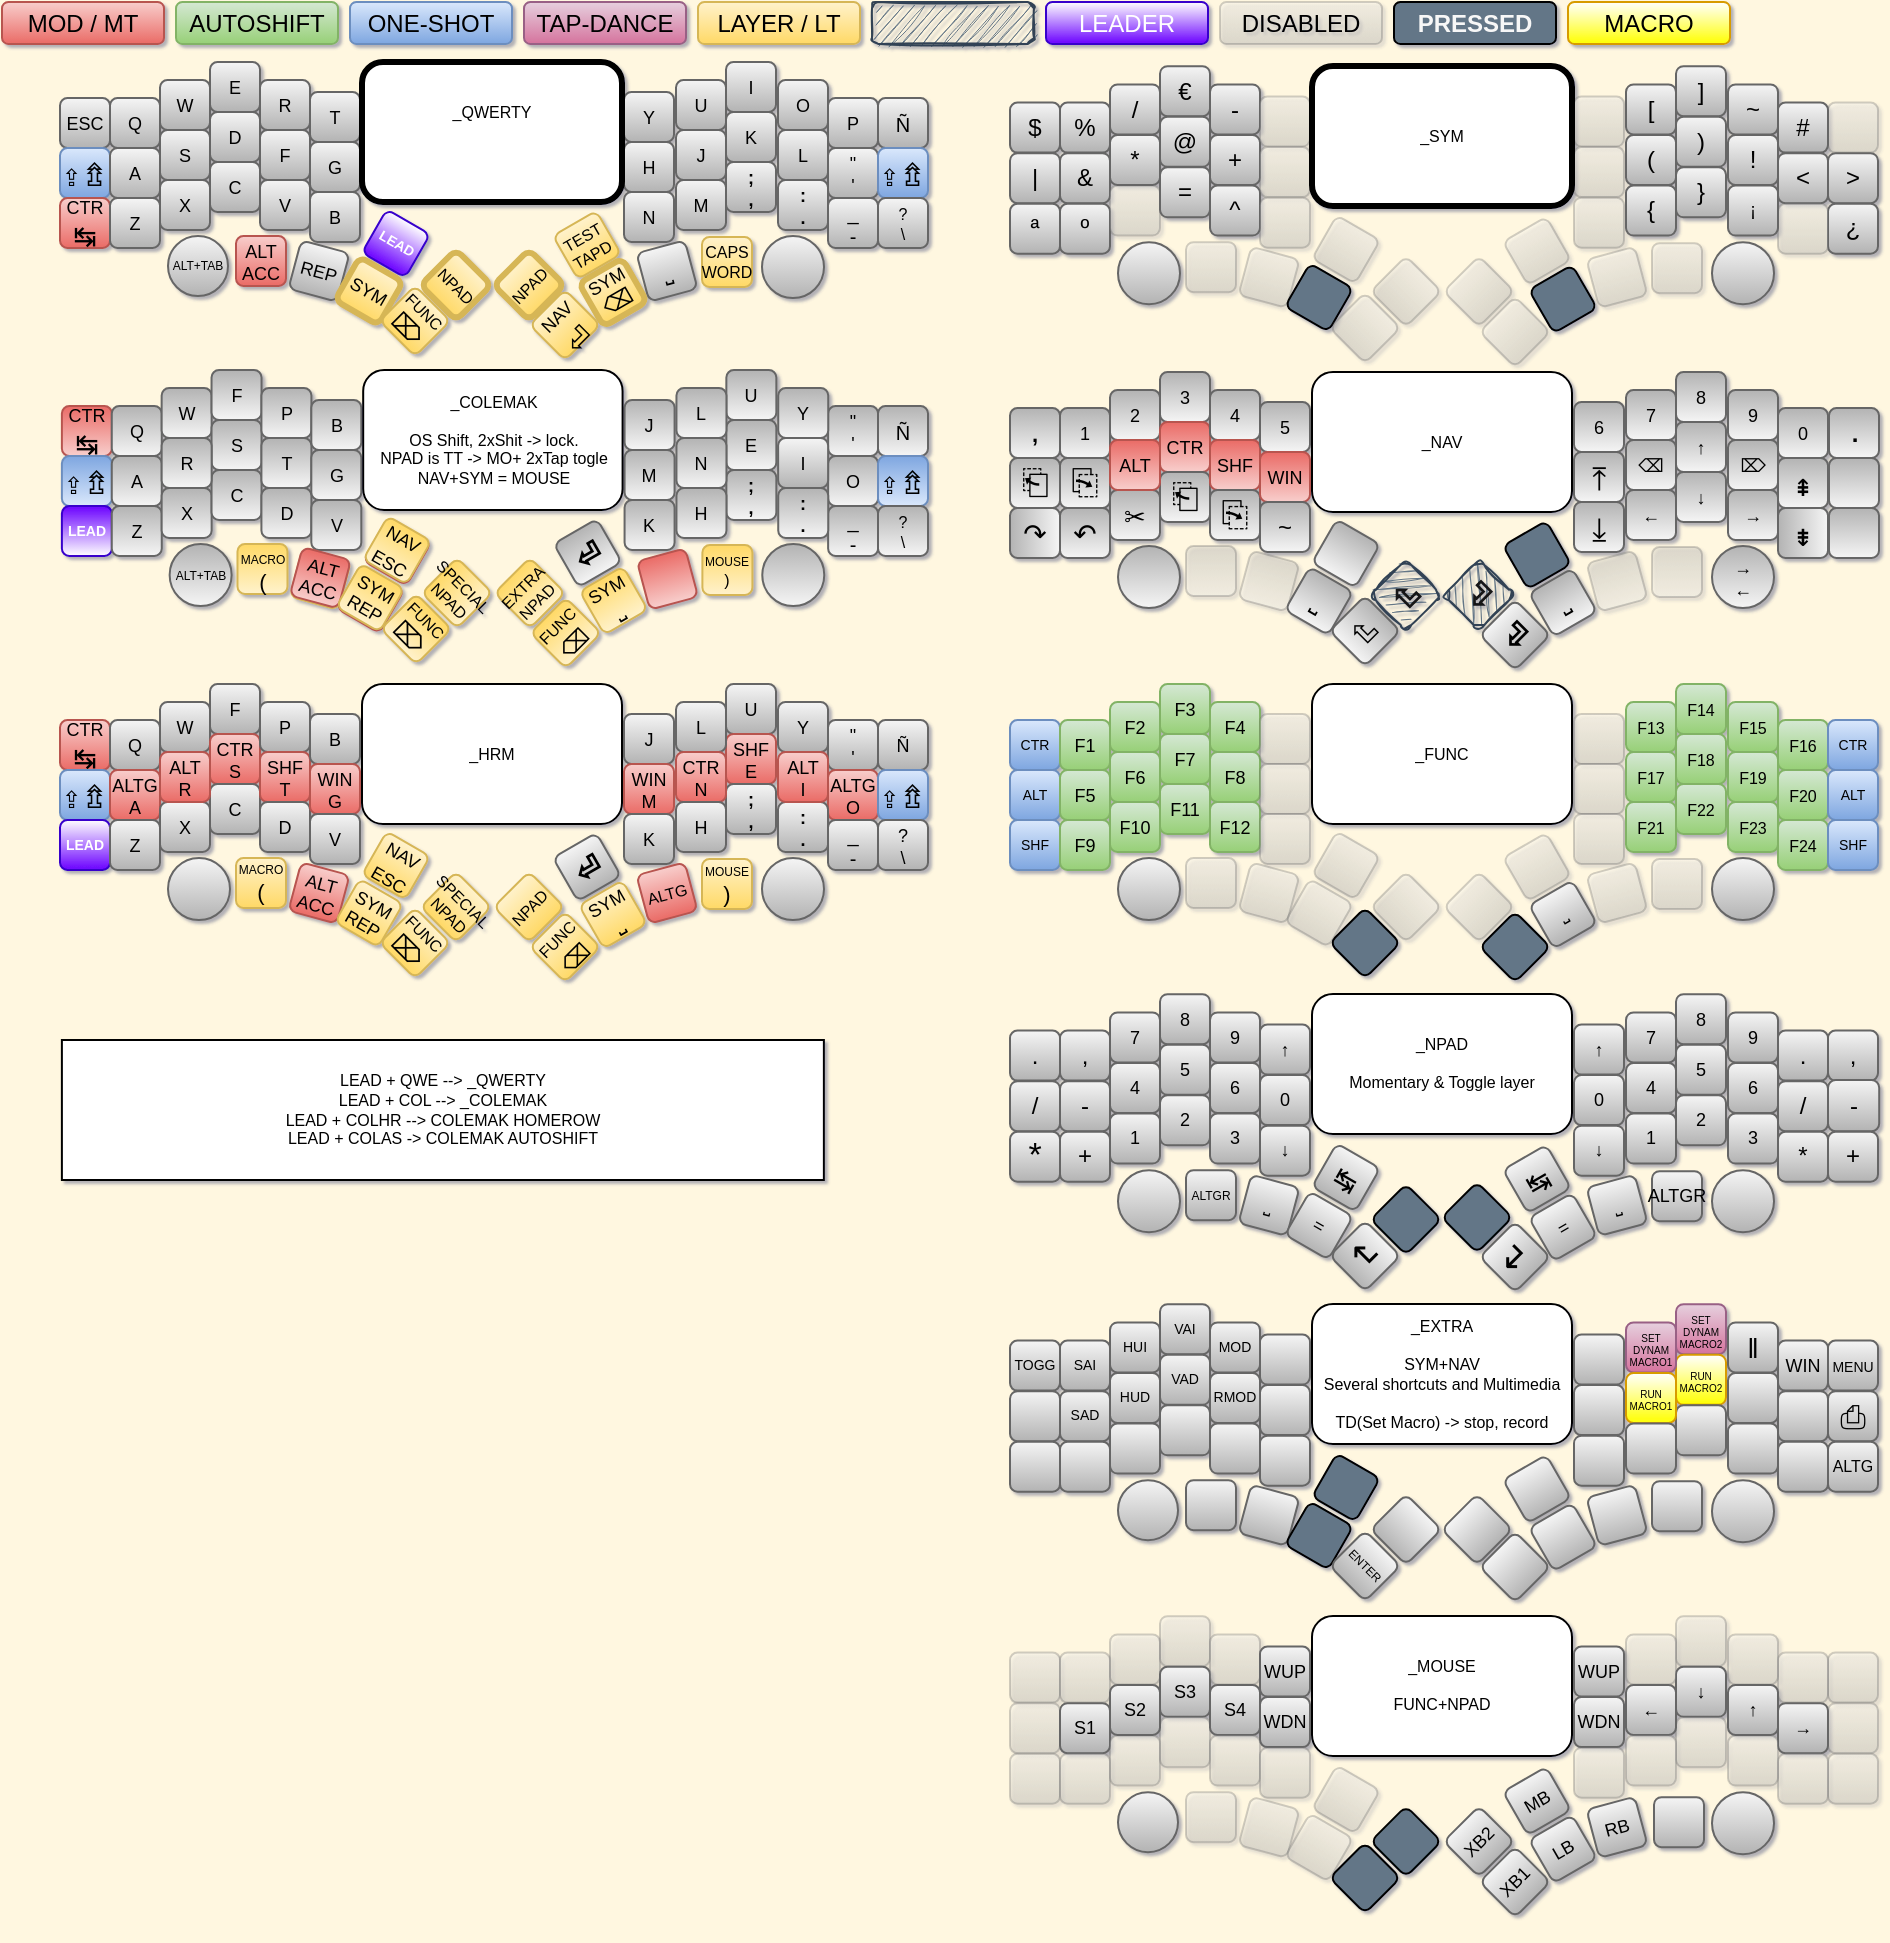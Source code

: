 <mxfile version="14.8.6" type="github" pages="4">
  <diagram id="nIPOBnqDMpIqWjdKk-vt" name="CUSTOM">
    <mxGraphModel dx="545" dy="342" grid="0" gridSize="3" guides="1" tooltips="1" connect="1" arrows="1" fold="1" page="1" pageScale="1" pageWidth="980" pageHeight="1390" background="#FFF7E0" math="0" shadow="1">
      <root>
        <mxCell id="0" />
        <mxCell id="1" parent="0" />
        <mxCell id="eZgq00gZfDjsTe4X8VJG-158" value="" style="group" parent="1" vertex="1" connectable="0">
          <mxGeometry x="510" y="345" width="434" height="159.178" as="geometry" />
        </mxCell>
        <mxCell id="Zb5v_W-21HPdfgIFEW2B-1" value="CTR" style="whiteSpace=wrap;html=1;aspect=fixed;strokeColor=#6c8ebf;rounded=1;strokeWidth=1;shadow=0;fillColor=#dae8fc;sketch=0;glass=0;fontSize=7;spacing=0;gradientColor=#7ea6e0;" parent="eZgq00gZfDjsTe4X8VJG-158" vertex="1">
          <mxGeometry y="20" width="25" height="25" as="geometry" />
        </mxCell>
        <mxCell id="Zb5v_W-21HPdfgIFEW2B-2" value="ALT" style="whiteSpace=wrap;html=1;aspect=fixed;strokeColor=#6c8ebf;rounded=1;strokeWidth=1;shadow=0;fillColor=#dae8fc;sketch=0;glass=0;fontSize=7;spacing=0;gradientColor=#7ea6e0;" parent="eZgq00gZfDjsTe4X8VJG-158" vertex="1">
          <mxGeometry y="45" width="25" height="25" as="geometry" />
        </mxCell>
        <mxCell id="Zb5v_W-21HPdfgIFEW2B-3" value="SHF" style="whiteSpace=wrap;html=1;aspect=fixed;strokeColor=#6c8ebf;rounded=1;strokeWidth=1;shadow=0;fillColor=#dae8fc;sketch=0;glass=0;fontSize=7;spacing=0;gradientColor=#7ea6e0;" parent="eZgq00gZfDjsTe4X8VJG-158" vertex="1">
          <mxGeometry y="70" width="25" height="25" as="geometry" />
        </mxCell>
        <mxCell id="Zb5v_W-21HPdfgIFEW2B-4" value="&lt;div&gt;F1&lt;/div&gt;" style="whiteSpace=wrap;html=1;aspect=fixed;strokeColor=#82b366;rounded=1;strokeWidth=1;shadow=0;fillColor=#d5e8d4;sketch=0;glass=0;fontSize=9;spacing=0;gradientColor=#97d077;" parent="eZgq00gZfDjsTe4X8VJG-158" vertex="1">
          <mxGeometry x="25" y="20" width="25" height="25" as="geometry" />
        </mxCell>
        <mxCell id="Zb5v_W-21HPdfgIFEW2B-5" value="&lt;div&gt;F5&lt;/div&gt;" style="whiteSpace=wrap;html=1;aspect=fixed;strokeColor=#82b366;rounded=1;strokeWidth=1;shadow=0;fillColor=#d5e8d4;sketch=0;glass=0;fontSize=9;spacing=0;gradientColor=#97d077;" parent="eZgq00gZfDjsTe4X8VJG-158" vertex="1">
          <mxGeometry x="25" y="45" width="25" height="25" as="geometry" />
        </mxCell>
        <mxCell id="Zb5v_W-21HPdfgIFEW2B-6" value="&lt;div&gt;F9&lt;/div&gt;" style="whiteSpace=wrap;html=1;aspect=fixed;strokeColor=#82b366;rounded=1;strokeWidth=1;shadow=0;fillColor=#d5e8d4;sketch=0;glass=0;fontSize=9;spacing=0;gradientColor=#97d077;" parent="eZgq00gZfDjsTe4X8VJG-158" vertex="1">
          <mxGeometry x="25" y="70" width="25" height="25" as="geometry" />
        </mxCell>
        <mxCell id="Zb5v_W-21HPdfgIFEW2B-7" value="&lt;div&gt;F2&lt;/div&gt;" style="whiteSpace=wrap;html=1;aspect=fixed;strokeColor=#82b366;rounded=1;strokeWidth=1;shadow=0;fillColor=#d5e8d4;sketch=0;glass=0;fontSize=9;spacing=0;gradientColor=#97d077;" parent="eZgq00gZfDjsTe4X8VJG-158" vertex="1">
          <mxGeometry x="50" y="11" width="25" height="25" as="geometry" />
        </mxCell>
        <mxCell id="Zb5v_W-21HPdfgIFEW2B-8" value="&lt;div&gt;F10&lt;/div&gt;" style="whiteSpace=wrap;html=1;aspect=fixed;strokeColor=#82b366;rounded=1;strokeWidth=1;shadow=0;fillColor=#d5e8d4;sketch=0;glass=0;fontSize=9;spacing=0;gradientColor=#97d077;" parent="eZgq00gZfDjsTe4X8VJG-158" vertex="1">
          <mxGeometry x="50" y="61" width="25" height="25" as="geometry" />
        </mxCell>
        <mxCell id="Zb5v_W-21HPdfgIFEW2B-9" value="&lt;div&gt;F3&lt;br&gt;&lt;/div&gt;" style="whiteSpace=wrap;html=1;aspect=fixed;strokeColor=#82b366;rounded=1;strokeWidth=1;shadow=0;fillColor=#d5e8d4;sketch=0;glass=0;fontSize=9;gradientColor=#97d077;" parent="eZgq00gZfDjsTe4X8VJG-158" vertex="1">
          <mxGeometry x="75" y="2" width="25" height="25" as="geometry" />
        </mxCell>
        <mxCell id="Zb5v_W-21HPdfgIFEW2B-10" value="&lt;div&gt;F7&lt;/div&gt;" style="whiteSpace=wrap;html=1;aspect=fixed;strokeColor=#82b366;rounded=1;strokeWidth=1;shadow=0;fillColor=#d5e8d4;sketch=0;glass=0;fontSize=9;spacing=0;gradientColor=#97d077;" parent="eZgq00gZfDjsTe4X8VJG-158" vertex="1">
          <mxGeometry x="75" y="27" width="25" height="25" as="geometry" />
        </mxCell>
        <mxCell id="Zb5v_W-21HPdfgIFEW2B-11" value="&lt;div&gt;F11&lt;/div&gt;" style="whiteSpace=wrap;html=1;aspect=fixed;strokeColor=#82b366;rounded=1;strokeWidth=1;shadow=0;fillColor=#d5e8d4;sketch=0;glass=0;fontSize=9;spacing=0;gradientColor=#97d077;" parent="eZgq00gZfDjsTe4X8VJG-158" vertex="1">
          <mxGeometry x="75" y="52" width="25" height="25" as="geometry" />
        </mxCell>
        <mxCell id="Zb5v_W-21HPdfgIFEW2B-12" value="&lt;div&gt;F4&lt;/div&gt;" style="whiteSpace=wrap;html=1;aspect=fixed;strokeColor=#82b366;rounded=1;strokeWidth=1;shadow=0;fillColor=#d5e8d4;sketch=0;glass=0;fontSize=9;spacing=0;gradientColor=#97d077;" parent="eZgq00gZfDjsTe4X8VJG-158" vertex="1">
          <mxGeometry x="100" y="11" width="25" height="25" as="geometry" />
        </mxCell>
        <mxCell id="Zb5v_W-21HPdfgIFEW2B-13" value="&lt;div&gt;F8&lt;/div&gt;" style="whiteSpace=wrap;html=1;aspect=fixed;strokeColor=#82b366;rounded=1;strokeWidth=1;shadow=0;fillColor=#d5e8d4;sketch=0;glass=0;fontSize=9;spacing=0;gradientColor=#97d077;" parent="eZgq00gZfDjsTe4X8VJG-158" vertex="1">
          <mxGeometry x="100" y="36" width="25" height="25" as="geometry" />
        </mxCell>
        <mxCell id="Zb5v_W-21HPdfgIFEW2B-14" value="&lt;div&gt;F12&lt;/div&gt;" style="whiteSpace=wrap;html=1;aspect=fixed;strokeColor=#82b366;rounded=1;strokeWidth=1;shadow=0;fillColor=#d5e8d4;sketch=0;glass=0;fontSize=9;spacing=0;gradientColor=#97d077;" parent="eZgq00gZfDjsTe4X8VJG-158" vertex="1">
          <mxGeometry x="100" y="61" width="25" height="25" as="geometry" />
        </mxCell>
        <mxCell id="Zb5v_W-21HPdfgIFEW2B-15" value="" style="whiteSpace=wrap;html=1;aspect=fixed;strokeColor=#666666;rounded=1;strokeWidth=1;shadow=0;fillColor=#f5f5f5;sketch=0;glass=0;fontSize=6;spacing=0;gradientColor=#b3b3b3;opacity=30;" parent="eZgq00gZfDjsTe4X8VJG-158" vertex="1">
          <mxGeometry x="125" y="17" width="25" height="25" as="geometry" />
        </mxCell>
        <mxCell id="Zb5v_W-21HPdfgIFEW2B-16" value="" style="whiteSpace=wrap;html=1;aspect=fixed;strokeColor=#666666;rounded=1;strokeWidth=1;shadow=0;fillColor=#f5f5f5;sketch=0;glass=0;fontSize=6;spacing=0;gradientColor=#b3b3b3;opacity=30;" parent="eZgq00gZfDjsTe4X8VJG-158" vertex="1">
          <mxGeometry x="125" y="42" width="25" height="25" as="geometry" />
        </mxCell>
        <mxCell id="Zb5v_W-21HPdfgIFEW2B-17" value="" style="whiteSpace=wrap;html=1;aspect=fixed;strokeColor=#666666;rounded=1;fillColor=#f5f5f5;sketch=0;glass=0;fontSize=6;gradientColor=#b3b3b3;shadow=0;strokeWidth=1;opacity=30;spacing=0;" parent="eZgq00gZfDjsTe4X8VJG-158" vertex="1">
          <mxGeometry x="125" y="67" width="25" height="25" as="geometry" />
        </mxCell>
        <mxCell id="Zb5v_W-21HPdfgIFEW2B-18" value="&lt;font style=&quot;font-size: 9px;&quot;&gt;&lt;br style=&quot;font-size: 9px;&quot;&gt;&lt;/font&gt;" style="whiteSpace=wrap;html=1;aspect=fixed;strokeColor=#666666;rounded=1;strokeWidth=1;shadow=0;fillColor=#f5f5f5;sketch=0;glass=0;fontSize=6;spacing=0;gradientColor=#b3b3b3;opacity=30;" parent="eZgq00gZfDjsTe4X8VJG-158" vertex="1">
          <mxGeometry x="88" y="89" width="25" height="25" as="geometry" />
        </mxCell>
        <mxCell id="Zb5v_W-21HPdfgIFEW2B-19" value="&lt;font style=&quot;font-size: 9px;&quot;&gt;&lt;br style=&quot;font-size: 9px;&quot;&gt;&lt;/font&gt;" style="whiteSpace=wrap;html=1;aspect=fixed;strokeColor=#666666;rounded=1;strokeWidth=1;shadow=0;fillColor=#f5f5f5;sketch=0;glass=0;rotation=15;fontSize=6;spacing=0;gradientColor=#b3b3b3;opacity=30;" parent="eZgq00gZfDjsTe4X8VJG-158" vertex="1">
          <mxGeometry x="117" y="94" width="25" height="25" as="geometry" />
        </mxCell>
        <mxCell id="Zb5v_W-21HPdfgIFEW2B-20" value="&lt;font style=&quot;font-size: 9px;&quot;&gt;&lt;br style=&quot;font-size: 9px;&quot;&gt;&lt;/font&gt;" style="whiteSpace=wrap;html=1;aspect=fixed;rounded=1;strokeWidth=1;shadow=0;sketch=0;glass=0;rotation=30;fontSize=6;spacing=0;strokeColor=#666666;fillColor=#f5f5f5;gradientColor=#b3b3b3;opacity=30;" parent="eZgq00gZfDjsTe4X8VJG-158" vertex="1">
          <mxGeometry x="142" y="104" width="25" height="25" as="geometry" />
        </mxCell>
        <mxCell id="Zb5v_W-21HPdfgIFEW2B-21" value="" style="whiteSpace=wrap;html=1;aspect=fixed;strokeColor=#666666;rounded=1;fillColor=#f5f5f5;sketch=0;glass=0;rotation=30;fontSize=6;gradientColor=#b3b3b3;shadow=0;strokeWidth=1;opacity=30;spacing=0;" parent="eZgq00gZfDjsTe4X8VJG-158" vertex="1">
          <mxGeometry x="155.5" y="80.25" width="25" height="25" as="geometry" />
        </mxCell>
        <mxCell id="Zb5v_W-21HPdfgIFEW2B-22" value="" style="whiteSpace=wrap;html=1;aspect=fixed;strokeColor=#000000;rounded=1;shadow=0;fillColor=#647687;sketch=0;glass=0;rotation=45;fontSize=12;fontColor=#F7F7F7;fontStyle=1;gradientDirection=south;" parent="eZgq00gZfDjsTe4X8VJG-158" vertex="1">
          <mxGeometry x="165" y="119" width="25" height="25" as="geometry" />
        </mxCell>
        <mxCell id="Zb5v_W-21HPdfgIFEW2B-23" value="&lt;font style=&quot;font-size: 9px;&quot;&gt;&lt;br style=&quot;font-size: 9px;&quot;&gt;&lt;/font&gt;" style="whiteSpace=wrap;html=1;aspect=fixed;strokeColor=#666666;rounded=1;strokeWidth=1;shadow=0;fillColor=#f5f5f5;sketch=0;glass=0;rotation=45;fontSize=6;spacing=0;gradientColor=#b3b3b3;opacity=30;" parent="eZgq00gZfDjsTe4X8VJG-158" vertex="1">
          <mxGeometry x="185.5" y="101" width="25" height="25" as="geometry" />
        </mxCell>
        <mxCell id="Zb5v_W-21HPdfgIFEW2B-24" value="&lt;div&gt;F6&lt;/div&gt;" style="whiteSpace=wrap;html=1;aspect=fixed;strokeColor=#82b366;rounded=1;strokeWidth=1;shadow=0;fillColor=#d5e8d4;sketch=0;glass=0;fontSize=9;spacing=0;gradientColor=#97d077;" parent="eZgq00gZfDjsTe4X8VJG-158" vertex="1">
          <mxGeometry x="50" y="36" width="25" height="25" as="geometry" />
        </mxCell>
        <mxCell id="Zb5v_W-21HPdfgIFEW2B-25" value="" style="ellipse;whiteSpace=wrap;html=1;aspect=fixed;fontSize=9;strokeWidth=1;fillColor=#f5f5f5;strokeColor=#666666;gradientColor=#b3b3b3;" parent="eZgq00gZfDjsTe4X8VJG-158" vertex="1">
          <mxGeometry x="54" y="89" width="31" height="31" as="geometry" />
        </mxCell>
        <mxCell id="Zb5v_W-21HPdfgIFEW2B-26" value="&lt;div style=&quot;font-size: 8px&quot;&gt;&lt;font style=&quot;font-size: 8px&quot;&gt;F16&lt;/font&gt;&lt;br style=&quot;font-size: 8px&quot;&gt;&lt;/div&gt;" style="whiteSpace=wrap;html=1;aspect=fixed;strokeColor=#82b366;rounded=1;strokeWidth=1;shadow=0;fillColor=#d5e8d4;sketch=0;glass=0;fontSize=9;spacing=0;gradientColor=#97d077;" parent="eZgq00gZfDjsTe4X8VJG-158" vertex="1">
          <mxGeometry x="384" y="20" width="25" height="25" as="geometry" />
        </mxCell>
        <mxCell id="Zb5v_W-21HPdfgIFEW2B-27" value="&lt;div style=&quot;font-size: 8px&quot;&gt;&lt;font style=&quot;font-size: 8px&quot;&gt;F20&lt;/font&gt;&lt;br style=&quot;font-size: 8px&quot;&gt;&lt;/div&gt;" style="whiteSpace=wrap;html=1;aspect=fixed;strokeColor=#82b366;rounded=1;strokeWidth=1;shadow=0;fillColor=#d5e8d4;sketch=0;glass=0;fontSize=9;spacing=0;gradientColor=#97d077;" parent="eZgq00gZfDjsTe4X8VJG-158" vertex="1">
          <mxGeometry x="384" y="45" width="25" height="25" as="geometry" />
        </mxCell>
        <mxCell id="Zb5v_W-21HPdfgIFEW2B-28" value="&lt;div style=&quot;font-size: 8px&quot;&gt;&lt;font style=&quot;font-size: 8px&quot;&gt;F24&lt;/font&gt;&lt;/div&gt;" style="whiteSpace=wrap;html=1;aspect=fixed;strokeColor=#82b366;rounded=1;strokeWidth=1;shadow=0;fillColor=#d5e8d4;sketch=0;glass=0;fontSize=9;spacing=0;gradientColor=#97d077;" parent="eZgq00gZfDjsTe4X8VJG-158" vertex="1">
          <mxGeometry x="384" y="70" width="25" height="25" as="geometry" />
        </mxCell>
        <mxCell id="Zb5v_W-21HPdfgIFEW2B-29" value="&lt;div style=&quot;font-size: 8px&quot;&gt;&lt;font style=&quot;font-size: 8px&quot;&gt;F15&lt;/font&gt;&lt;br style=&quot;font-size: 8px&quot;&gt;&lt;/div&gt;" style="whiteSpace=wrap;html=1;aspect=fixed;strokeColor=#82b366;rounded=1;strokeWidth=1;shadow=0;fillColor=#d5e8d4;sketch=0;glass=0;fontSize=9;spacing=0;gradientColor=#97d077;" parent="eZgq00gZfDjsTe4X8VJG-158" vertex="1">
          <mxGeometry x="359" y="11" width="25" height="25" as="geometry" />
        </mxCell>
        <mxCell id="Zb5v_W-21HPdfgIFEW2B-30" value="&lt;font style=&quot;font-size: 8px&quot;&gt;F23&lt;/font&gt;" style="whiteSpace=wrap;html=1;aspect=fixed;strokeColor=#82b366;rounded=1;strokeWidth=1;shadow=0;fillColor=#d5e8d4;sketch=0;glass=0;fontSize=9;spacing=0;fontStyle=0;gradientColor=#97d077;" parent="eZgq00gZfDjsTe4X8VJG-158" vertex="1">
          <mxGeometry x="359" y="61" width="25" height="25" as="geometry" />
        </mxCell>
        <mxCell id="Zb5v_W-21HPdfgIFEW2B-31" value="&lt;div style=&quot;font-size: 8px&quot;&gt;&lt;font style=&quot;font-size: 8px&quot;&gt;F14&lt;/font&gt;&lt;br style=&quot;font-size: 8px&quot;&gt;&lt;/div&gt;" style="whiteSpace=wrap;html=1;aspect=fixed;strokeColor=#82b366;rounded=1;strokeWidth=1;shadow=0;fillColor=#d5e8d4;sketch=0;glass=0;fontSize=9;gradientColor=#97d077;" parent="eZgq00gZfDjsTe4X8VJG-158" vertex="1">
          <mxGeometry x="333" y="2" width="25" height="25" as="geometry" />
        </mxCell>
        <mxCell id="Zb5v_W-21HPdfgIFEW2B-32" value="&lt;div style=&quot;font-size: 8px&quot;&gt;&lt;font style=&quot;font-size: 8px&quot;&gt;F18&lt;/font&gt;&lt;br style=&quot;font-size: 8px&quot;&gt;&lt;/div&gt;" style="whiteSpace=wrap;html=1;aspect=fixed;strokeColor=#82b366;rounded=1;strokeWidth=1;shadow=0;fillColor=#d5e8d4;sketch=0;glass=0;fontSize=9;spacing=0;gradientColor=#97d077;" parent="eZgq00gZfDjsTe4X8VJG-158" vertex="1">
          <mxGeometry x="333" y="27" width="25" height="25" as="geometry" />
        </mxCell>
        <mxCell id="Zb5v_W-21HPdfgIFEW2B-33" value="&lt;div style=&quot;font-size: 8px&quot;&gt;&lt;font style=&quot;font-size: 8px&quot;&gt;F22&lt;/font&gt;&lt;br style=&quot;font-size: 8px&quot;&gt;&lt;/div&gt;" style="whiteSpace=wrap;html=1;aspect=fixed;strokeColor=#82b366;rounded=1;strokeWidth=1;shadow=0;fillColor=#d5e8d4;sketch=0;glass=0;fontSize=9;spacing=0;fontStyle=0;gradientColor=#97d077;" parent="eZgq00gZfDjsTe4X8VJG-158" vertex="1">
          <mxGeometry x="333" y="52" width="25" height="25" as="geometry" />
        </mxCell>
        <mxCell id="Zb5v_W-21HPdfgIFEW2B-34" value="&lt;div&gt;&lt;font style=&quot;font-size: 8px&quot;&gt;F13&lt;/font&gt;&lt;/div&gt;" style="whiteSpace=wrap;html=1;aspect=fixed;strokeColor=#82b366;rounded=1;strokeWidth=1;shadow=0;fillColor=#d5e8d4;sketch=0;glass=0;fontSize=9;spacing=0;gradientColor=#97d077;" parent="eZgq00gZfDjsTe4X8VJG-158" vertex="1">
          <mxGeometry x="308" y="11" width="25" height="25" as="geometry" />
        </mxCell>
        <mxCell id="Zb5v_W-21HPdfgIFEW2B-35" value="&lt;div style=&quot;font-size: 8px&quot;&gt;&lt;font style=&quot;font-size: 8px&quot;&gt;F17&lt;/font&gt;&lt;br style=&quot;font-size: 8px&quot;&gt;&lt;/div&gt;" style="whiteSpace=wrap;html=1;aspect=fixed;strokeColor=#82b366;rounded=1;strokeWidth=1;shadow=0;fillColor=#d5e8d4;sketch=0;glass=0;fontSize=9;spacing=0;gradientColor=#97d077;" parent="eZgq00gZfDjsTe4X8VJG-158" vertex="1">
          <mxGeometry x="308" y="36" width="25" height="25" as="geometry" />
        </mxCell>
        <mxCell id="Zb5v_W-21HPdfgIFEW2B-36" value="&lt;div style=&quot;font-size: 8px&quot;&gt;&lt;font style=&quot;font-size: 8px&quot;&gt;F21&lt;/font&gt;&lt;br style=&quot;font-size: 8px&quot;&gt;&lt;/div&gt;" style="whiteSpace=wrap;html=1;aspect=fixed;strokeColor=#82b366;rounded=1;strokeWidth=1;shadow=0;fillColor=#d5e8d4;sketch=0;glass=0;fontSize=9;spacing=0;gradientColor=#97d077;" parent="eZgq00gZfDjsTe4X8VJG-158" vertex="1">
          <mxGeometry x="308" y="61" width="25" height="25" as="geometry" />
        </mxCell>
        <mxCell id="Zb5v_W-21HPdfgIFEW2B-37" value="" style="whiteSpace=wrap;html=1;aspect=fixed;strokeColor=#666666;rounded=1;strokeWidth=1;shadow=0;fillColor=#f5f5f5;sketch=0;glass=0;fontSize=6;spacing=0;gradientColor=#b3b3b3;opacity=30;" parent="eZgq00gZfDjsTe4X8VJG-158" vertex="1">
          <mxGeometry x="282" y="17" width="25" height="25" as="geometry" />
        </mxCell>
        <mxCell id="Zb5v_W-21HPdfgIFEW2B-38" value="" style="whiteSpace=wrap;html=1;aspect=fixed;strokeColor=#666666;rounded=1;strokeWidth=1;shadow=0;fillColor=#f5f5f5;sketch=0;glass=0;fontSize=6;spacing=0;gradientColor=#b3b3b3;opacity=30;" parent="eZgq00gZfDjsTe4X8VJG-158" vertex="1">
          <mxGeometry x="282" y="42" width="25" height="25" as="geometry" />
        </mxCell>
        <mxCell id="Zb5v_W-21HPdfgIFEW2B-39" value="" style="whiteSpace=wrap;html=1;aspect=fixed;strokeColor=#666666;rounded=1;fillColor=#f5f5f5;sketch=0;glass=0;fontSize=6;gradientColor=#b3b3b3;shadow=0;strokeWidth=1;opacity=30;spacing=0;" parent="eZgq00gZfDjsTe4X8VJG-158" vertex="1">
          <mxGeometry x="282" y="67" width="25" height="25" as="geometry" />
        </mxCell>
        <mxCell id="Zb5v_W-21HPdfgIFEW2B-40" value="&lt;font style=&quot;font-size: 9px;&quot;&gt;&lt;br style=&quot;font-size: 9px;&quot;&gt;&lt;/font&gt;" style="whiteSpace=wrap;html=1;aspect=fixed;strokeColor=#666666;rounded=1;strokeWidth=1;shadow=0;fillColor=#f5f5f5;sketch=0;glass=0;fontSize=6;spacing=0;gradientColor=#b3b3b3;opacity=30;" parent="eZgq00gZfDjsTe4X8VJG-158" vertex="1">
          <mxGeometry x="321" y="89.5" width="25" height="25" as="geometry" />
        </mxCell>
        <mxCell id="Zb5v_W-21HPdfgIFEW2B-41" value="" style="whiteSpace=wrap;html=1;aspect=fixed;strokeColor=#666666;rounded=1;strokeWidth=1;shadow=0;fillColor=#f5f5f5;sketch=0;glass=0;rotation=345;fontSize=6;spacing=0;gradientColor=#b3b3b3;opacity=30;" parent="eZgq00gZfDjsTe4X8VJG-158" vertex="1">
          <mxGeometry x="291" y="94" width="25" height="25" as="geometry" />
        </mxCell>
        <mxCell id="Zb5v_W-21HPdfgIFEW2B-42" value="⎵" style="whiteSpace=wrap;html=1;aspect=fixed;strokeColor=#666666;rounded=1;strokeWidth=1;shadow=0;fillColor=#f5f5f5;sketch=0;glass=0;rotation=330;fontSize=9;spacing=0;gradientColor=#b3b3b3;" parent="eZgq00gZfDjsTe4X8VJG-158" vertex="1">
          <mxGeometry x="264" y="104.75" width="25" height="25" as="geometry" />
        </mxCell>
        <mxCell id="Zb5v_W-21HPdfgIFEW2B-43" value="" style="whiteSpace=wrap;html=1;aspect=fixed;strokeColor=#666666;rounded=1;fillColor=#f5f5f5;sketch=0;glass=0;rotation=330;fontSize=6;gradientColor=#b3b3b3;shadow=0;strokeWidth=1;opacity=30;spacing=0;" parent="eZgq00gZfDjsTe4X8VJG-158" vertex="1">
          <mxGeometry x="251" y="81" width="25" height="25" as="geometry" />
        </mxCell>
        <mxCell id="Zb5v_W-21HPdfgIFEW2B-44" value="&lt;font style=&quot;font-size: 9px;&quot;&gt;&lt;br style=&quot;font-size: 9px;&quot;&gt;&lt;/font&gt;" style="whiteSpace=wrap;html=1;aspect=fixed;strokeColor=#000000;rounded=1;shadow=0;fillColor=#647687;sketch=0;glass=0;rotation=315;fontSize=12;fontColor=#F7F7F7;fontStyle=1;gradientDirection=south;" parent="eZgq00gZfDjsTe4X8VJG-158" vertex="1">
          <mxGeometry x="240" y="121" width="25" height="25" as="geometry" />
        </mxCell>
        <mxCell id="Zb5v_W-21HPdfgIFEW2B-45" value="&lt;font style=&quot;font-size: 9px;&quot;&gt;&lt;br style=&quot;font-size: 9px;&quot;&gt;&lt;/font&gt;" style="whiteSpace=wrap;html=1;aspect=fixed;strokeColor=#666666;rounded=1;strokeWidth=1;shadow=0;fillColor=#f5f5f5;sketch=0;glass=0;rotation=315;fontSize=6;spacing=0;gradientColor=#b3b3b3;opacity=30;" parent="eZgq00gZfDjsTe4X8VJG-158" vertex="1">
          <mxGeometry x="222" y="101" width="25" height="25" as="geometry" />
        </mxCell>
        <mxCell id="Zb5v_W-21HPdfgIFEW2B-46" value="&lt;div style=&quot;font-size: 8px&quot;&gt;&lt;font style=&quot;font-size: 8px&quot;&gt;F19&lt;/font&gt;&lt;br style=&quot;font-size: 8px&quot;&gt;&lt;/div&gt;" style="whiteSpace=wrap;html=1;aspect=fixed;strokeColor=#82b366;rounded=1;strokeWidth=1;shadow=0;fillColor=#d5e8d4;sketch=0;glass=0;fontSize=9;spacing=0;gradientColor=#97d077;" parent="eZgq00gZfDjsTe4X8VJG-158" vertex="1">
          <mxGeometry x="359" y="36" width="25" height="25" as="geometry" />
        </mxCell>
        <mxCell id="Zb5v_W-21HPdfgIFEW2B-47" value="" style="ellipse;whiteSpace=wrap;html=1;aspect=fixed;fontSize=9;strokeWidth=1;fillColor=#f5f5f5;strokeColor=#666666;gradientColor=#b3b3b3;" parent="eZgq00gZfDjsTe4X8VJG-158" vertex="1">
          <mxGeometry x="351" y="89" width="31" height="31" as="geometry" />
        </mxCell>
        <mxCell id="Zb5v_W-21HPdfgIFEW2B-48" value="&lt;div&gt;_FUNC&lt;/div&gt;" style="rounded=1;whiteSpace=wrap;html=1;fontSize=8;" parent="eZgq00gZfDjsTe4X8VJG-158" vertex="1">
          <mxGeometry x="151" y="2" width="130" height="70" as="geometry" />
        </mxCell>
        <mxCell id="eZgq00gZfDjsTe4X8VJG-148" value="CTR" style="whiteSpace=wrap;html=1;aspect=fixed;strokeColor=#6c8ebf;rounded=1;strokeWidth=1;shadow=0;fillColor=#dae8fc;sketch=0;glass=0;fontSize=7;spacing=0;gradientColor=#7ea6e0;" parent="eZgq00gZfDjsTe4X8VJG-158" vertex="1">
          <mxGeometry x="409" y="20" width="25" height="25" as="geometry" />
        </mxCell>
        <mxCell id="eZgq00gZfDjsTe4X8VJG-149" value="ALT" style="whiteSpace=wrap;html=1;aspect=fixed;strokeColor=#6c8ebf;rounded=1;strokeWidth=1;shadow=0;fillColor=#dae8fc;sketch=0;glass=0;fontSize=7;spacing=0;gradientColor=#7ea6e0;" parent="eZgq00gZfDjsTe4X8VJG-158" vertex="1">
          <mxGeometry x="409" y="45" width="25" height="25" as="geometry" />
        </mxCell>
        <mxCell id="eZgq00gZfDjsTe4X8VJG-150" value="SHF" style="whiteSpace=wrap;html=1;aspect=fixed;strokeColor=#6c8ebf;rounded=1;strokeWidth=1;shadow=0;fillColor=#dae8fc;sketch=0;glass=0;fontSize=7;spacing=0;gradientColor=#7ea6e0;" parent="eZgq00gZfDjsTe4X8VJG-158" vertex="1">
          <mxGeometry x="409" y="70" width="25" height="25" as="geometry" />
        </mxCell>
        <mxCell id="eZgq00gZfDjsTe4X8VJG-159" value="&#xa;⎗&#xa;&#xa;" style="group;fontSize=12;" parent="1" vertex="1" connectable="0">
          <mxGeometry x="510" y="190" width="434.5" height="159.178" as="geometry" />
        </mxCell>
        <mxCell id="PY5Cf2XhcSbaY2lpMMKc-1" value="," style="whiteSpace=wrap;html=1;aspect=fixed;strokeColor=#666666;rounded=1;fillColor=#f5f5f5;fontSize=11;flipH=1;flipV=1;gradientColor=#b3b3b3;fontColor=#000000;shadow=0;strokeWidth=1;glass=0;spacing=0;sketch=0;fontStyle=1" parent="eZgq00gZfDjsTe4X8VJG-159" vertex="1">
          <mxGeometry y="19" width="25" height="25" as="geometry" />
        </mxCell>
        <mxCell id="PY5Cf2XhcSbaY2lpMMKc-2" value="⎗" style="whiteSpace=wrap;html=1;aspect=fixed;strokeColor=#666666;rounded=1;strokeWidth=1;shadow=0;fillColor=#f5f5f5;sketch=0;glass=0;fontSize=17;spacing=0;flipH=1;flipV=1;gradientColor=#b3b3b3;" parent="eZgq00gZfDjsTe4X8VJG-159" vertex="1">
          <mxGeometry y="44" width="25" height="25" as="geometry" />
        </mxCell>
        <mxCell id="PY5Cf2XhcSbaY2lpMMKc-3" value="↷" style="whiteSpace=wrap;html=1;aspect=fixed;strokeColor=#666666;rounded=1;strokeWidth=1;shadow=0;fillColor=#f5f5f5;sketch=0;glass=0;fontSize=14;spacing=0;flipH=1;flipV=1;direction=north;gradientColor=#b3b3b3;" parent="eZgq00gZfDjsTe4X8VJG-159" vertex="1">
          <mxGeometry y="69" width="25" height="25" as="geometry" />
        </mxCell>
        <mxCell id="PY5Cf2XhcSbaY2lpMMKc-4" value="1" style="whiteSpace=wrap;html=1;aspect=fixed;strokeColor=#666666;rounded=1;strokeWidth=1;shadow=0;fillColor=#f5f5f5;sketch=0;glass=0;fontSize=9;spacing=0;flipH=1;flipV=1;gradientColor=#b3b3b3;" parent="eZgq00gZfDjsTe4X8VJG-159" vertex="1">
          <mxGeometry x="25" y="19" width="25" height="25" as="geometry" />
        </mxCell>
        <mxCell id="PY5Cf2XhcSbaY2lpMMKc-5" value="⎘" style="whiteSpace=wrap;html=1;aspect=fixed;strokeColor=#666666;rounded=1;strokeWidth=1;shadow=0;fillColor=#f5f5f5;sketch=0;glass=0;fontSize=17;spacing=0;align=center;flipH=1;flipV=1;gradientColor=#b3b3b3;" parent="eZgq00gZfDjsTe4X8VJG-159" vertex="1">
          <mxGeometry x="25" y="44" width="25" height="25" as="geometry" />
        </mxCell>
        <mxCell id="PY5Cf2XhcSbaY2lpMMKc-6" value="↶" style="whiteSpace=wrap;html=1;aspect=fixed;strokeColor=#666666;rounded=1;strokeWidth=1;shadow=0;fillColor=#f5f5f5;sketch=0;glass=0;fontSize=14;spacing=0;flipH=1;flipV=1;gradientColor=#b3b3b3;" parent="eZgq00gZfDjsTe4X8VJG-159" vertex="1">
          <mxGeometry x="25" y="69" width="25" height="25" as="geometry" />
        </mxCell>
        <mxCell id="PY5Cf2XhcSbaY2lpMMKc-7" value="2" style="whiteSpace=wrap;html=1;aspect=fixed;strokeColor=#666666;rounded=1;strokeWidth=1;shadow=0;fillColor=#f5f5f5;sketch=0;glass=0;fontSize=9;spacing=0;flipH=1;flipV=1;gradientColor=#b3b3b3;" parent="eZgq00gZfDjsTe4X8VJG-159" vertex="1">
          <mxGeometry x="50" y="10" width="25" height="25" as="geometry" />
        </mxCell>
        <mxCell id="PY5Cf2XhcSbaY2lpMMKc-8" value="&lt;span class=&quot;box&quot; style=&quot;font-size: 13px;&quot;&gt;✂&lt;/span&gt;" style="whiteSpace=wrap;html=1;aspect=fixed;strokeColor=#666666;rounded=1;strokeWidth=1;shadow=0;fillColor=#f5f5f5;sketch=0;glass=0;fontSize=13;spacing=0;flipH=1;flipV=1;gradientColor=#b3b3b3;" parent="eZgq00gZfDjsTe4X8VJG-159" vertex="1">
          <mxGeometry x="50" y="60" width="25" height="25" as="geometry" />
        </mxCell>
        <mxCell id="PY5Cf2XhcSbaY2lpMMKc-9" value="3" style="whiteSpace=wrap;html=1;aspect=fixed;strokeColor=#666666;rounded=1;strokeWidth=1;shadow=0;fillColor=#f5f5f5;sketch=0;glass=0;fontSize=9;flipH=1;flipV=1;gradientColor=#b3b3b3;" parent="eZgq00gZfDjsTe4X8VJG-159" vertex="1">
          <mxGeometry x="75" y="1" width="25" height="25" as="geometry" />
        </mxCell>
        <mxCell id="PY5Cf2XhcSbaY2lpMMKc-10" value="CTR" style="whiteSpace=wrap;html=1;aspect=fixed;strokeColor=#b85450;rounded=1;strokeWidth=1;shadow=0;fillColor=#f8cecc;sketch=0;glass=0;fontSize=9;spacing=0;flipH=1;flipV=1;gradientColor=#ea6b66;" parent="eZgq00gZfDjsTe4X8VJG-159" vertex="1">
          <mxGeometry x="75" y="26" width="25" height="25" as="geometry" />
        </mxCell>
        <mxCell id="PY5Cf2XhcSbaY2lpMMKc-11" value="⎗" style="whiteSpace=wrap;html=1;aspect=fixed;strokeColor=#666666;rounded=1;strokeWidth=1;shadow=0;fillColor=#f5f5f5;sketch=0;glass=0;fontSize=17;spacing=0;flipH=1;flipV=1;gradientColor=#b3b3b3;" parent="eZgq00gZfDjsTe4X8VJG-159" vertex="1">
          <mxGeometry x="75" y="51" width="25" height="25" as="geometry" />
        </mxCell>
        <mxCell id="PY5Cf2XhcSbaY2lpMMKc-12" value="4" style="whiteSpace=wrap;html=1;aspect=fixed;strokeColor=#666666;rounded=1;strokeWidth=1;shadow=0;fillColor=#f5f5f5;sketch=0;glass=0;fontSize=9;spacing=0;flipH=1;flipV=1;gradientColor=#b3b3b3;" parent="eZgq00gZfDjsTe4X8VJG-159" vertex="1">
          <mxGeometry x="100" y="10" width="25" height="25" as="geometry" />
        </mxCell>
        <mxCell id="PY5Cf2XhcSbaY2lpMMKc-13" value="SHF" style="whiteSpace=wrap;html=1;aspect=fixed;strokeColor=#b85450;rounded=1;strokeWidth=1;shadow=0;fillColor=#f8cecc;sketch=0;glass=0;fontSize=9;spacing=0;flipH=1;flipV=1;gradientColor=#ea6b66;" parent="eZgq00gZfDjsTe4X8VJG-159" vertex="1">
          <mxGeometry x="100" y="35" width="25" height="25" as="geometry" />
        </mxCell>
        <mxCell id="PY5Cf2XhcSbaY2lpMMKc-14" value="⎘" style="whiteSpace=wrap;html=1;aspect=fixed;strokeColor=#666666;rounded=1;strokeWidth=1;shadow=0;fillColor=#f5f5f5;sketch=0;glass=0;fontSize=17;spacing=0;flipH=1;flipV=1;gradientColor=#b3b3b3;" parent="eZgq00gZfDjsTe4X8VJG-159" vertex="1">
          <mxGeometry x="100" y="60" width="25" height="25" as="geometry" />
        </mxCell>
        <mxCell id="PY5Cf2XhcSbaY2lpMMKc-15" value="5" style="whiteSpace=wrap;html=1;aspect=fixed;strokeColor=#666666;rounded=1;strokeWidth=1;shadow=0;fillColor=#f5f5f5;sketch=0;glass=0;fontSize=9;spacing=0;flipH=1;flipV=1;gradientColor=#b3b3b3;" parent="eZgq00gZfDjsTe4X8VJG-159" vertex="1">
          <mxGeometry x="125" y="16" width="25" height="25" as="geometry" />
        </mxCell>
        <mxCell id="PY5Cf2XhcSbaY2lpMMKc-16" value="WIN" style="whiteSpace=wrap;html=1;aspect=fixed;strokeColor=#b85450;rounded=1;strokeWidth=1;shadow=0;fillColor=#f8cecc;sketch=0;glass=0;fontSize=9;spacing=0;flipH=1;flipV=1;gradientColor=#ea6b66;" parent="eZgq00gZfDjsTe4X8VJG-159" vertex="1">
          <mxGeometry x="125" y="41" width="25" height="25" as="geometry" />
        </mxCell>
        <mxCell id="PY5Cf2XhcSbaY2lpMMKc-17" value="~" style="whiteSpace=wrap;html=1;aspect=fixed;strokeColor=#666666;rounded=1;strokeWidth=1;shadow=0;fillColor=#f5f5f5;sketch=0;glass=0;fontSize=12;spacing=0;flipH=1;flipV=1;gradientColor=#b3b3b3;fontStyle=0;" parent="eZgq00gZfDjsTe4X8VJG-159" vertex="1">
          <mxGeometry x="125" y="66" width="25" height="25" as="geometry" />
        </mxCell>
        <mxCell id="PY5Cf2XhcSbaY2lpMMKc-18" value="&lt;font style=&quot;font-size: 9px;&quot;&gt;&lt;br style=&quot;font-size: 9px;&quot;&gt;&lt;/font&gt;" style="whiteSpace=wrap;html=1;aspect=fixed;strokeColor=#666666;rounded=1;shadow=0;sketch=0;glass=0;fontSize=6;flipH=1;flipV=1;fontColor=#000000;fillColor=#f5f5f5;strokeWidth=1;gradientColor=#b3b3b3;opacity=30;spacing=0;" parent="eZgq00gZfDjsTe4X8VJG-159" vertex="1">
          <mxGeometry x="88" y="88" width="25" height="25" as="geometry" />
        </mxCell>
        <mxCell id="PY5Cf2XhcSbaY2lpMMKc-19" value="" style="whiteSpace=wrap;html=1;aspect=fixed;strokeColor=#666666;rounded=1;shadow=0;fillColor=#f5f5f5;sketch=0;glass=0;rotation=15;fontSize=6;flipH=1;flipV=1;fontColor=#000000;strokeWidth=1;gradientColor=#b3b3b3;opacity=30;spacing=0;" parent="eZgq00gZfDjsTe4X8VJG-159" vertex="1">
          <mxGeometry x="117" y="93" width="25" height="25" as="geometry" />
        </mxCell>
        <mxCell id="PY5Cf2XhcSbaY2lpMMKc-20" value="⎵" style="whiteSpace=wrap;html=1;aspect=fixed;strokeColor=#666666;rounded=1;shadow=0;fillColor=#f5f5f5;sketch=0;glass=0;rotation=30;fontSize=12;flipH=1;flipV=1;fontColor=#000000;strokeWidth=1;gradientColor=#b3b3b3;spacing=0;" parent="eZgq00gZfDjsTe4X8VJG-159" vertex="1">
          <mxGeometry x="142" y="103" width="25" height="25" as="geometry" />
        </mxCell>
        <mxCell id="PY5Cf2XhcSbaY2lpMMKc-21" value="" style="whiteSpace=wrap;html=1;aspect=fixed;strokeColor=#666666;rounded=1;shadow=0;fillColor=#f5f5f5;sketch=0;glass=0;rotation=30;fontSize=12;flipH=1;flipV=1;fontStyle=1;gradientDirection=south;gradientColor=#b3b3b3;" parent="eZgq00gZfDjsTe4X8VJG-159" vertex="1">
          <mxGeometry x="155.5" y="79.25" width="25" height="25" as="geometry" />
        </mxCell>
        <mxCell id="PY5Cf2XhcSbaY2lpMMKc-22" value="&lt;font style=&quot;font-size: 15px&quot;&gt;⏎&lt;/font&gt;" style="whiteSpace=wrap;html=1;aspect=fixed;strokeColor=#666666;rounded=1;strokeWidth=1;shadow=0;fillColor=#f5f5f5;sketch=0;glass=0;rotation=45;fontSize=12;spacing=0;flipH=1;flipV=1;gradientColor=#b3b3b3;" parent="eZgq00gZfDjsTe4X8VJG-159" vertex="1">
          <mxGeometry x="165" y="118" width="25" height="25" as="geometry" />
        </mxCell>
        <mxCell id="PY5Cf2XhcSbaY2lpMMKc-23" value="&lt;font style=&quot;font-size: 15px&quot;&gt;⏎&lt;/font&gt;" style="whiteSpace=wrap;html=1;aspect=fixed;strokeColor=#314354;rounded=1;shadow=0;fillColor=#647687;sketch=1;glass=0;rotation=45;fontSize=12;flipH=1;flipV=1;fontColor=#121212;fontStyle=1;gradientDirection=south;" parent="eZgq00gZfDjsTe4X8VJG-159" vertex="1">
          <mxGeometry x="185.5" y="100" width="25" height="25" as="geometry" />
        </mxCell>
        <mxCell id="PY5Cf2XhcSbaY2lpMMKc-24" value="ALT" style="whiteSpace=wrap;html=1;aspect=fixed;strokeColor=#b85450;rounded=1;strokeWidth=1;shadow=0;fillColor=#f8cecc;sketch=0;glass=0;fontSize=9;spacing=0;flipH=1;flipV=1;gradientColor=#ea6b66;" parent="eZgq00gZfDjsTe4X8VJG-159" vertex="1">
          <mxGeometry x="50" y="35" width="25" height="25" as="geometry" />
        </mxCell>
        <mxCell id="PY5Cf2XhcSbaY2lpMMKc-25" value="" style="ellipse;whiteSpace=wrap;html=1;aspect=fixed;fontSize=9;strokeWidth=1;fillColor=#f5f5f5;strokeColor=#666666;flipH=1;flipV=1;gradientColor=#b3b3b3;" parent="eZgq00gZfDjsTe4X8VJG-159" vertex="1">
          <mxGeometry x="54" y="88" width="31" height="31" as="geometry" />
        </mxCell>
        <mxCell id="PY5Cf2XhcSbaY2lpMMKc-26" value="0" style="whiteSpace=wrap;html=1;aspect=fixed;strokeColor=#666666;rounded=1;strokeWidth=1;shadow=0;fillColor=#f5f5f5;sketch=0;glass=0;fontSize=9;spacing=0;flipH=1;flipV=1;gradientColor=#b3b3b3;" parent="eZgq00gZfDjsTe4X8VJG-159" vertex="1">
          <mxGeometry x="384" y="19" width="25" height="25" as="geometry" />
        </mxCell>
        <mxCell id="PY5Cf2XhcSbaY2lpMMKc-27" value="&lt;code style=&quot;font-size: 16px;&quot;&gt;⇞&lt;/code&gt;" style="whiteSpace=wrap;html=1;aspect=fixed;strokeColor=#666666;rounded=1;strokeWidth=1;shadow=0;fillColor=#f5f5f5;sketch=0;glass=0;fontSize=16;spacing=0;flipH=1;flipV=1;gradientColor=#b3b3b3;" parent="eZgq00gZfDjsTe4X8VJG-159" vertex="1">
          <mxGeometry x="384" y="44" width="25" height="25" as="geometry" />
        </mxCell>
        <mxCell id="PY5Cf2XhcSbaY2lpMMKc-28" value="&lt;code style=&quot;font-size: 16px;&quot;&gt;⇟&lt;/code&gt;" style="whiteSpace=wrap;html=1;aspect=fixed;strokeColor=#666666;rounded=1;strokeWidth=1;shadow=0;fillColor=#f5f5f5;sketch=0;glass=0;fontSize=16;spacing=0;flipH=1;flipV=1;gradientColor=#b3b3b3;direction=north;" parent="eZgq00gZfDjsTe4X8VJG-159" vertex="1">
          <mxGeometry x="384" y="69" width="25" height="25" as="geometry" />
        </mxCell>
        <mxCell id="PY5Cf2XhcSbaY2lpMMKc-29" value="9" style="whiteSpace=wrap;html=1;aspect=fixed;strokeColor=#666666;rounded=1;strokeWidth=1;shadow=0;fillColor=#f5f5f5;sketch=0;glass=0;fontSize=9;spacing=0;flipH=1;flipV=1;gradientColor=#b3b3b3;" parent="eZgq00gZfDjsTe4X8VJG-159" vertex="1">
          <mxGeometry x="359" y="10" width="25" height="25" as="geometry" />
        </mxCell>
        <mxCell id="PY5Cf2XhcSbaY2lpMMKc-30" value="→" style="whiteSpace=wrap;html=1;aspect=fixed;strokeColor=#666666;rounded=1;strokeWidth=1;shadow=0;fillColor=#f5f5f5;sketch=0;glass=0;fontSize=9;spacing=0;fontStyle=0;flipH=1;flipV=1;gradientColor=#b3b3b3;" parent="eZgq00gZfDjsTe4X8VJG-159" vertex="1">
          <mxGeometry x="359" y="60" width="25" height="25" as="geometry" />
        </mxCell>
        <mxCell id="PY5Cf2XhcSbaY2lpMMKc-31" value="8" style="whiteSpace=wrap;html=1;aspect=fixed;strokeColor=#666666;rounded=1;strokeWidth=1;shadow=0;fillColor=#f5f5f5;sketch=0;glass=0;fontSize=9;flipH=1;flipV=1;gradientColor=#b3b3b3;" parent="eZgq00gZfDjsTe4X8VJG-159" vertex="1">
          <mxGeometry x="333" y="1" width="25" height="25" as="geometry" />
        </mxCell>
        <mxCell id="PY5Cf2XhcSbaY2lpMMKc-32" value="↑" style="whiteSpace=wrap;html=1;aspect=fixed;strokeColor=#666666;rounded=1;strokeWidth=1;shadow=0;fillColor=#f5f5f5;sketch=0;glass=0;fontSize=9;spacing=0;flipH=1;flipV=1;gradientColor=#b3b3b3;" parent="eZgq00gZfDjsTe4X8VJG-159" vertex="1">
          <mxGeometry x="333" y="26" width="25" height="25" as="geometry" />
        </mxCell>
        <mxCell id="PY5Cf2XhcSbaY2lpMMKc-33" value="↓" style="whiteSpace=wrap;html=1;aspect=fixed;strokeColor=#666666;rounded=1;strokeWidth=1;shadow=0;fillColor=#f5f5f5;sketch=0;glass=0;fontSize=9;spacing=0;fontStyle=0;flipH=1;flipV=1;gradientColor=#b3b3b3;" parent="eZgq00gZfDjsTe4X8VJG-159" vertex="1">
          <mxGeometry x="333" y="51" width="25" height="25" as="geometry" />
        </mxCell>
        <mxCell id="PY5Cf2XhcSbaY2lpMMKc-34" value="7" style="whiteSpace=wrap;html=1;aspect=fixed;strokeColor=#666666;rounded=1;strokeWidth=1;shadow=0;fillColor=#f5f5f5;sketch=0;glass=0;fontSize=9;spacing=0;flipH=1;flipV=1;gradientColor=#b3b3b3;" parent="eZgq00gZfDjsTe4X8VJG-159" vertex="1">
          <mxGeometry x="308" y="10" width="25" height="25" as="geometry" />
        </mxCell>
        <mxCell id="PY5Cf2XhcSbaY2lpMMKc-35" value="&lt;span class=&quot;box&quot; style=&quot;font-size: 9px&quot;&gt;⌫&lt;/span&gt;" style="whiteSpace=wrap;html=1;aspect=fixed;strokeColor=#666666;rounded=1;strokeWidth=1;shadow=0;fillColor=#f5f5f5;sketch=0;glass=0;fontSize=6;spacing=0;flipH=1;flipV=1;gradientColor=#b3b3b3;" parent="eZgq00gZfDjsTe4X8VJG-159" vertex="1">
          <mxGeometry x="308" y="35" width="25" height="25" as="geometry" />
        </mxCell>
        <mxCell id="PY5Cf2XhcSbaY2lpMMKc-36" value="←" style="whiteSpace=wrap;html=1;aspect=fixed;strokeColor=#666666;rounded=1;strokeWidth=1;shadow=0;fillColor=#f5f5f5;sketch=0;glass=0;fontSize=9;spacing=0;flipH=1;flipV=1;gradientColor=#b3b3b3;" parent="eZgq00gZfDjsTe4X8VJG-159" vertex="1">
          <mxGeometry x="308" y="60" width="25" height="25" as="geometry" />
        </mxCell>
        <mxCell id="PY5Cf2XhcSbaY2lpMMKc-37" value="6" style="whiteSpace=wrap;html=1;aspect=fixed;strokeColor=#666666;rounded=1;strokeWidth=1;shadow=0;fillColor=#f5f5f5;sketch=0;glass=0;fontSize=9;spacing=0;flipH=1;flipV=1;gradientColor=#b3b3b3;" parent="eZgq00gZfDjsTe4X8VJG-159" vertex="1">
          <mxGeometry x="282" y="16" width="25" height="25" as="geometry" />
        </mxCell>
        <mxCell id="PY5Cf2XhcSbaY2lpMMKc-38" value="&lt;span class=&quot;box&quot; style=&quot;font-size: 16px&quot;&gt;⤒&lt;/span&gt;" style="whiteSpace=wrap;html=1;aspect=fixed;strokeColor=#666666;rounded=1;strokeWidth=1;shadow=0;fillColor=#f5f5f5;sketch=0;glass=0;fontSize=16;spacing=0;verticalAlign=middle;flipH=1;flipV=1;gradientColor=#b3b3b3;" parent="eZgq00gZfDjsTe4X8VJG-159" vertex="1">
          <mxGeometry x="282" y="41" width="25" height="25" as="geometry" />
        </mxCell>
        <mxCell id="PY5Cf2XhcSbaY2lpMMKc-39" value="&lt;span class=&quot;box&quot; style=&quot;font-size: 16px&quot;&gt;⤓&lt;/span&gt;" style="whiteSpace=wrap;html=1;aspect=fixed;strokeColor=#666666;rounded=1;strokeWidth=1;shadow=0;fillColor=#f5f5f5;sketch=0;glass=0;fontSize=16;spacing=0;flipH=1;flipV=1;gradientColor=#b3b3b3;" parent="eZgq00gZfDjsTe4X8VJG-159" vertex="1">
          <mxGeometry x="282" y="66" width="25" height="25" as="geometry" />
        </mxCell>
        <mxCell id="PY5Cf2XhcSbaY2lpMMKc-40" value="&lt;font style=&quot;font-size: 9px;&quot;&gt;&lt;br style=&quot;font-size: 9px;&quot;&gt;&lt;/font&gt;" style="whiteSpace=wrap;html=1;aspect=fixed;strokeColor=#666666;rounded=1;shadow=0;fillColor=#f5f5f5;sketch=0;glass=0;fontSize=6;flipH=1;flipV=1;fontColor=#000000;gradientColor=#b3b3b3;strokeWidth=1;opacity=30;spacing=0;" parent="eZgq00gZfDjsTe4X8VJG-159" vertex="1">
          <mxGeometry x="321" y="88.5" width="25" height="25" as="geometry" />
        </mxCell>
        <mxCell id="PY5Cf2XhcSbaY2lpMMKc-41" value="" style="whiteSpace=wrap;html=1;aspect=fixed;strokeColor=#666666;rounded=1;shadow=0;fillColor=#f5f5f5;sketch=0;glass=0;rotation=345;fontSize=6;flipH=1;flipV=1;fontColor=#000000;strokeWidth=1;gradientColor=#b3b3b3;opacity=30;spacing=0;" parent="eZgq00gZfDjsTe4X8VJG-159" vertex="1">
          <mxGeometry x="291" y="93" width="25" height="25" as="geometry" />
        </mxCell>
        <mxCell id="PY5Cf2XhcSbaY2lpMMKc-42" value="⎵" style="whiteSpace=wrap;html=1;aspect=fixed;strokeColor=#666666;rounded=1;strokeWidth=1;shadow=0;fillColor=#f5f5f5;sketch=0;glass=0;rotation=330;fontSize=12;spacing=0;flipH=1;flipV=1;gradientColor=#b3b3b3;" parent="eZgq00gZfDjsTe4X8VJG-159" vertex="1">
          <mxGeometry x="264" y="103.75" width="25" height="25" as="geometry" />
        </mxCell>
        <mxCell id="PY5Cf2XhcSbaY2lpMMKc-43" value="" style="whiteSpace=wrap;html=1;aspect=fixed;strokeColor=#000000;rounded=1;shadow=0;fillColor=#647687;sketch=0;glass=0;rotation=330;fontSize=12;flipH=1;flipV=1;fontColor=#F7F7F7;fontStyle=1;gradientDirection=south;" parent="eZgq00gZfDjsTe4X8VJG-159" vertex="1">
          <mxGeometry x="251" y="80" width="25" height="25" as="geometry" />
        </mxCell>
        <mxCell id="PY5Cf2XhcSbaY2lpMMKc-44" value="&lt;font style=&quot;font-size: 15px&quot;&gt;⏎&lt;/font&gt;" style="whiteSpace=wrap;html=1;aspect=fixed;strokeColor=#666666;rounded=1;strokeWidth=1;shadow=0;fillColor=#f5f5f5;sketch=0;glass=0;rotation=315;fontSize=9;spacing=0;gradientColor=#b3b3b3;fontStyle=1" parent="eZgq00gZfDjsTe4X8VJG-159" vertex="1">
          <mxGeometry x="240" y="120" width="25" height="25" as="geometry" />
        </mxCell>
        <mxCell id="PY5Cf2XhcSbaY2lpMMKc-45" value="&lt;font style=&quot;font-size: 15px&quot;&gt;⏎&lt;/font&gt;" style="whiteSpace=wrap;html=1;aspect=fixed;strokeColor=#314354;rounded=1;shadow=0;fillColor=#647687;sketch=1;glass=0;rotation=315;fontSize=12;flipH=1;flipV=1;fontColor=#121212;fontStyle=1;gradientDirection=south;" parent="eZgq00gZfDjsTe4X8VJG-159" vertex="1">
          <mxGeometry x="222" y="100" width="25" height="25" as="geometry" />
        </mxCell>
        <mxCell id="PY5Cf2XhcSbaY2lpMMKc-46" value="&lt;span class=&quot;box&quot; style=&quot;font-size: 9px&quot;&gt;⌦&lt;/span&gt;" style="whiteSpace=wrap;html=1;aspect=fixed;strokeColor=#666666;rounded=1;strokeWidth=1;shadow=0;fillColor=#f5f5f5;sketch=0;glass=0;fontSize=6;spacing=0;flipH=1;flipV=1;gradientColor=#b3b3b3;" parent="eZgq00gZfDjsTe4X8VJG-159" vertex="1">
          <mxGeometry x="359" y="35" width="25" height="25" as="geometry" />
        </mxCell>
        <mxCell id="PY5Cf2XhcSbaY2lpMMKc-47" value="→&lt;br&gt;←" style="ellipse;whiteSpace=wrap;html=1;aspect=fixed;fontSize=9;strokeWidth=1;fillColor=#f5f5f5;strokeColor=#666666;flipH=1;flipV=1;gradientColor=#b3b3b3;" parent="eZgq00gZfDjsTe4X8VJG-159" vertex="1">
          <mxGeometry x="351" y="88" width="31" height="31" as="geometry" />
        </mxCell>
        <mxCell id="PY5Cf2XhcSbaY2lpMMKc-48" value="&lt;div&gt;_NAV&lt;br&gt;&lt;/div&gt;" style="rounded=1;whiteSpace=wrap;html=1;fontSize=8;flipH=1;flipV=1;" parent="eZgq00gZfDjsTe4X8VJG-159" vertex="1">
          <mxGeometry x="151" y="1" width="130" height="70" as="geometry" />
        </mxCell>
        <mxCell id="eZgq00gZfDjsTe4X8VJG-151" value="." style="whiteSpace=wrap;html=1;aspect=fixed;strokeColor=#666666;rounded=1;strokeWidth=1;shadow=0;fillColor=#f5f5f5;sketch=0;glass=0;fontSize=12;spacing=0;flipH=1;flipV=1;gradientColor=#b3b3b3;fontStyle=1;" parent="eZgq00gZfDjsTe4X8VJG-159" vertex="1">
          <mxGeometry x="409.5" y="19" width="25" height="25" as="geometry" />
        </mxCell>
        <mxCell id="eZgq00gZfDjsTe4X8VJG-152" value="" style="whiteSpace=wrap;html=1;aspect=fixed;strokeColor=#666666;rounded=1;strokeWidth=1;shadow=0;fillColor=#f5f5f5;sketch=0;glass=0;fontSize=12;spacing=0;flipH=1;flipV=1;gradientColor=#b3b3b3;fontStyle=0;" parent="eZgq00gZfDjsTe4X8VJG-159" vertex="1">
          <mxGeometry x="409.5" y="44" width="25" height="25" as="geometry" />
        </mxCell>
        <mxCell id="eZgq00gZfDjsTe4X8VJG-153" value="" style="whiteSpace=wrap;html=1;aspect=fixed;strokeColor=#666666;rounded=1;strokeWidth=1;shadow=0;fillColor=#f5f5f5;sketch=0;glass=0;fontSize=12;spacing=0;flipH=1;flipV=1;gradientColor=#b3b3b3;fontStyle=0;" parent="eZgq00gZfDjsTe4X8VJG-159" vertex="1">
          <mxGeometry x="409.5" y="69" width="25" height="25" as="geometry" />
        </mxCell>
        <mxCell id="eZgq00gZfDjsTe4X8VJG-213" value="f" style="group" parent="1" vertex="1" connectable="0">
          <mxGeometry x="35" y="345" width="434" height="159.178" as="geometry" />
        </mxCell>
        <mxCell id="eZgq00gZfDjsTe4X8VJG-214" value="&lt;span class=&quot;box&quot; style=&quot;font-size: 9px&quot;&gt;&lt;font style=&quot;font-size: 9px&quot;&gt;CTR&lt;/font&gt;&lt;br&gt;&lt;/span&gt;&lt;span class=&quot;box&quot; style=&quot;font-size: 10px&quot;&gt;&lt;font style=&quot;font-size: 14px&quot;&gt;↹&lt;/font&gt;&lt;/span&gt;" style="whiteSpace=wrap;html=1;aspect=fixed;strokeColor=#b85450;rounded=1;fillColor=#f8cecc;fontSize=10;gradientColor=#ea6b66;fontColor=#000000;shadow=0;glass=0;sketch=0;strokeWidth=1;spacing=0;" parent="eZgq00gZfDjsTe4X8VJG-213" vertex="1">
          <mxGeometry y="20" width="25" height="25" as="geometry" />
        </mxCell>
        <mxCell id="eZgq00gZfDjsTe4X8VJG-215" value="&lt;div style=&quot;font-size: 16px&quot;&gt;&lt;span class=&quot;box&quot; style=&quot;font-size: 16px&quot;&gt;&lt;code&gt;⇪&lt;/code&gt;⇯&lt;/span&gt;&lt;/div&gt;" style="whiteSpace=wrap;html=1;aspect=fixed;strokeColor=#6c8ebf;rounded=1;strokeWidth=1;shadow=0;fillColor=#dae8fc;sketch=0;glass=0;fontSize=16;spacing=0;gradientColor=#7ea6e0;" parent="eZgq00gZfDjsTe4X8VJG-213" vertex="1">
          <mxGeometry y="45" width="25" height="25" as="geometry" />
        </mxCell>
        <mxCell id="eZgq00gZfDjsTe4X8VJG-216" value="LEAD" style="whiteSpace=wrap;html=1;aspect=fixed;strokeColor=#3700CC;rounded=1;fillColor=#FFFFFF;fontSize=7;gradientColor=#6A00FF;fontColor=#ffffff;fontStyle=1;gradientDirection=south;" parent="eZgq00gZfDjsTe4X8VJG-213" vertex="1">
          <mxGeometry y="70" width="25" height="25" as="geometry" />
        </mxCell>
        <mxCell id="eZgq00gZfDjsTe4X8VJG-217" value="Q" style="whiteSpace=wrap;html=1;aspect=fixed;strokeColor=#666666;rounded=1;strokeWidth=1;shadow=0;fillColor=#f5f5f5;sketch=0;glass=0;fontSize=9;spacing=0;gradientColor=#b3b3b3;" parent="eZgq00gZfDjsTe4X8VJG-213" vertex="1">
          <mxGeometry x="25" y="20" width="25" height="25" as="geometry" />
        </mxCell>
        <mxCell id="eZgq00gZfDjsTe4X8VJG-218" value="ALTG&lt;br&gt;A" style="whiteSpace=wrap;html=1;aspect=fixed;strokeColor=#b85450;rounded=1;strokeWidth=1;shadow=0;fillColor=#f8cecc;sketch=0;glass=0;fontSize=9;spacing=0;gradientColor=#ea6b66;" parent="eZgq00gZfDjsTe4X8VJG-213" vertex="1">
          <mxGeometry x="25" y="45" width="25" height="25" as="geometry" />
        </mxCell>
        <mxCell id="eZgq00gZfDjsTe4X8VJG-219" value="Z" style="whiteSpace=wrap;html=1;aspect=fixed;strokeColor=#666666;rounded=1;strokeWidth=1;shadow=0;fillColor=#f5f5f5;sketch=0;glass=0;fontSize=9;spacing=0;gradientColor=#b3b3b3;" parent="eZgq00gZfDjsTe4X8VJG-213" vertex="1">
          <mxGeometry x="25" y="70" width="25" height="25" as="geometry" />
        </mxCell>
        <mxCell id="eZgq00gZfDjsTe4X8VJG-220" value="W" style="whiteSpace=wrap;html=1;aspect=fixed;strokeColor=#666666;rounded=1;strokeWidth=1;shadow=0;fillColor=#f5f5f5;sketch=0;glass=0;fontSize=9;spacing=0;gradientColor=#b3b3b3;" parent="eZgq00gZfDjsTe4X8VJG-213" vertex="1">
          <mxGeometry x="50" y="11" width="25" height="25" as="geometry" />
        </mxCell>
        <mxCell id="eZgq00gZfDjsTe4X8VJG-221" value="X" style="whiteSpace=wrap;html=1;aspect=fixed;strokeColor=#666666;rounded=1;strokeWidth=1;shadow=0;fillColor=#f5f5f5;sketch=0;glass=0;fontSize=9;spacing=0;gradientColor=#b3b3b3;" parent="eZgq00gZfDjsTe4X8VJG-213" vertex="1">
          <mxGeometry x="50" y="61" width="25" height="25" as="geometry" />
        </mxCell>
        <mxCell id="eZgq00gZfDjsTe4X8VJG-222" value="F" style="whiteSpace=wrap;html=1;aspect=fixed;strokeColor=#666666;rounded=1;strokeWidth=1;shadow=0;fillColor=#f5f5f5;sketch=0;glass=0;fontSize=9;gradientColor=#b3b3b3;" parent="eZgq00gZfDjsTe4X8VJG-213" vertex="1">
          <mxGeometry x="75" y="2" width="25" height="25" as="geometry" />
        </mxCell>
        <mxCell id="eZgq00gZfDjsTe4X8VJG-223" value="CTR&lt;br&gt;S" style="whiteSpace=wrap;html=1;aspect=fixed;strokeColor=#b85450;rounded=1;strokeWidth=1;shadow=0;fillColor=#f8cecc;sketch=0;glass=0;fontSize=9;spacing=0;gradientColor=#ea6b66;" parent="eZgq00gZfDjsTe4X8VJG-213" vertex="1">
          <mxGeometry x="75" y="27" width="25" height="25" as="geometry" />
        </mxCell>
        <mxCell id="eZgq00gZfDjsTe4X8VJG-224" value="C" style="whiteSpace=wrap;html=1;aspect=fixed;strokeColor=#666666;rounded=1;strokeWidth=1;shadow=0;fillColor=#f5f5f5;sketch=0;glass=0;fontSize=9;spacing=0;gradientColor=#b3b3b3;" parent="eZgq00gZfDjsTe4X8VJG-213" vertex="1">
          <mxGeometry x="75" y="52" width="25" height="25" as="geometry" />
        </mxCell>
        <mxCell id="eZgq00gZfDjsTe4X8VJG-225" value="P" style="whiteSpace=wrap;html=1;aspect=fixed;strokeColor=#666666;rounded=1;strokeWidth=1;shadow=0;fillColor=#f5f5f5;sketch=0;glass=0;fontSize=9;spacing=0;gradientColor=#b3b3b3;" parent="eZgq00gZfDjsTe4X8VJG-213" vertex="1">
          <mxGeometry x="100" y="11" width="25" height="25" as="geometry" />
        </mxCell>
        <mxCell id="eZgq00gZfDjsTe4X8VJG-226" value="SHF&lt;br&gt;T" style="whiteSpace=wrap;html=1;aspect=fixed;strokeColor=#b85450;rounded=1;strokeWidth=1;shadow=0;fillColor=#f8cecc;sketch=0;glass=0;fontSize=9;spacing=0;gradientColor=#ea6b66;" parent="eZgq00gZfDjsTe4X8VJG-213" vertex="1">
          <mxGeometry x="100" y="36" width="25" height="25" as="geometry" />
        </mxCell>
        <mxCell id="eZgq00gZfDjsTe4X8VJG-227" value="D" style="whiteSpace=wrap;html=1;aspect=fixed;strokeColor=#666666;rounded=1;strokeWidth=1;shadow=0;fillColor=#f5f5f5;sketch=0;glass=0;fontSize=9;spacing=0;gradientColor=#b3b3b3;" parent="eZgq00gZfDjsTe4X8VJG-213" vertex="1">
          <mxGeometry x="100" y="61" width="25" height="25" as="geometry" />
        </mxCell>
        <mxCell id="eZgq00gZfDjsTe4X8VJG-228" value="B" style="whiteSpace=wrap;html=1;aspect=fixed;strokeColor=#666666;rounded=1;strokeWidth=1;shadow=0;fillColor=#f5f5f5;sketch=0;glass=0;fontSize=9;spacing=0;gradientColor=#b3b3b3;" parent="eZgq00gZfDjsTe4X8VJG-213" vertex="1">
          <mxGeometry x="125" y="17" width="25" height="25" as="geometry" />
        </mxCell>
        <mxCell id="eZgq00gZfDjsTe4X8VJG-229" value="WIN&lt;br&gt;G" style="whiteSpace=wrap;html=1;aspect=fixed;strokeColor=#b85450;rounded=1;strokeWidth=1;shadow=0;fillColor=#f8cecc;sketch=0;glass=0;fontSize=9;spacing=0;gradientColor=#ea6b66;" parent="eZgq00gZfDjsTe4X8VJG-213" vertex="1">
          <mxGeometry x="125" y="42" width="25" height="25" as="geometry" />
        </mxCell>
        <mxCell id="eZgq00gZfDjsTe4X8VJG-230" value="V" style="whiteSpace=wrap;html=1;aspect=fixed;strokeColor=#666666;rounded=1;strokeWidth=1;shadow=0;fillColor=#f5f5f5;sketch=0;glass=0;fontSize=9;spacing=0;gradientColor=#b3b3b3;" parent="eZgq00gZfDjsTe4X8VJG-213" vertex="1">
          <mxGeometry x="125" y="67" width="25" height="25" as="geometry" />
        </mxCell>
        <mxCell id="eZgq00gZfDjsTe4X8VJG-231" value="&lt;font style=&quot;font-size: 6px&quot;&gt;&lt;span class=&quot;box&quot; style=&quot;font-size: 6px&quot;&gt;MACRO&lt;/span&gt;&lt;/font&gt;&lt;div style=&quot;font-size: 9px&quot;&gt;&lt;span class=&quot;box&quot;&gt;&lt;font style=&quot;font-size: 11px&quot;&gt;(&lt;/font&gt;&lt;br style=&quot;font-size: 6px&quot;&gt;&lt;/span&gt;&lt;/div&gt;&lt;div style=&quot;font-size: 6px&quot;&gt;&lt;span class=&quot;box&quot; style=&quot;font-size: 6px&quot;&gt;&lt;/span&gt;&lt;/div&gt;&lt;span class=&quot;box&quot; style=&quot;font-size: 6px&quot;&gt;&lt;/span&gt;" style="whiteSpace=wrap;html=1;aspect=fixed;strokeColor=#d6b656;rounded=1;strokeWidth=1;shadow=0;fillColor=#fff2cc;sketch=0;glass=0;fontSize=6;spacing=0;gradientColor=#ffd966;" parent="eZgq00gZfDjsTe4X8VJG-213" vertex="1">
          <mxGeometry x="88" y="89" width="25" height="25" as="geometry" />
        </mxCell>
        <mxCell id="eZgq00gZfDjsTe4X8VJG-232" value="&lt;font style=&quot;font-size: 9px&quot;&gt;ALT&lt;br&gt;ACC&lt;br&gt;&lt;/font&gt;" style="whiteSpace=wrap;html=1;aspect=fixed;strokeColor=#b85450;rounded=1;strokeWidth=1;shadow=0;fillColor=#f8cecc;sketch=0;glass=0;rotation=15;fontSize=8;spacing=0;gradientColor=#ea6b66;" parent="eZgq00gZfDjsTe4X8VJG-213" vertex="1">
          <mxGeometry x="117" y="94" width="25" height="25" as="geometry" />
        </mxCell>
        <mxCell id="eZgq00gZfDjsTe4X8VJG-233" value="SYM&lt;br&gt;REP" style="whiteSpace=wrap;html=1;aspect=fixed;strokeColor=#d6b656;rounded=1;strokeWidth=1;shadow=0;fillColor=#fff2cc;sketch=0;glass=0;rotation=30;fontSize=9;spacing=0;gradientColor=#ffd966;" parent="eZgq00gZfDjsTe4X8VJG-213" vertex="1">
          <mxGeometry x="142" y="104" width="25" height="25" as="geometry" />
        </mxCell>
        <mxCell id="eZgq00gZfDjsTe4X8VJG-234" value="&lt;font style=&quot;font-size: 9px&quot;&gt;NAV&lt;br&gt;ESC&lt;/font&gt;" style="whiteSpace=wrap;html=1;aspect=fixed;strokeColor=#d6b656;rounded=1;strokeWidth=1;shadow=0;fillColor=#fff2cc;sketch=0;glass=0;rotation=30;fontSize=11;spacing=0;gradientColor=#ffd966;" parent="eZgq00gZfDjsTe4X8VJG-213" vertex="1">
          <mxGeometry x="155.5" y="80.25" width="25" height="25" as="geometry" />
        </mxCell>
        <mxCell id="eZgq00gZfDjsTe4X8VJG-235" value="&lt;font style=&quot;font-size: 8px&quot;&gt;FUNC&lt;br&gt;&lt;/font&gt;&lt;span class=&quot;box&quot; style=&quot;font-size: 10px&quot;&gt;&lt;font style=&quot;font-size: 12px&quot;&gt;⌦&lt;/font&gt;&lt;/span&gt;" style="whiteSpace=wrap;html=1;aspect=fixed;strokeColor=#d6b656;rounded=1;strokeWidth=1;shadow=0;fillColor=#fff2cc;sketch=0;glass=0;rotation=45;fontSize=8;spacing=0;gradientColor=#ffd966;" parent="eZgq00gZfDjsTe4X8VJG-213" vertex="1">
          <mxGeometry x="165" y="119" width="25" height="25" as="geometry" />
        </mxCell>
        <mxCell id="eZgq00gZfDjsTe4X8VJG-236" value="SPECIAL&lt;br&gt;NPAD" style="whiteSpace=wrap;html=1;aspect=fixed;strokeColor=#d6b656;rounded=1;strokeWidth=1;shadow=0;fillColor=#fff2cc;sketch=0;glass=0;rotation=45;fontSize=8;spacing=0;gradientColor=#ffd966;" parent="eZgq00gZfDjsTe4X8VJG-213" vertex="1">
          <mxGeometry x="185.5" y="101" width="25" height="25" as="geometry" />
        </mxCell>
        <mxCell id="eZgq00gZfDjsTe4X8VJG-237" value="ALT&lt;br&gt;R" style="whiteSpace=wrap;html=1;aspect=fixed;strokeColor=#b85450;rounded=1;strokeWidth=1;shadow=0;fillColor=#f8cecc;sketch=0;glass=0;fontSize=9;spacing=0;gradientColor=#ea6b66;" parent="eZgq00gZfDjsTe4X8VJG-213" vertex="1">
          <mxGeometry x="50" y="36" width="25" height="25" as="geometry" />
        </mxCell>
        <mxCell id="eZgq00gZfDjsTe4X8VJG-238" value="" style="ellipse;whiteSpace=wrap;html=1;aspect=fixed;fontSize=9;strokeWidth=1;fillColor=#f5f5f5;strokeColor=#666666;gradientColor=#b3b3b3;" parent="eZgq00gZfDjsTe4X8VJG-213" vertex="1">
          <mxGeometry x="54" y="89" width="31" height="31" as="geometry" />
        </mxCell>
        <mxCell id="eZgq00gZfDjsTe4X8VJG-239" value="&quot;&lt;br&gt;&#39;" style="whiteSpace=wrap;html=1;aspect=fixed;strokeColor=#666666;rounded=1;strokeWidth=1;shadow=0;fillColor=#f5f5f5;sketch=0;glass=0;fontSize=9;spacing=0;gradientColor=#b3b3b3;" parent="eZgq00gZfDjsTe4X8VJG-213" vertex="1">
          <mxGeometry x="384" y="20" width="25" height="25" as="geometry" />
        </mxCell>
        <mxCell id="eZgq00gZfDjsTe4X8VJG-240" value="ALTG&lt;br&gt;O" style="whiteSpace=wrap;html=1;aspect=fixed;strokeColor=#b85450;rounded=1;strokeWidth=1;shadow=0;fillColor=#f8cecc;sketch=0;glass=0;fontSize=9;spacing=0;gradientColor=#ea6b66;" parent="eZgq00gZfDjsTe4X8VJG-213" vertex="1">
          <mxGeometry x="384" y="45" width="25" height="25" as="geometry" />
        </mxCell>
        <mxCell id="eZgq00gZfDjsTe4X8VJG-241" value="_&lt;br&gt;-" style="whiteSpace=wrap;html=1;aspect=fixed;strokeColor=#666666;rounded=1;strokeWidth=1;shadow=0;fillColor=#f5f5f5;sketch=0;glass=0;fontSize=10;spacing=0;fontStyle=0;gradientColor=#b3b3b3;" parent="eZgq00gZfDjsTe4X8VJG-213" vertex="1">
          <mxGeometry x="384" y="70" width="25" height="25" as="geometry" />
        </mxCell>
        <mxCell id="eZgq00gZfDjsTe4X8VJG-242" value="Ñ" style="whiteSpace=wrap;html=1;aspect=fixed;strokeColor=#666666;rounded=1;strokeWidth=1;shadow=0;fillColor=#f5f5f5;sketch=0;glass=0;fontSize=9;spacing=0;gradientColor=#b3b3b3;" parent="eZgq00gZfDjsTe4X8VJG-213" vertex="1">
          <mxGeometry x="409" y="20" width="25" height="25" as="geometry" />
        </mxCell>
        <mxCell id="eZgq00gZfDjsTe4X8VJG-243" value="&lt;div style=&quot;font-size: 16px&quot;&gt;&lt;span class=&quot;box&quot; style=&quot;font-size: 16px&quot;&gt;&lt;code&gt;⇪&lt;/code&gt;⇯&lt;/span&gt;&lt;/div&gt;" style="whiteSpace=wrap;html=1;aspect=fixed;strokeColor=#6c8ebf;rounded=1;strokeWidth=1;shadow=0;fillColor=#dae8fc;sketch=0;glass=0;fontSize=16;spacing=0;gradientColor=#7ea6e0;" parent="eZgq00gZfDjsTe4X8VJG-213" vertex="1">
          <mxGeometry x="409" y="45" width="25" height="25" as="geometry" />
        </mxCell>
        <mxCell id="eZgq00gZfDjsTe4X8VJG-244" value="?&lt;br&gt;\" style="whiteSpace=wrap;html=1;aspect=fixed;strokeColor=#666666;rounded=1;strokeWidth=1;shadow=0;fillColor=#f5f5f5;sketch=0;glass=0;fontSize=9;spacing=0;gradientColor=#b3b3b3;" parent="eZgq00gZfDjsTe4X8VJG-213" vertex="1">
          <mxGeometry x="409" y="70" width="25" height="25" as="geometry" />
        </mxCell>
        <mxCell id="eZgq00gZfDjsTe4X8VJG-245" value="Y" style="whiteSpace=wrap;html=1;aspect=fixed;strokeColor=#666666;rounded=1;strokeWidth=1;shadow=0;fillColor=#f5f5f5;sketch=0;glass=0;fontSize=9;spacing=0;gradientColor=#b3b3b3;" parent="eZgq00gZfDjsTe4X8VJG-213" vertex="1">
          <mxGeometry x="359" y="11" width="25" height="25" as="geometry" />
        </mxCell>
        <mxCell id="eZgq00gZfDjsTe4X8VJG-246" value="&lt;div&gt;:&lt;/div&gt;&lt;div&gt;.&lt;/div&gt;" style="whiteSpace=wrap;html=1;aspect=fixed;strokeColor=#666666;rounded=1;strokeWidth=1;shadow=0;fillColor=#f5f5f5;sketch=0;glass=0;fontSize=9;spacing=0;fontStyle=1;gradientColor=#b3b3b3;" parent="eZgq00gZfDjsTe4X8VJG-213" vertex="1">
          <mxGeometry x="359" y="61" width="25" height="25" as="geometry" />
        </mxCell>
        <mxCell id="eZgq00gZfDjsTe4X8VJG-247" value="U" style="whiteSpace=wrap;html=1;aspect=fixed;strokeColor=#666666;rounded=1;strokeWidth=1;shadow=0;fillColor=#f5f5f5;sketch=0;glass=0;fontSize=9;gradientColor=#b3b3b3;" parent="eZgq00gZfDjsTe4X8VJG-213" vertex="1">
          <mxGeometry x="333" y="2" width="25" height="25" as="geometry" />
        </mxCell>
        <mxCell id="eZgq00gZfDjsTe4X8VJG-248" value="SHF&lt;br&gt;E" style="whiteSpace=wrap;html=1;aspect=fixed;strokeColor=#b85450;rounded=1;strokeWidth=1;shadow=0;fillColor=#f8cecc;sketch=0;glass=0;fontSize=9;spacing=0;gradientColor=#ea6b66;" parent="eZgq00gZfDjsTe4X8VJG-213" vertex="1">
          <mxGeometry x="333" y="27" width="25" height="25" as="geometry" />
        </mxCell>
        <mxCell id="eZgq00gZfDjsTe4X8VJG-249" value="&lt;div style=&quot;font-size: 9px;&quot;&gt;;&lt;/div&gt;&lt;div style=&quot;font-size: 9px;&quot;&gt;,&lt;/div&gt;" style="whiteSpace=wrap;html=1;aspect=fixed;strokeColor=#666666;rounded=1;strokeWidth=1;shadow=0;fillColor=#f5f5f5;sketch=0;glass=0;fontSize=9;spacing=0;fontStyle=1;gradientColor=#b3b3b3;" parent="eZgq00gZfDjsTe4X8VJG-213" vertex="1">
          <mxGeometry x="333" y="52" width="25" height="25" as="geometry" />
        </mxCell>
        <mxCell id="eZgq00gZfDjsTe4X8VJG-250" value="L" style="whiteSpace=wrap;html=1;aspect=fixed;strokeColor=#666666;rounded=1;strokeWidth=1;shadow=0;fillColor=#f5f5f5;sketch=0;glass=0;fontSize=9;spacing=0;gradientColor=#b3b3b3;" parent="eZgq00gZfDjsTe4X8VJG-213" vertex="1">
          <mxGeometry x="308" y="11" width="25" height="25" as="geometry" />
        </mxCell>
        <mxCell id="eZgq00gZfDjsTe4X8VJG-251" value="CTR&lt;br&gt;N" style="whiteSpace=wrap;html=1;aspect=fixed;strokeColor=#b85450;rounded=1;strokeWidth=1;shadow=0;fillColor=#f8cecc;sketch=0;glass=0;fontSize=9;spacing=0;gradientColor=#ea6b66;" parent="eZgq00gZfDjsTe4X8VJG-213" vertex="1">
          <mxGeometry x="308" y="36" width="25" height="25" as="geometry" />
        </mxCell>
        <mxCell id="eZgq00gZfDjsTe4X8VJG-252" value="H" style="whiteSpace=wrap;html=1;aspect=fixed;strokeColor=#666666;rounded=1;strokeWidth=1;shadow=0;fillColor=#f5f5f5;sketch=0;glass=0;fontSize=9;spacing=0;gradientColor=#b3b3b3;" parent="eZgq00gZfDjsTe4X8VJG-213" vertex="1">
          <mxGeometry x="308" y="61" width="25" height="25" as="geometry" />
        </mxCell>
        <mxCell id="eZgq00gZfDjsTe4X8VJG-253" value="J" style="whiteSpace=wrap;html=1;aspect=fixed;strokeColor=#666666;rounded=1;strokeWidth=1;shadow=0;fillColor=#f5f5f5;sketch=0;glass=0;fontSize=9;spacing=0;gradientColor=#b3b3b3;" parent="eZgq00gZfDjsTe4X8VJG-213" vertex="1">
          <mxGeometry x="282" y="17" width="25" height="25" as="geometry" />
        </mxCell>
        <mxCell id="eZgq00gZfDjsTe4X8VJG-254" value="WIN&lt;br&gt;M" style="whiteSpace=wrap;html=1;aspect=fixed;strokeColor=#b85450;rounded=1;strokeWidth=1;shadow=0;fillColor=#f8cecc;sketch=0;glass=0;fontSize=9;spacing=0;gradientColor=#ea6b66;" parent="eZgq00gZfDjsTe4X8VJG-213" vertex="1">
          <mxGeometry x="282" y="42" width="25" height="25" as="geometry" />
        </mxCell>
        <mxCell id="eZgq00gZfDjsTe4X8VJG-255" value="K" style="whiteSpace=wrap;html=1;aspect=fixed;strokeColor=#666666;rounded=1;strokeWidth=1;shadow=0;fillColor=#f5f5f5;sketch=0;glass=0;fontSize=9;spacing=0;gradientColor=#b3b3b3;" parent="eZgq00gZfDjsTe4X8VJG-213" vertex="1">
          <mxGeometry x="282" y="67" width="25" height="25" as="geometry" />
        </mxCell>
        <mxCell id="eZgq00gZfDjsTe4X8VJG-256" value="&lt;span class=&quot;box&quot; style=&quot;font-size: 6px&quot;&gt;MOUSE&lt;/span&gt;&lt;br&gt;&lt;font style=&quot;font-size: 11px&quot;&gt;)&lt;/font&gt;" style="whiteSpace=wrap;html=1;aspect=fixed;strokeColor=#d6b656;rounded=1;strokeWidth=1;shadow=0;fillColor=#fff2cc;sketch=0;glass=0;fontSize=8;spacing=0;gradientColor=#ffd966;" parent="eZgq00gZfDjsTe4X8VJG-213" vertex="1">
          <mxGeometry x="321" y="89.5" width="25" height="25" as="geometry" />
        </mxCell>
        <mxCell id="eZgq00gZfDjsTe4X8VJG-257" value="&lt;font style=&quot;font-size: 8px&quot;&gt;ALTG&lt;/font&gt;" style="whiteSpace=wrap;html=1;aspect=fixed;strokeColor=#b85450;rounded=1;strokeWidth=1;shadow=0;fillColor=#f8cecc;sketch=0;glass=0;rotation=345;fontSize=8;spacing=0;gradientColor=#ea6b66;" parent="eZgq00gZfDjsTe4X8VJG-213" vertex="1">
          <mxGeometry x="291" y="94" width="25" height="25" as="geometry" />
        </mxCell>
        <mxCell id="eZgq00gZfDjsTe4X8VJG-258" value="&lt;div style=&quot;font-size: 8px&quot;&gt;&lt;font style=&quot;font-size: 9px&quot;&gt;&lt;span class=&quot;box&quot;&gt;&lt;font style=&quot;font-size: 9px&quot;&gt;SYM&lt;/font&gt;&lt;br&gt;&lt;/span&gt;&lt;/font&gt;&lt;font style=&quot;font-size: 11px&quot;&gt;⎵&lt;/font&gt;&lt;/div&gt;" style="whiteSpace=wrap;html=1;aspect=fixed;strokeColor=#d6b656;rounded=1;strokeWidth=1;shadow=0;fillColor=#fff2cc;sketch=0;glass=0;rotation=330;fontSize=8;spacing=0;gradientColor=#ffd966;" parent="eZgq00gZfDjsTe4X8VJG-213" vertex="1">
          <mxGeometry x="264" y="104.75" width="25" height="25" as="geometry" />
        </mxCell>
        <mxCell id="eZgq00gZfDjsTe4X8VJG-259" value="&lt;font style=&quot;font-size: 15px&quot;&gt;⏎&lt;/font&gt;" style="whiteSpace=wrap;html=1;aspect=fixed;strokeColor=#666666;rounded=1;strokeWidth=1;shadow=0;fillColor=#f5f5f5;sketch=0;glass=0;rotation=330;fontSize=9;spacing=0;gradientColor=#b3b3b3;fontStyle=1;" parent="eZgq00gZfDjsTe4X8VJG-213" vertex="1">
          <mxGeometry x="251" y="81" width="25" height="25" as="geometry" />
        </mxCell>
        <mxCell id="eZgq00gZfDjsTe4X8VJG-260" value="&lt;font style=&quot;font-size: 8px&quot;&gt;FUNC&lt;/font&gt;&lt;div&gt;&lt;span class=&quot;box&quot; style=&quot;font-size: 11px&quot;&gt;⌫&lt;/span&gt;&lt;/div&gt;" style="whiteSpace=wrap;html=1;aspect=fixed;strokeColor=#d6b656;rounded=1;strokeWidth=1;shadow=0;fillColor=#fff2cc;sketch=0;glass=0;rotation=315;fontSize=11;spacing=0;gradientColor=#ffd966;" parent="eZgq00gZfDjsTe4X8VJG-213" vertex="1">
          <mxGeometry x="240" y="121" width="25" height="25" as="geometry" />
        </mxCell>
        <mxCell id="eZgq00gZfDjsTe4X8VJG-261" value="NPAD" style="whiteSpace=wrap;html=1;aspect=fixed;strokeColor=#d6b656;rounded=1;strokeWidth=1;shadow=0;fillColor=#fff2cc;sketch=0;glass=0;rotation=315;fontSize=8;spacing=0;gradientColor=#ffd966;" parent="eZgq00gZfDjsTe4X8VJG-213" vertex="1">
          <mxGeometry x="222" y="101" width="25" height="25" as="geometry" />
        </mxCell>
        <mxCell id="eZgq00gZfDjsTe4X8VJG-262" value="ALT&lt;br&gt;I" style="whiteSpace=wrap;html=1;aspect=fixed;strokeColor=#b85450;rounded=1;strokeWidth=1;shadow=0;fillColor=#f8cecc;sketch=0;glass=0;fontSize=9;spacing=0;gradientColor=#ea6b66;" parent="eZgq00gZfDjsTe4X8VJG-213" vertex="1">
          <mxGeometry x="359" y="36" width="25" height="25" as="geometry" />
        </mxCell>
        <mxCell id="eZgq00gZfDjsTe4X8VJG-263" value="" style="ellipse;whiteSpace=wrap;html=1;aspect=fixed;fontSize=9;strokeWidth=1;fillColor=#f5f5f5;strokeColor=#666666;gradientColor=#b3b3b3;" parent="eZgq00gZfDjsTe4X8VJG-213" vertex="1">
          <mxGeometry x="351" y="89" width="31" height="31" as="geometry" />
        </mxCell>
        <mxCell id="eZgq00gZfDjsTe4X8VJG-264" value="&lt;div style=&quot;font-size: 8px&quot;&gt;_HRM&lt;/div&gt;" style="rounded=1;whiteSpace=wrap;html=1;fontSize=8;glass=0;" parent="eZgq00gZfDjsTe4X8VJG-213" vertex="1">
          <mxGeometry x="151" y="2" width="130" height="70" as="geometry" />
        </mxCell>
        <mxCell id="q32K8Ux9XK_rMZmewWmR-1" value="X" style="group" parent="1" vertex="1" connectable="0">
          <mxGeometry x="510" y="811" width="434" height="161" as="geometry" />
        </mxCell>
        <mxCell id="q32K8Ux9XK_rMZmewWmR-2" value="" style="whiteSpace=wrap;html=1;aspect=fixed;strokeColor=#666666;rounded=1;strokeWidth=1;shadow=0;fillColor=#f5f5f5;sketch=0;glass=0;fontSize=6;spacing=0;gradientColor=#b3b3b3;opacity=30;" parent="q32K8Ux9XK_rMZmewWmR-1" vertex="1">
          <mxGeometry x="409" y="20.309" width="25" height="25" as="geometry" />
        </mxCell>
        <mxCell id="q32K8Ux9XK_rMZmewWmR-3" value="&lt;font style=&quot;font-size: 9px;&quot;&gt;&lt;br style=&quot;font-size: 9px;&quot;&gt;&lt;/font&gt;" style="whiteSpace=wrap;html=1;aspect=fixed;strokeColor=#666666;rounded=1;strokeWidth=1;shadow=0;fillColor=#f5f5f5;sketch=0;glass=0;fontSize=6;spacing=0;gradientColor=#b3b3b3;opacity=30;" parent="q32K8Ux9XK_rMZmewWmR-1" vertex="1">
          <mxGeometry x="409" y="45.595" width="25" height="25" as="geometry" />
        </mxCell>
        <mxCell id="q32K8Ux9XK_rMZmewWmR-4" value="&lt;font style=&quot;font-size: 9px;&quot;&gt;&lt;br style=&quot;font-size: 9px;&quot;&gt;&lt;/font&gt;" style="whiteSpace=wrap;html=1;aspect=fixed;strokeColor=#666666;rounded=1;strokeWidth=1;shadow=0;fillColor=#f5f5f5;sketch=0;glass=0;fontSize=6;spacing=0;gradientColor=#b3b3b3;opacity=30;" parent="q32K8Ux9XK_rMZmewWmR-1" vertex="1">
          <mxGeometry x="409" y="70.882" width="25" height="25" as="geometry" />
        </mxCell>
        <mxCell id="q32K8Ux9XK_rMZmewWmR-5" value="&lt;div style=&quot;font-size: 9px;&quot;&gt;&lt;br style=&quot;font-size: 9px;&quot;&gt;&lt;/div&gt;" style="whiteSpace=wrap;html=1;aspect=fixed;strokeColor=#666666;rounded=1;strokeWidth=1;shadow=0;fillColor=#f5f5f5;sketch=0;glass=0;fontSize=6;spacing=0;gradientColor=#b3b3b3;opacity=30;" parent="q32K8Ux9XK_rMZmewWmR-1" vertex="1">
          <mxGeometry y="20.309" width="25" height="25" as="geometry" />
        </mxCell>
        <mxCell id="q32K8Ux9XK_rMZmewWmR-6" value="" style="whiteSpace=wrap;html=1;aspect=fixed;strokeColor=#666666;rounded=1;strokeWidth=1;shadow=0;fillColor=#f5f5f5;sketch=0;glass=0;fontSize=6;spacing=0;gradientColor=#b3b3b3;opacity=30;" parent="q32K8Ux9XK_rMZmewWmR-1" vertex="1">
          <mxGeometry y="45.595" width="25" height="25" as="geometry" />
        </mxCell>
        <mxCell id="q32K8Ux9XK_rMZmewWmR-7" value="&lt;font style=&quot;font-size: 9px;&quot;&gt;&lt;br style=&quot;font-size: 9px;&quot;&gt;&lt;/font&gt;" style="whiteSpace=wrap;html=1;aspect=fixed;strokeColor=#666666;rounded=1;strokeWidth=1;shadow=0;fillColor=#f5f5f5;sketch=0;glass=0;fontSize=6;spacing=0;gradientColor=#b3b3b3;opacity=30;" parent="q32K8Ux9XK_rMZmewWmR-1" vertex="1">
          <mxGeometry y="70.882" width="25" height="25" as="geometry" />
        </mxCell>
        <mxCell id="q32K8Ux9XK_rMZmewWmR-8" value="" style="whiteSpace=wrap;html=1;aspect=fixed;strokeColor=#666666;rounded=1;strokeWidth=1;shadow=0;fillColor=#f5f5f5;sketch=0;glass=0;fontSize=6;spacing=0;gradientColor=#b3b3b3;opacity=30;" parent="q32K8Ux9XK_rMZmewWmR-1" vertex="1">
          <mxGeometry x="25" y="20.309" width="25" height="25" as="geometry" />
        </mxCell>
        <mxCell id="q32K8Ux9XK_rMZmewWmR-9" value="S1" style="whiteSpace=wrap;html=1;aspect=fixed;strokeColor=#666666;rounded=1;strokeWidth=1;shadow=0;fillColor=#f5f5f5;sketch=0;glass=0;fontSize=9;spacing=0;fontStyle=0;gradientColor=#b3b3b3;" parent="q32K8Ux9XK_rMZmewWmR-1" vertex="1">
          <mxGeometry x="25" y="45.595" width="25" height="25" as="geometry" />
        </mxCell>
        <mxCell id="q32K8Ux9XK_rMZmewWmR-10" value="" style="whiteSpace=wrap;html=1;aspect=fixed;strokeColor=#666666;rounded=1;strokeWidth=1;shadow=0;fillColor=#f5f5f5;sketch=0;glass=0;fontSize=6;spacing=0;gradientColor=#b3b3b3;opacity=30;" parent="q32K8Ux9XK_rMZmewWmR-1" vertex="1">
          <mxGeometry x="25" y="70.882" width="25" height="25" as="geometry" />
        </mxCell>
        <mxCell id="q32K8Ux9XK_rMZmewWmR-11" value="" style="whiteSpace=wrap;html=1;aspect=fixed;strokeColor=#666666;rounded=1;strokeWidth=1;shadow=0;fillColor=#f5f5f5;sketch=0;glass=0;fontSize=6;spacing=0;gradientColor=#b3b3b3;opacity=30;" parent="q32K8Ux9XK_rMZmewWmR-1" vertex="1">
          <mxGeometry x="50" y="11.206" width="25" height="25" as="geometry" />
        </mxCell>
        <mxCell id="q32K8Ux9XK_rMZmewWmR-12" value="" style="whiteSpace=wrap;html=1;aspect=fixed;strokeColor=#666666;rounded=1;strokeWidth=1;shadow=0;fillColor=#f5f5f5;sketch=0;glass=0;fontSize=6;spacing=0;gradientColor=#b3b3b3;opacity=30;" parent="q32K8Ux9XK_rMZmewWmR-1" vertex="1">
          <mxGeometry x="50" y="61.778" width="25" height="25" as="geometry" />
        </mxCell>
        <mxCell id="q32K8Ux9XK_rMZmewWmR-13" value="" style="whiteSpace=wrap;html=1;aspect=fixed;strokeColor=#666666;rounded=1;strokeWidth=1;shadow=0;fillColor=#f5f5f5;sketch=0;glass=0;fontSize=6;gradientColor=#b3b3b3;opacity=30;spacing=0;" parent="q32K8Ux9XK_rMZmewWmR-1" vertex="1">
          <mxGeometry x="75" y="2.103" width="25" height="25" as="geometry" />
        </mxCell>
        <mxCell id="q32K8Ux9XK_rMZmewWmR-14" value="S3" style="whiteSpace=wrap;html=1;aspect=fixed;strokeColor=#666666;rounded=1;strokeWidth=1;shadow=0;fillColor=#f5f5f5;sketch=0;glass=0;fontSize=9;spacing=0;fontStyle=0;gradientColor=#b3b3b3;" parent="q32K8Ux9XK_rMZmewWmR-1" vertex="1">
          <mxGeometry x="75" y="27.389" width="25" height="25" as="geometry" />
        </mxCell>
        <mxCell id="q32K8Ux9XK_rMZmewWmR-15" value="" style="whiteSpace=wrap;html=1;aspect=fixed;strokeColor=#666666;rounded=1;strokeWidth=1;shadow=0;fillColor=#f5f5f5;sketch=0;glass=0;fontSize=6;spacing=0;gradientColor=#b3b3b3;opacity=30;" parent="q32K8Ux9XK_rMZmewWmR-1" vertex="1">
          <mxGeometry x="75" y="52.675" width="25" height="25" as="geometry" />
        </mxCell>
        <mxCell id="q32K8Ux9XK_rMZmewWmR-16" value="" style="whiteSpace=wrap;html=1;aspect=fixed;strokeColor=#666666;rounded=1;strokeWidth=1;shadow=0;fillColor=#f5f5f5;sketch=0;glass=0;fontSize=6;spacing=0;gradientColor=#b3b3b3;opacity=30;" parent="q32K8Ux9XK_rMZmewWmR-1" vertex="1">
          <mxGeometry x="100" y="11.206" width="25" height="25" as="geometry" />
        </mxCell>
        <mxCell id="q32K8Ux9XK_rMZmewWmR-17" value="S4" style="whiteSpace=wrap;html=1;aspect=fixed;strokeColor=#666666;rounded=1;strokeWidth=1;shadow=0;fillColor=#f5f5f5;sketch=0;glass=0;fontSize=9;spacing=0;fontStyle=0;gradientColor=#b3b3b3;" parent="q32K8Ux9XK_rMZmewWmR-1" vertex="1">
          <mxGeometry x="100" y="36.492" width="25" height="25" as="geometry" />
        </mxCell>
        <mxCell id="q32K8Ux9XK_rMZmewWmR-18" value="" style="whiteSpace=wrap;html=1;aspect=fixed;strokeColor=#666666;rounded=1;strokeWidth=1;shadow=0;fillColor=#f5f5f5;sketch=0;glass=0;fontSize=6;spacing=0;gradientColor=#b3b3b3;opacity=30;" parent="q32K8Ux9XK_rMZmewWmR-1" vertex="1">
          <mxGeometry x="100" y="61.778" width="25" height="25" as="geometry" />
        </mxCell>
        <mxCell id="q32K8Ux9XK_rMZmewWmR-19" value="WUP" style="whiteSpace=wrap;html=1;aspect=fixed;strokeColor=#666666;rounded=1;strokeWidth=1;shadow=0;fillColor=#f5f5f5;sketch=0;glass=0;fontSize=9;spacing=0;fontStyle=0;gradientColor=#b3b3b3;" parent="q32K8Ux9XK_rMZmewWmR-1" vertex="1">
          <mxGeometry x="125" y="17.275" width="25" height="25" as="geometry" />
        </mxCell>
        <mxCell id="q32K8Ux9XK_rMZmewWmR-20" value="WDN" style="whiteSpace=wrap;html=1;aspect=fixed;strokeColor=#666666;rounded=1;strokeWidth=1;shadow=0;fillColor=#f5f5f5;sketch=0;glass=0;fontSize=9;spacing=0;fontStyle=0;gradientColor=#b3b3b3;" parent="q32K8Ux9XK_rMZmewWmR-1" vertex="1">
          <mxGeometry x="125" y="42.561" width="25" height="25" as="geometry" />
        </mxCell>
        <mxCell id="q32K8Ux9XK_rMZmewWmR-21" value="" style="whiteSpace=wrap;html=1;aspect=fixed;strokeColor=#666666;rounded=1;strokeWidth=1;shadow=0;fillColor=#f5f5f5;sketch=0;glass=0;fontSize=6;spacing=0;gradientColor=#b3b3b3;opacity=30;" parent="q32K8Ux9XK_rMZmewWmR-1" vertex="1">
          <mxGeometry x="125" y="67.847" width="25" height="25" as="geometry" />
        </mxCell>
        <mxCell id="q32K8Ux9XK_rMZmewWmR-22" value="&lt;font style=&quot;font-size: 9px;&quot;&gt;&lt;br style=&quot;font-size: 9px;&quot;&gt;&lt;/font&gt;" style="whiteSpace=wrap;html=1;aspect=fixed;strokeColor=#666666;rounded=1;shadow=0;fillColor=#f5f5f5;sketch=0;glass=0;fontSize=6;fontColor=#000000;strokeWidth=1;gradientColor=#b3b3b3;opacity=30;spacing=0;" parent="q32K8Ux9XK_rMZmewWmR-1" vertex="1">
          <mxGeometry x="88" y="90.099" width="25" height="25" as="geometry" />
        </mxCell>
        <mxCell id="q32K8Ux9XK_rMZmewWmR-23" value="&lt;font style=&quot;font-size: 9px;&quot;&gt;&lt;br style=&quot;font-size: 9px;&quot;&gt;&lt;/font&gt;" style="whiteSpace=wrap;html=1;aspect=fixed;strokeColor=#666666;rounded=1;strokeWidth=1;shadow=0;fillColor=#f5f5f5;sketch=0;glass=0;rotation=15;fontSize=6;spacing=0;gradientColor=#b3b3b3;opacity=30;" parent="q32K8Ux9XK_rMZmewWmR-1" vertex="1">
          <mxGeometry x="117" y="95.156" width="25" height="25" as="geometry" />
        </mxCell>
        <mxCell id="q32K8Ux9XK_rMZmewWmR-24" value="&lt;font style=&quot;font-size: 9px;&quot;&gt;&lt;br style=&quot;font-size: 9px;&quot;&gt;&lt;/font&gt;" style="whiteSpace=wrap;html=1;aspect=fixed;strokeColor=#666666;rounded=1;shadow=0;fillColor=#f5f5f5;sketch=0;glass=0;rotation=30;fontSize=6;fontColor=#000000;strokeWidth=1;gradientColor=#b3b3b3;opacity=30;spacing=0;" parent="q32K8Ux9XK_rMZmewWmR-1" vertex="1">
          <mxGeometry x="142" y="105.271" width="25" height="25" as="geometry" />
        </mxCell>
        <mxCell id="q32K8Ux9XK_rMZmewWmR-25" value="&lt;font style=&quot;font-size: 9px;&quot;&gt;&lt;br style=&quot;font-size: 9px;&quot;&gt;&lt;/font&gt;" style="whiteSpace=wrap;html=1;aspect=fixed;strokeColor=#666666;rounded=1;shadow=0;fillColor=#f5f5f5;sketch=0;glass=0;rotation=30;fontSize=6;fontColor=#000000;strokeWidth=1;gradientColor=#b3b3b3;opacity=30;spacing=0;" parent="q32K8Ux9XK_rMZmewWmR-1" vertex="1">
          <mxGeometry x="155.5" y="81.249" width="25" height="25" as="geometry" />
        </mxCell>
        <mxCell id="q32K8Ux9XK_rMZmewWmR-26" value="" style="whiteSpace=wrap;html=1;aspect=fixed;strokeColor=#000000;rounded=1;shadow=0;fillColor=#647687;sketch=0;glass=0;rotation=45;fontSize=12;fontColor=#F7F7F7;fontStyle=1;gradientDirection=south;" parent="q32K8Ux9XK_rMZmewWmR-1" vertex="1">
          <mxGeometry x="165" y="120.442" width="25" height="25" as="geometry" />
        </mxCell>
        <mxCell id="q32K8Ux9XK_rMZmewWmR-27" value="&lt;font style=&quot;font-size: 9px;&quot;&gt;&lt;br style=&quot;font-size: 9px;&quot;&gt;&lt;/font&gt;" style="whiteSpace=wrap;html=1;aspect=fixed;strokeColor=#000000;rounded=1;shadow=0;fillColor=#647687;sketch=0;glass=0;rotation=45;fontSize=12;fontColor=#F7F7F7;fontStyle=1;gradientDirection=south;" parent="q32K8Ux9XK_rMZmewWmR-1" vertex="1">
          <mxGeometry x="185.5" y="102.236" width="25" height="25" as="geometry" />
        </mxCell>
        <mxCell id="q32K8Ux9XK_rMZmewWmR-28" value="S2" style="whiteSpace=wrap;html=1;aspect=fixed;strokeColor=#666666;rounded=1;strokeWidth=1;shadow=0;fillColor=#f5f5f5;sketch=0;glass=0;fontSize=9;spacing=0;fontStyle=0;gradientColor=#b3b3b3;" parent="q32K8Ux9XK_rMZmewWmR-1" vertex="1">
          <mxGeometry x="50" y="36.492" width="25" height="25" as="geometry" />
        </mxCell>
        <mxCell id="q32K8Ux9XK_rMZmewWmR-29" value="" style="ellipse;whiteSpace=wrap;html=1;aspect=fixed;fontSize=9;strokeWidth=1;fillColor=#f5f5f5;strokeColor=#666666;fontStyle=0;gradientColor=#b3b3b3;" parent="q32K8Ux9XK_rMZmewWmR-1" vertex="1">
          <mxGeometry x="54" y="90.099" width="30" height="30" as="geometry" />
        </mxCell>
        <mxCell id="q32K8Ux9XK_rMZmewWmR-30" value="" style="whiteSpace=wrap;html=1;aspect=fixed;strokeColor=#666666;rounded=1;strokeWidth=1;shadow=0;fillColor=#f5f5f5;sketch=0;glass=0;fontSize=6;spacing=0;gradientColor=#b3b3b3;opacity=30;" parent="q32K8Ux9XK_rMZmewWmR-1" vertex="1">
          <mxGeometry x="384" y="20.309" width="25" height="25" as="geometry" />
        </mxCell>
        <mxCell id="q32K8Ux9XK_rMZmewWmR-31" value="→" style="whiteSpace=wrap;html=1;aspect=fixed;strokeColor=#666666;rounded=1;strokeWidth=1;shadow=0;fillColor=#f5f5f5;sketch=0;glass=0;fontSize=9;spacing=0;fontStyle=0;gradientColor=#b3b3b3;" parent="q32K8Ux9XK_rMZmewWmR-1" vertex="1">
          <mxGeometry x="384" y="45.595" width="25" height="25" as="geometry" />
        </mxCell>
        <mxCell id="q32K8Ux9XK_rMZmewWmR-32" value="" style="whiteSpace=wrap;html=1;aspect=fixed;strokeColor=#666666;rounded=1;strokeWidth=1;shadow=0;fillColor=#f5f5f5;sketch=0;glass=0;fontSize=6;spacing=0;gradientColor=#b3b3b3;opacity=30;" parent="q32K8Ux9XK_rMZmewWmR-1" vertex="1">
          <mxGeometry x="384" y="70.882" width="25" height="25" as="geometry" />
        </mxCell>
        <mxCell id="q32K8Ux9XK_rMZmewWmR-33" value="" style="whiteSpace=wrap;html=1;aspect=fixed;strokeColor=#666666;rounded=1;strokeWidth=1;shadow=0;fillColor=#f5f5f5;sketch=0;glass=0;fontSize=6;spacing=0;gradientColor=#b3b3b3;opacity=30;" parent="q32K8Ux9XK_rMZmewWmR-1" vertex="1">
          <mxGeometry x="359" y="11.206" width="25" height="25" as="geometry" />
        </mxCell>
        <mxCell id="q32K8Ux9XK_rMZmewWmR-34" value="" style="whiteSpace=wrap;html=1;aspect=fixed;strokeColor=#666666;rounded=1;strokeWidth=1;shadow=0;fillColor=#f5f5f5;sketch=0;glass=0;fontSize=6;spacing=0;gradientColor=#b3b3b3;opacity=30;" parent="q32K8Ux9XK_rMZmewWmR-1" vertex="1">
          <mxGeometry x="359" y="61.778" width="25" height="25" as="geometry" />
        </mxCell>
        <mxCell id="q32K8Ux9XK_rMZmewWmR-35" value="" style="whiteSpace=wrap;html=1;aspect=fixed;strokeColor=#666666;rounded=1;strokeWidth=1;shadow=0;fillColor=#f5f5f5;sketch=0;glass=0;fontSize=6;gradientColor=#b3b3b3;opacity=30;spacing=0;" parent="q32K8Ux9XK_rMZmewWmR-1" vertex="1">
          <mxGeometry x="333" y="2.103" width="25" height="25" as="geometry" />
        </mxCell>
        <mxCell id="q32K8Ux9XK_rMZmewWmR-36" value="↓" style="whiteSpace=wrap;html=1;aspect=fixed;strokeColor=#666666;rounded=1;strokeWidth=1;shadow=0;fillColor=#f5f5f5;sketch=0;glass=0;fontSize=9;spacing=0;fontStyle=0;gradientColor=#b3b3b3;" parent="q32K8Ux9XK_rMZmewWmR-1" vertex="1">
          <mxGeometry x="333" y="27.389" width="25" height="25" as="geometry" />
        </mxCell>
        <mxCell id="q32K8Ux9XK_rMZmewWmR-37" value="" style="whiteSpace=wrap;html=1;aspect=fixed;strokeColor=#666666;rounded=1;strokeWidth=1;shadow=0;fillColor=#f5f5f5;sketch=0;glass=0;fontSize=6;spacing=0;gradientColor=#b3b3b3;opacity=30;" parent="q32K8Ux9XK_rMZmewWmR-1" vertex="1">
          <mxGeometry x="333" y="52.675" width="25" height="25" as="geometry" />
        </mxCell>
        <mxCell id="q32K8Ux9XK_rMZmewWmR-38" value="" style="whiteSpace=wrap;html=1;aspect=fixed;strokeColor=#666666;rounded=1;strokeWidth=1;shadow=0;fillColor=#f5f5f5;sketch=0;glass=0;fontSize=6;spacing=0;gradientColor=#b3b3b3;opacity=30;" parent="q32K8Ux9XK_rMZmewWmR-1" vertex="1">
          <mxGeometry x="308" y="11.206" width="25" height="25" as="geometry" />
        </mxCell>
        <mxCell id="q32K8Ux9XK_rMZmewWmR-39" value="←" style="whiteSpace=wrap;html=1;aspect=fixed;strokeColor=#666666;rounded=1;strokeWidth=1;shadow=0;fillColor=#f5f5f5;sketch=0;glass=0;fontSize=9;spacing=0;fontStyle=0;gradientColor=#b3b3b3;" parent="q32K8Ux9XK_rMZmewWmR-1" vertex="1">
          <mxGeometry x="308" y="36.492" width="25" height="25" as="geometry" />
        </mxCell>
        <mxCell id="q32K8Ux9XK_rMZmewWmR-40" value="" style="whiteSpace=wrap;html=1;aspect=fixed;strokeColor=#666666;rounded=1;strokeWidth=1;shadow=0;fillColor=#f5f5f5;sketch=0;glass=0;fontSize=6;spacing=0;gradientColor=#b3b3b3;opacity=30;" parent="q32K8Ux9XK_rMZmewWmR-1" vertex="1">
          <mxGeometry x="308" y="61.778" width="25" height="25" as="geometry" />
        </mxCell>
        <mxCell id="q32K8Ux9XK_rMZmewWmR-41" value="WUP" style="whiteSpace=wrap;html=1;aspect=fixed;strokeColor=#666666;rounded=1;strokeWidth=1;shadow=0;fillColor=#f5f5f5;sketch=0;glass=0;fontSize=9;spacing=0;fontStyle=0;gradientColor=#b3b3b3;" parent="q32K8Ux9XK_rMZmewWmR-1" vertex="1">
          <mxGeometry x="282" y="17.275" width="25" height="25" as="geometry" />
        </mxCell>
        <mxCell id="q32K8Ux9XK_rMZmewWmR-42" value="WDN" style="whiteSpace=wrap;html=1;aspect=fixed;strokeColor=#666666;rounded=1;strokeWidth=1;shadow=0;fillColor=#f5f5f5;sketch=0;glass=0;fontSize=9;spacing=0;fontStyle=0;gradientColor=#b3b3b3;" parent="q32K8Ux9XK_rMZmewWmR-1" vertex="1">
          <mxGeometry x="282" y="42.561" width="25" height="25" as="geometry" />
        </mxCell>
        <mxCell id="q32K8Ux9XK_rMZmewWmR-43" value="" style="whiteSpace=wrap;html=1;aspect=fixed;strokeColor=#666666;rounded=1;strokeWidth=1;shadow=0;fillColor=#f5f5f5;sketch=0;glass=0;fontSize=6;spacing=0;gradientColor=#b3b3b3;opacity=30;" parent="q32K8Ux9XK_rMZmewWmR-1" vertex="1">
          <mxGeometry x="282" y="67.847" width="25" height="25" as="geometry" />
        </mxCell>
        <mxCell id="q32K8Ux9XK_rMZmewWmR-45" value="RB" style="whiteSpace=wrap;html=1;aspect=fixed;strokeColor=#666666;rounded=1;strokeWidth=1;shadow=0;fillColor=#f5f5f5;sketch=0;glass=0;rotation=345;fontSize=9;spacing=0;fontStyle=0;gradientColor=#b3b3b3;" parent="q32K8Ux9XK_rMZmewWmR-1" vertex="1">
          <mxGeometry x="291" y="95.156" width="25" height="25" as="geometry" />
        </mxCell>
        <mxCell id="q32K8Ux9XK_rMZmewWmR-46" value="LB" style="whiteSpace=wrap;html=1;aspect=fixed;strokeColor=#666666;rounded=1;strokeWidth=1;shadow=0;fillColor=#f5f5f5;sketch=0;glass=0;rotation=330;fontSize=9;spacing=0;fontStyle=0;gradientColor=#b3b3b3;" parent="q32K8Ux9XK_rMZmewWmR-1" vertex="1">
          <mxGeometry x="264" y="106.029" width="25" height="25" as="geometry" />
        </mxCell>
        <mxCell id="q32K8Ux9XK_rMZmewWmR-47" value="MB" style="whiteSpace=wrap;html=1;aspect=fixed;strokeColor=#666666;rounded=1;strokeWidth=1;shadow=0;fillColor=#f5f5f5;sketch=0;glass=0;rotation=330;fontSize=9;spacing=0;gradientColor=#b3b3b3;fontStyle=0;" parent="q32K8Ux9XK_rMZmewWmR-1" vertex="1">
          <mxGeometry x="251" y="82.007" width="25" height="25" as="geometry" />
        </mxCell>
        <mxCell id="q32K8Ux9XK_rMZmewWmR-48" value="XB1" style="whiteSpace=wrap;html=1;aspect=fixed;strokeColor=#666666;rounded=1;strokeWidth=1;shadow=0;fillColor=#f5f5f5;sketch=0;glass=0;rotation=315;fontSize=9;spacing=0;fontStyle=0;gradientColor=#b3b3b3;" parent="q32K8Ux9XK_rMZmewWmR-1" vertex="1">
          <mxGeometry x="240" y="122.477" width="25" height="25" as="geometry" />
        </mxCell>
        <mxCell id="q32K8Ux9XK_rMZmewWmR-49" value="XB2" style="whiteSpace=wrap;html=1;aspect=fixed;strokeColor=#666666;rounded=1;strokeWidth=1;shadow=0;fillColor=#f5f5f5;sketch=0;glass=0;rotation=315;fontSize=9;spacing=0;fontStyle=0;gradientColor=#b3b3b3;" parent="q32K8Ux9XK_rMZmewWmR-1" vertex="1">
          <mxGeometry x="222" y="102.236" width="25" height="25" as="geometry" />
        </mxCell>
        <mxCell id="q32K8Ux9XK_rMZmewWmR-50" value="↑" style="whiteSpace=wrap;html=1;aspect=fixed;strokeColor=#666666;rounded=1;strokeWidth=1;shadow=0;fillColor=#f5f5f5;sketch=0;glass=0;fontSize=9;spacing=0;fontStyle=0;gradientColor=#b3b3b3;" parent="q32K8Ux9XK_rMZmewWmR-1" vertex="1">
          <mxGeometry x="359" y="36.492" width="25" height="25" as="geometry" />
        </mxCell>
        <mxCell id="q32K8Ux9XK_rMZmewWmR-51" value="" style="ellipse;whiteSpace=wrap;html=1;aspect=fixed;fontSize=9;strokeWidth=1;fillColor=#f5f5f5;strokeColor=#666666;fontStyle=0;gradientColor=#b3b3b3;" parent="q32K8Ux9XK_rMZmewWmR-1" vertex="1">
          <mxGeometry x="351" y="90.099" width="31" height="31" as="geometry" />
        </mxCell>
        <mxCell id="q32K8Ux9XK_rMZmewWmR-52" value="_MOUSE&lt;br&gt;&lt;br&gt;FUNC+NPAD" style="rounded=1;whiteSpace=wrap;html=1;fontSize=8;fontStyle=0;" parent="q32K8Ux9XK_rMZmewWmR-1" vertex="1">
          <mxGeometry x="151" y="2" width="130" height="70" as="geometry" />
        </mxCell>
        <mxCell id="y_IoYrlgmV6StGScGf9r-2" value="&lt;font style=&quot;font-size: 9px;&quot;&gt;&lt;br style=&quot;font-size: 9px;&quot;&gt;&lt;/font&gt;" style="whiteSpace=wrap;html=1;aspect=fixed;strokeColor=#666666;rounded=1;strokeWidth=1;shadow=0;fillColor=#f5f5f5;sketch=0;glass=0;fontSize=9;spacing=0;fontStyle=0;gradientColor=#b3b3b3;" parent="q32K8Ux9XK_rMZmewWmR-1" vertex="1">
          <mxGeometry x="322" y="92.595" width="25" height="25" as="geometry" />
        </mxCell>
        <mxCell id="bLXt6uk3_31woj0mwxag-1" value="7" style="group" parent="1" vertex="1" connectable="0">
          <mxGeometry x="510" y="500" width="434.6" height="161" as="geometry" />
        </mxCell>
        <mxCell id="bLXt6uk3_31woj0mwxag-2" value="," style="whiteSpace=wrap;html=1;aspect=fixed;strokeColor=#666666;rounded=1;strokeWidth=1;shadow=0;fillColor=#f5f5f5;sketch=0;glass=0;fontSize=12;spacing=0;gradientColor=#b3b3b3;fontStyle=0;" parent="bLXt6uk3_31woj0mwxag-1" vertex="1">
          <mxGeometry x="409" y="20.309" width="25" height="25" as="geometry" />
        </mxCell>
        <mxCell id="bLXt6uk3_31woj0mwxag-3" value="-" style="whiteSpace=wrap;html=1;aspect=fixed;strokeColor=#666666;rounded=1;strokeWidth=1;shadow=0;fillColor=#f5f5f5;sketch=0;glass=0;fontSize=12;spacing=0;gradientColor=#b3b3b3;" parent="bLXt6uk3_31woj0mwxag-1" vertex="1">
          <mxGeometry x="409" y="45" width="25.6" height="25.6" as="geometry" />
        </mxCell>
        <mxCell id="bLXt6uk3_31woj0mwxag-4" value="+" style="whiteSpace=wrap;html=1;aspect=fixed;strokeColor=#666666;rounded=1;strokeWidth=1;shadow=0;fillColor=#f5f5f5;sketch=0;glass=0;fontSize=12;spacing=0;gradientColor=#b3b3b3;" parent="bLXt6uk3_31woj0mwxag-1" vertex="1">
          <mxGeometry x="409" y="70.882" width="25" height="25" as="geometry" />
        </mxCell>
        <mxCell id="bLXt6uk3_31woj0mwxag-5" value="." style="whiteSpace=wrap;html=1;aspect=fixed;strokeColor=#666666;rounded=1;strokeWidth=1;shadow=0;fillColor=#f5f5f5;sketch=0;glass=0;fontSize=12;spacing=0;gradientColor=#b3b3b3;" parent="bLXt6uk3_31woj0mwxag-1" vertex="1">
          <mxGeometry y="20.309" width="25" height="25" as="geometry" />
        </mxCell>
        <mxCell id="bLXt6uk3_31woj0mwxag-6" value="/" style="whiteSpace=wrap;html=1;aspect=fixed;strokeColor=#666666;rounded=1;strokeWidth=1;shadow=0;fillColor=#f5f5f5;sketch=0;glass=0;fontSize=12;spacing=0;gradientColor=#b3b3b3;" parent="bLXt6uk3_31woj0mwxag-1" vertex="1">
          <mxGeometry y="45.595" width="25" height="25" as="geometry" />
        </mxCell>
        <mxCell id="bLXt6uk3_31woj0mwxag-7" value="*" style="whiteSpace=wrap;html=1;aspect=fixed;strokeColor=#666666;rounded=1;strokeWidth=1;shadow=0;fillColor=#f5f5f5;sketch=0;glass=0;fontSize=17;spacing=0;gradientColor=#b3b3b3;" parent="bLXt6uk3_31woj0mwxag-1" vertex="1">
          <mxGeometry y="70.882" width="25" height="25" as="geometry" />
        </mxCell>
        <mxCell id="bLXt6uk3_31woj0mwxag-8" value="," style="whiteSpace=wrap;html=1;aspect=fixed;strokeColor=#666666;rounded=1;strokeWidth=1;shadow=0;fillColor=#f5f5f5;sketch=0;glass=0;fontSize=12;spacing=0;gradientColor=#b3b3b3;" parent="bLXt6uk3_31woj0mwxag-1" vertex="1">
          <mxGeometry x="25" y="20.309" width="25" height="25" as="geometry" />
        </mxCell>
        <mxCell id="bLXt6uk3_31woj0mwxag-9" value="-" style="whiteSpace=wrap;html=1;aspect=fixed;strokeColor=#666666;rounded=1;strokeWidth=1;shadow=0;fillColor=#f5f5f5;sketch=0;glass=0;fontSize=12;spacing=0;gradientColor=#b3b3b3;" parent="bLXt6uk3_31woj0mwxag-1" vertex="1">
          <mxGeometry x="25" y="45.595" width="25" height="25" as="geometry" />
        </mxCell>
        <mxCell id="bLXt6uk3_31woj0mwxag-10" value="+" style="whiteSpace=wrap;html=1;aspect=fixed;strokeColor=#666666;rounded=1;strokeWidth=1;shadow=0;fillColor=#f5f5f5;sketch=0;glass=0;fontSize=12;spacing=0;fontStyle=0;gradientColor=#b3b3b3;" parent="bLXt6uk3_31woj0mwxag-1" vertex="1">
          <mxGeometry x="25" y="70.882" width="25" height="25" as="geometry" />
        </mxCell>
        <mxCell id="bLXt6uk3_31woj0mwxag-11" value="7" style="whiteSpace=wrap;html=1;aspect=fixed;strokeColor=#666666;rounded=1;strokeWidth=1;shadow=0;fillColor=#f5f5f5;sketch=0;glass=0;fontSize=9;spacing=0;fontStyle=0;gradientColor=#b3b3b3;" parent="bLXt6uk3_31woj0mwxag-1" vertex="1">
          <mxGeometry x="50" y="11.206" width="25" height="25" as="geometry" />
        </mxCell>
        <mxCell id="bLXt6uk3_31woj0mwxag-12" value="1" style="whiteSpace=wrap;html=1;aspect=fixed;strokeColor=#666666;rounded=1;strokeWidth=1;shadow=0;fillColor=#f5f5f5;sketch=0;glass=0;fontSize=9;spacing=0;fontStyle=0;gradientColor=#b3b3b3;" parent="bLXt6uk3_31woj0mwxag-1" vertex="1">
          <mxGeometry x="50" y="61.778" width="25" height="25" as="geometry" />
        </mxCell>
        <mxCell id="bLXt6uk3_31woj0mwxag-13" value="8" style="whiteSpace=wrap;html=1;aspect=fixed;strokeColor=#666666;rounded=1;strokeWidth=1;shadow=0;fillColor=#f5f5f5;sketch=0;glass=0;fontSize=9;fontStyle=0;gradientColor=#b3b3b3;" parent="bLXt6uk3_31woj0mwxag-1" vertex="1">
          <mxGeometry x="75" y="2.103" width="25" height="25" as="geometry" />
        </mxCell>
        <mxCell id="bLXt6uk3_31woj0mwxag-14" value="5" style="whiteSpace=wrap;html=1;aspect=fixed;strokeColor=#666666;rounded=1;strokeWidth=1;shadow=0;fillColor=#f5f5f5;sketch=0;glass=0;fontSize=9;spacing=0;fontStyle=0;gradientColor=#b3b3b3;" parent="bLXt6uk3_31woj0mwxag-1" vertex="1">
          <mxGeometry x="75" y="27.389" width="25" height="25" as="geometry" />
        </mxCell>
        <mxCell id="bLXt6uk3_31woj0mwxag-15" value="2" style="whiteSpace=wrap;html=1;aspect=fixed;strokeColor=#666666;rounded=1;strokeWidth=1;shadow=0;fillColor=#f5f5f5;sketch=0;glass=0;fontSize=9;spacing=0;fontStyle=0;gradientColor=#b3b3b3;" parent="bLXt6uk3_31woj0mwxag-1" vertex="1">
          <mxGeometry x="75" y="52.675" width="25" height="25" as="geometry" />
        </mxCell>
        <mxCell id="bLXt6uk3_31woj0mwxag-16" value="9" style="whiteSpace=wrap;html=1;aspect=fixed;strokeColor=#666666;rounded=1;strokeWidth=1;shadow=0;fillColor=#f5f5f5;sketch=0;glass=0;fontSize=9;spacing=0;fontStyle=0;gradientColor=#b3b3b3;" parent="bLXt6uk3_31woj0mwxag-1" vertex="1">
          <mxGeometry x="100" y="11.206" width="25" height="25" as="geometry" />
        </mxCell>
        <mxCell id="bLXt6uk3_31woj0mwxag-17" value="6" style="whiteSpace=wrap;html=1;aspect=fixed;strokeColor=#666666;rounded=1;strokeWidth=1;shadow=0;fillColor=#f5f5f5;sketch=0;glass=0;fontSize=9;spacing=0;fontStyle=0;gradientColor=#b3b3b3;" parent="bLXt6uk3_31woj0mwxag-1" vertex="1">
          <mxGeometry x="100" y="36.492" width="25" height="25" as="geometry" />
        </mxCell>
        <mxCell id="bLXt6uk3_31woj0mwxag-18" value="3" style="whiteSpace=wrap;html=1;aspect=fixed;strokeColor=#666666;rounded=1;strokeWidth=1;shadow=0;fillColor=#f5f5f5;sketch=0;glass=0;fontSize=9;spacing=0;fontStyle=0;gradientColor=#b3b3b3;" parent="bLXt6uk3_31woj0mwxag-1" vertex="1">
          <mxGeometry x="100" y="61.778" width="25" height="25" as="geometry" />
        </mxCell>
        <mxCell id="bLXt6uk3_31woj0mwxag-19" value="↑" style="whiteSpace=wrap;html=1;aspect=fixed;strokeColor=#666666;rounded=1;strokeWidth=1;shadow=0;fillColor=#f5f5f5;sketch=0;glass=0;fontSize=9;spacing=0;fontStyle=0;gradientColor=#b3b3b3;" parent="bLXt6uk3_31woj0mwxag-1" vertex="1">
          <mxGeometry x="125" y="17.275" width="25" height="25" as="geometry" />
        </mxCell>
        <mxCell id="bLXt6uk3_31woj0mwxag-20" value="0" style="whiteSpace=wrap;html=1;aspect=fixed;strokeColor=#666666;rounded=1;strokeWidth=1;shadow=0;fillColor=#f5f5f5;sketch=0;glass=0;fontSize=9;spacing=0;fontStyle=0;gradientColor=#b3b3b3;" parent="bLXt6uk3_31woj0mwxag-1" vertex="1">
          <mxGeometry x="125" y="42.561" width="25" height="25" as="geometry" />
        </mxCell>
        <mxCell id="bLXt6uk3_31woj0mwxag-21" value="↓" style="whiteSpace=wrap;html=1;aspect=fixed;strokeColor=#666666;rounded=1;strokeWidth=1;shadow=0;fillColor=#f5f5f5;sketch=0;glass=0;fontSize=9;spacing=0;fontStyle=0;gradientColor=#b3b3b3;" parent="bLXt6uk3_31woj0mwxag-1" vertex="1">
          <mxGeometry x="125" y="67.847" width="25" height="25" as="geometry" />
        </mxCell>
        <mxCell id="bLXt6uk3_31woj0mwxag-22" value="ALTGR" style="whiteSpace=wrap;html=1;aspect=fixed;strokeColor=#666666;rounded=1;strokeWidth=1;shadow=0;fillColor=#f5f5f5;sketch=0;glass=0;fontSize=6;spacing=0;fontStyle=0;gradientColor=#b3b3b3;" parent="bLXt6uk3_31woj0mwxag-1" vertex="1">
          <mxGeometry x="88" y="90.099" width="25" height="25" as="geometry" />
        </mxCell>
        <mxCell id="bLXt6uk3_31woj0mwxag-23" value="⎵" style="whiteSpace=wrap;html=1;aspect=fixed;strokeColor=#666666;rounded=1;shadow=0;fillColor=#f5f5f5;sketch=0;glass=0;rotation=15;fontSize=9;fontStyle=0;fontColor=#000000;strokeWidth=1;gradientColor=#b3b3b3;spacing=0;" parent="bLXt6uk3_31woj0mwxag-1" vertex="1">
          <mxGeometry x="117" y="95.156" width="25" height="25" as="geometry" />
        </mxCell>
        <mxCell id="bLXt6uk3_31woj0mwxag-24" value="=" style="whiteSpace=wrap;html=1;aspect=fixed;strokeColor=#666666;rounded=1;strokeWidth=1;shadow=0;fillColor=#f5f5f5;sketch=0;glass=0;rotation=30;fontSize=9;spacing=0;fontStyle=0;gradientColor=#b3b3b3;" parent="bLXt6uk3_31woj0mwxag-1" vertex="1">
          <mxGeometry x="142" y="105.271" width="25" height="25" as="geometry" />
        </mxCell>
        <mxCell id="bLXt6uk3_31woj0mwxag-25" value="&lt;font style=&quot;font-size: 14px&quot;&gt;↹&lt;/font&gt;" style="whiteSpace=wrap;html=1;aspect=fixed;strokeColor=#666666;rounded=1;strokeWidth=1;shadow=0;fillColor=#f5f5f5;sketch=0;glass=0;rotation=30;fontSize=18;spacing=0;gradientColor=#b3b3b3;" parent="bLXt6uk3_31woj0mwxag-1" vertex="1">
          <mxGeometry x="155.5" y="81.249" width="25" height="25" as="geometry" />
        </mxCell>
        <mxCell id="bLXt6uk3_31woj0mwxag-26" value="↵" style="whiteSpace=wrap;html=1;aspect=fixed;strokeColor=#666666;rounded=1;strokeWidth=1;shadow=0;fillColor=#f5f5f5;sketch=0;glass=0;rotation=45;fontSize=18;spacing=0;gradientColor=#b3b3b3;" parent="bLXt6uk3_31woj0mwxag-1" vertex="1">
          <mxGeometry x="165" y="120.442" width="25" height="25" as="geometry" />
        </mxCell>
        <mxCell id="bLXt6uk3_31woj0mwxag-27" value="&lt;font style=&quot;font-size: 9px;&quot;&gt;&lt;br style=&quot;font-size: 9px;&quot;&gt;&lt;/font&gt;" style="whiteSpace=wrap;html=1;aspect=fixed;strokeColor=#000000;rounded=1;shadow=0;fillColor=#647687;sketch=0;glass=0;rotation=45;fontSize=12;fontStyle=1;fontColor=#F7F7F7;gradientDirection=south;direction=south;" parent="bLXt6uk3_31woj0mwxag-1" vertex="1">
          <mxGeometry x="185.5" y="102.236" width="25" height="25" as="geometry" />
        </mxCell>
        <mxCell id="bLXt6uk3_31woj0mwxag-28" value="4" style="whiteSpace=wrap;html=1;aspect=fixed;strokeColor=#666666;rounded=1;strokeWidth=1;shadow=0;fillColor=#f5f5f5;sketch=0;glass=0;fontSize=9;spacing=0;fontStyle=0;gradientColor=#b3b3b3;" parent="bLXt6uk3_31woj0mwxag-1" vertex="1">
          <mxGeometry x="50" y="36.492" width="25" height="25" as="geometry" />
        </mxCell>
        <mxCell id="bLXt6uk3_31woj0mwxag-29" value="" style="ellipse;whiteSpace=wrap;html=1;aspect=fixed;fontSize=9;strokeWidth=1;fillColor=#f5f5f5;strokeColor=#666666;fontStyle=0;gradientColor=#b3b3b3;" parent="bLXt6uk3_31woj0mwxag-1" vertex="1">
          <mxGeometry x="54" y="90.099" width="31" height="31" as="geometry" />
        </mxCell>
        <mxCell id="bLXt6uk3_31woj0mwxag-30" value="." style="whiteSpace=wrap;html=1;aspect=fixed;strokeColor=#666666;rounded=1;strokeWidth=1;shadow=0;fillColor=#f5f5f5;sketch=0;glass=0;fontSize=12;spacing=0;fontStyle=0;gradientColor=#b3b3b3;" parent="bLXt6uk3_31woj0mwxag-1" vertex="1">
          <mxGeometry x="384" y="20.309" width="25" height="25" as="geometry" />
        </mxCell>
        <mxCell id="bLXt6uk3_31woj0mwxag-31" value="/" style="whiteSpace=wrap;html=1;aspect=fixed;strokeColor=#666666;rounded=1;strokeWidth=1;shadow=0;fillColor=#f5f5f5;sketch=0;glass=0;fontSize=12;spacing=0;fontStyle=0;gradientColor=#b3b3b3;" parent="bLXt6uk3_31woj0mwxag-1" vertex="1">
          <mxGeometry x="384" y="45.595" width="25" height="25" as="geometry" />
        </mxCell>
        <mxCell id="bLXt6uk3_31woj0mwxag-32" value="*" style="whiteSpace=wrap;html=1;aspect=fixed;strokeColor=#666666;rounded=1;strokeWidth=1;shadow=0;fillColor=#f5f5f5;sketch=0;glass=0;fontSize=12;spacing=0;fontStyle=0;gradientColor=#b3b3b3;" parent="bLXt6uk3_31woj0mwxag-1" vertex="1">
          <mxGeometry x="384" y="70.882" width="25" height="25" as="geometry" />
        </mxCell>
        <mxCell id="bLXt6uk3_31woj0mwxag-33" value="9" style="whiteSpace=wrap;html=1;aspect=fixed;strokeColor=#666666;rounded=1;strokeWidth=1;shadow=0;fillColor=#f5f5f5;sketch=0;glass=0;fontSize=9;spacing=0;fontStyle=0;gradientColor=#b3b3b3;" parent="bLXt6uk3_31woj0mwxag-1" vertex="1">
          <mxGeometry x="359" y="11.206" width="25" height="25" as="geometry" />
        </mxCell>
        <mxCell id="bLXt6uk3_31woj0mwxag-34" value="3" style="whiteSpace=wrap;html=1;aspect=fixed;strokeColor=#666666;rounded=1;strokeWidth=1;shadow=0;fillColor=#f5f5f5;sketch=0;glass=0;fontSize=9;spacing=0;fontStyle=0;gradientColor=#b3b3b3;" parent="bLXt6uk3_31woj0mwxag-1" vertex="1">
          <mxGeometry x="359" y="61.778" width="25" height="25" as="geometry" />
        </mxCell>
        <mxCell id="bLXt6uk3_31woj0mwxag-35" value="8" style="whiteSpace=wrap;html=1;aspect=fixed;strokeColor=#666666;rounded=1;strokeWidth=1;shadow=0;fillColor=#f5f5f5;sketch=0;glass=0;fontSize=9;fontStyle=0;gradientColor=#b3b3b3;" parent="bLXt6uk3_31woj0mwxag-1" vertex="1">
          <mxGeometry x="333" y="2.103" width="25" height="25" as="geometry" />
        </mxCell>
        <mxCell id="bLXt6uk3_31woj0mwxag-36" value="5" style="whiteSpace=wrap;html=1;aspect=fixed;strokeColor=#666666;rounded=1;strokeWidth=1;shadow=0;fillColor=#f5f5f5;sketch=0;glass=0;fontSize=9;spacing=0;fontStyle=0;gradientColor=#b3b3b3;" parent="bLXt6uk3_31woj0mwxag-1" vertex="1">
          <mxGeometry x="333" y="27.389" width="25" height="25" as="geometry" />
        </mxCell>
        <mxCell id="bLXt6uk3_31woj0mwxag-37" value="2" style="whiteSpace=wrap;html=1;aspect=fixed;strokeColor=#666666;rounded=1;strokeWidth=1;shadow=0;fillColor=#f5f5f5;sketch=0;glass=0;fontSize=9;spacing=0;fontStyle=0;gradientColor=#b3b3b3;" parent="bLXt6uk3_31woj0mwxag-1" vertex="1">
          <mxGeometry x="333" y="52.675" width="25" height="25" as="geometry" />
        </mxCell>
        <mxCell id="bLXt6uk3_31woj0mwxag-38" value="7" style="whiteSpace=wrap;html=1;aspect=fixed;strokeColor=#666666;rounded=1;strokeWidth=1;shadow=0;fillColor=#f5f5f5;sketch=0;glass=0;fontSize=9;spacing=0;fontStyle=0;gradientColor=#b3b3b3;" parent="bLXt6uk3_31woj0mwxag-1" vertex="1">
          <mxGeometry x="308" y="11.206" width="25" height="25" as="geometry" />
        </mxCell>
        <mxCell id="bLXt6uk3_31woj0mwxag-39" value="4" style="whiteSpace=wrap;html=1;aspect=fixed;strokeColor=#666666;rounded=1;strokeWidth=1;shadow=0;fillColor=#f5f5f5;sketch=0;glass=0;fontSize=9;spacing=0;fontStyle=0;gradientColor=#b3b3b3;" parent="bLXt6uk3_31woj0mwxag-1" vertex="1">
          <mxGeometry x="308" y="36.492" width="25" height="25" as="geometry" />
        </mxCell>
        <mxCell id="bLXt6uk3_31woj0mwxag-40" value="1" style="whiteSpace=wrap;html=1;aspect=fixed;strokeColor=#666666;rounded=1;strokeWidth=1;shadow=0;fillColor=#f5f5f5;sketch=0;glass=0;fontSize=9;spacing=0;fontStyle=0;gradientColor=#b3b3b3;" parent="bLXt6uk3_31woj0mwxag-1" vertex="1">
          <mxGeometry x="308" y="61.778" width="25" height="25" as="geometry" />
        </mxCell>
        <mxCell id="bLXt6uk3_31woj0mwxag-41" value="↑" style="whiteSpace=wrap;html=1;aspect=fixed;strokeColor=#666666;rounded=1;strokeWidth=1;shadow=0;fillColor=#f5f5f5;sketch=0;glass=0;fontSize=9;spacing=0;fontStyle=0;gradientColor=#b3b3b3;" parent="bLXt6uk3_31woj0mwxag-1" vertex="1">
          <mxGeometry x="282" y="17.275" width="25" height="25" as="geometry" />
        </mxCell>
        <mxCell id="bLXt6uk3_31woj0mwxag-42" value="0" style="whiteSpace=wrap;html=1;aspect=fixed;strokeColor=#666666;rounded=1;strokeWidth=1;shadow=0;fillColor=#f5f5f5;sketch=0;glass=0;fontSize=9;spacing=0;fontStyle=0;gradientColor=#b3b3b3;" parent="bLXt6uk3_31woj0mwxag-1" vertex="1">
          <mxGeometry x="282" y="42.561" width="25" height="25" as="geometry" />
        </mxCell>
        <mxCell id="bLXt6uk3_31woj0mwxag-43" value="↓" style="whiteSpace=wrap;html=1;aspect=fixed;strokeColor=#666666;rounded=1;strokeWidth=1;shadow=0;fillColor=#f5f5f5;sketch=0;glass=0;fontSize=9;spacing=0;fontStyle=0;gradientColor=#b3b3b3;" parent="bLXt6uk3_31woj0mwxag-1" vertex="1">
          <mxGeometry x="282" y="67.847" width="25" height="25" as="geometry" />
        </mxCell>
        <mxCell id="bLXt6uk3_31woj0mwxag-44" value="ALTGR" style="whiteSpace=wrap;html=1;aspect=fixed;strokeColor=#666666;rounded=1;strokeWidth=1;shadow=0;fillColor=#f5f5f5;sketch=0;glass=0;fontSize=9;spacing=0;fontStyle=0;gradientColor=#b3b3b3;" parent="bLXt6uk3_31woj0mwxag-1" vertex="1">
          <mxGeometry x="321" y="90.605" width="25" height="25" as="geometry" />
        </mxCell>
        <mxCell id="bLXt6uk3_31woj0mwxag-45" value="⎵" style="whiteSpace=wrap;html=1;aspect=fixed;strokeColor=#666666;rounded=1;shadow=0;fillColor=#f5f5f5;sketch=0;glass=0;rotation=345;fontSize=9;fontStyle=0;fontColor=#000000;strokeWidth=1;gradientColor=#b3b3b3;spacing=0;" parent="bLXt6uk3_31woj0mwxag-1" vertex="1">
          <mxGeometry x="291" y="95.156" width="25" height="25" as="geometry" />
        </mxCell>
        <mxCell id="bLXt6uk3_31woj0mwxag-46" value="=" style="whiteSpace=wrap;html=1;aspect=fixed;strokeColor=#666666;rounded=1;strokeWidth=1;shadow=0;fillColor=#f5f5f5;sketch=0;glass=0;rotation=330;fontSize=9;spacing=0;fontStyle=0;gradientColor=#b3b3b3;" parent="bLXt6uk3_31woj0mwxag-1" vertex="1">
          <mxGeometry x="264" y="106.029" width="25" height="25" as="geometry" />
        </mxCell>
        <mxCell id="bLXt6uk3_31woj0mwxag-47" value="&lt;font style=&quot;font-size: 14px&quot;&gt;↹&lt;/font&gt;" style="whiteSpace=wrap;html=1;aspect=fixed;strokeColor=#666666;rounded=1;strokeWidth=1;shadow=0;fillColor=#f5f5f5;sketch=0;glass=0;rotation=330;fontSize=18;spacing=0;gradientColor=#b3b3b3;" parent="bLXt6uk3_31woj0mwxag-1" vertex="1">
          <mxGeometry x="251" y="82.007" width="25" height="25" as="geometry" />
        </mxCell>
        <mxCell id="bLXt6uk3_31woj0mwxag-48" value="↵" style="whiteSpace=wrap;html=1;aspect=fixed;strokeColor=#666666;rounded=1;strokeWidth=1;shadow=0;fillColor=#f5f5f5;sketch=0;glass=0;rotation=315;fontSize=18;spacing=0;gradientColor=#b3b3b3;" parent="bLXt6uk3_31woj0mwxag-1" vertex="1">
          <mxGeometry x="240" y="121" width="25" height="25" as="geometry" />
        </mxCell>
        <mxCell id="bLXt6uk3_31woj0mwxag-49" value="&lt;font style=&quot;font-size: 9px;&quot;&gt;&lt;br style=&quot;font-size: 9px;&quot;&gt;&lt;/font&gt;" style="whiteSpace=wrap;html=1;aspect=fixed;strokeColor=#000000;rounded=1;shadow=0;fillColor=#647687;sketch=0;glass=0;rotation=315;fontSize=12;fontStyle=1;fontColor=#F7F7F7;gradientDirection=south;" parent="bLXt6uk3_31woj0mwxag-1" vertex="1">
          <mxGeometry x="221" y="101.236" width="25" height="25" as="geometry" />
        </mxCell>
        <mxCell id="bLXt6uk3_31woj0mwxag-50" value="6" style="whiteSpace=wrap;html=1;aspect=fixed;strokeColor=#666666;rounded=1;strokeWidth=1;shadow=0;fillColor=#f5f5f5;sketch=0;glass=0;fontSize=9;spacing=0;fontStyle=0;gradientColor=#b3b3b3;" parent="bLXt6uk3_31woj0mwxag-1" vertex="1">
          <mxGeometry x="359" y="36.492" width="25" height="25" as="geometry" />
        </mxCell>
        <mxCell id="bLXt6uk3_31woj0mwxag-51" value="" style="ellipse;whiteSpace=wrap;html=1;aspect=fixed;fontSize=9;strokeWidth=1;fillColor=#f5f5f5;strokeColor=#666666;fontStyle=0;gradientColor=#b3b3b3;" parent="bLXt6uk3_31woj0mwxag-1" vertex="1">
          <mxGeometry x="351" y="90.099" width="31" height="31" as="geometry" />
        </mxCell>
        <mxCell id="bLXt6uk3_31woj0mwxag-52" value="_NPAD&lt;br&gt;&lt;br&gt;Momentary &amp;amp; Toggle layer" style="rounded=1;whiteSpace=wrap;html=1;fontSize=8;fontStyle=0;" parent="bLXt6uk3_31woj0mwxag-1" vertex="1">
          <mxGeometry x="151" y="2" width="130" height="70" as="geometry" />
        </mxCell>
        <mxCell id="bLXt6uk3_31woj0mwxag-53" value="1" style="group" parent="1" vertex="1" connectable="0">
          <mxGeometry x="510" y="655" width="434" height="161" as="geometry" />
        </mxCell>
        <mxCell id="bLXt6uk3_31woj0mwxag-54" value="&lt;font style=&quot;font-size: 7px&quot;&gt;MENU&lt;/font&gt;" style="whiteSpace=wrap;html=1;aspect=fixed;strokeColor=#666666;rounded=1;strokeWidth=1;shadow=0;fillColor=#f5f5f5;sketch=0;glass=0;fontSize=9;spacing=0;gradientColor=#b3b3b3;" parent="bLXt6uk3_31woj0mwxag-53" vertex="1">
          <mxGeometry x="409" y="20.309" width="25" height="25" as="geometry" />
        </mxCell>
        <mxCell id="bLXt6uk3_31woj0mwxag-55" value="&lt;span class=&quot;box&quot; style=&quot;font-size: 16px&quot;&gt;⎙&lt;/span&gt;" style="whiteSpace=wrap;html=1;aspect=fixed;strokeColor=#666666;rounded=1;strokeWidth=1;shadow=0;fillColor=#f5f5f5;sketch=0;glass=0;fontSize=9;spacing=0;gradientColor=#b3b3b3;" parent="bLXt6uk3_31woj0mwxag-53" vertex="1">
          <mxGeometry x="409" y="45.595" width="25" height="25" as="geometry" />
        </mxCell>
        <mxCell id="bLXt6uk3_31woj0mwxag-56" value="&lt;font style=&quot;font-size: 8px&quot;&gt;ALTG&lt;/font&gt;" style="whiteSpace=wrap;html=1;aspect=fixed;strokeColor=#666666;rounded=1;strokeWidth=1;shadow=0;fillColor=#f5f5f5;sketch=0;glass=0;fontSize=9;spacing=0;gradientColor=#b3b3b3;" parent="bLXt6uk3_31woj0mwxag-53" vertex="1">
          <mxGeometry x="409" y="70.882" width="25" height="25" as="geometry" />
        </mxCell>
        <mxCell id="bLXt6uk3_31woj0mwxag-57" value="TOGG" style="whiteSpace=wrap;html=1;aspect=fixed;strokeColor=#666666;rounded=1;strokeWidth=1;shadow=0;fillColor=#f5f5f5;sketch=0;glass=0;fontSize=7;spacing=0;fontStyle=0;gradientColor=#b3b3b3;" parent="bLXt6uk3_31woj0mwxag-53" vertex="1">
          <mxGeometry y="20.309" width="25" height="25" as="geometry" />
        </mxCell>
        <mxCell id="bLXt6uk3_31woj0mwxag-58" value="" style="whiteSpace=wrap;html=1;aspect=fixed;strokeColor=#666666;rounded=1;strokeWidth=1;shadow=0;fillColor=#f5f5f5;sketch=0;glass=0;fontSize=9;spacing=0;fontStyle=0;gradientColor=#b3b3b3;" parent="bLXt6uk3_31woj0mwxag-53" vertex="1">
          <mxGeometry y="45.595" width="25" height="25" as="geometry" />
        </mxCell>
        <mxCell id="bLXt6uk3_31woj0mwxag-59" value="" style="whiteSpace=wrap;html=1;aspect=fixed;strokeColor=#666666;rounded=1;strokeWidth=1;shadow=0;fillColor=#f5f5f5;sketch=0;glass=0;fontSize=9;spacing=0;fontStyle=0;gradientColor=#b3b3b3;" parent="bLXt6uk3_31woj0mwxag-53" vertex="1">
          <mxGeometry y="70.882" width="25" height="25" as="geometry" />
        </mxCell>
        <mxCell id="bLXt6uk3_31woj0mwxag-60" value="SAI" style="whiteSpace=wrap;html=1;aspect=fixed;strokeColor=#666666;rounded=1;strokeWidth=1;shadow=0;fillColor=#f5f5f5;sketch=0;glass=0;fontSize=7;spacing=0;fontStyle=0;gradientColor=#b3b3b3;" parent="bLXt6uk3_31woj0mwxag-53" vertex="1">
          <mxGeometry x="25" y="20.309" width="25" height="25" as="geometry" />
        </mxCell>
        <mxCell id="bLXt6uk3_31woj0mwxag-61" value="SAD" style="whiteSpace=wrap;html=1;aspect=fixed;strokeColor=#666666;rounded=1;strokeWidth=1;shadow=0;fillColor=#f5f5f5;sketch=0;glass=0;fontSize=7;spacing=0;fontStyle=0;gradientColor=#b3b3b3;" parent="bLXt6uk3_31woj0mwxag-53" vertex="1">
          <mxGeometry x="25" y="45.595" width="25" height="25" as="geometry" />
        </mxCell>
        <mxCell id="bLXt6uk3_31woj0mwxag-62" value="" style="whiteSpace=wrap;html=1;aspect=fixed;strokeColor=#666666;rounded=1;strokeWidth=1;shadow=0;fillColor=#f5f5f5;sketch=0;glass=0;fontSize=9;spacing=0;fontStyle=0;gradientColor=#b3b3b3;" parent="bLXt6uk3_31woj0mwxag-53" vertex="1">
          <mxGeometry x="25" y="70.882" width="25" height="25" as="geometry" />
        </mxCell>
        <mxCell id="bLXt6uk3_31woj0mwxag-63" value="HUI" style="whiteSpace=wrap;html=1;aspect=fixed;strokeColor=#666666;rounded=1;strokeWidth=1;shadow=0;fillColor=#f5f5f5;sketch=0;glass=0;fontSize=7;spacing=0;fontStyle=0;gradientColor=#b3b3b3;" parent="bLXt6uk3_31woj0mwxag-53" vertex="1">
          <mxGeometry x="50" y="11.206" width="25" height="25" as="geometry" />
        </mxCell>
        <mxCell id="bLXt6uk3_31woj0mwxag-64" value="" style="whiteSpace=wrap;html=1;aspect=fixed;strokeColor=#666666;rounded=1;strokeWidth=1;shadow=0;fillColor=#f5f5f5;sketch=0;glass=0;fontSize=9;spacing=0;fontStyle=0;gradientColor=#b3b3b3;" parent="bLXt6uk3_31woj0mwxag-53" vertex="1">
          <mxGeometry x="50" y="61.778" width="25" height="25" as="geometry" />
        </mxCell>
        <mxCell id="bLXt6uk3_31woj0mwxag-65" value="VAI" style="whiteSpace=wrap;html=1;aspect=fixed;strokeColor=#666666;rounded=1;strokeWidth=1;shadow=0;fillColor=#f5f5f5;sketch=0;glass=0;fontSize=7;gradientColor=#b3b3b3;spacing=0;fontStyle=0;" parent="bLXt6uk3_31woj0mwxag-53" vertex="1">
          <mxGeometry x="75" y="2.103" width="25" height="25" as="geometry" />
        </mxCell>
        <mxCell id="bLXt6uk3_31woj0mwxag-66" value="VAD" style="whiteSpace=wrap;html=1;aspect=fixed;strokeColor=#666666;rounded=1;fillColor=#f5f5f5;sketch=0;glass=0;fontSize=7;gradientColor=#b3b3b3;shadow=0;fontStyle=0;strokeWidth=1;spacing=0;" parent="bLXt6uk3_31woj0mwxag-53" vertex="1">
          <mxGeometry x="75" y="27.389" width="25" height="25" as="geometry" />
        </mxCell>
        <mxCell id="bLXt6uk3_31woj0mwxag-67" value="" style="whiteSpace=wrap;html=1;aspect=fixed;strokeColor=#666666;rounded=1;strokeWidth=1;shadow=0;fillColor=#f5f5f5;sketch=0;glass=0;fontSize=9;spacing=0;fontStyle=0;gradientColor=#b3b3b3;" parent="bLXt6uk3_31woj0mwxag-53" vertex="1">
          <mxGeometry x="75" y="52.675" width="25" height="25" as="geometry" />
        </mxCell>
        <mxCell id="bLXt6uk3_31woj0mwxag-68" value="MOD" style="whiteSpace=wrap;html=1;aspect=fixed;strokeColor=#666666;rounded=1;strokeWidth=1;shadow=0;fillColor=#f5f5f5;sketch=0;glass=0;fontSize=7;spacing=0;gradientColor=#b3b3b3;fontStyle=0;" parent="bLXt6uk3_31woj0mwxag-53" vertex="1">
          <mxGeometry x="100" y="11.206" width="25" height="25" as="geometry" />
        </mxCell>
        <mxCell id="bLXt6uk3_31woj0mwxag-69" value="RMOD" style="whiteSpace=wrap;html=1;aspect=fixed;strokeColor=#666666;rounded=1;fillColor=#f5f5f5;sketch=0;glass=0;fontSize=7;gradientColor=#b3b3b3;shadow=0;fontStyle=0;strokeWidth=1;spacing=0;" parent="bLXt6uk3_31woj0mwxag-53" vertex="1">
          <mxGeometry x="100" y="36.492" width="25" height="25" as="geometry" />
        </mxCell>
        <mxCell id="bLXt6uk3_31woj0mwxag-70" value="" style="whiteSpace=wrap;html=1;aspect=fixed;strokeColor=#666666;rounded=1;strokeWidth=1;shadow=0;fillColor=#f5f5f5;sketch=0;glass=0;fontSize=9;spacing=0;fontStyle=0;gradientColor=#b3b3b3;" parent="bLXt6uk3_31woj0mwxag-53" vertex="1">
          <mxGeometry x="100" y="61.778" width="25" height="25" as="geometry" />
        </mxCell>
        <mxCell id="bLXt6uk3_31woj0mwxag-71" value="" style="whiteSpace=wrap;html=1;aspect=fixed;strokeColor=#666666;rounded=1;strokeWidth=1;shadow=0;fillColor=#f5f5f5;sketch=0;glass=0;fontSize=9;spacing=0;fontStyle=0;gradientColor=#b3b3b3;" parent="bLXt6uk3_31woj0mwxag-53" vertex="1">
          <mxGeometry x="125" y="17.275" width="25" height="25" as="geometry" />
        </mxCell>
        <mxCell id="bLXt6uk3_31woj0mwxag-72" value="" style="whiteSpace=wrap;html=1;aspect=fixed;strokeColor=#666666;rounded=1;strokeWidth=1;shadow=0;fillColor=#f5f5f5;sketch=0;glass=0;fontSize=9;spacing=0;fontStyle=0;gradientColor=#b3b3b3;" parent="bLXt6uk3_31woj0mwxag-53" vertex="1">
          <mxGeometry x="125" y="42.561" width="25" height="25" as="geometry" />
        </mxCell>
        <mxCell id="bLXt6uk3_31woj0mwxag-73" value="" style="whiteSpace=wrap;html=1;aspect=fixed;strokeColor=#666666;rounded=1;strokeWidth=1;shadow=0;fillColor=#f5f5f5;sketch=0;glass=0;fontSize=9;spacing=0;fontStyle=0;gradientColor=#b3b3b3;" parent="bLXt6uk3_31woj0mwxag-53" vertex="1">
          <mxGeometry x="125" y="67.847" width="25" height="25" as="geometry" />
        </mxCell>
        <mxCell id="bLXt6uk3_31woj0mwxag-74" value="&lt;font style=&quot;font-size: 9px;&quot;&gt;&lt;br style=&quot;font-size: 9px;&quot;&gt;&lt;/font&gt;" style="whiteSpace=wrap;html=1;aspect=fixed;strokeColor=#666666;rounded=1;strokeWidth=1;shadow=0;fillColor=#f5f5f5;sketch=0;glass=0;fontSize=9;spacing=0;fontStyle=0;gradientColor=#b3b3b3;" parent="bLXt6uk3_31woj0mwxag-53" vertex="1">
          <mxGeometry x="88" y="90.099" width="25" height="25" as="geometry" />
        </mxCell>
        <mxCell id="bLXt6uk3_31woj0mwxag-75" value="&lt;font style=&quot;font-size: 9px;&quot;&gt;&lt;br style=&quot;font-size: 9px;&quot;&gt;&lt;/font&gt;" style="whiteSpace=wrap;html=1;aspect=fixed;strokeColor=#666666;rounded=1;strokeWidth=1;shadow=0;fillColor=#f5f5f5;sketch=0;glass=0;rotation=15;fontSize=9;spacing=0;fontStyle=0;gradientColor=#b3b3b3;" parent="bLXt6uk3_31woj0mwxag-53" vertex="1">
          <mxGeometry x="117" y="95.156" width="25" height="25" as="geometry" />
        </mxCell>
        <mxCell id="bLXt6uk3_31woj0mwxag-76" value="&lt;font style=&quot;font-size: 9px;&quot;&gt;&lt;br style=&quot;font-size: 9px;&quot;&gt;&lt;/font&gt;" style="whiteSpace=wrap;html=1;aspect=fixed;strokeColor=#000000;rounded=1;shadow=0;fillColor=#647687;sketch=0;glass=0;rotation=30;fontSize=12;fontStyle=1;fontColor=#F7F7F7;gradientDirection=south;" parent="bLXt6uk3_31woj0mwxag-53" vertex="1">
          <mxGeometry x="142" y="105.271" width="25" height="25" as="geometry" />
        </mxCell>
        <mxCell id="bLXt6uk3_31woj0mwxag-77" value="&lt;font style=&quot;font-size: 9px;&quot;&gt;&lt;br style=&quot;font-size: 9px;&quot;&gt;&lt;/font&gt;" style="whiteSpace=wrap;html=1;aspect=fixed;strokeColor=#000000;rounded=1;shadow=0;fillColor=#647687;sketch=0;glass=0;rotation=30;fontSize=12;fontStyle=1;fontColor=#F7F7F7;gradientDirection=south;" parent="bLXt6uk3_31woj0mwxag-53" vertex="1">
          <mxGeometry x="155.5" y="81.249" width="25" height="25" as="geometry" />
        </mxCell>
        <mxCell id="bLXt6uk3_31woj0mwxag-78" value="&lt;div style=&quot;font-size: 6px&quot;&gt;&lt;font style=&quot;font-size: 6px&quot;&gt;ENTER&lt;/font&gt;&lt;/div&gt;" style="whiteSpace=wrap;html=1;aspect=fixed;strokeColor=#666666;rounded=1;strokeWidth=1;shadow=0;fillColor=#f5f5f5;sketch=0;glass=0;rotation=45;fontSize=6;spacing=0;fontStyle=0;gradientColor=#b3b3b3;" parent="bLXt6uk3_31woj0mwxag-53" vertex="1">
          <mxGeometry x="165" y="120.442" width="25" height="25" as="geometry" />
        </mxCell>
        <mxCell id="bLXt6uk3_31woj0mwxag-79" value="&lt;font style=&quot;font-size: 9px;&quot;&gt;&lt;br style=&quot;font-size: 9px;&quot;&gt;&lt;/font&gt;" style="whiteSpace=wrap;html=1;aspect=fixed;strokeColor=#666666;rounded=1;strokeWidth=1;shadow=0;fillColor=#f5f5f5;sketch=0;glass=0;rotation=45;fontSize=9;spacing=0;fontStyle=0;gradientColor=#b3b3b3;" parent="bLXt6uk3_31woj0mwxag-53" vertex="1">
          <mxGeometry x="185.5" y="102.236" width="25" height="25" as="geometry" />
        </mxCell>
        <mxCell id="bLXt6uk3_31woj0mwxag-80" value="HUD" style="whiteSpace=wrap;html=1;aspect=fixed;strokeColor=#666666;rounded=1;strokeWidth=1;shadow=0;fillColor=#f5f5f5;sketch=0;glass=0;fontSize=7;spacing=0;fontStyle=0;gradientColor=#b3b3b3;" parent="bLXt6uk3_31woj0mwxag-53" vertex="1">
          <mxGeometry x="50" y="36.492" width="25" height="25" as="geometry" />
        </mxCell>
        <mxCell id="bLXt6uk3_31woj0mwxag-81" value="" style="ellipse;whiteSpace=wrap;html=1;aspect=fixed;fontSize=9;strokeWidth=1;fillColor=#f5f5f5;strokeColor=#666666;fontStyle=0;gradientColor=#b3b3b3;" parent="bLXt6uk3_31woj0mwxag-53" vertex="1">
          <mxGeometry x="54" y="90.099" width="30" height="30" as="geometry" />
        </mxCell>
        <mxCell id="bLXt6uk3_31woj0mwxag-82" value="WIN" style="whiteSpace=wrap;html=1;aspect=fixed;strokeColor=#666666;rounded=1;strokeWidth=1;shadow=0;fillColor=#f5f5f5;sketch=0;glass=0;fontSize=9;spacing=0;fontStyle=0;gradientColor=#b3b3b3;" parent="bLXt6uk3_31woj0mwxag-53" vertex="1">
          <mxGeometry x="384" y="20.309" width="25" height="25" as="geometry" />
        </mxCell>
        <mxCell id="bLXt6uk3_31woj0mwxag-83" value="" style="whiteSpace=wrap;html=1;aspect=fixed;strokeColor=#666666;rounded=1;strokeWidth=1;shadow=0;fillColor=#f5f5f5;sketch=0;glass=0;fontSize=9;spacing=0;fontStyle=0;gradientColor=#b3b3b3;" parent="bLXt6uk3_31woj0mwxag-53" vertex="1">
          <mxGeometry x="384" y="45.595" width="25" height="25" as="geometry" />
        </mxCell>
        <mxCell id="bLXt6uk3_31woj0mwxag-84" value="" style="whiteSpace=wrap;html=1;aspect=fixed;strokeColor=#666666;rounded=1;strokeWidth=1;shadow=0;fillColor=#f5f5f5;sketch=0;glass=0;fontSize=9;spacing=0;fontStyle=0;gradientColor=#b3b3b3;" parent="bLXt6uk3_31woj0mwxag-53" vertex="1">
          <mxGeometry x="384" y="70.882" width="25" height="25" as="geometry" />
        </mxCell>
        <mxCell id="bLXt6uk3_31woj0mwxag-85" value="‖" style="whiteSpace=wrap;html=1;aspect=fixed;strokeColor=#666666;rounded=1;strokeWidth=1;shadow=0;fillColor=#f5f5f5;sketch=0;glass=0;fontSize=14;spacing=0;fontStyle=0;gradientColor=#b3b3b3;" parent="bLXt6uk3_31woj0mwxag-53" vertex="1">
          <mxGeometry x="359" y="11.206" width="25" height="25" as="geometry" />
        </mxCell>
        <mxCell id="bLXt6uk3_31woj0mwxag-86" value="" style="whiteSpace=wrap;html=1;aspect=fixed;strokeColor=#666666;rounded=1;strokeWidth=1;shadow=0;fillColor=#f5f5f5;sketch=0;glass=0;fontSize=9;spacing=0;fontStyle=0;gradientColor=#b3b3b3;" parent="bLXt6uk3_31woj0mwxag-53" vertex="1">
          <mxGeometry x="359" y="61.778" width="25" height="25" as="geometry" />
        </mxCell>
        <mxCell id="bLXt6uk3_31woj0mwxag-87" value="SET DYNAM&lt;br style=&quot;font-size: 5px&quot;&gt;MACRO2" style="whiteSpace=wrap;html=1;aspect=fixed;strokeColor=#996185;rounded=1;strokeWidth=1;shadow=0;fillColor=#e6d0de;sketch=0;glass=0;fontSize=5;gradientColor=#d5739d;spacing=0;" parent="bLXt6uk3_31woj0mwxag-53" vertex="1">
          <mxGeometry x="333" y="2.103" width="25" height="25" as="geometry" />
        </mxCell>
        <mxCell id="bLXt6uk3_31woj0mwxag-88" value="RUN&lt;br style=&quot;font-size: 5px&quot;&gt;MACRO2" style="whiteSpace=wrap;html=1;aspect=fixed;strokeColor=#d79b00;rounded=1;fillColor=#FFFFFF;sketch=0;glass=0;fontSize=5;gradientColor=#FFFF00;gradientDirection=south;" parent="bLXt6uk3_31woj0mwxag-53" vertex="1">
          <mxGeometry x="333" y="27.389" width="25" height="25" as="geometry" />
        </mxCell>
        <mxCell id="bLXt6uk3_31woj0mwxag-89" value="" style="whiteSpace=wrap;html=1;aspect=fixed;strokeColor=#666666;rounded=1;strokeWidth=1;shadow=0;fillColor=#f5f5f5;sketch=0;glass=0;fontSize=9;spacing=0;fontStyle=0;gradientColor=#b3b3b3;" parent="bLXt6uk3_31woj0mwxag-53" vertex="1">
          <mxGeometry x="333" y="52.675" width="25" height="25" as="geometry" />
        </mxCell>
        <mxCell id="bLXt6uk3_31woj0mwxag-90" value="SET DYNAM&lt;br style=&quot;font-size: 5px&quot;&gt;MACRO1" style="whiteSpace=wrap;html=1;aspect=fixed;strokeColor=#996185;rounded=1;strokeWidth=1;shadow=0;fillColor=#e6d0de;sketch=0;glass=0;fontSize=5;spacing=0;gradientColor=#d5739d;" parent="bLXt6uk3_31woj0mwxag-53" vertex="1">
          <mxGeometry x="308" y="11.206" width="25" height="25" as="geometry" />
        </mxCell>
        <mxCell id="bLXt6uk3_31woj0mwxag-91" value="RUN&lt;br style=&quot;font-size: 5px&quot;&gt;MACRO1" style="whiteSpace=wrap;html=1;aspect=fixed;strokeColor=#d79b00;rounded=1;fillColor=#FFFFFF;sketch=0;glass=0;fontSize=5;gradientColor=#FFFF00;gradientDirection=south;" parent="bLXt6uk3_31woj0mwxag-53" vertex="1">
          <mxGeometry x="308" y="36.492" width="25" height="25" as="geometry" />
        </mxCell>
        <mxCell id="bLXt6uk3_31woj0mwxag-92" value="" style="whiteSpace=wrap;html=1;aspect=fixed;strokeColor=#666666;rounded=1;strokeWidth=1;shadow=0;fillColor=#f5f5f5;sketch=0;glass=0;fontSize=9;spacing=0;fontStyle=0;gradientColor=#b3b3b3;" parent="bLXt6uk3_31woj0mwxag-53" vertex="1">
          <mxGeometry x="308" y="61.778" width="25" height="25" as="geometry" />
        </mxCell>
        <mxCell id="bLXt6uk3_31woj0mwxag-93" value="" style="whiteSpace=wrap;html=1;aspect=fixed;strokeColor=#666666;rounded=1;strokeWidth=1;shadow=0;fillColor=#f5f5f5;sketch=0;glass=0;fontSize=9;spacing=0;fontStyle=0;gradientColor=#b3b3b3;" parent="bLXt6uk3_31woj0mwxag-53" vertex="1">
          <mxGeometry x="282" y="17.275" width="25" height="25" as="geometry" />
        </mxCell>
        <mxCell id="bLXt6uk3_31woj0mwxag-94" value="" style="whiteSpace=wrap;html=1;aspect=fixed;strokeColor=#666666;rounded=1;strokeWidth=1;shadow=0;fillColor=#f5f5f5;sketch=0;glass=0;fontSize=9;spacing=0;fontStyle=0;gradientColor=#b3b3b3;" parent="bLXt6uk3_31woj0mwxag-53" vertex="1">
          <mxGeometry x="282" y="42.561" width="25" height="25" as="geometry" />
        </mxCell>
        <mxCell id="bLXt6uk3_31woj0mwxag-95" value="" style="whiteSpace=wrap;html=1;aspect=fixed;strokeColor=#666666;rounded=1;strokeWidth=1;shadow=0;fillColor=#f5f5f5;sketch=0;glass=0;fontSize=9;spacing=0;fontStyle=0;gradientColor=#b3b3b3;" parent="bLXt6uk3_31woj0mwxag-53" vertex="1">
          <mxGeometry x="282" y="67.847" width="25" height="25" as="geometry" />
        </mxCell>
        <mxCell id="bLXt6uk3_31woj0mwxag-96" value="&lt;font style=&quot;font-size: 9px;&quot;&gt;&lt;br style=&quot;font-size: 9px;&quot;&gt;&lt;/font&gt;" style="whiteSpace=wrap;html=1;aspect=fixed;strokeColor=#666666;rounded=1;strokeWidth=1;shadow=0;fillColor=#f5f5f5;sketch=0;glass=0;fontSize=9;spacing=0;fontStyle=0;gradientColor=#b3b3b3;" parent="bLXt6uk3_31woj0mwxag-53" vertex="1">
          <mxGeometry x="321" y="90.605" width="25" height="25" as="geometry" />
        </mxCell>
        <mxCell id="bLXt6uk3_31woj0mwxag-97" value="" style="whiteSpace=wrap;html=1;aspect=fixed;strokeColor=#666666;rounded=1;strokeWidth=1;shadow=0;fillColor=#f5f5f5;sketch=0;glass=0;rotation=345;fontSize=9;spacing=0;fontStyle=0;gradientColor=#b3b3b3;" parent="bLXt6uk3_31woj0mwxag-53" vertex="1">
          <mxGeometry x="291" y="95.156" width="25" height="25" as="geometry" />
        </mxCell>
        <mxCell id="bLXt6uk3_31woj0mwxag-98" value="" style="whiteSpace=wrap;html=1;aspect=fixed;strokeColor=#666666;rounded=1;strokeWidth=1;shadow=0;fillColor=#f5f5f5;sketch=0;glass=0;rotation=330;fontSize=9;spacing=0;fontStyle=0;gradientColor=#b3b3b3;" parent="bLXt6uk3_31woj0mwxag-53" vertex="1">
          <mxGeometry x="264" y="106.029" width="25" height="25" as="geometry" />
        </mxCell>
        <mxCell id="bLXt6uk3_31woj0mwxag-99" value="&lt;font style=&quot;font-size: 9px;&quot;&gt;&lt;br style=&quot;font-size: 9px;&quot;&gt;&lt;/font&gt;" style="whiteSpace=wrap;html=1;aspect=fixed;strokeColor=#666666;rounded=1;strokeWidth=1;shadow=0;fillColor=#f5f5f5;sketch=0;glass=0;rotation=330;fontSize=9;spacing=0;fontStyle=0;gradientColor=#b3b3b3;" parent="bLXt6uk3_31woj0mwxag-53" vertex="1">
          <mxGeometry x="251" y="82.007" width="25" height="25" as="geometry" />
        </mxCell>
        <mxCell id="bLXt6uk3_31woj0mwxag-100" value="&lt;font style=&quot;font-size: 9px;&quot;&gt;&lt;br style=&quot;font-size: 9px;&quot;&gt;&lt;/font&gt;" style="whiteSpace=wrap;html=1;aspect=fixed;strokeColor=#666666;rounded=1;strokeWidth=1;shadow=0;fillColor=#f5f5f5;sketch=0;glass=0;rotation=315;fontSize=9;spacing=0;fontStyle=0;gradientColor=#b3b3b3;" parent="bLXt6uk3_31woj0mwxag-53" vertex="1">
          <mxGeometry x="240" y="121" width="25" height="25" as="geometry" />
        </mxCell>
        <mxCell id="bLXt6uk3_31woj0mwxag-101" value="&lt;font style=&quot;font-size: 9px;&quot;&gt;&lt;br style=&quot;font-size: 9px;&quot;&gt;&lt;/font&gt;" style="whiteSpace=wrap;html=1;aspect=fixed;strokeColor=#666666;rounded=1;strokeWidth=1;shadow=0;fillColor=#f5f5f5;sketch=0;glass=0;rotation=315;fontSize=9;spacing=0;fontStyle=0;gradientColor=#b3b3b3;" parent="bLXt6uk3_31woj0mwxag-53" vertex="1">
          <mxGeometry x="221" y="102.236" width="25" height="25" as="geometry" />
        </mxCell>
        <mxCell id="bLXt6uk3_31woj0mwxag-102" value="" style="whiteSpace=wrap;html=1;aspect=fixed;strokeColor=#666666;rounded=1;strokeWidth=1;shadow=0;fillColor=#f5f5f5;sketch=0;glass=0;fontSize=9;spacing=0;fontStyle=0;gradientColor=#b3b3b3;" parent="bLXt6uk3_31woj0mwxag-53" vertex="1">
          <mxGeometry x="359" y="36.492" width="25" height="25" as="geometry" />
        </mxCell>
        <mxCell id="bLXt6uk3_31woj0mwxag-103" value="" style="ellipse;whiteSpace=wrap;html=1;aspect=fixed;fontSize=9;strokeWidth=1;fillColor=#f5f5f5;strokeColor=#666666;fontStyle=0;gradientColor=#b3b3b3;" parent="bLXt6uk3_31woj0mwxag-53" vertex="1">
          <mxGeometry x="351" y="90.099" width="31" height="31" as="geometry" />
        </mxCell>
        <mxCell id="bLXt6uk3_31woj0mwxag-104" value="_EXTRA&lt;br&gt;&lt;br&gt;SYM+NAV&lt;br&gt;Several shortcuts and Multimedia&lt;br&gt;&lt;br&gt;TD(Set Macro) -&amp;gt; stop, record" style="rounded=1;whiteSpace=wrap;html=1;fontSize=8;fontStyle=0;" parent="bLXt6uk3_31woj0mwxag-53" vertex="1">
          <mxGeometry x="151" y="2" width="130" height="70" as="geometry" />
        </mxCell>
        <mxCell id="bLXt6uk3_31woj0mwxag-106" value="MOD / MT" style="rounded=1;whiteSpace=wrap;html=1;fillColor=#f8cecc;strokeColor=#b85450;gradientColor=#ea6b66;" parent="1" vertex="1">
          <mxGeometry x="6" y="6" width="81" height="21" as="geometry" />
        </mxCell>
        <mxCell id="bLXt6uk3_31woj0mwxag-107" value="AUTOSHIFT" style="rounded=1;whiteSpace=wrap;html=1;fillColor=#d5e8d4;strokeColor=#82b366;gradientColor=#97d077;" parent="1" vertex="1">
          <mxGeometry x="93" y="6" width="81" height="21" as="geometry" />
        </mxCell>
        <mxCell id="bLXt6uk3_31woj0mwxag-108" value="ONE-SHOT" style="rounded=1;whiteSpace=wrap;html=1;fillColor=#dae8fc;strokeColor=#6c8ebf;gradientColor=#7ea6e0;" parent="1" vertex="1">
          <mxGeometry x="180" y="6" width="81" height="21" as="geometry" />
        </mxCell>
        <mxCell id="bLXt6uk3_31woj0mwxag-109" value="TAP-DANCE" style="rounded=1;whiteSpace=wrap;html=1;fillColor=#e6d0de;strokeColor=#996185;gradientColor=#d5739d;" parent="1" vertex="1">
          <mxGeometry x="267" y="6" width="81" height="21" as="geometry" />
        </mxCell>
        <mxCell id="bLXt6uk3_31woj0mwxag-114" value="CA" style="group;shadow=0;" parent="1" vertex="1" connectable="0">
          <mxGeometry x="35" y="36" width="434" height="150.178" as="geometry" />
        </mxCell>
        <mxCell id="eZgq00gZfDjsTe4X8VJG-162" value="&lt;font style=&quot;font-size: 9px&quot;&gt;ESC&lt;/font&gt;" style="whiteSpace=wrap;html=1;aspect=fixed;rounded=1;fontSize=9;fillColor=#f5f5f5;strokeColor=#666666;gradientColor=#b3b3b3;fontColor=#000000;shadow=0;strokeWidth=1;glass=0;spacing=0;sketch=0;" parent="bLXt6uk3_31woj0mwxag-114" vertex="1">
          <mxGeometry y="18" width="25" height="25" as="geometry" />
        </mxCell>
        <mxCell id="eZgq00gZfDjsTe4X8VJG-163" value="&lt;div style=&quot;font-size: 16px&quot;&gt;&lt;span class=&quot;box&quot; style=&quot;font-size: 16px&quot;&gt;&lt;code&gt;⇪&lt;/code&gt;⇯&lt;/span&gt;&lt;/div&gt;" style="whiteSpace=wrap;html=1;aspect=fixed;rounded=1;strokeWidth=1;shadow=0;fillColor=#dae8fc;sketch=0;glass=0;fontSize=16;spacing=0;strokeColor=#6c8ebf;gradientColor=#7ea6e0;" parent="bLXt6uk3_31woj0mwxag-114" vertex="1">
          <mxGeometry y="43" width="25" height="25" as="geometry" />
        </mxCell>
        <mxCell id="eZgq00gZfDjsTe4X8VJG-164" value="&lt;span class=&quot;box&quot; style=&quot;font-size: 9px&quot;&gt;&lt;font style=&quot;font-size: 9px&quot;&gt;CTR&lt;/font&gt;&lt;br&gt;&lt;/span&gt;&lt;span class=&quot;box&quot; style=&quot;font-size: 10px&quot;&gt;&lt;font style=&quot;font-size: 14px&quot;&gt;↹&lt;/font&gt;&lt;/span&gt;" style="whiteSpace=wrap;html=1;aspect=fixed;strokeColor=#b85450;rounded=1;fillColor=#f8cecc;fontSize=10;gradientColor=#ea6b66;fontColor=#000000;shadow=0;strokeWidth=1;glass=0;spacing=0;sketch=0;" parent="bLXt6uk3_31woj0mwxag-114" vertex="1">
          <mxGeometry y="68" width="25" height="25" as="geometry" />
        </mxCell>
        <mxCell id="eZgq00gZfDjsTe4X8VJG-165" value="Q" style="whiteSpace=wrap;html=1;aspect=fixed;strokeColor=#666666;rounded=1;strokeWidth=1;shadow=0;fillColor=#f5f5f5;sketch=0;glass=0;fontSize=9;spacing=0;gradientColor=#b3b3b3;" parent="bLXt6uk3_31woj0mwxag-114" vertex="1">
          <mxGeometry x="25" y="18" width="25" height="25" as="geometry" />
        </mxCell>
        <mxCell id="eZgq00gZfDjsTe4X8VJG-166" value="A" style="whiteSpace=wrap;html=1;aspect=fixed;strokeColor=#666666;rounded=1;strokeWidth=1;shadow=0;fillColor=#f5f5f5;sketch=0;glass=0;fontSize=9;spacing=0;gradientColor=#b3b3b3;" parent="bLXt6uk3_31woj0mwxag-114" vertex="1">
          <mxGeometry x="25" y="43" width="25" height="25" as="geometry" />
        </mxCell>
        <mxCell id="eZgq00gZfDjsTe4X8VJG-167" value="Z" style="whiteSpace=wrap;html=1;aspect=fixed;strokeColor=#666666;rounded=1;strokeWidth=1;shadow=0;fillColor=#f5f5f5;sketch=0;glass=0;fontSize=9;spacing=0;gradientColor=#b3b3b3;" parent="bLXt6uk3_31woj0mwxag-114" vertex="1">
          <mxGeometry x="25" y="68" width="25" height="25" as="geometry" />
        </mxCell>
        <mxCell id="eZgq00gZfDjsTe4X8VJG-168" value="W" style="whiteSpace=wrap;html=1;aspect=fixed;strokeColor=#666666;rounded=1;strokeWidth=1;shadow=0;fillColor=#f5f5f5;sketch=0;glass=0;fontSize=9;spacing=0;gradientColor=#b3b3b3;" parent="bLXt6uk3_31woj0mwxag-114" vertex="1">
          <mxGeometry x="50" y="9" width="25" height="25" as="geometry" />
        </mxCell>
        <mxCell id="eZgq00gZfDjsTe4X8VJG-169" value="X" style="whiteSpace=wrap;html=1;aspect=fixed;strokeColor=#666666;rounded=1;strokeWidth=1;shadow=0;fillColor=#f5f5f5;sketch=0;glass=0;fontSize=9;spacing=0;gradientColor=#b3b3b3;" parent="bLXt6uk3_31woj0mwxag-114" vertex="1">
          <mxGeometry x="50" y="59" width="25" height="25" as="geometry" />
        </mxCell>
        <mxCell id="eZgq00gZfDjsTe4X8VJG-170" value="E" style="whiteSpace=wrap;html=1;aspect=fixed;strokeColor=#666666;rounded=1;strokeWidth=1;shadow=0;fillColor=#f5f5f5;sketch=0;glass=0;fontSize=9;gradientColor=#b3b3b3;" parent="bLXt6uk3_31woj0mwxag-114" vertex="1">
          <mxGeometry x="75" width="25" height="25" as="geometry" />
        </mxCell>
        <mxCell id="eZgq00gZfDjsTe4X8VJG-171" value="D" style="whiteSpace=wrap;html=1;aspect=fixed;strokeColor=#666666;rounded=1;strokeWidth=1;shadow=0;fillColor=#f5f5f5;sketch=0;glass=0;fontSize=9;spacing=0;gradientColor=#b3b3b3;" parent="bLXt6uk3_31woj0mwxag-114" vertex="1">
          <mxGeometry x="75" y="25" width="25" height="25" as="geometry" />
        </mxCell>
        <mxCell id="eZgq00gZfDjsTe4X8VJG-172" value="C" style="whiteSpace=wrap;html=1;aspect=fixed;strokeColor=#666666;rounded=1;strokeWidth=1;shadow=0;fillColor=#f5f5f5;sketch=0;glass=0;fontSize=9;spacing=0;gradientColor=#b3b3b3;" parent="bLXt6uk3_31woj0mwxag-114" vertex="1">
          <mxGeometry x="75" y="50" width="25" height="25" as="geometry" />
        </mxCell>
        <mxCell id="eZgq00gZfDjsTe4X8VJG-173" value="R" style="whiteSpace=wrap;html=1;aspect=fixed;strokeColor=#666666;rounded=1;strokeWidth=1;shadow=0;fillColor=#f5f5f5;sketch=0;glass=0;fontSize=9;spacing=0;gradientColor=#b3b3b3;" parent="bLXt6uk3_31woj0mwxag-114" vertex="1">
          <mxGeometry x="100" y="9" width="25" height="25" as="geometry" />
        </mxCell>
        <mxCell id="eZgq00gZfDjsTe4X8VJG-174" value="F" style="whiteSpace=wrap;html=1;aspect=fixed;strokeColor=#666666;rounded=1;strokeWidth=1;shadow=0;fillColor=#f5f5f5;sketch=0;glass=0;fontSize=9;spacing=0;gradientColor=#b3b3b3;" parent="bLXt6uk3_31woj0mwxag-114" vertex="1">
          <mxGeometry x="100" y="34" width="25" height="25" as="geometry" />
        </mxCell>
        <mxCell id="eZgq00gZfDjsTe4X8VJG-175" value="V" style="whiteSpace=wrap;html=1;aspect=fixed;strokeColor=#666666;rounded=1;strokeWidth=1;shadow=0;fillColor=#f5f5f5;sketch=0;glass=0;fontSize=9;spacing=0;gradientColor=#b3b3b3;" parent="bLXt6uk3_31woj0mwxag-114" vertex="1">
          <mxGeometry x="100" y="59" width="25" height="25" as="geometry" />
        </mxCell>
        <mxCell id="eZgq00gZfDjsTe4X8VJG-176" value="T" style="whiteSpace=wrap;html=1;aspect=fixed;strokeColor=#666666;rounded=1;strokeWidth=1;shadow=0;fillColor=#f5f5f5;sketch=0;glass=0;fontSize=9;spacing=0;gradientColor=#b3b3b3;" parent="bLXt6uk3_31woj0mwxag-114" vertex="1">
          <mxGeometry x="125" y="15" width="25" height="25" as="geometry" />
        </mxCell>
        <mxCell id="eZgq00gZfDjsTe4X8VJG-177" value="G" style="whiteSpace=wrap;html=1;aspect=fixed;strokeColor=#666666;rounded=1;strokeWidth=1;shadow=0;fillColor=#f5f5f5;sketch=0;glass=0;fontSize=9;spacing=0;gradientColor=#b3b3b3;" parent="bLXt6uk3_31woj0mwxag-114" vertex="1">
          <mxGeometry x="125" y="40" width="25" height="25" as="geometry" />
        </mxCell>
        <mxCell id="eZgq00gZfDjsTe4X8VJG-178" value="B" style="whiteSpace=wrap;html=1;aspect=fixed;strokeColor=#666666;rounded=1;strokeWidth=1;shadow=0;fillColor=#f5f5f5;sketch=0;glass=0;fontSize=9;spacing=0;gradientColor=#b3b3b3;" parent="bLXt6uk3_31woj0mwxag-114" vertex="1">
          <mxGeometry x="125" y="65" width="25" height="25" as="geometry" />
        </mxCell>
        <mxCell id="eZgq00gZfDjsTe4X8VJG-179" value="&lt;font style=&quot;font-size: 9px&quot;&gt;ALT&lt;br&gt;ACC&lt;br&gt;&lt;/font&gt;" style="whiteSpace=wrap;html=1;aspect=fixed;strokeColor=#b85450;rounded=1;strokeWidth=1;shadow=0;fillColor=#f8cecc;sketch=0;glass=0;fontSize=8;spacing=0;gradientColor=#ea6b66;" parent="bLXt6uk3_31woj0mwxag-114" vertex="1">
          <mxGeometry x="88" y="87" width="25" height="25" as="geometry" />
        </mxCell>
        <mxCell id="eZgq00gZfDjsTe4X8VJG-180" value="REP" style="whiteSpace=wrap;html=1;aspect=fixed;strokeColor=#666666;rounded=1;strokeWidth=1;shadow=0;fillColor=#f5f5f5;sketch=0;glass=0;rotation=15;fontSize=9;spacing=0;gradientColor=#b3b3b3;" parent="bLXt6uk3_31woj0mwxag-114" vertex="1">
          <mxGeometry x="117" y="92" width="25" height="25" as="geometry" />
        </mxCell>
        <mxCell id="eZgq00gZfDjsTe4X8VJG-181" value="SYM" style="whiteSpace=wrap;html=1;aspect=fixed;strokeColor=#d6b656;rounded=1;strokeWidth=3;shadow=0;fillColor=#fff2cc;sketch=0;glass=0;rotation=30;fontSize=9;spacing=0;gradientColor=#ffd966;" parent="bLXt6uk3_31woj0mwxag-114" vertex="1">
          <mxGeometry x="142" y="102" width="25" height="25" as="geometry" />
        </mxCell>
        <mxCell id="eZgq00gZfDjsTe4X8VJG-182" value="LEAD" style="whiteSpace=wrap;html=1;aspect=fixed;strokeColor=#3700CC;rounded=1;fillColor=#FFFFFF;rotation=30;fontSize=7;gradientColor=#6A00FF;fontColor=#ffffff;fontStyle=1;gradientDirection=south;" parent="bLXt6uk3_31woj0mwxag-114" vertex="1">
          <mxGeometry x="155.5" y="78.25" width="25" height="25" as="geometry" />
        </mxCell>
        <mxCell id="eZgq00gZfDjsTe4X8VJG-183" value="&lt;font style=&quot;font-size: 8px&quot;&gt;FUNC&lt;br&gt;&lt;/font&gt;&lt;span class=&quot;box&quot; style=&quot;font-size: 10px&quot;&gt;&lt;font style=&quot;font-size: 12px&quot;&gt;⌦&lt;/font&gt;&lt;/span&gt;" style="whiteSpace=wrap;html=1;aspect=fixed;strokeColor=#d6b656;rounded=1;strokeWidth=1;shadow=0;fillColor=#fff2cc;sketch=0;glass=0;rotation=45;fontSize=8;spacing=0;gradientColor=#ffd966;perimeterSpacing=0;" parent="bLXt6uk3_31woj0mwxag-114" vertex="1">
          <mxGeometry x="165" y="117" width="25" height="25" as="geometry" />
        </mxCell>
        <mxCell id="eZgq00gZfDjsTe4X8VJG-184" value="NPAD" style="whiteSpace=wrap;html=1;aspect=fixed;strokeColor=#d6b656;rounded=1;strokeWidth=3;shadow=0;fillColor=#fff2cc;sketch=0;glass=0;rotation=45;fontSize=8;spacing=0;gradientColor=#ffd966;" parent="bLXt6uk3_31woj0mwxag-114" vertex="1">
          <mxGeometry x="185.5" y="99" width="25" height="25" as="geometry" />
        </mxCell>
        <mxCell id="eZgq00gZfDjsTe4X8VJG-185" value="S" style="whiteSpace=wrap;html=1;aspect=fixed;strokeColor=#666666;rounded=1;strokeWidth=1;shadow=0;fillColor=#f5f5f5;sketch=0;glass=0;fontSize=9;spacing=0;gradientColor=#b3b3b3;" parent="bLXt6uk3_31woj0mwxag-114" vertex="1">
          <mxGeometry x="50" y="34" width="25" height="25" as="geometry" />
        </mxCell>
        <mxCell id="eZgq00gZfDjsTe4X8VJG-186" value="&lt;div style=&quot;font-size: 6px;&quot;&gt;ALT+TAB&lt;/div&gt;" style="ellipse;whiteSpace=wrap;html=1;aspect=fixed;fontSize=6;strokeWidth=1;fillColor=#f5f5f5;strokeColor=#666666;gradientColor=#b3b3b3;" parent="bLXt6uk3_31woj0mwxag-114" vertex="1">
          <mxGeometry x="54" y="87" width="30" height="30" as="geometry" />
        </mxCell>
        <mxCell id="eZgq00gZfDjsTe4X8VJG-187" value="P" style="whiteSpace=wrap;html=1;aspect=fixed;strokeColor=#666666;rounded=1;strokeWidth=1;shadow=0;fillColor=#f5f5f5;sketch=0;glass=0;fontSize=9;spacing=0;gradientColor=#b3b3b3;" parent="bLXt6uk3_31woj0mwxag-114" vertex="1">
          <mxGeometry x="384" y="18" width="25" height="25" as="geometry" />
        </mxCell>
        <mxCell id="eZgq00gZfDjsTe4X8VJG-188" value="&quot;&lt;br&gt;&#39;" style="whiteSpace=wrap;html=1;aspect=fixed;strokeColor=#666666;rounded=1;strokeWidth=1;shadow=0;fillColor=#f5f5f5;sketch=0;glass=0;fontSize=9;spacing=0;gradientColor=#b3b3b3;" parent="bLXt6uk3_31woj0mwxag-114" vertex="1">
          <mxGeometry x="384" y="43" width="25" height="25" as="geometry" />
        </mxCell>
        <mxCell id="eZgq00gZfDjsTe4X8VJG-189" value="_&lt;br&gt;-" style="whiteSpace=wrap;html=1;aspect=fixed;strokeColor=#666666;rounded=1;strokeWidth=1;shadow=0;fillColor=#f5f5f5;sketch=0;glass=0;fontSize=10;spacing=0;fontStyle=0;gradientColor=#b3b3b3;" parent="bLXt6uk3_31woj0mwxag-114" vertex="1">
          <mxGeometry x="384" y="68" width="25" height="25" as="geometry" />
        </mxCell>
        <mxCell id="eZgq00gZfDjsTe4X8VJG-190" value="Ñ" style="whiteSpace=wrap;html=1;aspect=fixed;rounded=1;strokeWidth=1;shadow=0;sketch=0;glass=0;fontSize=10;spacing=0;fillColor=#f5f5f5;strokeColor=#666666;gradientColor=#b3b3b3;fontStyle=0;" parent="bLXt6uk3_31woj0mwxag-114" vertex="1">
          <mxGeometry x="409" y="18" width="25" height="25" as="geometry" />
        </mxCell>
        <mxCell id="eZgq00gZfDjsTe4X8VJG-191" value="&lt;div style=&quot;font-size: 16px&quot;&gt;&lt;span class=&quot;box&quot; style=&quot;font-size: 16px&quot;&gt;&lt;code&gt;⇪&lt;/code&gt;⇯&lt;/span&gt;&lt;/div&gt;" style="whiteSpace=wrap;html=1;aspect=fixed;strokeColor=#6c8ebf;rounded=1;strokeWidth=1;shadow=0;fillColor=#dae8fc;sketch=0;glass=0;fontSize=16;spacing=0;gradientColor=#7ea6e0;" parent="bLXt6uk3_31woj0mwxag-114" vertex="1">
          <mxGeometry x="409" y="43" width="25" height="25" as="geometry" />
        </mxCell>
        <mxCell id="eZgq00gZfDjsTe4X8VJG-192" value="?&lt;br&gt;\" style="whiteSpace=wrap;html=1;aspect=fixed;strokeColor=#666666;rounded=1;strokeWidth=1;shadow=0;fillColor=#f5f5f5;sketch=0;glass=0;fontSize=8;spacing=0;gradientColor=#b3b3b3;fontStyle=0;" parent="bLXt6uk3_31woj0mwxag-114" vertex="1">
          <mxGeometry x="409" y="68" width="25" height="25" as="geometry" />
        </mxCell>
        <mxCell id="eZgq00gZfDjsTe4X8VJG-193" value="O" style="whiteSpace=wrap;html=1;aspect=fixed;strokeColor=#666666;rounded=1;strokeWidth=1;shadow=0;fillColor=#f5f5f5;sketch=0;glass=0;fontSize=9;spacing=0;gradientColor=#b3b3b3;" parent="bLXt6uk3_31woj0mwxag-114" vertex="1">
          <mxGeometry x="359" y="9" width="25" height="25" as="geometry" />
        </mxCell>
        <mxCell id="eZgq00gZfDjsTe4X8VJG-194" value="&lt;div&gt;:&lt;/div&gt;&lt;div&gt;.&lt;/div&gt;" style="whiteSpace=wrap;html=1;aspect=fixed;strokeColor=#666666;rounded=1;strokeWidth=1;shadow=0;fillColor=#f5f5f5;sketch=0;glass=0;fontSize=9;spacing=0;fontStyle=1;gradientColor=#b3b3b3;" parent="bLXt6uk3_31woj0mwxag-114" vertex="1">
          <mxGeometry x="359" y="59" width="25" height="25" as="geometry" />
        </mxCell>
        <mxCell id="eZgq00gZfDjsTe4X8VJG-195" value="I" style="whiteSpace=wrap;html=1;aspect=fixed;strokeColor=#666666;rounded=1;strokeWidth=1;shadow=0;fillColor=#f5f5f5;sketch=0;glass=0;fontSize=9;gradientColor=#b3b3b3;" parent="bLXt6uk3_31woj0mwxag-114" vertex="1">
          <mxGeometry x="333" width="25" height="25" as="geometry" />
        </mxCell>
        <mxCell id="eZgq00gZfDjsTe4X8VJG-196" value="K" style="whiteSpace=wrap;html=1;aspect=fixed;strokeColor=#666666;rounded=1;strokeWidth=1;shadow=0;fillColor=#f5f5f5;sketch=0;glass=0;fontSize=9;spacing=0;gradientColor=#b3b3b3;" parent="bLXt6uk3_31woj0mwxag-114" vertex="1">
          <mxGeometry x="333" y="25" width="25" height="25" as="geometry" />
        </mxCell>
        <mxCell id="eZgq00gZfDjsTe4X8VJG-197" value="&lt;div style=&quot;font-size: 9px&quot;&gt;;&lt;/div&gt;&lt;div style=&quot;font-size: 9px&quot;&gt;,&lt;/div&gt;" style="whiteSpace=wrap;html=1;aspect=fixed;strokeColor=#666666;rounded=1;strokeWidth=1;shadow=0;fillColor=#f5f5f5;sketch=0;glass=0;fontSize=9;spacing=0;fontStyle=1;gradientColor=#b3b3b3;" parent="bLXt6uk3_31woj0mwxag-114" vertex="1">
          <mxGeometry x="333" y="50" width="25" height="25" as="geometry" />
        </mxCell>
        <mxCell id="eZgq00gZfDjsTe4X8VJG-198" value="U" style="whiteSpace=wrap;html=1;aspect=fixed;strokeColor=#666666;rounded=1;strokeWidth=1;shadow=0;fillColor=#f5f5f5;sketch=0;glass=0;fontSize=9;spacing=0;gradientColor=#b3b3b3;" parent="bLXt6uk3_31woj0mwxag-114" vertex="1">
          <mxGeometry x="308" y="9" width="25" height="25" as="geometry" />
        </mxCell>
        <mxCell id="eZgq00gZfDjsTe4X8VJG-199" value="J" style="whiteSpace=wrap;html=1;aspect=fixed;strokeColor=#666666;rounded=1;strokeWidth=1;shadow=0;fillColor=#f5f5f5;sketch=0;glass=0;fontSize=9;spacing=0;gradientColor=#b3b3b3;" parent="bLXt6uk3_31woj0mwxag-114" vertex="1">
          <mxGeometry x="308" y="34" width="25" height="25" as="geometry" />
        </mxCell>
        <mxCell id="eZgq00gZfDjsTe4X8VJG-200" value="M" style="whiteSpace=wrap;html=1;aspect=fixed;strokeColor=#666666;rounded=1;strokeWidth=1;shadow=0;fillColor=#f5f5f5;sketch=0;glass=0;fontSize=9;spacing=0;gradientColor=#b3b3b3;" parent="bLXt6uk3_31woj0mwxag-114" vertex="1">
          <mxGeometry x="308" y="59" width="25" height="25" as="geometry" />
        </mxCell>
        <mxCell id="eZgq00gZfDjsTe4X8VJG-201" value="Y" style="whiteSpace=wrap;html=1;aspect=fixed;strokeColor=#666666;rounded=1;strokeWidth=1;shadow=0;fillColor=#f5f5f5;sketch=0;glass=0;fontSize=9;spacing=0;gradientColor=#b3b3b3;" parent="bLXt6uk3_31woj0mwxag-114" vertex="1">
          <mxGeometry x="282" y="15" width="25" height="25" as="geometry" />
        </mxCell>
        <mxCell id="eZgq00gZfDjsTe4X8VJG-202" value="H" style="whiteSpace=wrap;html=1;aspect=fixed;strokeColor=#666666;rounded=1;strokeWidth=1;shadow=0;fillColor=#f5f5f5;sketch=0;glass=0;fontSize=9;spacing=0;gradientColor=#b3b3b3;" parent="bLXt6uk3_31woj0mwxag-114" vertex="1">
          <mxGeometry x="282" y="40" width="25" height="25" as="geometry" />
        </mxCell>
        <mxCell id="eZgq00gZfDjsTe4X8VJG-203" value="N" style="whiteSpace=wrap;html=1;aspect=fixed;strokeColor=#666666;rounded=1;strokeWidth=1;shadow=0;fillColor=#f5f5f5;sketch=0;glass=0;fontSize=9;spacing=0;gradientColor=#b3b3b3;" parent="bLXt6uk3_31woj0mwxag-114" vertex="1">
          <mxGeometry x="282" y="65" width="25" height="25" as="geometry" />
        </mxCell>
        <mxCell id="eZgq00gZfDjsTe4X8VJG-204" value="CAPS&lt;br&gt;WORD" style="whiteSpace=wrap;html=1;aspect=fixed;strokeColor=#d6b656;rounded=1;strokeWidth=1;shadow=0;fillColor=#fff2cc;sketch=0;glass=0;fontSize=8;spacing=0;gradientColor=#ffd966;" parent="bLXt6uk3_31woj0mwxag-114" vertex="1">
          <mxGeometry x="321" y="87.5" width="25" height="25" as="geometry" />
        </mxCell>
        <mxCell id="eZgq00gZfDjsTe4X8VJG-205" value="&lt;font style=&quot;font-size: 11px&quot;&gt;&lt;span class=&quot;box&quot; style=&quot;font-size: 11px&quot;&gt;&lt;/span&gt;⎵&lt;/font&gt;" style="whiteSpace=wrap;html=1;aspect=fixed;strokeColor=#666666;rounded=1;strokeWidth=1;shadow=0;fillColor=#f5f5f5;sketch=0;glass=0;rotation=345;fontSize=9;spacing=0;gradientColor=#b3b3b3;" parent="bLXt6uk3_31woj0mwxag-114" vertex="1">
          <mxGeometry x="291" y="92" width="25" height="25" as="geometry" />
        </mxCell>
        <mxCell id="eZgq00gZfDjsTe4X8VJG-206" value="&lt;div style=&quot;font-size: 8px&quot;&gt;&lt;font style=&quot;font-size: 9px&quot;&gt;&lt;span class=&quot;box&quot;&gt;&lt;font style=&quot;font-size: 9px&quot;&gt;SYM&lt;/font&gt;&lt;br&gt;&lt;/span&gt;&lt;/font&gt;&lt;font style=&quot;font-size: 11px&quot;&gt;&lt;span class=&quot;box&quot; style=&quot;font-size: 11px&quot;&gt;⌫&lt;/span&gt;&lt;/font&gt;&lt;/div&gt;" style="whiteSpace=wrap;html=1;aspect=fixed;strokeColor=#d6b656;rounded=1;strokeWidth=3;shadow=0;fillColor=#fff2cc;sketch=0;glass=0;rotation=330;fontSize=10;spacing=0;gradientColor=#ffd966;" parent="bLXt6uk3_31woj0mwxag-114" vertex="1">
          <mxGeometry x="264" y="102.75" width="25" height="25" as="geometry" />
        </mxCell>
        <mxCell id="eZgq00gZfDjsTe4X8VJG-207" value="TEST&lt;br&gt;&lt;div&gt;TAPD&lt;/div&gt;" style="whiteSpace=wrap;html=1;aspect=fixed;strokeColor=#d6b656;rounded=1;strokeWidth=1;shadow=0;fillColor=#fff2cc;sketch=0;glass=0;rotation=330;fontSize=8;spacing=0;gradientColor=#ffd966;" parent="bLXt6uk3_31woj0mwxag-114" vertex="1">
          <mxGeometry x="251" y="79" width="25" height="25" as="geometry" />
        </mxCell>
        <mxCell id="eZgq00gZfDjsTe4X8VJG-208" value="&lt;div&gt;&lt;font style=&quot;font-size: 15px&quot;&gt;&lt;font style=&quot;font-size: 9px&quot;&gt;NAV&lt;/font&gt;&lt;/font&gt;&lt;/div&gt;&lt;div&gt;&lt;font style=&quot;font-size: 15px&quot;&gt;⏎&lt;/font&gt;&lt;/div&gt;" style="whiteSpace=wrap;html=1;aspect=fixed;strokeColor=#d6b656;rounded=1;strokeWidth=1;shadow=0;fillColor=#fff2cc;sketch=0;glass=0;rotation=315;fontSize=10;spacing=0;gradientColor=#ffd966;" parent="bLXt6uk3_31woj0mwxag-114" vertex="1">
          <mxGeometry x="240" y="119" width="25" height="25" as="geometry" />
        </mxCell>
        <mxCell id="eZgq00gZfDjsTe4X8VJG-209" value="NPAD" style="whiteSpace=wrap;html=1;aspect=fixed;strokeColor=#d6b656;rounded=1;strokeWidth=3;shadow=0;fillColor=#fff2cc;sketch=0;glass=0;rotation=315;fontSize=8;spacing=0;gradientColor=#ffd966;" parent="bLXt6uk3_31woj0mwxag-114" vertex="1">
          <mxGeometry x="222" y="99" width="25" height="25" as="geometry" />
        </mxCell>
        <mxCell id="eZgq00gZfDjsTe4X8VJG-210" value="L" style="whiteSpace=wrap;html=1;aspect=fixed;strokeColor=#666666;rounded=1;strokeWidth=1;shadow=0;fillColor=#f5f5f5;sketch=0;glass=0;fontSize=9;spacing=0;gradientColor=#b3b3b3;" parent="bLXt6uk3_31woj0mwxag-114" vertex="1">
          <mxGeometry x="359" y="34" width="25" height="25" as="geometry" />
        </mxCell>
        <mxCell id="eZgq00gZfDjsTe4X8VJG-211" value="" style="ellipse;whiteSpace=wrap;html=1;aspect=fixed;fontSize=9;strokeWidth=1;fillColor=#f5f5f5;strokeColor=#666666;gradientColor=#b3b3b3;" parent="bLXt6uk3_31woj0mwxag-114" vertex="1">
          <mxGeometry x="351" y="87" width="31" height="31" as="geometry" />
        </mxCell>
        <mxCell id="eZgq00gZfDjsTe4X8VJG-212" value="&lt;div style=&quot;font-size: 8px&quot;&gt;_QWERTY&lt;/div&gt;&lt;div style=&quot;font-size: 8px&quot;&gt;&lt;br&gt;&lt;br style=&quot;font-size: 8px&quot;&gt;&lt;/div&gt;" style="rounded=1;whiteSpace=wrap;html=1;fontSize=8;strokeWidth=3;" parent="bLXt6uk3_31woj0mwxag-114" vertex="1">
          <mxGeometry x="151" width="130" height="70" as="geometry" />
        </mxCell>
        <mxCell id="-SUU27cW8T-WfyJls4K--157" value="LAYER / LT" style="rounded=1;whiteSpace=wrap;html=1;gradientColor=#ffd966;fillColor=#fff2cc;strokeColor=#d6b656;" parent="1" vertex="1">
          <mxGeometry x="354" y="6" width="81" height="21" as="geometry" />
        </mxCell>
        <mxCell id="44sVivWkQak0jUAd5Qt2-138" value="" style="rounded=1;whiteSpace=wrap;html=1;fillColor=#647687;fontColor=#121212;shadow=0;glass=0;sketch=1;fontStyle=1;strokeColor=#314354;gradientDirection=south;" parent="1" vertex="1">
          <mxGeometry x="441" y="6" width="81" height="21" as="geometry" />
        </mxCell>
        <mxCell id="s3u3zmC-_4aNAPmGD7GU-1" value="LEADER" style="rounded=1;whiteSpace=wrap;html=1;strokeColor=#3700CC;fontColor=#ffffff;gradientColor=#6A00FF;fillColor=#FFFFFF;gradientDirection=south;sketch=0;glass=0;" parent="1" vertex="1">
          <mxGeometry x="528" y="6" width="81" height="21" as="geometry" />
        </mxCell>
        <mxCell id="s3u3zmC-_4aNAPmGD7GU-2" value="DISABLED" style="rounded=1;whiteSpace=wrap;html=1;sketch=0;glass=0;shadow=0;fillColor=#f5f5f5;strokeColor=#666666;gradientColor=#b3b3b3;fontSize=12;strokeWidth=1;opacity=30;spacing=0;" parent="1" vertex="1">
          <mxGeometry x="615" y="6" width="81" height="21" as="geometry" />
        </mxCell>
        <mxCell id="s3u3zmC-_4aNAPmGD7GU-3" value="PRESSED" style="rounded=1;whiteSpace=wrap;html=1;fillColor=#647687;gradientDirection=south;sketch=0;glass=0;shadow=0;fontStyle=1;fontColor=#F7F7F7;" parent="1" vertex="1">
          <mxGeometry x="702" y="6" width="81" height="21" as="geometry" />
        </mxCell>
        <mxCell id="e7tmv_hyE2wDYwFMpxs5-54" value="MACRO" style="rounded=1;whiteSpace=wrap;html=1;strokeColor=#d79b00;gradientDirection=south;sketch=0;glass=0;gradientColor=#FFFF00;fillColor=#FFFFFF;" parent="1" vertex="1">
          <mxGeometry x="789" y="6" width="81" height="21" as="geometry" />
        </mxCell>
        <mxCell id="e7tmv_hyE2wDYwFMpxs5-58" value="&lt;div&gt;LEAD + QWE --&amp;gt; _QWERTY&lt;/div&gt;&lt;div&gt;LEAD + COL --&amp;gt; _COLEMAK&lt;br&gt;LEAD + COLHR --&amp;gt; COLEMAK HOMEROW&lt;br&gt;LEAD + COLAS -&amp;gt; COLEMAK AUTOSHIFT&lt;br&gt;&lt;/div&gt; " style="rounded=0;whiteSpace=wrap;html=1;fontSize=8;flipH=1;flipV=1;" parent="1" vertex="1">
          <mxGeometry x="35.94" y="525" width="381" height="70" as="geometry" />
        </mxCell>
        <mxCell id="e7tmv_hyE2wDYwFMpxs5-115" value="" style="group" parent="1" vertex="1" connectable="0">
          <mxGeometry x="35.94" y="190" width="433.06" height="149.179" as="geometry" />
        </mxCell>
        <mxCell id="e7tmv_hyE2wDYwFMpxs5-116" value="&lt;span class=&quot;box&quot; style=&quot;font-size: 9px&quot;&gt;&lt;font style=&quot;font-size: 9px&quot;&gt;CTR&lt;/font&gt;&lt;br&gt;&lt;/span&gt;&lt;span class=&quot;box&quot; style=&quot;font-size: 10px&quot;&gt;&lt;font style=&quot;font-size: 14px&quot;&gt;↹&lt;/font&gt;&lt;/span&gt;" style="whiteSpace=wrap;html=1;aspect=fixed;rounded=1;fontSize=10;flipH=1;flipV=1;strokeColor=#b85450;fillColor=#f8cecc;fontColor=#000000;gradientColor=#ea6b66;shadow=0;strokeWidth=1;glass=0;spacing=0;sketch=0;" parent="e7tmv_hyE2wDYwFMpxs5-115" vertex="1">
          <mxGeometry y="18.0" width="25" height="25" as="geometry" />
        </mxCell>
        <mxCell id="e7tmv_hyE2wDYwFMpxs5-117" value="&lt;div style=&quot;font-size: 16px&quot;&gt;&lt;span class=&quot;box&quot; style=&quot;font-size: 16px&quot;&gt;&lt;code&gt;⇪&lt;/code&gt;⇯&lt;/span&gt;&lt;/div&gt;" style="whiteSpace=wrap;html=1;aspect=fixed;rounded=1;strokeWidth=1;shadow=0;fillColor=#dae8fc;sketch=0;glass=0;fontSize=16;spacing=0;flipH=1;flipV=1;gradientColor=#7ea6e0;strokeColor=#6C8EBF;" parent="e7tmv_hyE2wDYwFMpxs5-115" vertex="1">
          <mxGeometry y="43.001" width="25" height="25" as="geometry" />
        </mxCell>
        <mxCell id="e7tmv_hyE2wDYwFMpxs5-118" value="LEAD" style="whiteSpace=wrap;html=1;aspect=fixed;strokeColor=#3700CC;rounded=1;fillColor=#FFFFFF;fontSize=7;flipH=1;flipV=1;gradientColor=#6A00FF;fontColor=#ffffff;fontStyle=1;gradientDirection=south;" parent="e7tmv_hyE2wDYwFMpxs5-115" vertex="1">
          <mxGeometry y="68.001" width="25" height="25" as="geometry" />
        </mxCell>
        <mxCell id="e7tmv_hyE2wDYwFMpxs5-119" value="Q" style="whiteSpace=wrap;html=1;aspect=fixed;strokeColor=#666666;rounded=1;strokeWidth=1;shadow=0;fillColor=#f5f5f5;sketch=0;glass=0;fontSize=9;spacing=0;flipH=1;flipV=1;gradientColor=#b3b3b3;" parent="e7tmv_hyE2wDYwFMpxs5-115" vertex="1">
          <mxGeometry x="24.943" y="18.0" width="25" height="25" as="geometry" />
        </mxCell>
        <mxCell id="e7tmv_hyE2wDYwFMpxs5-120" value="A" style="whiteSpace=wrap;html=1;aspect=fixed;strokeColor=#666666;rounded=1;strokeWidth=1;shadow=0;fillColor=#f5f5f5;sketch=0;glass=0;fontSize=9;spacing=0;flipH=1;flipV=1;gradientColor=#b3b3b3;" parent="e7tmv_hyE2wDYwFMpxs5-115" vertex="1">
          <mxGeometry x="24.943" y="43.001" width="25" height="25" as="geometry" />
        </mxCell>
        <mxCell id="e7tmv_hyE2wDYwFMpxs5-121" value="Z" style="whiteSpace=wrap;html=1;aspect=fixed;strokeColor=#666666;rounded=1;strokeWidth=1;shadow=0;fillColor=#f5f5f5;sketch=0;glass=0;fontSize=9;spacing=0;flipH=1;flipV=1;gradientColor=#b3b3b3;" parent="e7tmv_hyE2wDYwFMpxs5-115" vertex="1">
          <mxGeometry x="24.943" y="68.001" width="25" height="25" as="geometry" />
        </mxCell>
        <mxCell id="e7tmv_hyE2wDYwFMpxs5-122" value="W" style="whiteSpace=wrap;html=1;aspect=fixed;strokeColor=#666666;rounded=1;strokeWidth=1;shadow=0;fillColor=#f5f5f5;sketch=0;glass=0;fontSize=9;spacing=0;flipH=1;flipV=1;gradientColor=#b3b3b3;" parent="e7tmv_hyE2wDYwFMpxs5-115" vertex="1">
          <mxGeometry x="49.885" y="9.0" width="25" height="25" as="geometry" />
        </mxCell>
        <mxCell id="e7tmv_hyE2wDYwFMpxs5-123" value="X" style="whiteSpace=wrap;html=1;aspect=fixed;strokeColor=#666666;rounded=1;strokeWidth=1;shadow=0;fillColor=#f5f5f5;sketch=0;glass=0;fontSize=9;spacing=0;flipH=1;flipV=1;gradientColor=#b3b3b3;" parent="e7tmv_hyE2wDYwFMpxs5-115" vertex="1">
          <mxGeometry x="49.885" y="59.001" width="25" height="25" as="geometry" />
        </mxCell>
        <mxCell id="e7tmv_hyE2wDYwFMpxs5-124" value="F" style="whiteSpace=wrap;html=1;aspect=fixed;strokeColor=#666666;rounded=1;strokeWidth=1;shadow=0;fillColor=#f5f5f5;sketch=0;glass=0;fontSize=9;flipH=1;flipV=1;gradientColor=#b3b3b3;" parent="e7tmv_hyE2wDYwFMpxs5-115" vertex="1">
          <mxGeometry x="74.828" width="25" height="25" as="geometry" />
        </mxCell>
        <mxCell id="e7tmv_hyE2wDYwFMpxs5-125" value="S" style="whiteSpace=wrap;html=1;aspect=fixed;strokeColor=#666666;rounded=1;strokeWidth=1;shadow=0;fillColor=#f5f5f5;sketch=0;glass=0;fontSize=9;spacing=0;flipH=1;flipV=1;gradientColor=#b3b3b3;" parent="e7tmv_hyE2wDYwFMpxs5-115" vertex="1">
          <mxGeometry x="74.828" y="25.0" width="25" height="25" as="geometry" />
        </mxCell>
        <mxCell id="e7tmv_hyE2wDYwFMpxs5-126" value="C" style="whiteSpace=wrap;html=1;aspect=fixed;strokeColor=#666666;rounded=1;strokeWidth=1;shadow=0;fillColor=#f5f5f5;sketch=0;glass=0;fontSize=9;spacing=0;flipH=1;flipV=1;gradientColor=#b3b3b3;" parent="e7tmv_hyE2wDYwFMpxs5-115" vertex="1">
          <mxGeometry x="74.828" y="50.001" width="25" height="25" as="geometry" />
        </mxCell>
        <mxCell id="e7tmv_hyE2wDYwFMpxs5-127" value="P" style="whiteSpace=wrap;html=1;aspect=fixed;strokeColor=#666666;rounded=1;strokeWidth=1;shadow=0;fillColor=#f5f5f5;sketch=0;glass=0;fontSize=9;spacing=0;flipH=1;flipV=1;gradientColor=#b3b3b3;" parent="e7tmv_hyE2wDYwFMpxs5-115" vertex="1">
          <mxGeometry x="99.77" y="9.0" width="25" height="25" as="geometry" />
        </mxCell>
        <mxCell id="e7tmv_hyE2wDYwFMpxs5-128" value="T" style="whiteSpace=wrap;html=1;aspect=fixed;strokeColor=#666666;rounded=1;strokeWidth=1;shadow=0;fillColor=#f5f5f5;sketch=0;glass=0;fontSize=9;spacing=0;flipH=1;flipV=1;gradientColor=#b3b3b3;" parent="e7tmv_hyE2wDYwFMpxs5-115" vertex="1">
          <mxGeometry x="99.77" y="34.0" width="25" height="25" as="geometry" />
        </mxCell>
        <mxCell id="e7tmv_hyE2wDYwFMpxs5-129" value="D" style="whiteSpace=wrap;html=1;aspect=fixed;strokeColor=#666666;rounded=1;strokeWidth=1;shadow=0;fillColor=#f5f5f5;sketch=0;glass=0;fontSize=9;spacing=0;flipH=1;flipV=1;gradientColor=#b3b3b3;" parent="e7tmv_hyE2wDYwFMpxs5-115" vertex="1">
          <mxGeometry x="99.77" y="59.001" width="25" height="25" as="geometry" />
        </mxCell>
        <mxCell id="e7tmv_hyE2wDYwFMpxs5-130" value="B" style="whiteSpace=wrap;html=1;aspect=fixed;strokeColor=#666666;rounded=1;strokeWidth=1;shadow=0;fillColor=#f5f5f5;sketch=0;glass=0;fontSize=9;spacing=0;flipH=1;flipV=1;gradientColor=#b3b3b3;" parent="e7tmv_hyE2wDYwFMpxs5-115" vertex="1">
          <mxGeometry x="124.713" y="15.0" width="25" height="25" as="geometry" />
        </mxCell>
        <mxCell id="e7tmv_hyE2wDYwFMpxs5-131" value="G" style="whiteSpace=wrap;html=1;aspect=fixed;strokeColor=#666666;rounded=1;strokeWidth=1;shadow=0;fillColor=#f5f5f5;sketch=0;glass=0;fontSize=9;spacing=0;flipH=1;flipV=1;gradientColor=#b3b3b3;" parent="e7tmv_hyE2wDYwFMpxs5-115" vertex="1">
          <mxGeometry x="124.713" y="40.001" width="25" height="25" as="geometry" />
        </mxCell>
        <mxCell id="e7tmv_hyE2wDYwFMpxs5-132" value="V" style="whiteSpace=wrap;html=1;aspect=fixed;strokeColor=#666666;rounded=1;strokeWidth=1;shadow=0;fillColor=#f5f5f5;sketch=0;glass=0;fontSize=9;spacing=0;flipH=1;flipV=1;gradientColor=#b3b3b3;" parent="e7tmv_hyE2wDYwFMpxs5-115" vertex="1">
          <mxGeometry x="124.713" y="65.001" width="25" height="25" as="geometry" />
        </mxCell>
        <mxCell id="e7tmv_hyE2wDYwFMpxs5-133" value="&lt;font style=&quot;font-size: 6px&quot;&gt;&lt;span class=&quot;box&quot; style=&quot;font-size: 6px&quot;&gt;MACRO&lt;/span&gt;&lt;/font&gt;&lt;div style=&quot;font-size: 9px&quot;&gt;&lt;span class=&quot;box&quot;&gt;&lt;font style=&quot;font-size: 11px&quot;&gt;(&lt;/font&gt;&lt;br style=&quot;font-size: 6px&quot;&gt;&lt;/span&gt;&lt;/div&gt;&lt;div style=&quot;font-size: 6px&quot;&gt;&lt;span class=&quot;box&quot; style=&quot;font-size: 6px&quot;&gt;&lt;/span&gt;&lt;/div&gt;&lt;span class=&quot;box&quot; style=&quot;font-size: 6px&quot;&gt;&lt;/span&gt;" style="whiteSpace=wrap;html=1;aspect=fixed;strokeColor=#d6b656;rounded=1;strokeWidth=1;shadow=0;fillColor=#fff2cc;sketch=0;glass=0;fontSize=10;spacing=0;flipH=1;flipV=1;gradientColor=#ffd966;" parent="e7tmv_hyE2wDYwFMpxs5-115" vertex="1">
          <mxGeometry x="87.798" y="87.001" width="25" height="25" as="geometry" />
        </mxCell>
        <mxCell id="e7tmv_hyE2wDYwFMpxs5-134" value="" style="whiteSpace=wrap;html=1;aspect=fixed;strokeColor=#d6b656;rounded=1;strokeWidth=1;shadow=0;fillColor=#fff2cc;sketch=0;glass=0;rotation=15;fontSize=8;spacing=0;flipH=1;flipV=1;gradientColor=#ffd966;" parent="e7tmv_hyE2wDYwFMpxs5-115" vertex="1">
          <mxGeometry x="116.731" y="92.001" width="25" height="25" as="geometry" />
        </mxCell>
        <mxCell id="e7tmv_hyE2wDYwFMpxs5-135" value="&lt;div&gt;&lt;br&gt;&lt;/div&gt;" style="whiteSpace=wrap;html=1;aspect=fixed;strokeColor=#b85450;rounded=1;strokeWidth=1;shadow=0;fillColor=#f8cecc;sketch=0;glass=0;rotation=30;fontSize=10;spacing=0;flipH=1;flipV=1;gradientColor=#ea6b66;" parent="e7tmv_hyE2wDYwFMpxs5-115" vertex="1">
          <mxGeometry x="141.674" y="102.001" width="25" height="25" as="geometry" />
        </mxCell>
        <mxCell id="e7tmv_hyE2wDYwFMpxs5-136" value="" style="whiteSpace=wrap;html=1;aspect=fixed;strokeColor=#b85450;rounded=1;strokeWidth=1;shadow=0;fillColor=#f8cecc;sketch=0;glass=0;rotation=30;fontSize=11;spacing=0;flipH=1;flipV=1;gradientColor=#ea6b66;" parent="e7tmv_hyE2wDYwFMpxs5-115" vertex="1">
          <mxGeometry x="155.143" y="78.251" width="25" height="25" as="geometry" />
        </mxCell>
        <mxCell id="e7tmv_hyE2wDYwFMpxs5-137" value="&lt;font style=&quot;font-size: 8px&quot;&gt;FUNC&lt;br&gt;&lt;/font&gt;&lt;span class=&quot;box&quot; style=&quot;font-size: 10px&quot;&gt;&lt;font style=&quot;font-size: 12px&quot;&gt;⌦&lt;/font&gt;&lt;/span&gt;" style="whiteSpace=wrap;html=1;aspect=fixed;strokeColor=#d6b656;rounded=1;strokeWidth=1;shadow=0;fillColor=#fff2cc;sketch=0;glass=0;rotation=45;fontSize=8;spacing=0;flipH=1;flipV=1;gradientColor=#ffd966;" parent="e7tmv_hyE2wDYwFMpxs5-115" vertex="1">
          <mxGeometry x="164.621" y="117.002" width="25" height="25" as="geometry" />
        </mxCell>
        <mxCell id="e7tmv_hyE2wDYwFMpxs5-138" value="SPECIAL&lt;br&gt;NPAD" style="whiteSpace=wrap;html=1;aspect=fixed;strokeColor=#d6b656;rounded=1;strokeWidth=1;shadow=0;fillColor=#fff2cc;sketch=0;glass=0;rotation=45;fontSize=8;spacing=0;flipH=1;flipV=1;gradientColor=#ffd966;direction=north;" parent="e7tmv_hyE2wDYwFMpxs5-115" vertex="1">
          <mxGeometry x="185.074" y="99.001" width="25" height="25" as="geometry" />
        </mxCell>
        <mxCell id="e7tmv_hyE2wDYwFMpxs5-139" value="R" style="whiteSpace=wrap;html=1;aspect=fixed;strokeColor=#666666;rounded=1;strokeWidth=1;shadow=0;fillColor=#f5f5f5;sketch=0;glass=0;fontSize=9;spacing=0;flipH=1;flipV=1;gradientColor=#b3b3b3;" parent="e7tmv_hyE2wDYwFMpxs5-115" vertex="1">
          <mxGeometry x="49.885" y="34.0" width="25" height="25" as="geometry" />
        </mxCell>
        <mxCell id="e7tmv_hyE2wDYwFMpxs5-140" value="&lt;div style=&quot;font-size: 6px&quot;&gt;ALT+TAB&lt;/div&gt;" style="ellipse;whiteSpace=wrap;html=1;aspect=fixed;fontSize=9;strokeWidth=1;fillColor=#f5f5f5;strokeColor=#666666;flipH=1;flipV=1;gradientColor=#b3b3b3;" parent="e7tmv_hyE2wDYwFMpxs5-115" vertex="1">
          <mxGeometry x="53.876" y="87.001" width="31" height="31" as="geometry" />
        </mxCell>
        <mxCell id="e7tmv_hyE2wDYwFMpxs5-141" value="&quot;&lt;br&gt;&#39;" style="whiteSpace=wrap;html=1;aspect=fixed;strokeColor=#666666;rounded=1;strokeWidth=1;shadow=0;fillColor=#f5f5f5;sketch=0;glass=0;fontSize=9;spacing=0;flipH=1;flipV=1;gradientColor=#b3b3b3;" parent="e7tmv_hyE2wDYwFMpxs5-115" vertex="1">
          <mxGeometry x="383.117" y="18.0" width="25" height="25" as="geometry" />
        </mxCell>
        <mxCell id="e7tmv_hyE2wDYwFMpxs5-142" value="O" style="whiteSpace=wrap;html=1;aspect=fixed;strokeColor=#666666;rounded=1;strokeWidth=1;shadow=0;fillColor=#f5f5f5;sketch=0;glass=0;fontSize=9;spacing=0;flipH=1;flipV=1;gradientColor=#b3b3b3;" parent="e7tmv_hyE2wDYwFMpxs5-115" vertex="1">
          <mxGeometry x="383.117" y="43.001" width="25" height="25" as="geometry" />
        </mxCell>
        <mxCell id="e7tmv_hyE2wDYwFMpxs5-143" value="_&lt;br&gt;-" style="whiteSpace=wrap;html=1;aspect=fixed;strokeColor=#666666;rounded=1;strokeWidth=1;shadow=0;fillColor=#f5f5f5;sketch=0;glass=0;fontSize=10;spacing=0;fontStyle=0;flipH=1;flipV=1;gradientColor=#b3b3b3;" parent="e7tmv_hyE2wDYwFMpxs5-115" vertex="1">
          <mxGeometry x="383.117" y="68.001" width="25" height="25" as="geometry" />
        </mxCell>
        <mxCell id="e7tmv_hyE2wDYwFMpxs5-144" value="Ñ" style="whiteSpace=wrap;html=1;aspect=fixed;rounded=1;strokeWidth=1;shadow=0;sketch=0;glass=0;fontSize=10;spacing=0;flipH=1;flipV=1;strokeColor=#666666;fillColor=#f5f5f5;gradientColor=#b3b3b3;fontStyle=0;" parent="e7tmv_hyE2wDYwFMpxs5-115" vertex="1">
          <mxGeometry x="408.06" y="18.0" width="25" height="25" as="geometry" />
        </mxCell>
        <mxCell id="e7tmv_hyE2wDYwFMpxs5-145" value="&lt;div style=&quot;font-size: 16px&quot;&gt;&lt;span class=&quot;box&quot; style=&quot;font-size: 16px&quot;&gt;&lt;code&gt;⇪&lt;/code&gt;⇯&lt;/span&gt;&lt;/div&gt;" style="whiteSpace=wrap;html=1;aspect=fixed;strokeColor=#6c8ebf;rounded=1;strokeWidth=1;shadow=0;fillColor=#dae8fc;sketch=0;glass=0;fontSize=16;spacing=0;flipH=1;flipV=1;gradientColor=#7ea6e0;" parent="e7tmv_hyE2wDYwFMpxs5-115" vertex="1">
          <mxGeometry x="408.06" y="43.001" width="25" height="25" as="geometry" />
        </mxCell>
        <mxCell id="e7tmv_hyE2wDYwFMpxs5-146" value="?&lt;br&gt;\" style="whiteSpace=wrap;html=1;aspect=fixed;strokeColor=#666666;rounded=1;strokeWidth=1;shadow=0;fillColor=#f5f5f5;sketch=0;glass=0;fontSize=8;spacing=0;flipH=1;flipV=1;gradientColor=#b3b3b3;fontStyle=0;" parent="e7tmv_hyE2wDYwFMpxs5-115" vertex="1">
          <mxGeometry x="408.06" y="68.001" width="25" height="25" as="geometry" />
        </mxCell>
        <mxCell id="e7tmv_hyE2wDYwFMpxs5-147" value="Y" style="whiteSpace=wrap;html=1;aspect=fixed;strokeColor=#666666;rounded=1;strokeWidth=1;shadow=0;fillColor=#f5f5f5;sketch=0;glass=0;fontSize=9;spacing=0;flipH=1;flipV=1;gradientColor=#b3b3b3;" parent="e7tmv_hyE2wDYwFMpxs5-115" vertex="1">
          <mxGeometry x="358.175" y="9.0" width="25" height="25" as="geometry" />
        </mxCell>
        <mxCell id="e7tmv_hyE2wDYwFMpxs5-148" value="&lt;div&gt;:&lt;/div&gt;&lt;div&gt;.&lt;/div&gt;" style="whiteSpace=wrap;html=1;aspect=fixed;strokeColor=#666666;rounded=1;strokeWidth=1;shadow=0;fillColor=#f5f5f5;sketch=0;glass=0;fontSize=9;spacing=0;fontStyle=1;flipH=1;flipV=1;gradientColor=#b3b3b3;" parent="e7tmv_hyE2wDYwFMpxs5-115" vertex="1">
          <mxGeometry x="358.175" y="59.001" width="25" height="25" as="geometry" />
        </mxCell>
        <mxCell id="e7tmv_hyE2wDYwFMpxs5-149" value="U" style="whiteSpace=wrap;html=1;aspect=fixed;strokeColor=#666666;rounded=1;strokeWidth=1;shadow=0;fillColor=#f5f5f5;sketch=0;glass=0;fontSize=9;flipH=1;flipV=1;gradientColor=#b3b3b3;" parent="e7tmv_hyE2wDYwFMpxs5-115" vertex="1">
          <mxGeometry x="332.234" width="25" height="25" as="geometry" />
        </mxCell>
        <mxCell id="e7tmv_hyE2wDYwFMpxs5-150" value="E" style="whiteSpace=wrap;html=1;aspect=fixed;strokeColor=#666666;rounded=1;strokeWidth=1;shadow=0;fillColor=#f5f5f5;sketch=0;glass=0;fontSize=9;spacing=0;flipH=1;flipV=1;gradientColor=#b3b3b3;" parent="e7tmv_hyE2wDYwFMpxs5-115" vertex="1">
          <mxGeometry x="332.234" y="25.0" width="25" height="25" as="geometry" />
        </mxCell>
        <mxCell id="e7tmv_hyE2wDYwFMpxs5-151" value="&lt;div style=&quot;font-size: 9px;&quot;&gt;;&lt;/div&gt;&lt;div style=&quot;font-size: 9px;&quot;&gt;,&lt;/div&gt;" style="whiteSpace=wrap;html=1;aspect=fixed;strokeColor=#666666;rounded=1;strokeWidth=1;shadow=0;fillColor=#f5f5f5;sketch=0;glass=0;fontSize=9;spacing=0;fontStyle=1;flipH=1;flipV=1;gradientColor=#b3b3b3;" parent="e7tmv_hyE2wDYwFMpxs5-115" vertex="1">
          <mxGeometry x="332.234" y="50.001" width="25" height="25" as="geometry" />
        </mxCell>
        <mxCell id="e7tmv_hyE2wDYwFMpxs5-152" value="L" style="whiteSpace=wrap;html=1;aspect=fixed;strokeColor=#666666;rounded=1;strokeWidth=1;shadow=0;fillColor=#f5f5f5;sketch=0;glass=0;fontSize=9;spacing=0;flipH=1;flipV=1;gradientColor=#b3b3b3;" parent="e7tmv_hyE2wDYwFMpxs5-115" vertex="1">
          <mxGeometry x="307.292" y="9.0" width="25" height="25" as="geometry" />
        </mxCell>
        <mxCell id="e7tmv_hyE2wDYwFMpxs5-153" value="N" style="whiteSpace=wrap;html=1;aspect=fixed;strokeColor=#666666;rounded=1;strokeWidth=1;shadow=0;fillColor=#f5f5f5;sketch=0;glass=0;fontSize=9;spacing=0;flipH=1;flipV=1;gradientColor=#b3b3b3;" parent="e7tmv_hyE2wDYwFMpxs5-115" vertex="1">
          <mxGeometry x="307.292" y="34.0" width="25" height="25" as="geometry" />
        </mxCell>
        <mxCell id="e7tmv_hyE2wDYwFMpxs5-154" value="H" style="whiteSpace=wrap;html=1;aspect=fixed;strokeColor=#666666;rounded=1;strokeWidth=1;shadow=0;fillColor=#f5f5f5;sketch=0;glass=0;fontSize=9;spacing=0;flipH=1;flipV=1;gradientColor=#b3b3b3;" parent="e7tmv_hyE2wDYwFMpxs5-115" vertex="1">
          <mxGeometry x="307.292" y="59.001" width="25" height="25" as="geometry" />
        </mxCell>
        <mxCell id="e7tmv_hyE2wDYwFMpxs5-155" value="J" style="whiteSpace=wrap;html=1;aspect=fixed;strokeColor=#666666;rounded=1;strokeWidth=1;shadow=0;fillColor=#f5f5f5;sketch=0;glass=0;fontSize=9;spacing=0;flipH=1;flipV=1;gradientColor=#b3b3b3;" parent="e7tmv_hyE2wDYwFMpxs5-115" vertex="1">
          <mxGeometry x="281.352" y="15.0" width="25" height="25" as="geometry" />
        </mxCell>
        <mxCell id="e7tmv_hyE2wDYwFMpxs5-156" value="M" style="whiteSpace=wrap;html=1;aspect=fixed;strokeColor=#666666;rounded=1;strokeWidth=1;shadow=0;fillColor=#f5f5f5;sketch=0;glass=0;fontSize=9;spacing=0;flipH=1;flipV=1;gradientColor=#b3b3b3;" parent="e7tmv_hyE2wDYwFMpxs5-115" vertex="1">
          <mxGeometry x="281.352" y="40.001" width="25" height="25" as="geometry" />
        </mxCell>
        <mxCell id="e7tmv_hyE2wDYwFMpxs5-157" value="K" style="whiteSpace=wrap;html=1;aspect=fixed;strokeColor=#666666;rounded=1;strokeWidth=1;shadow=0;fillColor=#f5f5f5;sketch=0;glass=0;fontSize=9;spacing=0;flipH=1;flipV=1;gradientColor=#b3b3b3;" parent="e7tmv_hyE2wDYwFMpxs5-115" vertex="1">
          <mxGeometry x="281.352" y="65.001" width="25" height="25" as="geometry" />
        </mxCell>
        <mxCell id="e7tmv_hyE2wDYwFMpxs5-158" value="&lt;span class=&quot;box&quot; style=&quot;font-size: 6px&quot;&gt;MOUSE&lt;/span&gt;&lt;br&gt;)" style="whiteSpace=wrap;html=1;aspect=fixed;strokeColor=#d6b656;rounded=1;strokeWidth=1;shadow=0;fillColor=#fff2cc;sketch=0;glass=0;fontSize=8;spacing=0;flipH=1;flipV=1;gradientColor=#ffd966;" parent="e7tmv_hyE2wDYwFMpxs5-115" vertex="1">
          <mxGeometry x="320.262" y="87.501" width="25" height="25" as="geometry" />
        </mxCell>
        <mxCell id="e7tmv_hyE2wDYwFMpxs5-159" value="" style="whiteSpace=wrap;html=1;aspect=fixed;strokeColor=#b85450;rounded=1;strokeWidth=1;shadow=0;fillColor=#f8cecc;sketch=0;glass=0;rotation=345;fontSize=8;spacing=0;flipH=1;flipV=1;gradientColor=#ea6b66;" parent="e7tmv_hyE2wDYwFMpxs5-115" vertex="1">
          <mxGeometry x="290.331" y="92.001" width="25" height="25" as="geometry" />
        </mxCell>
        <mxCell id="e7tmv_hyE2wDYwFMpxs5-160" value="&lt;div style=&quot;font-size: 8px&quot;&gt;&lt;font style=&quot;font-size: 9px&quot;&gt;&lt;span class=&quot;box&quot;&gt;&lt;font style=&quot;font-size: 9px&quot;&gt;SYM&lt;/font&gt;&lt;br&gt;&lt;/span&gt;&lt;/font&gt;&lt;font style=&quot;font-size: 11px&quot;&gt;⎵&lt;/font&gt;&lt;/div&gt;" style="whiteSpace=wrap;html=1;aspect=fixed;strokeColor=#d6b656;rounded=1;strokeWidth=1;shadow=0;fillColor=#fff2cc;sketch=0;glass=0;rotation=330;fontSize=10;spacing=0;flipH=1;flipV=1;gradientColor=#ffd966;" parent="e7tmv_hyE2wDYwFMpxs5-115" vertex="1">
          <mxGeometry x="263.393" y="102.752" width="25" height="25" as="geometry" />
        </mxCell>
        <mxCell id="e7tmv_hyE2wDYwFMpxs5-161" value="&lt;font style=&quot;font-size: 15px&quot;&gt;⏎&lt;/font&gt;" style="whiteSpace=wrap;html=1;aspect=fixed;strokeColor=#666666;rounded=1;strokeWidth=1;shadow=0;fillColor=#f5f5f5;sketch=0;glass=0;rotation=330;fontSize=9;spacing=0;flipH=1;flipV=1;gradientColor=#b3b3b3;fontStyle=1" parent="e7tmv_hyE2wDYwFMpxs5-115" vertex="1">
          <mxGeometry x="250.423" y="79.001" width="25" height="25" as="geometry" />
        </mxCell>
        <mxCell id="e7tmv_hyE2wDYwFMpxs5-162" value="&lt;font style=&quot;font-size: 8px&quot;&gt;FUNC&lt;/font&gt;&lt;div&gt;&lt;span class=&quot;box&quot; style=&quot;font-size: 11px&quot;&gt;⌫&lt;/span&gt;&lt;/div&gt;" style="whiteSpace=wrap;html=1;aspect=fixed;strokeColor=#d6b656;rounded=1;strokeWidth=1;shadow=0;fillColor=#fff2cc;sketch=0;glass=0;rotation=315;fontSize=10;spacing=0;flipH=1;flipV=1;gradientColor=#ffd966;" parent="e7tmv_hyE2wDYwFMpxs5-115" vertex="1">
          <mxGeometry x="239.448" y="119.002" width="25" height="25" as="geometry" />
        </mxCell>
        <mxCell id="e7tmv_hyE2wDYwFMpxs5-163" value="EXTRA&lt;br&gt;NPAD" style="whiteSpace=wrap;html=1;aspect=fixed;strokeColor=#d6b656;rounded=1;strokeWidth=1;shadow=0;fillColor=#fff2cc;sketch=0;glass=0;rotation=315;fontSize=8;spacing=0;flipH=1;flipV=1;gradientColor=#ffd966;" parent="e7tmv_hyE2wDYwFMpxs5-115" vertex="1">
          <mxGeometry x="221.49" y="99.001" width="25" height="25" as="geometry" />
        </mxCell>
        <mxCell id="e7tmv_hyE2wDYwFMpxs5-165" value="" style="ellipse;whiteSpace=wrap;html=1;aspect=fixed;fontSize=9;strokeWidth=1;fillColor=#f5f5f5;strokeColor=#666666;flipH=1;flipV=1;gradientColor=#b3b3b3;" parent="e7tmv_hyE2wDYwFMpxs5-115" vertex="1">
          <mxGeometry x="350.193" y="87.001" width="31" height="31" as="geometry" />
        </mxCell>
        <mxCell id="e7tmv_hyE2wDYwFMpxs5-166" value="&lt;div style=&quot;font-size: 8px&quot;&gt;_COLEMAK&lt;/div&gt;&lt;div style=&quot;font-size: 8px&quot;&gt;&lt;br&gt;OS Shift, 2xShit -&amp;gt; lock.&lt;br&gt;NPAD is TT -&amp;gt; MO+ 2xTap togle&lt;br&gt;NAV+SYM = MOUSE&lt;br&gt;&lt;/div&gt;" style="rounded=1;whiteSpace=wrap;html=1;fontSize=8;flipH=1;flipV=1;" parent="e7tmv_hyE2wDYwFMpxs5-115" vertex="1">
          <mxGeometry x="150.653" width="129.701" height="70.001" as="geometry" />
        </mxCell>
        <mxCell id="e7tmv_hyE2wDYwFMpxs5-167" value="&lt;font style=&quot;font-size: 9px&quot;&gt;ALT&lt;br&gt;ACC&lt;br&gt;&lt;/font&gt;" style="whiteSpace=wrap;html=1;aspect=fixed;strokeColor=#b85450;rounded=1;strokeWidth=1;shadow=0;fillColor=#f8cecc;sketch=0;glass=0;rotation=15;fontSize=8;spacing=0;flipH=1;flipV=1;gradientColor=#ea6b66;" parent="e7tmv_hyE2wDYwFMpxs5-115" vertex="1">
          <mxGeometry x="116.731" y="91.371" width="25" height="25" as="geometry" />
        </mxCell>
        <mxCell id="e7tmv_hyE2wDYwFMpxs5-168" value="SYM&lt;br style=&quot;font-size: 8px;&quot;&gt;REP" style="whiteSpace=wrap;html=1;aspect=fixed;strokeColor=#d6b656;rounded=1;strokeWidth=1;shadow=0;fillColor=#fff2cc;sketch=0;glass=0;rotation=30;fontSize=9;spacing=0;flipH=1;flipV=1;gradientColor=#ffd966;" parent="e7tmv_hyE2wDYwFMpxs5-115" vertex="1">
          <mxGeometry x="141.674" y="101.371" width="25" height="25" as="geometry" />
        </mxCell>
        <mxCell id="e7tmv_hyE2wDYwFMpxs5-169" value="&lt;font style=&quot;font-size: 9px&quot;&gt;NAV&lt;br&gt;ESC&lt;/font&gt;" style="whiteSpace=wrap;html=1;aspect=fixed;strokeColor=#d6b656;rounded=1;strokeWidth=1;shadow=0;fillColor=#fff2cc;sketch=0;glass=0;rotation=30;fontSize=11;spacing=0;flipH=1;flipV=1;gradientColor=#ffd966;" parent="e7tmv_hyE2wDYwFMpxs5-115" vertex="1">
          <mxGeometry x="155.143" y="77.621" width="25" height="25" as="geometry" />
        </mxCell>
        <mxCell id="owaSm0gtb-XhZRxJVUqQ-2" value="I" style="whiteSpace=wrap;html=1;aspect=fixed;strokeColor=#666666;rounded=1;strokeWidth=1;shadow=0;fillColor=#f5f5f5;sketch=0;glass=0;fontSize=9;spacing=0;gradientColor=#b3b3b3;" parent="e7tmv_hyE2wDYwFMpxs5-115" vertex="1">
          <mxGeometry x="358.12" y="34" width="25" height="25" as="geometry" />
        </mxCell>
        <mxCell id="bLqps7x5zBDnb7250ZLv-53" value="A" style="group" parent="1" vertex="1" connectable="0">
          <mxGeometry x="510" y="36" width="434" height="159.178" as="geometry" />
        </mxCell>
        <mxCell id="bLqps7x5zBDnb7250ZLv-54" value="" style="whiteSpace=wrap;html=1;aspect=fixed;strokeColor=#666666;rounded=1;strokeWidth=1;shadow=0;fillColor=#f5f5f5;sketch=0;glass=0;fontSize=6;spacing=0;gradientColor=#b3b3b3;opacity=30;" parent="bLqps7x5zBDnb7250ZLv-53" vertex="1">
          <mxGeometry x="409" y="20.309" width="25" height="25" as="geometry" />
        </mxCell>
        <mxCell id="bLqps7x5zBDnb7250ZLv-55" value="&amp;gt;" style="whiteSpace=wrap;html=1;aspect=fixed;strokeColor=#666666;rounded=1;strokeWidth=1;shadow=0;fillColor=#f5f5f5;sketch=0;glass=0;fontSize=12;spacing=0;gradientColor=#b3b3b3;fontStyle=0;" parent="bLqps7x5zBDnb7250ZLv-53" vertex="1">
          <mxGeometry x="409" y="45.595" width="25" height="25" as="geometry" />
        </mxCell>
        <mxCell id="bLqps7x5zBDnb7250ZLv-56" value="¿" style="whiteSpace=wrap;html=1;aspect=fixed;strokeColor=#666666;rounded=1;strokeWidth=1;shadow=0;fillColor=#f5f5f5;sketch=0;glass=0;fontSize=12;spacing=0;gradientColor=#b3b3b3;fontStyle=0;" parent="bLqps7x5zBDnb7250ZLv-53" vertex="1">
          <mxGeometry x="409" y="70.882" width="25" height="25" as="geometry" />
        </mxCell>
        <mxCell id="bLqps7x5zBDnb7250ZLv-57" value="$" style="whiteSpace=wrap;html=1;aspect=fixed;strokeColor=#666666;rounded=1;strokeWidth=1;shadow=0;fillColor=#f5f5f5;sketch=0;glass=0;fontSize=12;spacing=0;fontStyle=0;gradientColor=#b3b3b3;" parent="bLqps7x5zBDnb7250ZLv-53" vertex="1">
          <mxGeometry y="20.309" width="25" height="25" as="geometry" />
        </mxCell>
        <mxCell id="bLqps7x5zBDnb7250ZLv-58" value="|" style="whiteSpace=wrap;html=1;aspect=fixed;strokeColor=#666666;rounded=1;strokeWidth=1;shadow=0;fillColor=#f5f5f5;sketch=0;glass=0;fontSize=12;spacing=0;fontStyle=0;gradientColor=#b3b3b3;" parent="bLqps7x5zBDnb7250ZLv-53" vertex="1">
          <mxGeometry y="45.595" width="25" height="25" as="geometry" />
        </mxCell>
        <mxCell id="bLqps7x5zBDnb7250ZLv-59" value="ª" style="whiteSpace=wrap;html=1;aspect=fixed;strokeColor=#666666;rounded=1;shadow=0;fillColor=#f5f5f5;sketch=0;glass=0;fontSize=12;fontColor=#000000;strokeWidth=1;gradientColor=#b3b3b3;spacing=0;fontStyle=0;" parent="bLqps7x5zBDnb7250ZLv-53" vertex="1">
          <mxGeometry y="70.882" width="25" height="25" as="geometry" />
        </mxCell>
        <mxCell id="bLqps7x5zBDnb7250ZLv-60" value="%" style="whiteSpace=wrap;html=1;aspect=fixed;strokeColor=#666666;rounded=1;strokeWidth=1;shadow=0;fillColor=#f5f5f5;sketch=0;glass=0;fontSize=12;spacing=0;fontStyle=0;gradientColor=#b3b3b3;" parent="bLqps7x5zBDnb7250ZLv-53" vertex="1">
          <mxGeometry x="25" y="20.309" width="25" height="25" as="geometry" />
        </mxCell>
        <mxCell id="bLqps7x5zBDnb7250ZLv-61" value="&amp;amp;" style="whiteSpace=wrap;html=1;aspect=fixed;strokeColor=#666666;rounded=1;strokeWidth=1;shadow=0;fillColor=#f5f5f5;sketch=0;glass=0;fontSize=12;spacing=0;fontStyle=0;gradientColor=#b3b3b3;" parent="bLqps7x5zBDnb7250ZLv-53" vertex="1">
          <mxGeometry x="25" y="45.595" width="25" height="25" as="geometry" />
        </mxCell>
        <mxCell id="bLqps7x5zBDnb7250ZLv-62" value="º" style="whiteSpace=wrap;html=1;aspect=fixed;strokeColor=#666666;rounded=1;shadow=0;fillColor=#f5f5f5;sketch=0;glass=0;fontSize=12;fontColor=#000000;strokeWidth=1;gradientColor=#b3b3b3;spacing=0;fontStyle=0;" parent="bLqps7x5zBDnb7250ZLv-53" vertex="1">
          <mxGeometry x="25" y="70.88" width="25" height="25" as="geometry" />
        </mxCell>
        <mxCell id="bLqps7x5zBDnb7250ZLv-63" value="/" style="whiteSpace=wrap;html=1;aspect=fixed;strokeColor=#666666;rounded=1;strokeWidth=1;shadow=0;fillColor=#f5f5f5;sketch=0;glass=0;fontSize=12;spacing=0;fontStyle=0;gradientColor=#b3b3b3;" parent="bLqps7x5zBDnb7250ZLv-53" vertex="1">
          <mxGeometry x="50" y="11.206" width="25" height="25" as="geometry" />
        </mxCell>
        <mxCell id="bLqps7x5zBDnb7250ZLv-64" value="" style="whiteSpace=wrap;html=1;aspect=fixed;strokeColor=#666666;rounded=1;shadow=0;fillColor=#f5f5f5;sketch=0;glass=0;fontSize=6;fontColor=#000000;strokeWidth=1;gradientColor=#b3b3b3;opacity=30;spacing=0;" parent="bLqps7x5zBDnb7250ZLv-53" vertex="1">
          <mxGeometry x="50" y="61.778" width="25" height="25" as="geometry" />
        </mxCell>
        <mxCell id="bLqps7x5zBDnb7250ZLv-65" value="&lt;br&gt;€&lt;br&gt;&lt;br&gt;" style="whiteSpace=wrap;html=1;aspect=fixed;strokeColor=#666666;rounded=1;strokeWidth=1;shadow=0;fillColor=#f5f5f5;sketch=0;glass=0;fontSize=12;fontStyle=0;gradientColor=#b3b3b3;spacing=0;" parent="bLqps7x5zBDnb7250ZLv-53" vertex="1">
          <mxGeometry x="75" y="2.103" width="25" height="25" as="geometry" />
        </mxCell>
        <mxCell id="bLqps7x5zBDnb7250ZLv-66" value="@" style="whiteSpace=wrap;html=1;aspect=fixed;strokeColor=#666666;rounded=1;strokeWidth=1;shadow=0;fillColor=#f5f5f5;sketch=0;glass=0;fontSize=12;spacing=0;fontStyle=0;gradientColor=#b3b3b3;" parent="bLqps7x5zBDnb7250ZLv-53" vertex="1">
          <mxGeometry x="75" y="27.389" width="25" height="25" as="geometry" />
        </mxCell>
        <mxCell id="bLqps7x5zBDnb7250ZLv-67" value="=" style="whiteSpace=wrap;html=1;aspect=fixed;strokeColor=#666666;rounded=1;strokeWidth=1;shadow=0;fillColor=#f5f5f5;sketch=0;glass=0;fontSize=12;spacing=0;gradientColor=#b3b3b3;fontStyle=0;" parent="bLqps7x5zBDnb7250ZLv-53" vertex="1">
          <mxGeometry x="75" y="52.675" width="25" height="25" as="geometry" />
        </mxCell>
        <mxCell id="bLqps7x5zBDnb7250ZLv-68" value="-" style="whiteSpace=wrap;html=1;aspect=fixed;strokeColor=#666666;rounded=1;strokeWidth=1;shadow=0;fillColor=#f5f5f5;sketch=0;glass=0;fontSize=12;spacing=0;fontStyle=0;gradientColor=#b3b3b3;" parent="bLqps7x5zBDnb7250ZLv-53" vertex="1">
          <mxGeometry x="100" y="11.206" width="25" height="25" as="geometry" />
        </mxCell>
        <mxCell id="bLqps7x5zBDnb7250ZLv-69" value="+" style="whiteSpace=wrap;html=1;aspect=fixed;strokeColor=#666666;rounded=1;strokeWidth=1;shadow=0;fillColor=#f5f5f5;sketch=0;glass=0;fontSize=12;spacing=0;fontStyle=0;gradientColor=#b3b3b3;" parent="bLqps7x5zBDnb7250ZLv-53" vertex="1">
          <mxGeometry x="100" y="36.492" width="25" height="25" as="geometry" />
        </mxCell>
        <mxCell id="bLqps7x5zBDnb7250ZLv-70" value="^" style="whiteSpace=wrap;html=1;aspect=fixed;strokeColor=#666666;rounded=1;strokeWidth=1;shadow=0;fillColor=#f5f5f5;sketch=0;glass=0;fontSize=12;spacing=0;fontStyle=0;gradientColor=#b3b3b3;" parent="bLqps7x5zBDnb7250ZLv-53" vertex="1">
          <mxGeometry x="100" y="61.778" width="25" height="25" as="geometry" />
        </mxCell>
        <mxCell id="bLqps7x5zBDnb7250ZLv-71" value="" style="whiteSpace=wrap;html=1;aspect=fixed;strokeColor=#666666;rounded=1;shadow=0;fillColor=#f5f5f5;sketch=0;glass=0;fontSize=6;fontColor=#000000;strokeWidth=1;gradientColor=#b3b3b3;spacing=0;opacity=30;" parent="bLqps7x5zBDnb7250ZLv-53" vertex="1">
          <mxGeometry x="125" y="17.275" width="25" height="25" as="geometry" />
        </mxCell>
        <mxCell id="bLqps7x5zBDnb7250ZLv-72" value="" style="whiteSpace=wrap;html=1;aspect=fixed;strokeColor=#666666;rounded=1;strokeWidth=1;shadow=0;fillColor=#f5f5f5;sketch=0;glass=0;fontSize=6;spacing=0;gradientColor=#b3b3b3;opacity=30;" parent="bLqps7x5zBDnb7250ZLv-53" vertex="1">
          <mxGeometry x="125" y="42.561" width="25" height="25" as="geometry" />
        </mxCell>
        <mxCell id="bLqps7x5zBDnb7250ZLv-73" value="" style="whiteSpace=wrap;html=1;aspect=fixed;strokeColor=#666666;rounded=1;shadow=0;fillColor=#f5f5f5;sketch=0;glass=0;fontSize=6;fontColor=#000000;strokeWidth=1;gradientColor=#b3b3b3;spacing=0;opacity=30;" parent="bLqps7x5zBDnb7250ZLv-53" vertex="1">
          <mxGeometry x="125" y="67.847" width="25" height="25" as="geometry" />
        </mxCell>
        <mxCell id="bLqps7x5zBDnb7250ZLv-74" value="" style="whiteSpace=wrap;html=1;aspect=fixed;strokeColor=#666666;rounded=1;shadow=0;fillColor=#f5f5f5;sketch=0;glass=0;fontSize=6;fontColor=#000000;strokeWidth=1;gradientColor=#b3b3b3;opacity=30;spacing=0;" parent="bLqps7x5zBDnb7250ZLv-53" vertex="1">
          <mxGeometry x="88" y="90.099" width="25" height="25" as="geometry" />
        </mxCell>
        <mxCell id="bLqps7x5zBDnb7250ZLv-75" value="" style="whiteSpace=wrap;html=1;aspect=fixed;strokeColor=#666666;rounded=1;shadow=0;fillColor=#f5f5f5;sketch=0;glass=0;rotation=15;fontSize=6;fontColor=#000000;strokeWidth=1;gradientColor=#b3b3b3;opacity=30;spacing=0;" parent="bLqps7x5zBDnb7250ZLv-53" vertex="1">
          <mxGeometry x="117" y="95.156" width="25" height="25" as="geometry" />
        </mxCell>
        <mxCell id="bLqps7x5zBDnb7250ZLv-76" value="&lt;font style=&quot;font-size: 9px;&quot;&gt;&lt;br style=&quot;font-size: 9px;&quot;&gt;&lt;/font&gt;" style="whiteSpace=wrap;html=1;aspect=fixed;strokeColor=#000000;rounded=1;shadow=0;fillColor=#647687;sketch=0;glass=0;rotation=30;fontSize=12;fontStyle=1;fontColor=#F7F7F7;gradientDirection=south;" parent="bLqps7x5zBDnb7250ZLv-53" vertex="1">
          <mxGeometry x="142" y="105.271" width="25" height="25" as="geometry" />
        </mxCell>
        <mxCell id="bLqps7x5zBDnb7250ZLv-77" value="" style="whiteSpace=wrap;html=1;aspect=fixed;strokeColor=#666666;rounded=1;shadow=0;fillColor=#f5f5f5;sketch=0;glass=0;rotation=30;fontSize=6;fontColor=#000000;strokeWidth=1;gradientColor=#b3b3b3;opacity=30;spacing=0;" parent="bLqps7x5zBDnb7250ZLv-53" vertex="1">
          <mxGeometry x="155.5" y="81.249" width="25" height="25" as="geometry" />
        </mxCell>
        <mxCell id="bLqps7x5zBDnb7250ZLv-78" value="" style="whiteSpace=wrap;html=1;aspect=fixed;strokeColor=#666666;rounded=1;shadow=0;fillColor=#f5f5f5;sketch=0;glass=0;rotation=45;fontSize=6;fontColor=#000000;strokeWidth=1;gradientColor=#b3b3b3;opacity=30;spacing=0;" parent="bLqps7x5zBDnb7250ZLv-53" vertex="1">
          <mxGeometry x="165" y="120.442" width="25" height="25" as="geometry" />
        </mxCell>
        <mxCell id="bLqps7x5zBDnb7250ZLv-79" value="&lt;font style=&quot;font-size: 9px;&quot;&gt;&lt;br style=&quot;font-size: 9px;&quot;&gt;&lt;/font&gt;" style="whiteSpace=wrap;html=1;aspect=fixed;strokeColor=#666666;rounded=1;shadow=0;fillColor=#f5f5f5;sketch=0;glass=0;rotation=45;fontSize=6;fontColor=#000000;strokeWidth=1;gradientColor=#b3b3b3;opacity=30;spacing=0;" parent="bLqps7x5zBDnb7250ZLv-53" vertex="1">
          <mxGeometry x="185.5" y="102.236" width="25" height="25" as="geometry" />
        </mxCell>
        <mxCell id="bLqps7x5zBDnb7250ZLv-80" value="*" style="whiteSpace=wrap;html=1;aspect=fixed;strokeColor=#666666;rounded=1;strokeWidth=1;shadow=0;fillColor=#f5f5f5;sketch=0;glass=0;fontSize=12;spacing=0;fontStyle=0;gradientColor=#b3b3b3;" parent="bLqps7x5zBDnb7250ZLv-53" vertex="1">
          <mxGeometry x="50" y="36.492" width="25" height="25" as="geometry" />
        </mxCell>
        <mxCell id="bLqps7x5zBDnb7250ZLv-81" value="" style="ellipse;whiteSpace=wrap;html=1;aspect=fixed;fontSize=9;strokeWidth=1;fillColor=#f5f5f5;strokeColor=#666666;fontStyle=0;gradientColor=#b3b3b3;" parent="bLqps7x5zBDnb7250ZLv-53" vertex="1">
          <mxGeometry x="54" y="90.099" width="31" height="31" as="geometry" />
        </mxCell>
        <mxCell id="bLqps7x5zBDnb7250ZLv-82" value="#" style="whiteSpace=wrap;html=1;aspect=fixed;strokeColor=#666666;rounded=1;strokeWidth=1;shadow=0;fillColor=#f5f5f5;sketch=0;glass=0;fontSize=12;spacing=0;fontStyle=0;gradientColor=#b3b3b3;" parent="bLqps7x5zBDnb7250ZLv-53" vertex="1">
          <mxGeometry x="384" y="20.309" width="25" height="25" as="geometry" />
        </mxCell>
        <mxCell id="bLqps7x5zBDnb7250ZLv-83" value="&amp;lt;" style="whiteSpace=wrap;html=1;aspect=fixed;strokeColor=#666666;rounded=1;strokeWidth=1;shadow=0;fillColor=#f5f5f5;sketch=0;glass=0;fontSize=12;spacing=0;fontStyle=0;gradientColor=#b3b3b3;" parent="bLqps7x5zBDnb7250ZLv-53" vertex="1">
          <mxGeometry x="384" y="45.595" width="25" height="25" as="geometry" />
        </mxCell>
        <mxCell id="bLqps7x5zBDnb7250ZLv-84" value="" style="whiteSpace=wrap;html=1;aspect=fixed;strokeColor=#666666;rounded=1;strokeWidth=1;shadow=0;fillColor=#f5f5f5;sketch=0;glass=0;fontSize=6;spacing=0;gradientColor=#b3b3b3;opacity=30;" parent="bLqps7x5zBDnb7250ZLv-53" vertex="1">
          <mxGeometry x="384" y="70.882" width="25" height="25" as="geometry" />
        </mxCell>
        <mxCell id="bLqps7x5zBDnb7250ZLv-85" value="~" style="whiteSpace=wrap;html=1;aspect=fixed;strokeColor=#666666;rounded=1;strokeWidth=1;shadow=0;fillColor=#f5f5f5;sketch=0;glass=0;fontSize=12;spacing=0;fontStyle=0;gradientColor=#b3b3b3;" parent="bLqps7x5zBDnb7250ZLv-53" vertex="1">
          <mxGeometry x="359" y="11.206" width="25" height="25" as="geometry" />
        </mxCell>
        <mxCell id="bLqps7x5zBDnb7250ZLv-86" value="¡" style="whiteSpace=wrap;html=1;aspect=fixed;strokeColor=#666666;rounded=1;strokeWidth=1;shadow=0;fillColor=#f5f5f5;sketch=0;glass=0;fontSize=9;spacing=0;gradientColor=#b3b3b3;fontStyle=0;" parent="bLqps7x5zBDnb7250ZLv-53" vertex="1">
          <mxGeometry x="359" y="61.778" width="25" height="25" as="geometry" />
        </mxCell>
        <mxCell id="bLqps7x5zBDnb7250ZLv-87" value="]" style="whiteSpace=wrap;html=1;aspect=fixed;strokeColor=#666666;rounded=1;strokeWidth=1;shadow=0;fillColor=#f5f5f5;sketch=0;glass=0;fontSize=12;fontStyle=0;gradientColor=#b3b3b3;spacing=0;" parent="bLqps7x5zBDnb7250ZLv-53" vertex="1">
          <mxGeometry x="333" y="2.103" width="25" height="25" as="geometry" />
        </mxCell>
        <mxCell id="bLqps7x5zBDnb7250ZLv-88" value=")" style="whiteSpace=wrap;html=1;aspect=fixed;strokeColor=#666666;rounded=1;strokeWidth=1;shadow=0;fillColor=#f5f5f5;sketch=0;glass=0;fontSize=12;spacing=0;fontStyle=0;gradientColor=#b3b3b3;" parent="bLqps7x5zBDnb7250ZLv-53" vertex="1">
          <mxGeometry x="333" y="27.389" width="25" height="25" as="geometry" />
        </mxCell>
        <mxCell id="bLqps7x5zBDnb7250ZLv-89" value="}" style="whiteSpace=wrap;html=1;aspect=fixed;strokeColor=#666666;rounded=1;strokeWidth=1;shadow=0;fillColor=#f5f5f5;sketch=0;glass=0;fontSize=12;spacing=0;fontStyle=0;gradientColor=#b3b3b3;" parent="bLqps7x5zBDnb7250ZLv-53" vertex="1">
          <mxGeometry x="333" y="52.675" width="25" height="25" as="geometry" />
        </mxCell>
        <mxCell id="bLqps7x5zBDnb7250ZLv-90" value="[" style="whiteSpace=wrap;html=1;aspect=fixed;strokeColor=#666666;rounded=1;strokeWidth=1;shadow=0;fillColor=#f5f5f5;sketch=0;glass=0;fontSize=12;spacing=0;fontStyle=0;gradientColor=#b3b3b3;" parent="bLqps7x5zBDnb7250ZLv-53" vertex="1">
          <mxGeometry x="308" y="11.206" width="25" height="25" as="geometry" />
        </mxCell>
        <mxCell id="bLqps7x5zBDnb7250ZLv-91" value="(" style="whiteSpace=wrap;html=1;aspect=fixed;strokeColor=#666666;rounded=1;strokeWidth=1;shadow=0;fillColor=#f5f5f5;sketch=0;glass=0;fontSize=12;spacing=0;fontStyle=0;gradientColor=#b3b3b3;" parent="bLqps7x5zBDnb7250ZLv-53" vertex="1">
          <mxGeometry x="308" y="36.492" width="25" height="25" as="geometry" />
        </mxCell>
        <mxCell id="bLqps7x5zBDnb7250ZLv-92" value="{" style="whiteSpace=wrap;html=1;aspect=fixed;strokeColor=#666666;rounded=1;strokeWidth=1;shadow=0;fillColor=#f5f5f5;sketch=0;glass=0;fontSize=12;spacing=0;fontStyle=0;gradientColor=#b3b3b3;" parent="bLqps7x5zBDnb7250ZLv-53" vertex="1">
          <mxGeometry x="308" y="61.778" width="25" height="25" as="geometry" />
        </mxCell>
        <mxCell id="bLqps7x5zBDnb7250ZLv-93" value="" style="whiteSpace=wrap;html=1;aspect=fixed;strokeColor=#666666;rounded=1;strokeWidth=1;shadow=0;fillColor=#f5f5f5;sketch=0;glass=0;fontSize=6;spacing=0;gradientColor=#b3b3b3;opacity=30;" parent="bLqps7x5zBDnb7250ZLv-53" vertex="1">
          <mxGeometry x="282" y="17.275" width="25" height="25" as="geometry" />
        </mxCell>
        <mxCell id="bLqps7x5zBDnb7250ZLv-94" value="" style="whiteSpace=wrap;html=1;aspect=fixed;strokeColor=#666666;rounded=1;strokeWidth=1;shadow=0;fillColor=#f5f5f5;sketch=0;glass=0;fontSize=6;spacing=0;gradientColor=#b3b3b3;opacity=30;" parent="bLqps7x5zBDnb7250ZLv-53" vertex="1">
          <mxGeometry x="282" y="42.561" width="25" height="25" as="geometry" />
        </mxCell>
        <mxCell id="bLqps7x5zBDnb7250ZLv-95" value="" style="whiteSpace=wrap;html=1;aspect=fixed;strokeColor=#666666;rounded=1;strokeWidth=1;shadow=0;fillColor=#f5f5f5;sketch=0;glass=0;fontSize=6;spacing=0;gradientColor=#b3b3b3;opacity=30;" parent="bLqps7x5zBDnb7250ZLv-53" vertex="1">
          <mxGeometry x="282" y="67.847" width="25" height="25" as="geometry" />
        </mxCell>
        <mxCell id="bLqps7x5zBDnb7250ZLv-96" value="&lt;font style=&quot;font-size: 9px;&quot;&gt;&lt;br style=&quot;font-size: 9px;&quot;&gt;&lt;/font&gt;" style="whiteSpace=wrap;html=1;aspect=fixed;strokeColor=#666666;rounded=1;strokeWidth=1;shadow=0;fillColor=#f5f5f5;sketch=0;glass=0;fontSize=6;spacing=0;gradientColor=#b3b3b3;opacity=30;" parent="bLqps7x5zBDnb7250ZLv-53" vertex="1">
          <mxGeometry x="321" y="90.605" width="25" height="25" as="geometry" />
        </mxCell>
        <mxCell id="bLqps7x5zBDnb7250ZLv-97" value="" style="whiteSpace=wrap;html=1;aspect=fixed;strokeColor=#666666;rounded=1;shadow=0;fillColor=#f5f5f5;sketch=0;glass=0;rotation=345;fontSize=6;fontColor=#000000;strokeWidth=1;gradientColor=#b3b3b3;spacing=0;opacity=30;" parent="bLqps7x5zBDnb7250ZLv-53" vertex="1">
          <mxGeometry x="291" y="95.156" width="25" height="25" as="geometry" />
        </mxCell>
        <mxCell id="bLqps7x5zBDnb7250ZLv-98" value="" style="whiteSpace=wrap;html=1;aspect=fixed;strokeColor=#000000;rounded=1;shadow=0;fillColor=#647687;sketch=0;glass=0;rotation=330;fontSize=12;fontStyle=1;fontColor=#F7F7F7;gradientDirection=south;" parent="bLqps7x5zBDnb7250ZLv-53" vertex="1">
          <mxGeometry x="264" y="106.029" width="25" height="25" as="geometry" />
        </mxCell>
        <mxCell id="bLqps7x5zBDnb7250ZLv-99" value="&lt;font style=&quot;font-size: 9px;&quot;&gt;&lt;br style=&quot;font-size: 9px;&quot;&gt;&lt;/font&gt;" style="whiteSpace=wrap;html=1;aspect=fixed;strokeColor=#666666;rounded=1;strokeWidth=1;shadow=0;fillColor=#f5f5f5;sketch=0;glass=0;rotation=330;fontSize=6;spacing=0;gradientColor=#b3b3b3;opacity=30;" parent="bLqps7x5zBDnb7250ZLv-53" vertex="1">
          <mxGeometry x="251" y="82.007" width="25" height="25" as="geometry" />
        </mxCell>
        <mxCell id="bLqps7x5zBDnb7250ZLv-100" value="&lt;font style=&quot;font-size: 9px;&quot;&gt;&lt;br style=&quot;font-size: 9px;&quot;&gt;&lt;/font&gt;" style="whiteSpace=wrap;html=1;aspect=fixed;strokeColor=#666666;rounded=1;strokeWidth=1;shadow=0;fillColor=#f5f5f5;sketch=0;glass=0;rotation=315;fontSize=6;spacing=0;gradientColor=#b3b3b3;opacity=30;" parent="bLqps7x5zBDnb7250ZLv-53" vertex="1">
          <mxGeometry x="240" y="122.477" width="25" height="25" as="geometry" />
        </mxCell>
        <mxCell id="bLqps7x5zBDnb7250ZLv-101" value="&lt;font style=&quot;font-size: 9px;&quot;&gt;&lt;br style=&quot;font-size: 9px;&quot;&gt;&lt;/font&gt;" style="whiteSpace=wrap;html=1;aspect=fixed;strokeColor=#666666;rounded=1;strokeWidth=1;shadow=0;fillColor=#f5f5f5;sketch=0;glass=0;rotation=315;fontSize=6;spacing=0;gradientColor=#b3b3b3;opacity=30;" parent="bLqps7x5zBDnb7250ZLv-53" vertex="1">
          <mxGeometry x="222" y="102.236" width="25" height="25" as="geometry" />
        </mxCell>
        <mxCell id="bLqps7x5zBDnb7250ZLv-102" value="!" style="whiteSpace=wrap;html=1;aspect=fixed;strokeColor=#666666;rounded=1;strokeWidth=1;shadow=0;fillColor=#f5f5f5;sketch=0;glass=0;fontSize=12;spacing=0;fontStyle=0;gradientColor=#b3b3b3;" parent="bLqps7x5zBDnb7250ZLv-53" vertex="1">
          <mxGeometry x="359" y="36.492" width="25" height="25" as="geometry" />
        </mxCell>
        <mxCell id="bLqps7x5zBDnb7250ZLv-103" value="" style="ellipse;whiteSpace=wrap;html=1;aspect=fixed;fontSize=12;strokeWidth=1;fillColor=#f5f5f5;strokeColor=#666666;fontStyle=0;gradientColor=#b3b3b3;rounded=1;shadow=0;glass=0;spacing=0;sketch=0;" parent="bLqps7x5zBDnb7250ZLv-53" vertex="1">
          <mxGeometry x="351" y="90.099" width="31" height="31" as="geometry" />
        </mxCell>
        <mxCell id="bLqps7x5zBDnb7250ZLv-104" value="_SYM" style="rounded=1;whiteSpace=wrap;html=1;fontSize=8;fontStyle=0;strokeWidth=3;" parent="bLqps7x5zBDnb7250ZLv-53" vertex="1">
          <mxGeometry x="151" y="2" width="130" height="70" as="geometry" />
        </mxCell>
      </root>
    </mxGraphModel>
  </diagram>
  <diagram name="Copy of CUSTOM" id="zBUB1Eu-SJIVjyziv6BX">
    <mxGraphModel dx="545" dy="342" grid="0" gridSize="3" guides="1" tooltips="1" connect="1" arrows="1" fold="1" page="1" pageScale="1" pageWidth="980" pageHeight="1390" background="#FFF7E0" math="0" shadow="0">
      <root>
        <mxCell id="VddU2jCfUsfrTnmVbQIN-0" />
        <mxCell id="VddU2jCfUsfrTnmVbQIN-1" parent="VddU2jCfUsfrTnmVbQIN-0" />
        <mxCell id="VddU2jCfUsfrTnmVbQIN-2" value="" style="group" vertex="1" connectable="0" parent="VddU2jCfUsfrTnmVbQIN-1">
          <mxGeometry x="510" y="345" width="434" height="159.178" as="geometry" />
        </mxCell>
        <mxCell id="VddU2jCfUsfrTnmVbQIN-3" value="CTR" style="whiteSpace=wrap;html=1;aspect=fixed;strokeColor=#6c8ebf;rounded=1;strokeWidth=1;shadow=0;fillColor=#dae8fc;sketch=0;glass=0;fontSize=7;spacing=0;gradientColor=#7ea6e0;" vertex="1" parent="VddU2jCfUsfrTnmVbQIN-2">
          <mxGeometry y="20" width="25" height="25" as="geometry" />
        </mxCell>
        <mxCell id="VddU2jCfUsfrTnmVbQIN-4" value="ALT" style="whiteSpace=wrap;html=1;aspect=fixed;strokeColor=#6c8ebf;rounded=1;strokeWidth=1;shadow=0;fillColor=#dae8fc;sketch=0;glass=0;fontSize=7;spacing=0;gradientColor=#7ea6e0;" vertex="1" parent="VddU2jCfUsfrTnmVbQIN-2">
          <mxGeometry y="45" width="25" height="25" as="geometry" />
        </mxCell>
        <mxCell id="VddU2jCfUsfrTnmVbQIN-5" value="SHF" style="whiteSpace=wrap;html=1;aspect=fixed;strokeColor=#6c8ebf;rounded=1;strokeWidth=1;shadow=0;fillColor=#dae8fc;sketch=0;glass=0;fontSize=7;spacing=0;gradientColor=#7ea6e0;" vertex="1" parent="VddU2jCfUsfrTnmVbQIN-2">
          <mxGeometry y="70" width="25" height="25" as="geometry" />
        </mxCell>
        <mxCell id="VddU2jCfUsfrTnmVbQIN-6" value="&lt;div&gt;F1&lt;/div&gt;" style="whiteSpace=wrap;html=1;aspect=fixed;strokeColor=#82b366;rounded=1;strokeWidth=1;shadow=0;fillColor=#d5e8d4;sketch=0;glass=0;fontSize=9;spacing=0;gradientColor=#97d077;" vertex="1" parent="VddU2jCfUsfrTnmVbQIN-2">
          <mxGeometry x="25" y="20" width="25" height="25" as="geometry" />
        </mxCell>
        <mxCell id="VddU2jCfUsfrTnmVbQIN-7" value="&lt;div&gt;F5&lt;/div&gt;" style="whiteSpace=wrap;html=1;aspect=fixed;strokeColor=#82b366;rounded=1;strokeWidth=1;shadow=0;fillColor=#d5e8d4;sketch=0;glass=0;fontSize=9;spacing=0;gradientColor=#97d077;" vertex="1" parent="VddU2jCfUsfrTnmVbQIN-2">
          <mxGeometry x="25" y="45" width="25" height="25" as="geometry" />
        </mxCell>
        <mxCell id="VddU2jCfUsfrTnmVbQIN-8" value="&lt;div&gt;F9&lt;/div&gt;" style="whiteSpace=wrap;html=1;aspect=fixed;strokeColor=#82b366;rounded=1;strokeWidth=1;shadow=0;fillColor=#d5e8d4;sketch=0;glass=0;fontSize=9;spacing=0;gradientColor=#97d077;" vertex="1" parent="VddU2jCfUsfrTnmVbQIN-2">
          <mxGeometry x="25" y="70" width="25" height="25" as="geometry" />
        </mxCell>
        <mxCell id="VddU2jCfUsfrTnmVbQIN-9" value="&lt;div&gt;F2&lt;/div&gt;" style="whiteSpace=wrap;html=1;aspect=fixed;strokeColor=#82b366;rounded=1;strokeWidth=1;shadow=0;fillColor=#d5e8d4;sketch=0;glass=0;fontSize=9;spacing=0;gradientColor=#97d077;" vertex="1" parent="VddU2jCfUsfrTnmVbQIN-2">
          <mxGeometry x="50" y="11" width="25" height="25" as="geometry" />
        </mxCell>
        <mxCell id="VddU2jCfUsfrTnmVbQIN-10" value="&lt;div&gt;F10&lt;/div&gt;" style="whiteSpace=wrap;html=1;aspect=fixed;strokeColor=#82b366;rounded=1;strokeWidth=1;shadow=0;fillColor=#d5e8d4;sketch=0;glass=0;fontSize=9;spacing=0;gradientColor=#97d077;" vertex="1" parent="VddU2jCfUsfrTnmVbQIN-2">
          <mxGeometry x="50" y="61" width="25" height="25" as="geometry" />
        </mxCell>
        <mxCell id="VddU2jCfUsfrTnmVbQIN-11" value="&lt;div&gt;F3&lt;br&gt;&lt;/div&gt;" style="whiteSpace=wrap;html=1;aspect=fixed;strokeColor=#82b366;rounded=1;strokeWidth=1;shadow=0;fillColor=#d5e8d4;sketch=0;glass=0;fontSize=9;gradientColor=#97d077;" vertex="1" parent="VddU2jCfUsfrTnmVbQIN-2">
          <mxGeometry x="75" y="2" width="25" height="25" as="geometry" />
        </mxCell>
        <mxCell id="VddU2jCfUsfrTnmVbQIN-12" value="&lt;div&gt;F7&lt;/div&gt;" style="whiteSpace=wrap;html=1;aspect=fixed;strokeColor=#82b366;rounded=1;strokeWidth=1;shadow=0;fillColor=#d5e8d4;sketch=0;glass=0;fontSize=9;spacing=0;gradientColor=#97d077;" vertex="1" parent="VddU2jCfUsfrTnmVbQIN-2">
          <mxGeometry x="75" y="27" width="25" height="25" as="geometry" />
        </mxCell>
        <mxCell id="VddU2jCfUsfrTnmVbQIN-13" value="&lt;div&gt;F11&lt;/div&gt;" style="whiteSpace=wrap;html=1;aspect=fixed;strokeColor=#82b366;rounded=1;strokeWidth=1;shadow=0;fillColor=#d5e8d4;sketch=0;glass=0;fontSize=9;spacing=0;gradientColor=#97d077;" vertex="1" parent="VddU2jCfUsfrTnmVbQIN-2">
          <mxGeometry x="75" y="52" width="25" height="25" as="geometry" />
        </mxCell>
        <mxCell id="VddU2jCfUsfrTnmVbQIN-14" value="&lt;div&gt;F4&lt;/div&gt;" style="whiteSpace=wrap;html=1;aspect=fixed;strokeColor=#82b366;rounded=1;strokeWidth=1;shadow=0;fillColor=#d5e8d4;sketch=0;glass=0;fontSize=9;spacing=0;gradientColor=#97d077;" vertex="1" parent="VddU2jCfUsfrTnmVbQIN-2">
          <mxGeometry x="100" y="11" width="25" height="25" as="geometry" />
        </mxCell>
        <mxCell id="VddU2jCfUsfrTnmVbQIN-15" value="&lt;div&gt;F8&lt;/div&gt;" style="whiteSpace=wrap;html=1;aspect=fixed;strokeColor=#82b366;rounded=1;strokeWidth=1;shadow=0;fillColor=#d5e8d4;sketch=0;glass=0;fontSize=9;spacing=0;gradientColor=#97d077;" vertex="1" parent="VddU2jCfUsfrTnmVbQIN-2">
          <mxGeometry x="100" y="36" width="25" height="25" as="geometry" />
        </mxCell>
        <mxCell id="VddU2jCfUsfrTnmVbQIN-16" value="&lt;div&gt;F12&lt;/div&gt;" style="whiteSpace=wrap;html=1;aspect=fixed;strokeColor=#82b366;rounded=1;strokeWidth=1;shadow=0;fillColor=#d5e8d4;sketch=0;glass=0;fontSize=9;spacing=0;gradientColor=#97d077;" vertex="1" parent="VddU2jCfUsfrTnmVbQIN-2">
          <mxGeometry x="100" y="61" width="25" height="25" as="geometry" />
        </mxCell>
        <mxCell id="VddU2jCfUsfrTnmVbQIN-17" value="" style="whiteSpace=wrap;html=1;aspect=fixed;strokeColor=#666666;rounded=1;strokeWidth=1;shadow=0;fillColor=#f5f5f5;sketch=0;glass=0;fontSize=6;spacing=0;gradientColor=#b3b3b3;opacity=30;" vertex="1" parent="VddU2jCfUsfrTnmVbQIN-2">
          <mxGeometry x="125" y="17" width="25" height="25" as="geometry" />
        </mxCell>
        <mxCell id="VddU2jCfUsfrTnmVbQIN-18" value="" style="whiteSpace=wrap;html=1;aspect=fixed;strokeColor=#666666;rounded=1;strokeWidth=1;shadow=0;fillColor=#f5f5f5;sketch=0;glass=0;fontSize=6;spacing=0;gradientColor=#b3b3b3;opacity=30;" vertex="1" parent="VddU2jCfUsfrTnmVbQIN-2">
          <mxGeometry x="125" y="42" width="25" height="25" as="geometry" />
        </mxCell>
        <mxCell id="VddU2jCfUsfrTnmVbQIN-19" value="" style="whiteSpace=wrap;html=1;aspect=fixed;strokeColor=#666666;rounded=1;fillColor=#f5f5f5;sketch=0;glass=0;fontSize=6;gradientColor=#b3b3b3;shadow=0;strokeWidth=1;opacity=30;spacing=0;" vertex="1" parent="VddU2jCfUsfrTnmVbQIN-2">
          <mxGeometry x="125" y="67" width="25" height="25" as="geometry" />
        </mxCell>
        <mxCell id="VddU2jCfUsfrTnmVbQIN-20" value="&lt;font style=&quot;font-size: 9px;&quot;&gt;&lt;br style=&quot;font-size: 9px;&quot;&gt;&lt;/font&gt;" style="whiteSpace=wrap;html=1;aspect=fixed;strokeColor=#666666;rounded=1;strokeWidth=1;shadow=0;fillColor=#f5f5f5;sketch=0;glass=0;fontSize=6;spacing=0;gradientColor=#b3b3b3;opacity=30;" vertex="1" parent="VddU2jCfUsfrTnmVbQIN-2">
          <mxGeometry x="88" y="89" width="25" height="25" as="geometry" />
        </mxCell>
        <mxCell id="VddU2jCfUsfrTnmVbQIN-21" value="&lt;font style=&quot;font-size: 9px;&quot;&gt;&lt;br style=&quot;font-size: 9px;&quot;&gt;&lt;/font&gt;" style="whiteSpace=wrap;html=1;aspect=fixed;strokeColor=#666666;rounded=1;strokeWidth=1;shadow=0;fillColor=#f5f5f5;sketch=0;glass=0;rotation=15;fontSize=6;spacing=0;gradientColor=#b3b3b3;opacity=30;" vertex="1" parent="VddU2jCfUsfrTnmVbQIN-2">
          <mxGeometry x="117" y="94" width="25" height="25" as="geometry" />
        </mxCell>
        <mxCell id="VddU2jCfUsfrTnmVbQIN-22" value="&lt;font style=&quot;font-size: 9px;&quot;&gt;&lt;br style=&quot;font-size: 9px;&quot;&gt;&lt;/font&gt;" style="whiteSpace=wrap;html=1;aspect=fixed;rounded=1;strokeWidth=1;shadow=0;sketch=0;glass=0;rotation=30;fontSize=6;spacing=0;strokeColor=#666666;fillColor=#f5f5f5;gradientColor=#b3b3b3;opacity=30;" vertex="1" parent="VddU2jCfUsfrTnmVbQIN-2">
          <mxGeometry x="142" y="104" width="25" height="25" as="geometry" />
        </mxCell>
        <mxCell id="VddU2jCfUsfrTnmVbQIN-23" value="" style="whiteSpace=wrap;html=1;aspect=fixed;strokeColor=#666666;rounded=1;fillColor=#f5f5f5;sketch=0;glass=0;rotation=30;fontSize=6;gradientColor=#b3b3b3;shadow=0;strokeWidth=1;opacity=30;spacing=0;" vertex="1" parent="VddU2jCfUsfrTnmVbQIN-2">
          <mxGeometry x="155.5" y="80.25" width="25" height="25" as="geometry" />
        </mxCell>
        <mxCell id="VddU2jCfUsfrTnmVbQIN-24" value="" style="whiteSpace=wrap;html=1;aspect=fixed;strokeColor=#000000;rounded=1;shadow=0;fillColor=#647687;sketch=0;glass=0;rotation=45;fontSize=12;fontColor=#F7F7F7;fontStyle=1;gradientDirection=south;" vertex="1" parent="VddU2jCfUsfrTnmVbQIN-2">
          <mxGeometry x="165" y="119" width="25" height="25" as="geometry" />
        </mxCell>
        <mxCell id="VddU2jCfUsfrTnmVbQIN-25" value="&lt;font style=&quot;font-size: 9px;&quot;&gt;&lt;br style=&quot;font-size: 9px;&quot;&gt;&lt;/font&gt;" style="whiteSpace=wrap;html=1;aspect=fixed;strokeColor=#666666;rounded=1;strokeWidth=1;shadow=0;fillColor=#f5f5f5;sketch=0;glass=0;rotation=45;fontSize=6;spacing=0;gradientColor=#b3b3b3;opacity=30;" vertex="1" parent="VddU2jCfUsfrTnmVbQIN-2">
          <mxGeometry x="185.5" y="101" width="25" height="25" as="geometry" />
        </mxCell>
        <mxCell id="VddU2jCfUsfrTnmVbQIN-26" value="&lt;div&gt;F6&lt;/div&gt;" style="whiteSpace=wrap;html=1;aspect=fixed;strokeColor=#82b366;rounded=1;strokeWidth=1;shadow=0;fillColor=#d5e8d4;sketch=0;glass=0;fontSize=9;spacing=0;gradientColor=#97d077;" vertex="1" parent="VddU2jCfUsfrTnmVbQIN-2">
          <mxGeometry x="50" y="36" width="25" height="25" as="geometry" />
        </mxCell>
        <mxCell id="VddU2jCfUsfrTnmVbQIN-27" value="" style="ellipse;whiteSpace=wrap;html=1;aspect=fixed;fontSize=9;strokeWidth=1;fillColor=#f5f5f5;strokeColor=#666666;gradientColor=#b3b3b3;" vertex="1" parent="VddU2jCfUsfrTnmVbQIN-2">
          <mxGeometry x="54" y="89" width="31" height="31" as="geometry" />
        </mxCell>
        <mxCell id="VddU2jCfUsfrTnmVbQIN-28" value="&lt;div style=&quot;font-size: 8px&quot;&gt;&lt;font style=&quot;font-size: 8px&quot;&gt;F16&lt;/font&gt;&lt;br style=&quot;font-size: 8px&quot;&gt;&lt;/div&gt;" style="whiteSpace=wrap;html=1;aspect=fixed;strokeColor=#82b366;rounded=1;strokeWidth=1;shadow=0;fillColor=#d5e8d4;sketch=0;glass=0;fontSize=9;spacing=0;gradientColor=#97d077;" vertex="1" parent="VddU2jCfUsfrTnmVbQIN-2">
          <mxGeometry x="384" y="20" width="25" height="25" as="geometry" />
        </mxCell>
        <mxCell id="VddU2jCfUsfrTnmVbQIN-29" value="&lt;div style=&quot;font-size: 8px&quot;&gt;&lt;font style=&quot;font-size: 8px&quot;&gt;F20&lt;/font&gt;&lt;br style=&quot;font-size: 8px&quot;&gt;&lt;/div&gt;" style="whiteSpace=wrap;html=1;aspect=fixed;strokeColor=#82b366;rounded=1;strokeWidth=1;shadow=0;fillColor=#d5e8d4;sketch=0;glass=0;fontSize=9;spacing=0;gradientColor=#97d077;" vertex="1" parent="VddU2jCfUsfrTnmVbQIN-2">
          <mxGeometry x="384" y="45" width="25" height="25" as="geometry" />
        </mxCell>
        <mxCell id="VddU2jCfUsfrTnmVbQIN-30" value="&lt;div style=&quot;font-size: 8px&quot;&gt;&lt;font style=&quot;font-size: 8px&quot;&gt;F24&lt;/font&gt;&lt;/div&gt;" style="whiteSpace=wrap;html=1;aspect=fixed;strokeColor=#82b366;rounded=1;strokeWidth=1;shadow=0;fillColor=#d5e8d4;sketch=0;glass=0;fontSize=9;spacing=0;gradientColor=#97d077;" vertex="1" parent="VddU2jCfUsfrTnmVbQIN-2">
          <mxGeometry x="384" y="70" width="25" height="25" as="geometry" />
        </mxCell>
        <mxCell id="VddU2jCfUsfrTnmVbQIN-31" value="&lt;div style=&quot;font-size: 8px&quot;&gt;&lt;font style=&quot;font-size: 8px&quot;&gt;F15&lt;/font&gt;&lt;br style=&quot;font-size: 8px&quot;&gt;&lt;/div&gt;" style="whiteSpace=wrap;html=1;aspect=fixed;strokeColor=#82b366;rounded=1;strokeWidth=1;shadow=0;fillColor=#d5e8d4;sketch=0;glass=0;fontSize=9;spacing=0;gradientColor=#97d077;" vertex="1" parent="VddU2jCfUsfrTnmVbQIN-2">
          <mxGeometry x="359" y="11" width="25" height="25" as="geometry" />
        </mxCell>
        <mxCell id="VddU2jCfUsfrTnmVbQIN-32" value="&lt;font style=&quot;font-size: 8px&quot;&gt;F23&lt;/font&gt;" style="whiteSpace=wrap;html=1;aspect=fixed;strokeColor=#82b366;rounded=1;strokeWidth=1;shadow=0;fillColor=#d5e8d4;sketch=0;glass=0;fontSize=9;spacing=0;fontStyle=0;gradientColor=#97d077;" vertex="1" parent="VddU2jCfUsfrTnmVbQIN-2">
          <mxGeometry x="359" y="61" width="25" height="25" as="geometry" />
        </mxCell>
        <mxCell id="VddU2jCfUsfrTnmVbQIN-33" value="&lt;div style=&quot;font-size: 8px&quot;&gt;&lt;font style=&quot;font-size: 8px&quot;&gt;F14&lt;/font&gt;&lt;br style=&quot;font-size: 8px&quot;&gt;&lt;/div&gt;" style="whiteSpace=wrap;html=1;aspect=fixed;strokeColor=#82b366;rounded=1;strokeWidth=1;shadow=0;fillColor=#d5e8d4;sketch=0;glass=0;fontSize=9;gradientColor=#97d077;" vertex="1" parent="VddU2jCfUsfrTnmVbQIN-2">
          <mxGeometry x="333" y="2" width="25" height="25" as="geometry" />
        </mxCell>
        <mxCell id="VddU2jCfUsfrTnmVbQIN-34" value="&lt;div style=&quot;font-size: 8px&quot;&gt;&lt;font style=&quot;font-size: 8px&quot;&gt;F18&lt;/font&gt;&lt;br style=&quot;font-size: 8px&quot;&gt;&lt;/div&gt;" style="whiteSpace=wrap;html=1;aspect=fixed;strokeColor=#82b366;rounded=1;strokeWidth=1;shadow=0;fillColor=#d5e8d4;sketch=0;glass=0;fontSize=9;spacing=0;gradientColor=#97d077;" vertex="1" parent="VddU2jCfUsfrTnmVbQIN-2">
          <mxGeometry x="333" y="27" width="25" height="25" as="geometry" />
        </mxCell>
        <mxCell id="VddU2jCfUsfrTnmVbQIN-35" value="&lt;div style=&quot;font-size: 8px&quot;&gt;&lt;font style=&quot;font-size: 8px&quot;&gt;F22&lt;/font&gt;&lt;br style=&quot;font-size: 8px&quot;&gt;&lt;/div&gt;" style="whiteSpace=wrap;html=1;aspect=fixed;strokeColor=#82b366;rounded=1;strokeWidth=1;shadow=0;fillColor=#d5e8d4;sketch=0;glass=0;fontSize=9;spacing=0;fontStyle=0;gradientColor=#97d077;" vertex="1" parent="VddU2jCfUsfrTnmVbQIN-2">
          <mxGeometry x="333" y="52" width="25" height="25" as="geometry" />
        </mxCell>
        <mxCell id="VddU2jCfUsfrTnmVbQIN-36" value="&lt;div&gt;&lt;font style=&quot;font-size: 8px&quot;&gt;F13&lt;/font&gt;&lt;/div&gt;" style="whiteSpace=wrap;html=1;aspect=fixed;strokeColor=#82b366;rounded=1;strokeWidth=1;shadow=0;fillColor=#d5e8d4;sketch=0;glass=0;fontSize=9;spacing=0;gradientColor=#97d077;" vertex="1" parent="VddU2jCfUsfrTnmVbQIN-2">
          <mxGeometry x="308" y="11" width="25" height="25" as="geometry" />
        </mxCell>
        <mxCell id="VddU2jCfUsfrTnmVbQIN-37" value="&lt;div style=&quot;font-size: 8px&quot;&gt;&lt;font style=&quot;font-size: 8px&quot;&gt;F17&lt;/font&gt;&lt;br style=&quot;font-size: 8px&quot;&gt;&lt;/div&gt;" style="whiteSpace=wrap;html=1;aspect=fixed;strokeColor=#82b366;rounded=1;strokeWidth=1;shadow=0;fillColor=#d5e8d4;sketch=0;glass=0;fontSize=9;spacing=0;gradientColor=#97d077;" vertex="1" parent="VddU2jCfUsfrTnmVbQIN-2">
          <mxGeometry x="308" y="36" width="25" height="25" as="geometry" />
        </mxCell>
        <mxCell id="VddU2jCfUsfrTnmVbQIN-38" value="&lt;div style=&quot;font-size: 8px&quot;&gt;&lt;font style=&quot;font-size: 8px&quot;&gt;F21&lt;/font&gt;&lt;br style=&quot;font-size: 8px&quot;&gt;&lt;/div&gt;" style="whiteSpace=wrap;html=1;aspect=fixed;strokeColor=#82b366;rounded=1;strokeWidth=1;shadow=0;fillColor=#d5e8d4;sketch=0;glass=0;fontSize=9;spacing=0;gradientColor=#97d077;" vertex="1" parent="VddU2jCfUsfrTnmVbQIN-2">
          <mxGeometry x="308" y="61" width="25" height="25" as="geometry" />
        </mxCell>
        <mxCell id="VddU2jCfUsfrTnmVbQIN-39" value="" style="whiteSpace=wrap;html=1;aspect=fixed;strokeColor=#666666;rounded=1;strokeWidth=1;shadow=0;fillColor=#f5f5f5;sketch=0;glass=0;fontSize=6;spacing=0;gradientColor=#b3b3b3;opacity=30;" vertex="1" parent="VddU2jCfUsfrTnmVbQIN-2">
          <mxGeometry x="282" y="17" width="25" height="25" as="geometry" />
        </mxCell>
        <mxCell id="VddU2jCfUsfrTnmVbQIN-40" value="" style="whiteSpace=wrap;html=1;aspect=fixed;strokeColor=#666666;rounded=1;strokeWidth=1;shadow=0;fillColor=#f5f5f5;sketch=0;glass=0;fontSize=6;spacing=0;gradientColor=#b3b3b3;opacity=30;" vertex="1" parent="VddU2jCfUsfrTnmVbQIN-2">
          <mxGeometry x="282" y="42" width="25" height="25" as="geometry" />
        </mxCell>
        <mxCell id="VddU2jCfUsfrTnmVbQIN-41" value="" style="whiteSpace=wrap;html=1;aspect=fixed;strokeColor=#666666;rounded=1;fillColor=#f5f5f5;sketch=0;glass=0;fontSize=6;gradientColor=#b3b3b3;shadow=0;strokeWidth=1;opacity=30;spacing=0;" vertex="1" parent="VddU2jCfUsfrTnmVbQIN-2">
          <mxGeometry x="282" y="67" width="25" height="25" as="geometry" />
        </mxCell>
        <mxCell id="VddU2jCfUsfrTnmVbQIN-42" value="&lt;font style=&quot;font-size: 9px;&quot;&gt;&lt;br style=&quot;font-size: 9px;&quot;&gt;&lt;/font&gt;" style="whiteSpace=wrap;html=1;aspect=fixed;strokeColor=#666666;rounded=1;strokeWidth=1;shadow=0;fillColor=#f5f5f5;sketch=0;glass=0;fontSize=6;spacing=0;gradientColor=#b3b3b3;opacity=30;" vertex="1" parent="VddU2jCfUsfrTnmVbQIN-2">
          <mxGeometry x="321" y="89.5" width="25" height="25" as="geometry" />
        </mxCell>
        <mxCell id="VddU2jCfUsfrTnmVbQIN-43" value="" style="whiteSpace=wrap;html=1;aspect=fixed;strokeColor=#666666;rounded=1;strokeWidth=1;shadow=0;fillColor=#f5f5f5;sketch=0;glass=0;rotation=345;fontSize=6;spacing=0;gradientColor=#b3b3b3;opacity=30;" vertex="1" parent="VddU2jCfUsfrTnmVbQIN-2">
          <mxGeometry x="291" y="94" width="25" height="25" as="geometry" />
        </mxCell>
        <mxCell id="VddU2jCfUsfrTnmVbQIN-44" value="⎵" style="whiteSpace=wrap;html=1;aspect=fixed;strokeColor=#666666;rounded=1;strokeWidth=1;shadow=0;fillColor=#f5f5f5;sketch=0;glass=0;rotation=330;fontSize=9;spacing=0;gradientColor=#b3b3b3;" vertex="1" parent="VddU2jCfUsfrTnmVbQIN-2">
          <mxGeometry x="264" y="104.75" width="25" height="25" as="geometry" />
        </mxCell>
        <mxCell id="VddU2jCfUsfrTnmVbQIN-45" value="" style="whiteSpace=wrap;html=1;aspect=fixed;strokeColor=#666666;rounded=1;fillColor=#f5f5f5;sketch=0;glass=0;rotation=330;fontSize=6;gradientColor=#b3b3b3;shadow=0;strokeWidth=1;opacity=30;spacing=0;" vertex="1" parent="VddU2jCfUsfrTnmVbQIN-2">
          <mxGeometry x="251" y="81" width="25" height="25" as="geometry" />
        </mxCell>
        <mxCell id="VddU2jCfUsfrTnmVbQIN-46" value="&lt;font style=&quot;font-size: 9px;&quot;&gt;&lt;br style=&quot;font-size: 9px;&quot;&gt;&lt;/font&gt;" style="whiteSpace=wrap;html=1;aspect=fixed;strokeColor=#000000;rounded=1;shadow=0;fillColor=#647687;sketch=0;glass=0;rotation=315;fontSize=12;fontColor=#F7F7F7;fontStyle=1;gradientDirection=south;" vertex="1" parent="VddU2jCfUsfrTnmVbQIN-2">
          <mxGeometry x="240" y="121" width="25" height="25" as="geometry" />
        </mxCell>
        <mxCell id="VddU2jCfUsfrTnmVbQIN-47" value="&lt;font style=&quot;font-size: 9px;&quot;&gt;&lt;br style=&quot;font-size: 9px;&quot;&gt;&lt;/font&gt;" style="whiteSpace=wrap;html=1;aspect=fixed;strokeColor=#666666;rounded=1;strokeWidth=1;shadow=0;fillColor=#f5f5f5;sketch=0;glass=0;rotation=315;fontSize=6;spacing=0;gradientColor=#b3b3b3;opacity=30;" vertex="1" parent="VddU2jCfUsfrTnmVbQIN-2">
          <mxGeometry x="222" y="101" width="25" height="25" as="geometry" />
        </mxCell>
        <mxCell id="VddU2jCfUsfrTnmVbQIN-48" value="&lt;div style=&quot;font-size: 8px&quot;&gt;&lt;font style=&quot;font-size: 8px&quot;&gt;F19&lt;/font&gt;&lt;br style=&quot;font-size: 8px&quot;&gt;&lt;/div&gt;" style="whiteSpace=wrap;html=1;aspect=fixed;strokeColor=#82b366;rounded=1;strokeWidth=1;shadow=0;fillColor=#d5e8d4;sketch=0;glass=0;fontSize=9;spacing=0;gradientColor=#97d077;" vertex="1" parent="VddU2jCfUsfrTnmVbQIN-2">
          <mxGeometry x="359" y="36" width="25" height="25" as="geometry" />
        </mxCell>
        <mxCell id="VddU2jCfUsfrTnmVbQIN-49" value="" style="ellipse;whiteSpace=wrap;html=1;aspect=fixed;fontSize=9;strokeWidth=1;fillColor=#f5f5f5;strokeColor=#666666;gradientColor=#b3b3b3;" vertex="1" parent="VddU2jCfUsfrTnmVbQIN-2">
          <mxGeometry x="351" y="89" width="31" height="31" as="geometry" />
        </mxCell>
        <mxCell id="VddU2jCfUsfrTnmVbQIN-50" value="&lt;div&gt;_FUNC&lt;/div&gt;" style="rounded=1;whiteSpace=wrap;html=1;fontSize=8;" vertex="1" parent="VddU2jCfUsfrTnmVbQIN-2">
          <mxGeometry x="151" y="2" width="130" height="70" as="geometry" />
        </mxCell>
        <mxCell id="VddU2jCfUsfrTnmVbQIN-51" value="CTR" style="whiteSpace=wrap;html=1;aspect=fixed;strokeColor=#6c8ebf;rounded=1;strokeWidth=1;shadow=0;fillColor=#dae8fc;sketch=0;glass=0;fontSize=7;spacing=0;gradientColor=#7ea6e0;" vertex="1" parent="VddU2jCfUsfrTnmVbQIN-2">
          <mxGeometry x="409" y="20" width="25" height="25" as="geometry" />
        </mxCell>
        <mxCell id="VddU2jCfUsfrTnmVbQIN-52" value="ALT" style="whiteSpace=wrap;html=1;aspect=fixed;strokeColor=#6c8ebf;rounded=1;strokeWidth=1;shadow=0;fillColor=#dae8fc;sketch=0;glass=0;fontSize=7;spacing=0;gradientColor=#7ea6e0;" vertex="1" parent="VddU2jCfUsfrTnmVbQIN-2">
          <mxGeometry x="409" y="45" width="25" height="25" as="geometry" />
        </mxCell>
        <mxCell id="VddU2jCfUsfrTnmVbQIN-53" value="SHF" style="whiteSpace=wrap;html=1;aspect=fixed;strokeColor=#6c8ebf;rounded=1;strokeWidth=1;shadow=0;fillColor=#dae8fc;sketch=0;glass=0;fontSize=7;spacing=0;gradientColor=#7ea6e0;" vertex="1" parent="VddU2jCfUsfrTnmVbQIN-2">
          <mxGeometry x="409" y="70" width="25" height="25" as="geometry" />
        </mxCell>
        <mxCell id="VddU2jCfUsfrTnmVbQIN-54" value="&#xa;⎗&#xa;&#xa;" style="group;fontSize=12;" vertex="1" connectable="0" parent="VddU2jCfUsfrTnmVbQIN-1">
          <mxGeometry x="510" y="190" width="434.5" height="159.178" as="geometry" />
        </mxCell>
        <mxCell id="VddU2jCfUsfrTnmVbQIN-55" value="," style="whiteSpace=wrap;html=1;aspect=fixed;strokeColor=#666666;rounded=1;fillColor=#f5f5f5;fontSize=11;flipH=1;flipV=1;gradientColor=#b3b3b3;fontColor=#000000;shadow=0;strokeWidth=1;glass=0;spacing=0;sketch=0;fontStyle=1" vertex="1" parent="VddU2jCfUsfrTnmVbQIN-54">
          <mxGeometry y="19" width="25" height="25" as="geometry" />
        </mxCell>
        <mxCell id="VddU2jCfUsfrTnmVbQIN-56" value="⎗" style="whiteSpace=wrap;html=1;aspect=fixed;strokeColor=#666666;rounded=1;strokeWidth=1;shadow=0;fillColor=#f5f5f5;sketch=0;glass=0;fontSize=17;spacing=0;flipH=1;flipV=1;gradientColor=#b3b3b3;" vertex="1" parent="VddU2jCfUsfrTnmVbQIN-54">
          <mxGeometry y="44" width="25" height="25" as="geometry" />
        </mxCell>
        <mxCell id="VddU2jCfUsfrTnmVbQIN-57" value="↷" style="whiteSpace=wrap;html=1;aspect=fixed;strokeColor=#666666;rounded=1;strokeWidth=1;shadow=0;fillColor=#f5f5f5;sketch=0;glass=0;fontSize=14;spacing=0;flipH=1;flipV=1;direction=north;gradientColor=#b3b3b3;" vertex="1" parent="VddU2jCfUsfrTnmVbQIN-54">
          <mxGeometry y="69" width="25" height="25" as="geometry" />
        </mxCell>
        <mxCell id="VddU2jCfUsfrTnmVbQIN-58" value="1" style="whiteSpace=wrap;html=1;aspect=fixed;strokeColor=#666666;rounded=1;strokeWidth=1;shadow=0;fillColor=#f5f5f5;sketch=0;glass=0;fontSize=9;spacing=0;flipH=1;flipV=1;gradientColor=#b3b3b3;" vertex="1" parent="VddU2jCfUsfrTnmVbQIN-54">
          <mxGeometry x="25" y="19" width="25" height="25" as="geometry" />
        </mxCell>
        <mxCell id="VddU2jCfUsfrTnmVbQIN-59" value="⎘" style="whiteSpace=wrap;html=1;aspect=fixed;strokeColor=#666666;rounded=1;strokeWidth=1;shadow=0;fillColor=#f5f5f5;sketch=0;glass=0;fontSize=17;spacing=0;align=center;flipH=1;flipV=1;gradientColor=#b3b3b3;" vertex="1" parent="VddU2jCfUsfrTnmVbQIN-54">
          <mxGeometry x="25" y="44" width="25" height="25" as="geometry" />
        </mxCell>
        <mxCell id="VddU2jCfUsfrTnmVbQIN-60" value="↶" style="whiteSpace=wrap;html=1;aspect=fixed;strokeColor=#666666;rounded=1;strokeWidth=1;shadow=0;fillColor=#f5f5f5;sketch=0;glass=0;fontSize=14;spacing=0;flipH=1;flipV=1;gradientColor=#b3b3b3;" vertex="1" parent="VddU2jCfUsfrTnmVbQIN-54">
          <mxGeometry x="25" y="69" width="25" height="25" as="geometry" />
        </mxCell>
        <mxCell id="VddU2jCfUsfrTnmVbQIN-61" value="2" style="whiteSpace=wrap;html=1;aspect=fixed;strokeColor=#666666;rounded=1;strokeWidth=1;shadow=0;fillColor=#f5f5f5;sketch=0;glass=0;fontSize=9;spacing=0;flipH=1;flipV=1;gradientColor=#b3b3b3;" vertex="1" parent="VddU2jCfUsfrTnmVbQIN-54">
          <mxGeometry x="50" y="10" width="25" height="25" as="geometry" />
        </mxCell>
        <mxCell id="VddU2jCfUsfrTnmVbQIN-62" value="&lt;span class=&quot;box&quot; style=&quot;font-size: 13px;&quot;&gt;✂&lt;/span&gt;" style="whiteSpace=wrap;html=1;aspect=fixed;strokeColor=#666666;rounded=1;strokeWidth=1;shadow=0;fillColor=#f5f5f5;sketch=0;glass=0;fontSize=13;spacing=0;flipH=1;flipV=1;gradientColor=#b3b3b3;" vertex="1" parent="VddU2jCfUsfrTnmVbQIN-54">
          <mxGeometry x="50" y="60" width="25" height="25" as="geometry" />
        </mxCell>
        <mxCell id="VddU2jCfUsfrTnmVbQIN-63" value="3" style="whiteSpace=wrap;html=1;aspect=fixed;strokeColor=#666666;rounded=1;strokeWidth=1;shadow=0;fillColor=#f5f5f5;sketch=0;glass=0;fontSize=9;flipH=1;flipV=1;gradientColor=#b3b3b3;" vertex="1" parent="VddU2jCfUsfrTnmVbQIN-54">
          <mxGeometry x="75" y="1" width="25" height="25" as="geometry" />
        </mxCell>
        <mxCell id="VddU2jCfUsfrTnmVbQIN-64" value="CTR" style="whiteSpace=wrap;html=1;aspect=fixed;strokeColor=#666666;rounded=1;strokeWidth=1;shadow=0;fillColor=#f5f5f5;sketch=0;glass=0;fontSize=9;spacing=0;flipH=1;flipV=1;gradientColor=#b3b3b3;" vertex="1" parent="VddU2jCfUsfrTnmVbQIN-54">
          <mxGeometry x="75" y="26" width="25" height="25" as="geometry" />
        </mxCell>
        <mxCell id="VddU2jCfUsfrTnmVbQIN-65" value="⎗" style="whiteSpace=wrap;html=1;aspect=fixed;strokeColor=#666666;rounded=1;strokeWidth=1;shadow=0;fillColor=#f5f5f5;sketch=0;glass=0;fontSize=17;spacing=0;flipH=1;flipV=1;gradientColor=#b3b3b3;" vertex="1" parent="VddU2jCfUsfrTnmVbQIN-54">
          <mxGeometry x="75" y="51" width="25" height="25" as="geometry" />
        </mxCell>
        <mxCell id="VddU2jCfUsfrTnmVbQIN-66" value="4" style="whiteSpace=wrap;html=1;aspect=fixed;strokeColor=#666666;rounded=1;strokeWidth=1;shadow=0;fillColor=#f5f5f5;sketch=0;glass=0;fontSize=9;spacing=0;flipH=1;flipV=1;gradientColor=#b3b3b3;" vertex="1" parent="VddU2jCfUsfrTnmVbQIN-54">
          <mxGeometry x="100" y="10" width="25" height="25" as="geometry" />
        </mxCell>
        <mxCell id="VddU2jCfUsfrTnmVbQIN-67" value="SHF" style="whiteSpace=wrap;html=1;aspect=fixed;strokeColor=#666666;rounded=1;strokeWidth=1;shadow=0;fillColor=#f5f5f5;sketch=0;glass=0;fontSize=9;spacing=0;flipH=1;flipV=1;gradientColor=#b3b3b3;" vertex="1" parent="VddU2jCfUsfrTnmVbQIN-54">
          <mxGeometry x="100" y="35" width="25" height="25" as="geometry" />
        </mxCell>
        <mxCell id="VddU2jCfUsfrTnmVbQIN-68" value="⎘" style="whiteSpace=wrap;html=1;aspect=fixed;strokeColor=#666666;rounded=1;strokeWidth=1;shadow=0;fillColor=#f5f5f5;sketch=0;glass=0;fontSize=17;spacing=0;flipH=1;flipV=1;gradientColor=#b3b3b3;" vertex="1" parent="VddU2jCfUsfrTnmVbQIN-54">
          <mxGeometry x="100" y="60" width="25" height="25" as="geometry" />
        </mxCell>
        <mxCell id="VddU2jCfUsfrTnmVbQIN-69" value="5" style="whiteSpace=wrap;html=1;aspect=fixed;strokeColor=#666666;rounded=1;strokeWidth=1;shadow=0;fillColor=#f5f5f5;sketch=0;glass=0;fontSize=9;spacing=0;flipH=1;flipV=1;gradientColor=#b3b3b3;" vertex="1" parent="VddU2jCfUsfrTnmVbQIN-54">
          <mxGeometry x="125" y="16" width="25" height="25" as="geometry" />
        </mxCell>
        <mxCell id="VddU2jCfUsfrTnmVbQIN-70" value="WIN" style="whiteSpace=wrap;html=1;aspect=fixed;strokeColor=#666666;rounded=1;strokeWidth=1;shadow=0;fillColor=#f5f5f5;sketch=0;glass=0;fontSize=9;spacing=0;flipH=1;flipV=1;gradientColor=#b3b3b3;" vertex="1" parent="VddU2jCfUsfrTnmVbQIN-54">
          <mxGeometry x="125" y="41" width="25" height="25" as="geometry" />
        </mxCell>
        <mxCell id="VddU2jCfUsfrTnmVbQIN-71" value="~" style="whiteSpace=wrap;html=1;aspect=fixed;strokeColor=#666666;rounded=1;strokeWidth=1;shadow=0;fillColor=#f5f5f5;sketch=0;glass=0;fontSize=12;spacing=0;flipH=1;flipV=1;gradientColor=#b3b3b3;fontStyle=0;" vertex="1" parent="VddU2jCfUsfrTnmVbQIN-54">
          <mxGeometry x="125" y="66" width="25" height="25" as="geometry" />
        </mxCell>
        <mxCell id="VddU2jCfUsfrTnmVbQIN-72" value="&lt;font style=&quot;font-size: 9px;&quot;&gt;&lt;br style=&quot;font-size: 9px;&quot;&gt;&lt;/font&gt;" style="whiteSpace=wrap;html=1;aspect=fixed;strokeColor=#666666;rounded=1;shadow=0;sketch=0;glass=0;fontSize=6;flipH=1;flipV=1;fontColor=#000000;fillColor=#f5f5f5;strokeWidth=1;gradientColor=#b3b3b3;opacity=30;spacing=0;" vertex="1" parent="VddU2jCfUsfrTnmVbQIN-54">
          <mxGeometry x="88" y="88" width="25" height="25" as="geometry" />
        </mxCell>
        <mxCell id="VddU2jCfUsfrTnmVbQIN-73" value="" style="whiteSpace=wrap;html=1;aspect=fixed;strokeColor=#666666;rounded=1;shadow=0;fillColor=#f5f5f5;sketch=0;glass=0;rotation=15;fontSize=6;flipH=1;flipV=1;fontColor=#000000;strokeWidth=1;gradientColor=#b3b3b3;opacity=30;spacing=0;" vertex="1" parent="VddU2jCfUsfrTnmVbQIN-54">
          <mxGeometry x="117" y="93" width="25" height="25" as="geometry" />
        </mxCell>
        <mxCell id="VddU2jCfUsfrTnmVbQIN-74" value="⎵" style="whiteSpace=wrap;html=1;aspect=fixed;strokeColor=#666666;rounded=1;shadow=0;fillColor=#f5f5f5;sketch=0;glass=0;rotation=30;fontSize=12;flipH=1;flipV=1;fontColor=#000000;strokeWidth=1;gradientColor=#b3b3b3;spacing=0;" vertex="1" parent="VddU2jCfUsfrTnmVbQIN-54">
          <mxGeometry x="142" y="103" width="25" height="25" as="geometry" />
        </mxCell>
        <mxCell id="VddU2jCfUsfrTnmVbQIN-75" value="" style="whiteSpace=wrap;html=1;aspect=fixed;strokeColor=#666666;rounded=1;shadow=0;fillColor=#f5f5f5;sketch=0;glass=0;rotation=30;fontSize=12;flipH=1;flipV=1;fontStyle=1;gradientDirection=south;gradientColor=#b3b3b3;" vertex="1" parent="VddU2jCfUsfrTnmVbQIN-54">
          <mxGeometry x="155.5" y="79.25" width="25" height="25" as="geometry" />
        </mxCell>
        <mxCell id="VddU2jCfUsfrTnmVbQIN-76" value="&lt;font style=&quot;font-size: 15px&quot;&gt;⏎&lt;/font&gt;" style="whiteSpace=wrap;html=1;aspect=fixed;strokeColor=#666666;rounded=1;strokeWidth=1;shadow=0;fillColor=#f5f5f5;sketch=0;glass=0;rotation=45;fontSize=12;spacing=0;flipH=1;flipV=1;gradientColor=#b3b3b3;" vertex="1" parent="VddU2jCfUsfrTnmVbQIN-54">
          <mxGeometry x="165" y="118" width="25" height="25" as="geometry" />
        </mxCell>
        <mxCell id="VddU2jCfUsfrTnmVbQIN-77" value="&lt;font style=&quot;font-size: 15px&quot;&gt;⏎&lt;/font&gt;" style="whiteSpace=wrap;html=1;aspect=fixed;strokeColor=#314354;rounded=1;shadow=0;fillColor=#647687;sketch=1;glass=0;rotation=45;fontSize=12;flipH=1;flipV=1;fontColor=#121212;fontStyle=1;gradientDirection=south;" vertex="1" parent="VddU2jCfUsfrTnmVbQIN-54">
          <mxGeometry x="185.5" y="100" width="25" height="25" as="geometry" />
        </mxCell>
        <mxCell id="VddU2jCfUsfrTnmVbQIN-78" value="ALT" style="whiteSpace=wrap;html=1;aspect=fixed;strokeColor=#666666;rounded=1;strokeWidth=1;shadow=0;fillColor=#f5f5f5;sketch=0;glass=0;fontSize=9;spacing=0;flipH=1;flipV=1;gradientColor=#b3b3b3;" vertex="1" parent="VddU2jCfUsfrTnmVbQIN-54">
          <mxGeometry x="50" y="35" width="25" height="25" as="geometry" />
        </mxCell>
        <mxCell id="VddU2jCfUsfrTnmVbQIN-79" value="" style="ellipse;whiteSpace=wrap;html=1;aspect=fixed;fontSize=9;strokeWidth=1;fillColor=#f5f5f5;strokeColor=#666666;flipH=1;flipV=1;gradientColor=#b3b3b3;" vertex="1" parent="VddU2jCfUsfrTnmVbQIN-54">
          <mxGeometry x="54" y="88" width="31" height="31" as="geometry" />
        </mxCell>
        <mxCell id="VddU2jCfUsfrTnmVbQIN-80" value="0" style="whiteSpace=wrap;html=1;aspect=fixed;strokeColor=#666666;rounded=1;strokeWidth=1;shadow=0;fillColor=#f5f5f5;sketch=0;glass=0;fontSize=9;spacing=0;flipH=1;flipV=1;gradientColor=#b3b3b3;" vertex="1" parent="VddU2jCfUsfrTnmVbQIN-54">
          <mxGeometry x="384" y="19" width="25" height="25" as="geometry" />
        </mxCell>
        <mxCell id="VddU2jCfUsfrTnmVbQIN-81" value="&lt;code style=&quot;font-size: 16px;&quot;&gt;⇞&lt;/code&gt;" style="whiteSpace=wrap;html=1;aspect=fixed;strokeColor=#666666;rounded=1;strokeWidth=1;shadow=0;fillColor=#f5f5f5;sketch=0;glass=0;fontSize=16;spacing=0;flipH=1;flipV=1;gradientColor=#b3b3b3;" vertex="1" parent="VddU2jCfUsfrTnmVbQIN-54">
          <mxGeometry x="384" y="44" width="25" height="25" as="geometry" />
        </mxCell>
        <mxCell id="VddU2jCfUsfrTnmVbQIN-82" value="&lt;code style=&quot;font-size: 16px;&quot;&gt;⇟&lt;/code&gt;" style="whiteSpace=wrap;html=1;aspect=fixed;strokeColor=#666666;rounded=1;strokeWidth=1;shadow=0;fillColor=#f5f5f5;sketch=0;glass=0;fontSize=16;spacing=0;flipH=1;flipV=1;gradientColor=#b3b3b3;direction=north;" vertex="1" parent="VddU2jCfUsfrTnmVbQIN-54">
          <mxGeometry x="384" y="69" width="25" height="25" as="geometry" />
        </mxCell>
        <mxCell id="VddU2jCfUsfrTnmVbQIN-83" value="9" style="whiteSpace=wrap;html=1;aspect=fixed;strokeColor=#666666;rounded=1;strokeWidth=1;shadow=0;fillColor=#f5f5f5;sketch=0;glass=0;fontSize=9;spacing=0;flipH=1;flipV=1;gradientColor=#b3b3b3;" vertex="1" parent="VddU2jCfUsfrTnmVbQIN-54">
          <mxGeometry x="359" y="10" width="25" height="25" as="geometry" />
        </mxCell>
        <mxCell id="VddU2jCfUsfrTnmVbQIN-84" value="→" style="whiteSpace=wrap;html=1;aspect=fixed;strokeColor=#666666;rounded=1;strokeWidth=1;shadow=0;fillColor=#f5f5f5;sketch=0;glass=0;fontSize=9;spacing=0;fontStyle=0;flipH=1;flipV=1;gradientColor=#b3b3b3;" vertex="1" parent="VddU2jCfUsfrTnmVbQIN-54">
          <mxGeometry x="359" y="60" width="25" height="25" as="geometry" />
        </mxCell>
        <mxCell id="VddU2jCfUsfrTnmVbQIN-85" value="8" style="whiteSpace=wrap;html=1;aspect=fixed;strokeColor=#666666;rounded=1;strokeWidth=1;shadow=0;fillColor=#f5f5f5;sketch=0;glass=0;fontSize=9;flipH=1;flipV=1;gradientColor=#b3b3b3;" vertex="1" parent="VddU2jCfUsfrTnmVbQIN-54">
          <mxGeometry x="333" y="1" width="25" height="25" as="geometry" />
        </mxCell>
        <mxCell id="VddU2jCfUsfrTnmVbQIN-86" value="↑" style="whiteSpace=wrap;html=1;aspect=fixed;strokeColor=#666666;rounded=1;strokeWidth=1;shadow=0;fillColor=#f5f5f5;sketch=0;glass=0;fontSize=9;spacing=0;flipH=1;flipV=1;gradientColor=#b3b3b3;" vertex="1" parent="VddU2jCfUsfrTnmVbQIN-54">
          <mxGeometry x="333" y="26" width="25" height="25" as="geometry" />
        </mxCell>
        <mxCell id="VddU2jCfUsfrTnmVbQIN-87" value="↓" style="whiteSpace=wrap;html=1;aspect=fixed;strokeColor=#666666;rounded=1;strokeWidth=1;shadow=0;fillColor=#f5f5f5;sketch=0;glass=0;fontSize=9;spacing=0;fontStyle=0;flipH=1;flipV=1;gradientColor=#b3b3b3;" vertex="1" parent="VddU2jCfUsfrTnmVbQIN-54">
          <mxGeometry x="333" y="51" width="25" height="25" as="geometry" />
        </mxCell>
        <mxCell id="VddU2jCfUsfrTnmVbQIN-88" value="7" style="whiteSpace=wrap;html=1;aspect=fixed;strokeColor=#666666;rounded=1;strokeWidth=1;shadow=0;fillColor=#f5f5f5;sketch=0;glass=0;fontSize=9;spacing=0;flipH=1;flipV=1;gradientColor=#b3b3b3;" vertex="1" parent="VddU2jCfUsfrTnmVbQIN-54">
          <mxGeometry x="308" y="10" width="25" height="25" as="geometry" />
        </mxCell>
        <mxCell id="VddU2jCfUsfrTnmVbQIN-89" value="&lt;span class=&quot;box&quot; style=&quot;font-size: 9px&quot;&gt;⌫&lt;/span&gt;" style="whiteSpace=wrap;html=1;aspect=fixed;strokeColor=#666666;rounded=1;strokeWidth=1;shadow=0;fillColor=#f5f5f5;sketch=0;glass=0;fontSize=6;spacing=0;flipH=1;flipV=1;gradientColor=#b3b3b3;" vertex="1" parent="VddU2jCfUsfrTnmVbQIN-54">
          <mxGeometry x="308" y="35" width="25" height="25" as="geometry" />
        </mxCell>
        <mxCell id="VddU2jCfUsfrTnmVbQIN-90" value="←" style="whiteSpace=wrap;html=1;aspect=fixed;strokeColor=#666666;rounded=1;strokeWidth=1;shadow=0;fillColor=#f5f5f5;sketch=0;glass=0;fontSize=9;spacing=0;flipH=1;flipV=1;gradientColor=#b3b3b3;" vertex="1" parent="VddU2jCfUsfrTnmVbQIN-54">
          <mxGeometry x="308" y="60" width="25" height="25" as="geometry" />
        </mxCell>
        <mxCell id="VddU2jCfUsfrTnmVbQIN-91" value="6" style="whiteSpace=wrap;html=1;aspect=fixed;strokeColor=#666666;rounded=1;strokeWidth=1;shadow=0;fillColor=#f5f5f5;sketch=0;glass=0;fontSize=9;spacing=0;flipH=1;flipV=1;gradientColor=#b3b3b3;" vertex="1" parent="VddU2jCfUsfrTnmVbQIN-54">
          <mxGeometry x="282" y="16" width="25" height="25" as="geometry" />
        </mxCell>
        <mxCell id="VddU2jCfUsfrTnmVbQIN-92" value="&lt;span class=&quot;box&quot; style=&quot;font-size: 16px&quot;&gt;⤒&lt;/span&gt;" style="whiteSpace=wrap;html=1;aspect=fixed;strokeColor=#666666;rounded=1;strokeWidth=1;shadow=0;fillColor=#f5f5f5;sketch=0;glass=0;fontSize=16;spacing=0;verticalAlign=middle;flipH=1;flipV=1;gradientColor=#b3b3b3;" vertex="1" parent="VddU2jCfUsfrTnmVbQIN-54">
          <mxGeometry x="282" y="41" width="25" height="25" as="geometry" />
        </mxCell>
        <mxCell id="VddU2jCfUsfrTnmVbQIN-93" value="&lt;span class=&quot;box&quot; style=&quot;font-size: 16px&quot;&gt;⤓&lt;/span&gt;" style="whiteSpace=wrap;html=1;aspect=fixed;strokeColor=#666666;rounded=1;strokeWidth=1;shadow=0;fillColor=#f5f5f5;sketch=0;glass=0;fontSize=16;spacing=0;flipH=1;flipV=1;gradientColor=#b3b3b3;" vertex="1" parent="VddU2jCfUsfrTnmVbQIN-54">
          <mxGeometry x="282" y="66" width="25" height="25" as="geometry" />
        </mxCell>
        <mxCell id="VddU2jCfUsfrTnmVbQIN-94" value="&lt;font style=&quot;font-size: 9px;&quot;&gt;&lt;br style=&quot;font-size: 9px;&quot;&gt;&lt;/font&gt;" style="whiteSpace=wrap;html=1;aspect=fixed;strokeColor=#666666;rounded=1;shadow=0;fillColor=#f5f5f5;sketch=0;glass=0;fontSize=6;flipH=1;flipV=1;fontColor=#000000;gradientColor=#b3b3b3;strokeWidth=1;opacity=30;spacing=0;" vertex="1" parent="VddU2jCfUsfrTnmVbQIN-54">
          <mxGeometry x="321" y="88.5" width="25" height="25" as="geometry" />
        </mxCell>
        <mxCell id="VddU2jCfUsfrTnmVbQIN-95" value="" style="whiteSpace=wrap;html=1;aspect=fixed;strokeColor=#666666;rounded=1;shadow=0;fillColor=#f5f5f5;sketch=0;glass=0;rotation=345;fontSize=6;flipH=1;flipV=1;fontColor=#000000;strokeWidth=1;gradientColor=#b3b3b3;opacity=30;spacing=0;" vertex="1" parent="VddU2jCfUsfrTnmVbQIN-54">
          <mxGeometry x="291" y="93" width="25" height="25" as="geometry" />
        </mxCell>
        <mxCell id="VddU2jCfUsfrTnmVbQIN-96" value="⎵" style="whiteSpace=wrap;html=1;aspect=fixed;strokeColor=#666666;rounded=1;strokeWidth=1;shadow=0;fillColor=#f5f5f5;sketch=0;glass=0;rotation=330;fontSize=12;spacing=0;flipH=1;flipV=1;gradientColor=#b3b3b3;" vertex="1" parent="VddU2jCfUsfrTnmVbQIN-54">
          <mxGeometry x="264" y="103.75" width="25" height="25" as="geometry" />
        </mxCell>
        <mxCell id="VddU2jCfUsfrTnmVbQIN-97" value="" style="whiteSpace=wrap;html=1;aspect=fixed;strokeColor=#000000;rounded=1;shadow=0;fillColor=#647687;sketch=0;glass=0;rotation=330;fontSize=12;flipH=1;flipV=1;fontColor=#F7F7F7;fontStyle=1;gradientDirection=south;" vertex="1" parent="VddU2jCfUsfrTnmVbQIN-54">
          <mxGeometry x="251" y="80" width="25" height="25" as="geometry" />
        </mxCell>
        <mxCell id="VddU2jCfUsfrTnmVbQIN-98" value="&lt;font style=&quot;font-size: 15px&quot;&gt;⏎&lt;/font&gt;" style="whiteSpace=wrap;html=1;aspect=fixed;strokeColor=#666666;rounded=1;strokeWidth=1;shadow=0;fillColor=#f5f5f5;sketch=0;glass=0;rotation=315;fontSize=9;spacing=0;gradientColor=#b3b3b3;fontStyle=1" vertex="1" parent="VddU2jCfUsfrTnmVbQIN-54">
          <mxGeometry x="240" y="120" width="25" height="25" as="geometry" />
        </mxCell>
        <mxCell id="VddU2jCfUsfrTnmVbQIN-99" value="&lt;font style=&quot;font-size: 15px&quot;&gt;⏎&lt;/font&gt;" style="whiteSpace=wrap;html=1;aspect=fixed;strokeColor=#314354;rounded=1;shadow=0;fillColor=#647687;sketch=1;glass=0;rotation=315;fontSize=12;flipH=1;flipV=1;fontColor=#121212;fontStyle=1;gradientDirection=south;" vertex="1" parent="VddU2jCfUsfrTnmVbQIN-54">
          <mxGeometry x="222" y="100" width="25" height="25" as="geometry" />
        </mxCell>
        <mxCell id="VddU2jCfUsfrTnmVbQIN-100" value="&lt;span class=&quot;box&quot; style=&quot;font-size: 9px&quot;&gt;⌦&lt;/span&gt;" style="whiteSpace=wrap;html=1;aspect=fixed;strokeColor=#666666;rounded=1;strokeWidth=1;shadow=0;fillColor=#f5f5f5;sketch=0;glass=0;fontSize=6;spacing=0;flipH=1;flipV=1;gradientColor=#b3b3b3;" vertex="1" parent="VddU2jCfUsfrTnmVbQIN-54">
          <mxGeometry x="359" y="35" width="25" height="25" as="geometry" />
        </mxCell>
        <mxCell id="VddU2jCfUsfrTnmVbQIN-101" value="→&lt;br&gt;←" style="ellipse;whiteSpace=wrap;html=1;aspect=fixed;fontSize=9;strokeWidth=1;fillColor=#f5f5f5;strokeColor=#666666;flipH=1;flipV=1;gradientColor=#b3b3b3;" vertex="1" parent="VddU2jCfUsfrTnmVbQIN-54">
          <mxGeometry x="351" y="88" width="31" height="31" as="geometry" />
        </mxCell>
        <mxCell id="VddU2jCfUsfrTnmVbQIN-102" value="&lt;div&gt;_NAV&lt;br&gt;&lt;/div&gt;" style="rounded=1;whiteSpace=wrap;html=1;fontSize=8;flipH=1;flipV=1;" vertex="1" parent="VddU2jCfUsfrTnmVbQIN-54">
          <mxGeometry x="151" y="1" width="130" height="70" as="geometry" />
        </mxCell>
        <mxCell id="VddU2jCfUsfrTnmVbQIN-103" value="." style="whiteSpace=wrap;html=1;aspect=fixed;strokeColor=#666666;rounded=1;strokeWidth=1;shadow=0;fillColor=#f5f5f5;sketch=0;glass=0;fontSize=12;spacing=0;flipH=1;flipV=1;gradientColor=#b3b3b3;fontStyle=1;" vertex="1" parent="VddU2jCfUsfrTnmVbQIN-54">
          <mxGeometry x="409.5" y="19" width="25" height="25" as="geometry" />
        </mxCell>
        <mxCell id="VddU2jCfUsfrTnmVbQIN-104" value="" style="whiteSpace=wrap;html=1;aspect=fixed;strokeColor=#666666;rounded=1;strokeWidth=1;shadow=0;fillColor=#f5f5f5;sketch=0;glass=0;fontSize=12;spacing=0;flipH=1;flipV=1;gradientColor=#b3b3b3;fontStyle=0;" vertex="1" parent="VddU2jCfUsfrTnmVbQIN-54">
          <mxGeometry x="409.5" y="44" width="25" height="25" as="geometry" />
        </mxCell>
        <mxCell id="VddU2jCfUsfrTnmVbQIN-105" value="" style="whiteSpace=wrap;html=1;aspect=fixed;strokeColor=#666666;rounded=1;strokeWidth=1;shadow=0;fillColor=#f5f5f5;sketch=0;glass=0;fontSize=12;spacing=0;flipH=1;flipV=1;gradientColor=#b3b3b3;fontStyle=0;" vertex="1" parent="VddU2jCfUsfrTnmVbQIN-54">
          <mxGeometry x="409.5" y="69" width="25" height="25" as="geometry" />
        </mxCell>
        <mxCell id="VddU2jCfUsfrTnmVbQIN-106" value="f" style="group" vertex="1" connectable="0" parent="VddU2jCfUsfrTnmVbQIN-1">
          <mxGeometry x="35" y="345" width="434" height="159.178" as="geometry" />
        </mxCell>
        <mxCell id="VddU2jCfUsfrTnmVbQIN-107" value="&lt;span class=&quot;box&quot; style=&quot;font-size: 9px&quot;&gt;&lt;font style=&quot;font-size: 9px&quot;&gt;CTR&lt;/font&gt;&lt;br&gt;&lt;/span&gt;&lt;span class=&quot;box&quot; style=&quot;font-size: 10px&quot;&gt;&lt;font style=&quot;font-size: 14px&quot;&gt;↹&lt;/font&gt;&lt;/span&gt;" style="whiteSpace=wrap;html=1;aspect=fixed;strokeColor=#b85450;rounded=1;fillColor=#f8cecc;fontSize=10;gradientColor=#ea6b66;fontColor=#000000;shadow=0;glass=0;sketch=0;strokeWidth=1;spacing=0;" vertex="1" parent="VddU2jCfUsfrTnmVbQIN-106">
          <mxGeometry y="20" width="25" height="25" as="geometry" />
        </mxCell>
        <mxCell id="VddU2jCfUsfrTnmVbQIN-108" value="&lt;div style=&quot;font-size: 16px&quot;&gt;&lt;span class=&quot;box&quot; style=&quot;font-size: 16px&quot;&gt;&lt;code&gt;⇪&lt;/code&gt;⇯&lt;/span&gt;&lt;/div&gt;" style="whiteSpace=wrap;html=1;aspect=fixed;strokeColor=#6c8ebf;rounded=1;strokeWidth=1;shadow=0;fillColor=#dae8fc;sketch=0;glass=0;fontSize=16;spacing=0;gradientColor=#7ea6e0;" vertex="1" parent="VddU2jCfUsfrTnmVbQIN-106">
          <mxGeometry y="45" width="25" height="25" as="geometry" />
        </mxCell>
        <mxCell id="VddU2jCfUsfrTnmVbQIN-109" value="LEAD" style="whiteSpace=wrap;html=1;aspect=fixed;strokeColor=#3700CC;rounded=1;fillColor=#FFFFFF;fontSize=7;gradientColor=#6A00FF;fontColor=#ffffff;fontStyle=1;gradientDirection=south;" vertex="1" parent="VddU2jCfUsfrTnmVbQIN-106">
          <mxGeometry y="70" width="25" height="25" as="geometry" />
        </mxCell>
        <mxCell id="VddU2jCfUsfrTnmVbQIN-110" value="Q" style="whiteSpace=wrap;html=1;aspect=fixed;strokeColor=#666666;rounded=1;strokeWidth=1;shadow=0;fillColor=#f5f5f5;sketch=0;glass=0;fontSize=9;spacing=0;gradientColor=#b3b3b3;" vertex="1" parent="VddU2jCfUsfrTnmVbQIN-106">
          <mxGeometry x="25" y="20" width="25" height="25" as="geometry" />
        </mxCell>
        <mxCell id="VddU2jCfUsfrTnmVbQIN-111" value="ALTG&lt;br&gt;A" style="whiteSpace=wrap;html=1;aspect=fixed;strokeColor=#b85450;rounded=1;strokeWidth=1;shadow=0;fillColor=#f8cecc;sketch=0;glass=0;fontSize=9;spacing=0;gradientColor=#ea6b66;" vertex="1" parent="VddU2jCfUsfrTnmVbQIN-106">
          <mxGeometry x="25" y="45" width="25" height="25" as="geometry" />
        </mxCell>
        <mxCell id="VddU2jCfUsfrTnmVbQIN-112" value="Z" style="whiteSpace=wrap;html=1;aspect=fixed;strokeColor=#666666;rounded=1;strokeWidth=1;shadow=0;fillColor=#f5f5f5;sketch=0;glass=0;fontSize=9;spacing=0;gradientColor=#b3b3b3;" vertex="1" parent="VddU2jCfUsfrTnmVbQIN-106">
          <mxGeometry x="25" y="70" width="25" height="25" as="geometry" />
        </mxCell>
        <mxCell id="VddU2jCfUsfrTnmVbQIN-113" value="W" style="whiteSpace=wrap;html=1;aspect=fixed;strokeColor=#666666;rounded=1;strokeWidth=1;shadow=0;fillColor=#f5f5f5;sketch=0;glass=0;fontSize=9;spacing=0;gradientColor=#b3b3b3;" vertex="1" parent="VddU2jCfUsfrTnmVbQIN-106">
          <mxGeometry x="50" y="11" width="25" height="25" as="geometry" />
        </mxCell>
        <mxCell id="VddU2jCfUsfrTnmVbQIN-114" value="X" style="whiteSpace=wrap;html=1;aspect=fixed;strokeColor=#666666;rounded=1;strokeWidth=1;shadow=0;fillColor=#f5f5f5;sketch=0;glass=0;fontSize=9;spacing=0;gradientColor=#b3b3b3;" vertex="1" parent="VddU2jCfUsfrTnmVbQIN-106">
          <mxGeometry x="50" y="61" width="25" height="25" as="geometry" />
        </mxCell>
        <mxCell id="VddU2jCfUsfrTnmVbQIN-115" value="F" style="whiteSpace=wrap;html=1;aspect=fixed;strokeColor=#666666;rounded=1;strokeWidth=1;shadow=0;fillColor=#f5f5f5;sketch=0;glass=0;fontSize=9;gradientColor=#b3b3b3;" vertex="1" parent="VddU2jCfUsfrTnmVbQIN-106">
          <mxGeometry x="75" y="2" width="25" height="25" as="geometry" />
        </mxCell>
        <mxCell id="VddU2jCfUsfrTnmVbQIN-116" value="CTR&lt;br&gt;S" style="whiteSpace=wrap;html=1;aspect=fixed;strokeColor=#b85450;rounded=1;strokeWidth=1;shadow=0;fillColor=#f8cecc;sketch=0;glass=0;fontSize=9;spacing=0;gradientColor=#ea6b66;" vertex="1" parent="VddU2jCfUsfrTnmVbQIN-106">
          <mxGeometry x="75" y="27" width="25" height="25" as="geometry" />
        </mxCell>
        <mxCell id="VddU2jCfUsfrTnmVbQIN-117" value="C" style="whiteSpace=wrap;html=1;aspect=fixed;strokeColor=#666666;rounded=1;strokeWidth=1;shadow=0;fillColor=#f5f5f5;sketch=0;glass=0;fontSize=9;spacing=0;gradientColor=#b3b3b3;" vertex="1" parent="VddU2jCfUsfrTnmVbQIN-106">
          <mxGeometry x="75" y="52" width="25" height="25" as="geometry" />
        </mxCell>
        <mxCell id="VddU2jCfUsfrTnmVbQIN-118" value="P" style="whiteSpace=wrap;html=1;aspect=fixed;strokeColor=#666666;rounded=1;strokeWidth=1;shadow=0;fillColor=#f5f5f5;sketch=0;glass=0;fontSize=9;spacing=0;gradientColor=#b3b3b3;" vertex="1" parent="VddU2jCfUsfrTnmVbQIN-106">
          <mxGeometry x="100" y="11" width="25" height="25" as="geometry" />
        </mxCell>
        <mxCell id="VddU2jCfUsfrTnmVbQIN-119" value="SHF&lt;br&gt;T" style="whiteSpace=wrap;html=1;aspect=fixed;strokeColor=#b85450;rounded=1;strokeWidth=1;shadow=0;fillColor=#f8cecc;sketch=0;glass=0;fontSize=9;spacing=0;gradientColor=#ea6b66;" vertex="1" parent="VddU2jCfUsfrTnmVbQIN-106">
          <mxGeometry x="100" y="36" width="25" height="25" as="geometry" />
        </mxCell>
        <mxCell id="VddU2jCfUsfrTnmVbQIN-120" value="D" style="whiteSpace=wrap;html=1;aspect=fixed;strokeColor=#666666;rounded=1;strokeWidth=1;shadow=0;fillColor=#f5f5f5;sketch=0;glass=0;fontSize=9;spacing=0;gradientColor=#b3b3b3;" vertex="1" parent="VddU2jCfUsfrTnmVbQIN-106">
          <mxGeometry x="100" y="61" width="25" height="25" as="geometry" />
        </mxCell>
        <mxCell id="VddU2jCfUsfrTnmVbQIN-121" value="B" style="whiteSpace=wrap;html=1;aspect=fixed;strokeColor=#666666;rounded=1;strokeWidth=1;shadow=0;fillColor=#f5f5f5;sketch=0;glass=0;fontSize=9;spacing=0;gradientColor=#b3b3b3;" vertex="1" parent="VddU2jCfUsfrTnmVbQIN-106">
          <mxGeometry x="125" y="17" width="25" height="25" as="geometry" />
        </mxCell>
        <mxCell id="VddU2jCfUsfrTnmVbQIN-122" value="WIN&lt;br&gt;G" style="whiteSpace=wrap;html=1;aspect=fixed;strokeColor=#b85450;rounded=1;strokeWidth=1;shadow=0;fillColor=#f8cecc;sketch=0;glass=0;fontSize=9;spacing=0;gradientColor=#ea6b66;" vertex="1" parent="VddU2jCfUsfrTnmVbQIN-106">
          <mxGeometry x="125" y="42" width="25" height="25" as="geometry" />
        </mxCell>
        <mxCell id="VddU2jCfUsfrTnmVbQIN-123" value="V" style="whiteSpace=wrap;html=1;aspect=fixed;strokeColor=#666666;rounded=1;strokeWidth=1;shadow=0;fillColor=#f5f5f5;sketch=0;glass=0;fontSize=9;spacing=0;gradientColor=#b3b3b3;" vertex="1" parent="VddU2jCfUsfrTnmVbQIN-106">
          <mxGeometry x="125" y="67" width="25" height="25" as="geometry" />
        </mxCell>
        <mxCell id="VddU2jCfUsfrTnmVbQIN-124" value="&lt;font style=&quot;font-size: 6px&quot;&gt;&lt;span class=&quot;box&quot; style=&quot;font-size: 6px&quot;&gt;MACRO&lt;/span&gt;&lt;/font&gt;&lt;div style=&quot;font-size: 9px&quot;&gt;&lt;span class=&quot;box&quot;&gt;&lt;font style=&quot;font-size: 11px&quot;&gt;(&lt;/font&gt;&lt;br style=&quot;font-size: 6px&quot;&gt;&lt;/span&gt;&lt;/div&gt;&lt;div style=&quot;font-size: 6px&quot;&gt;&lt;span class=&quot;box&quot; style=&quot;font-size: 6px&quot;&gt;&lt;/span&gt;&lt;/div&gt;&lt;span class=&quot;box&quot; style=&quot;font-size: 6px&quot;&gt;&lt;/span&gt;" style="whiteSpace=wrap;html=1;aspect=fixed;strokeColor=#d6b656;rounded=1;strokeWidth=1;shadow=0;fillColor=#fff2cc;sketch=0;glass=0;fontSize=6;spacing=0;gradientColor=#ffd966;" vertex="1" parent="VddU2jCfUsfrTnmVbQIN-106">
          <mxGeometry x="88" y="89" width="25" height="25" as="geometry" />
        </mxCell>
        <mxCell id="VddU2jCfUsfrTnmVbQIN-125" value="&lt;font style=&quot;font-size: 9px&quot;&gt;ALT&lt;br&gt;ACC&lt;br&gt;&lt;/font&gt;" style="whiteSpace=wrap;html=1;aspect=fixed;strokeColor=#b85450;rounded=1;strokeWidth=1;shadow=0;fillColor=#f8cecc;sketch=0;glass=0;rotation=15;fontSize=8;spacing=0;gradientColor=#ea6b66;" vertex="1" parent="VddU2jCfUsfrTnmVbQIN-106">
          <mxGeometry x="117" y="94" width="25" height="25" as="geometry" />
        </mxCell>
        <mxCell id="VddU2jCfUsfrTnmVbQIN-126" value="SYM&lt;br&gt;REP" style="whiteSpace=wrap;html=1;aspect=fixed;strokeColor=#d6b656;rounded=1;strokeWidth=1;shadow=0;fillColor=#fff2cc;sketch=0;glass=0;rotation=30;fontSize=9;spacing=0;gradientColor=#ffd966;" vertex="1" parent="VddU2jCfUsfrTnmVbQIN-106">
          <mxGeometry x="142" y="104" width="25" height="25" as="geometry" />
        </mxCell>
        <mxCell id="VddU2jCfUsfrTnmVbQIN-127" value="&lt;font style=&quot;font-size: 9px&quot;&gt;NAV&lt;br&gt;ESC&lt;/font&gt;" style="whiteSpace=wrap;html=1;aspect=fixed;strokeColor=#d6b656;rounded=1;strokeWidth=1;shadow=0;fillColor=#fff2cc;sketch=0;glass=0;rotation=30;fontSize=11;spacing=0;gradientColor=#ffd966;" vertex="1" parent="VddU2jCfUsfrTnmVbQIN-106">
          <mxGeometry x="155.5" y="80.25" width="25" height="25" as="geometry" />
        </mxCell>
        <mxCell id="VddU2jCfUsfrTnmVbQIN-128" value="&lt;font style=&quot;font-size: 8px&quot;&gt;FUNC&lt;br&gt;&lt;/font&gt;&lt;span class=&quot;box&quot; style=&quot;font-size: 10px&quot;&gt;&lt;font style=&quot;font-size: 12px&quot;&gt;⌦&lt;/font&gt;&lt;/span&gt;" style="whiteSpace=wrap;html=1;aspect=fixed;strokeColor=#d6b656;rounded=1;strokeWidth=1;shadow=0;fillColor=#fff2cc;sketch=0;glass=0;rotation=45;fontSize=8;spacing=0;gradientColor=#ffd966;" vertex="1" parent="VddU2jCfUsfrTnmVbQIN-106">
          <mxGeometry x="165" y="119" width="25" height="25" as="geometry" />
        </mxCell>
        <mxCell id="VddU2jCfUsfrTnmVbQIN-129" value="SPECIAL&lt;br&gt;NPAD" style="whiteSpace=wrap;html=1;aspect=fixed;strokeColor=#d6b656;rounded=1;strokeWidth=1;shadow=0;fillColor=#fff2cc;sketch=0;glass=0;rotation=45;fontSize=8;spacing=0;gradientColor=#ffd966;" vertex="1" parent="VddU2jCfUsfrTnmVbQIN-106">
          <mxGeometry x="185.5" y="101" width="25" height="25" as="geometry" />
        </mxCell>
        <mxCell id="VddU2jCfUsfrTnmVbQIN-130" value="ALT&lt;br&gt;R" style="whiteSpace=wrap;html=1;aspect=fixed;strokeColor=#b85450;rounded=1;strokeWidth=1;shadow=0;fillColor=#f8cecc;sketch=0;glass=0;fontSize=9;spacing=0;gradientColor=#ea6b66;" vertex="1" parent="VddU2jCfUsfrTnmVbQIN-106">
          <mxGeometry x="50" y="36" width="25" height="25" as="geometry" />
        </mxCell>
        <mxCell id="VddU2jCfUsfrTnmVbQIN-131" value="" style="ellipse;whiteSpace=wrap;html=1;aspect=fixed;fontSize=9;strokeWidth=1;fillColor=#f5f5f5;strokeColor=#666666;gradientColor=#b3b3b3;" vertex="1" parent="VddU2jCfUsfrTnmVbQIN-106">
          <mxGeometry x="54" y="89" width="31" height="31" as="geometry" />
        </mxCell>
        <mxCell id="VddU2jCfUsfrTnmVbQIN-132" value="&quot;&lt;br&gt;&#39;" style="whiteSpace=wrap;html=1;aspect=fixed;strokeColor=#666666;rounded=1;strokeWidth=1;shadow=0;fillColor=#f5f5f5;sketch=0;glass=0;fontSize=9;spacing=0;gradientColor=#b3b3b3;" vertex="1" parent="VddU2jCfUsfrTnmVbQIN-106">
          <mxGeometry x="384" y="20" width="25" height="25" as="geometry" />
        </mxCell>
        <mxCell id="VddU2jCfUsfrTnmVbQIN-133" value="ALTG&lt;br&gt;O" style="whiteSpace=wrap;html=1;aspect=fixed;strokeColor=#b85450;rounded=1;strokeWidth=1;shadow=0;fillColor=#f8cecc;sketch=0;glass=0;fontSize=9;spacing=0;gradientColor=#ea6b66;" vertex="1" parent="VddU2jCfUsfrTnmVbQIN-106">
          <mxGeometry x="384" y="45" width="25" height="25" as="geometry" />
        </mxCell>
        <mxCell id="VddU2jCfUsfrTnmVbQIN-134" value="_&lt;br&gt;-" style="whiteSpace=wrap;html=1;aspect=fixed;strokeColor=#666666;rounded=1;strokeWidth=1;shadow=0;fillColor=#f5f5f5;sketch=0;glass=0;fontSize=10;spacing=0;fontStyle=0;gradientColor=#b3b3b3;" vertex="1" parent="VddU2jCfUsfrTnmVbQIN-106">
          <mxGeometry x="384" y="70" width="25" height="25" as="geometry" />
        </mxCell>
        <mxCell id="VddU2jCfUsfrTnmVbQIN-135" value="Ñ" style="whiteSpace=wrap;html=1;aspect=fixed;strokeColor=#666666;rounded=1;strokeWidth=1;shadow=0;fillColor=#f5f5f5;sketch=0;glass=0;fontSize=9;spacing=0;gradientColor=#b3b3b3;" vertex="1" parent="VddU2jCfUsfrTnmVbQIN-106">
          <mxGeometry x="409" y="20" width="25" height="25" as="geometry" />
        </mxCell>
        <mxCell id="VddU2jCfUsfrTnmVbQIN-136" value="&lt;div style=&quot;font-size: 16px&quot;&gt;&lt;span class=&quot;box&quot; style=&quot;font-size: 16px&quot;&gt;&lt;code&gt;⇪&lt;/code&gt;⇯&lt;/span&gt;&lt;/div&gt;" style="whiteSpace=wrap;html=1;aspect=fixed;strokeColor=#6c8ebf;rounded=1;strokeWidth=1;shadow=0;fillColor=#dae8fc;sketch=0;glass=0;fontSize=16;spacing=0;gradientColor=#7ea6e0;" vertex="1" parent="VddU2jCfUsfrTnmVbQIN-106">
          <mxGeometry x="409" y="45" width="25" height="25" as="geometry" />
        </mxCell>
        <mxCell id="VddU2jCfUsfrTnmVbQIN-137" value="?&lt;br&gt;\" style="whiteSpace=wrap;html=1;aspect=fixed;strokeColor=#666666;rounded=1;strokeWidth=1;shadow=0;fillColor=#f5f5f5;sketch=0;glass=0;fontSize=9;spacing=0;gradientColor=#b3b3b3;" vertex="1" parent="VddU2jCfUsfrTnmVbQIN-106">
          <mxGeometry x="409" y="70" width="25" height="25" as="geometry" />
        </mxCell>
        <mxCell id="VddU2jCfUsfrTnmVbQIN-138" value="Y" style="whiteSpace=wrap;html=1;aspect=fixed;strokeColor=#666666;rounded=1;strokeWidth=1;shadow=0;fillColor=#f5f5f5;sketch=0;glass=0;fontSize=9;spacing=0;gradientColor=#b3b3b3;" vertex="1" parent="VddU2jCfUsfrTnmVbQIN-106">
          <mxGeometry x="359" y="11" width="25" height="25" as="geometry" />
        </mxCell>
        <mxCell id="VddU2jCfUsfrTnmVbQIN-139" value="&lt;div&gt;:&lt;/div&gt;&lt;div&gt;.&lt;/div&gt;" style="whiteSpace=wrap;html=1;aspect=fixed;strokeColor=#666666;rounded=1;strokeWidth=1;shadow=0;fillColor=#f5f5f5;sketch=0;glass=0;fontSize=9;spacing=0;fontStyle=1;gradientColor=#b3b3b3;" vertex="1" parent="VddU2jCfUsfrTnmVbQIN-106">
          <mxGeometry x="359" y="61" width="25" height="25" as="geometry" />
        </mxCell>
        <mxCell id="VddU2jCfUsfrTnmVbQIN-140" value="U" style="whiteSpace=wrap;html=1;aspect=fixed;strokeColor=#666666;rounded=1;strokeWidth=1;shadow=0;fillColor=#f5f5f5;sketch=0;glass=0;fontSize=9;gradientColor=#b3b3b3;" vertex="1" parent="VddU2jCfUsfrTnmVbQIN-106">
          <mxGeometry x="333" y="2" width="25" height="25" as="geometry" />
        </mxCell>
        <mxCell id="VddU2jCfUsfrTnmVbQIN-141" value="SHF&lt;br&gt;E" style="whiteSpace=wrap;html=1;aspect=fixed;strokeColor=#b85450;rounded=1;strokeWidth=1;shadow=0;fillColor=#f8cecc;sketch=0;glass=0;fontSize=9;spacing=0;gradientColor=#ea6b66;" vertex="1" parent="VddU2jCfUsfrTnmVbQIN-106">
          <mxGeometry x="333" y="27" width="25" height="25" as="geometry" />
        </mxCell>
        <mxCell id="VddU2jCfUsfrTnmVbQIN-142" value="&lt;div style=&quot;font-size: 9px;&quot;&gt;;&lt;/div&gt;&lt;div style=&quot;font-size: 9px;&quot;&gt;,&lt;/div&gt;" style="whiteSpace=wrap;html=1;aspect=fixed;strokeColor=#666666;rounded=1;strokeWidth=1;shadow=0;fillColor=#f5f5f5;sketch=0;glass=0;fontSize=9;spacing=0;fontStyle=1;gradientColor=#b3b3b3;" vertex="1" parent="VddU2jCfUsfrTnmVbQIN-106">
          <mxGeometry x="333" y="52" width="25" height="25" as="geometry" />
        </mxCell>
        <mxCell id="VddU2jCfUsfrTnmVbQIN-143" value="L" style="whiteSpace=wrap;html=1;aspect=fixed;strokeColor=#666666;rounded=1;strokeWidth=1;shadow=0;fillColor=#f5f5f5;sketch=0;glass=0;fontSize=9;spacing=0;gradientColor=#b3b3b3;" vertex="1" parent="VddU2jCfUsfrTnmVbQIN-106">
          <mxGeometry x="308" y="11" width="25" height="25" as="geometry" />
        </mxCell>
        <mxCell id="VddU2jCfUsfrTnmVbQIN-144" value="CTR&lt;br&gt;N" style="whiteSpace=wrap;html=1;aspect=fixed;strokeColor=#b85450;rounded=1;strokeWidth=1;shadow=0;fillColor=#f8cecc;sketch=0;glass=0;fontSize=9;spacing=0;gradientColor=#ea6b66;" vertex="1" parent="VddU2jCfUsfrTnmVbQIN-106">
          <mxGeometry x="308" y="36" width="25" height="25" as="geometry" />
        </mxCell>
        <mxCell id="VddU2jCfUsfrTnmVbQIN-145" value="H" style="whiteSpace=wrap;html=1;aspect=fixed;strokeColor=#666666;rounded=1;strokeWidth=1;shadow=0;fillColor=#f5f5f5;sketch=0;glass=0;fontSize=9;spacing=0;gradientColor=#b3b3b3;" vertex="1" parent="VddU2jCfUsfrTnmVbQIN-106">
          <mxGeometry x="308" y="61" width="25" height="25" as="geometry" />
        </mxCell>
        <mxCell id="VddU2jCfUsfrTnmVbQIN-146" value="J" style="whiteSpace=wrap;html=1;aspect=fixed;strokeColor=#666666;rounded=1;strokeWidth=1;shadow=0;fillColor=#f5f5f5;sketch=0;glass=0;fontSize=9;spacing=0;gradientColor=#b3b3b3;" vertex="1" parent="VddU2jCfUsfrTnmVbQIN-106">
          <mxGeometry x="282" y="17" width="25" height="25" as="geometry" />
        </mxCell>
        <mxCell id="VddU2jCfUsfrTnmVbQIN-147" value="WIN&lt;br&gt;M" style="whiteSpace=wrap;html=1;aspect=fixed;strokeColor=#b85450;rounded=1;strokeWidth=1;shadow=0;fillColor=#f8cecc;sketch=0;glass=0;fontSize=9;spacing=0;gradientColor=#ea6b66;" vertex="1" parent="VddU2jCfUsfrTnmVbQIN-106">
          <mxGeometry x="282" y="42" width="25" height="25" as="geometry" />
        </mxCell>
        <mxCell id="VddU2jCfUsfrTnmVbQIN-148" value="K" style="whiteSpace=wrap;html=1;aspect=fixed;strokeColor=#666666;rounded=1;strokeWidth=1;shadow=0;fillColor=#f5f5f5;sketch=0;glass=0;fontSize=9;spacing=0;gradientColor=#b3b3b3;" vertex="1" parent="VddU2jCfUsfrTnmVbQIN-106">
          <mxGeometry x="282" y="67" width="25" height="25" as="geometry" />
        </mxCell>
        <mxCell id="VddU2jCfUsfrTnmVbQIN-149" value="&lt;span class=&quot;box&quot; style=&quot;font-size: 6px&quot;&gt;MOUSE&lt;/span&gt;&lt;br&gt;&lt;font style=&quot;font-size: 11px&quot;&gt;)&lt;/font&gt;" style="whiteSpace=wrap;html=1;aspect=fixed;strokeColor=#d6b656;rounded=1;strokeWidth=1;shadow=0;fillColor=#fff2cc;sketch=0;glass=0;fontSize=8;spacing=0;gradientColor=#ffd966;" vertex="1" parent="VddU2jCfUsfrTnmVbQIN-106">
          <mxGeometry x="321" y="89.5" width="25" height="25" as="geometry" />
        </mxCell>
        <mxCell id="VddU2jCfUsfrTnmVbQIN-150" value="&lt;font style=&quot;font-size: 8px&quot;&gt;ALTG&lt;/font&gt;" style="whiteSpace=wrap;html=1;aspect=fixed;strokeColor=#b85450;rounded=1;strokeWidth=1;shadow=0;fillColor=#f8cecc;sketch=0;glass=0;rotation=345;fontSize=8;spacing=0;gradientColor=#ea6b66;" vertex="1" parent="VddU2jCfUsfrTnmVbQIN-106">
          <mxGeometry x="291" y="94" width="25" height="25" as="geometry" />
        </mxCell>
        <mxCell id="VddU2jCfUsfrTnmVbQIN-151" value="&lt;div style=&quot;font-size: 8px&quot;&gt;&lt;font style=&quot;font-size: 9px&quot;&gt;&lt;span class=&quot;box&quot;&gt;&lt;font style=&quot;font-size: 9px&quot;&gt;SYM&lt;/font&gt;&lt;br&gt;&lt;/span&gt;&lt;/font&gt;&lt;font style=&quot;font-size: 11px&quot;&gt;⎵&lt;/font&gt;&lt;/div&gt;" style="whiteSpace=wrap;html=1;aspect=fixed;strokeColor=#d6b656;rounded=1;strokeWidth=1;shadow=0;fillColor=#fff2cc;sketch=0;glass=0;rotation=330;fontSize=8;spacing=0;gradientColor=#ffd966;" vertex="1" parent="VddU2jCfUsfrTnmVbQIN-106">
          <mxGeometry x="264" y="104.75" width="25" height="25" as="geometry" />
        </mxCell>
        <mxCell id="VddU2jCfUsfrTnmVbQIN-152" value="&lt;font style=&quot;font-size: 15px&quot;&gt;⏎&lt;/font&gt;" style="whiteSpace=wrap;html=1;aspect=fixed;strokeColor=#666666;rounded=1;strokeWidth=1;shadow=0;fillColor=#f5f5f5;sketch=0;glass=0;rotation=330;fontSize=9;spacing=0;gradientColor=#b3b3b3;fontStyle=1;" vertex="1" parent="VddU2jCfUsfrTnmVbQIN-106">
          <mxGeometry x="251" y="81" width="25" height="25" as="geometry" />
        </mxCell>
        <mxCell id="VddU2jCfUsfrTnmVbQIN-153" value="&lt;font style=&quot;font-size: 8px&quot;&gt;FUNC&lt;/font&gt;&lt;div&gt;&lt;span class=&quot;box&quot; style=&quot;font-size: 11px&quot;&gt;⌫&lt;/span&gt;&lt;/div&gt;" style="whiteSpace=wrap;html=1;aspect=fixed;strokeColor=#d6b656;rounded=1;strokeWidth=1;shadow=0;fillColor=#fff2cc;sketch=0;glass=0;rotation=315;fontSize=11;spacing=0;gradientColor=#ffd966;" vertex="1" parent="VddU2jCfUsfrTnmVbQIN-106">
          <mxGeometry x="240" y="121" width="25" height="25" as="geometry" />
        </mxCell>
        <mxCell id="VddU2jCfUsfrTnmVbQIN-154" value="NPAD" style="whiteSpace=wrap;html=1;aspect=fixed;strokeColor=#d6b656;rounded=1;strokeWidth=1;shadow=0;fillColor=#fff2cc;sketch=0;glass=0;rotation=315;fontSize=8;spacing=0;gradientColor=#ffd966;" vertex="1" parent="VddU2jCfUsfrTnmVbQIN-106">
          <mxGeometry x="222" y="101" width="25" height="25" as="geometry" />
        </mxCell>
        <mxCell id="VddU2jCfUsfrTnmVbQIN-155" value="ALT&lt;br&gt;I" style="whiteSpace=wrap;html=1;aspect=fixed;strokeColor=#b85450;rounded=1;strokeWidth=1;shadow=0;fillColor=#f8cecc;sketch=0;glass=0;fontSize=9;spacing=0;gradientColor=#ea6b66;" vertex="1" parent="VddU2jCfUsfrTnmVbQIN-106">
          <mxGeometry x="359" y="36" width="25" height="25" as="geometry" />
        </mxCell>
        <mxCell id="VddU2jCfUsfrTnmVbQIN-156" value="" style="ellipse;whiteSpace=wrap;html=1;aspect=fixed;fontSize=9;strokeWidth=1;fillColor=#f5f5f5;strokeColor=#666666;gradientColor=#b3b3b3;" vertex="1" parent="VddU2jCfUsfrTnmVbQIN-106">
          <mxGeometry x="351" y="89" width="31" height="31" as="geometry" />
        </mxCell>
        <mxCell id="VddU2jCfUsfrTnmVbQIN-157" value="&lt;div style=&quot;font-size: 8px&quot;&gt;_HRM&lt;/div&gt;" style="rounded=1;whiteSpace=wrap;html=1;fontSize=8;glass=0;" vertex="1" parent="VddU2jCfUsfrTnmVbQIN-106">
          <mxGeometry x="151" y="2" width="130" height="70" as="geometry" />
        </mxCell>
        <mxCell id="VddU2jCfUsfrTnmVbQIN-158" value="X" style="group" vertex="1" connectable="0" parent="VddU2jCfUsfrTnmVbQIN-1">
          <mxGeometry x="510" y="811" width="434" height="161" as="geometry" />
        </mxCell>
        <mxCell id="VddU2jCfUsfrTnmVbQIN-159" value="" style="whiteSpace=wrap;html=1;aspect=fixed;strokeColor=#666666;rounded=1;strokeWidth=1;shadow=0;fillColor=#f5f5f5;sketch=0;glass=0;fontSize=6;spacing=0;gradientColor=#b3b3b3;opacity=30;" vertex="1" parent="VddU2jCfUsfrTnmVbQIN-158">
          <mxGeometry x="409" y="20.309" width="25" height="25" as="geometry" />
        </mxCell>
        <mxCell id="VddU2jCfUsfrTnmVbQIN-160" value="&lt;font style=&quot;font-size: 9px;&quot;&gt;&lt;br style=&quot;font-size: 9px;&quot;&gt;&lt;/font&gt;" style="whiteSpace=wrap;html=1;aspect=fixed;strokeColor=#666666;rounded=1;strokeWidth=1;shadow=0;fillColor=#f5f5f5;sketch=0;glass=0;fontSize=6;spacing=0;gradientColor=#b3b3b3;opacity=30;" vertex="1" parent="VddU2jCfUsfrTnmVbQIN-158">
          <mxGeometry x="409" y="45.595" width="25" height="25" as="geometry" />
        </mxCell>
        <mxCell id="VddU2jCfUsfrTnmVbQIN-161" value="&lt;font style=&quot;font-size: 9px;&quot;&gt;&lt;br style=&quot;font-size: 9px;&quot;&gt;&lt;/font&gt;" style="whiteSpace=wrap;html=1;aspect=fixed;strokeColor=#666666;rounded=1;strokeWidth=1;shadow=0;fillColor=#f5f5f5;sketch=0;glass=0;fontSize=6;spacing=0;gradientColor=#b3b3b3;opacity=30;" vertex="1" parent="VddU2jCfUsfrTnmVbQIN-158">
          <mxGeometry x="409" y="70.882" width="25" height="25" as="geometry" />
        </mxCell>
        <mxCell id="VddU2jCfUsfrTnmVbQIN-162" value="&lt;div style=&quot;font-size: 9px;&quot;&gt;&lt;br style=&quot;font-size: 9px;&quot;&gt;&lt;/div&gt;" style="whiteSpace=wrap;html=1;aspect=fixed;strokeColor=#666666;rounded=1;strokeWidth=1;shadow=0;fillColor=#f5f5f5;sketch=0;glass=0;fontSize=6;spacing=0;gradientColor=#b3b3b3;opacity=30;" vertex="1" parent="VddU2jCfUsfrTnmVbQIN-158">
          <mxGeometry y="20.309" width="25" height="25" as="geometry" />
        </mxCell>
        <mxCell id="VddU2jCfUsfrTnmVbQIN-163" value="" style="whiteSpace=wrap;html=1;aspect=fixed;strokeColor=#666666;rounded=1;strokeWidth=1;shadow=0;fillColor=#f5f5f5;sketch=0;glass=0;fontSize=6;spacing=0;gradientColor=#b3b3b3;opacity=30;" vertex="1" parent="VddU2jCfUsfrTnmVbQIN-158">
          <mxGeometry y="45.595" width="25" height="25" as="geometry" />
        </mxCell>
        <mxCell id="VddU2jCfUsfrTnmVbQIN-164" value="&lt;font style=&quot;font-size: 9px;&quot;&gt;&lt;br style=&quot;font-size: 9px;&quot;&gt;&lt;/font&gt;" style="whiteSpace=wrap;html=1;aspect=fixed;strokeColor=#666666;rounded=1;strokeWidth=1;shadow=0;fillColor=#f5f5f5;sketch=0;glass=0;fontSize=6;spacing=0;gradientColor=#b3b3b3;opacity=30;" vertex="1" parent="VddU2jCfUsfrTnmVbQIN-158">
          <mxGeometry y="70.882" width="25" height="25" as="geometry" />
        </mxCell>
        <mxCell id="VddU2jCfUsfrTnmVbQIN-165" value="" style="whiteSpace=wrap;html=1;aspect=fixed;strokeColor=#666666;rounded=1;strokeWidth=1;shadow=0;fillColor=#f5f5f5;sketch=0;glass=0;fontSize=6;spacing=0;gradientColor=#b3b3b3;opacity=30;" vertex="1" parent="VddU2jCfUsfrTnmVbQIN-158">
          <mxGeometry x="25" y="20.309" width="25" height="25" as="geometry" />
        </mxCell>
        <mxCell id="VddU2jCfUsfrTnmVbQIN-166" value="S1" style="whiteSpace=wrap;html=1;aspect=fixed;strokeColor=#666666;rounded=1;strokeWidth=1;shadow=0;fillColor=#f5f5f5;sketch=0;glass=0;fontSize=9;spacing=0;fontStyle=0;gradientColor=#b3b3b3;" vertex="1" parent="VddU2jCfUsfrTnmVbQIN-158">
          <mxGeometry x="25" y="45.595" width="25" height="25" as="geometry" />
        </mxCell>
        <mxCell id="VddU2jCfUsfrTnmVbQIN-167" value="" style="whiteSpace=wrap;html=1;aspect=fixed;strokeColor=#666666;rounded=1;strokeWidth=1;shadow=0;fillColor=#f5f5f5;sketch=0;glass=0;fontSize=6;spacing=0;gradientColor=#b3b3b3;opacity=30;" vertex="1" parent="VddU2jCfUsfrTnmVbQIN-158">
          <mxGeometry x="25" y="70.882" width="25" height="25" as="geometry" />
        </mxCell>
        <mxCell id="VddU2jCfUsfrTnmVbQIN-168" value="" style="whiteSpace=wrap;html=1;aspect=fixed;strokeColor=#666666;rounded=1;strokeWidth=1;shadow=0;fillColor=#f5f5f5;sketch=0;glass=0;fontSize=6;spacing=0;gradientColor=#b3b3b3;opacity=30;" vertex="1" parent="VddU2jCfUsfrTnmVbQIN-158">
          <mxGeometry x="50" y="11.206" width="25" height="25" as="geometry" />
        </mxCell>
        <mxCell id="VddU2jCfUsfrTnmVbQIN-169" value="" style="whiteSpace=wrap;html=1;aspect=fixed;strokeColor=#666666;rounded=1;strokeWidth=1;shadow=0;fillColor=#f5f5f5;sketch=0;glass=0;fontSize=6;spacing=0;gradientColor=#b3b3b3;opacity=30;" vertex="1" parent="VddU2jCfUsfrTnmVbQIN-158">
          <mxGeometry x="50" y="61.778" width="25" height="25" as="geometry" />
        </mxCell>
        <mxCell id="VddU2jCfUsfrTnmVbQIN-170" value="" style="whiteSpace=wrap;html=1;aspect=fixed;strokeColor=#666666;rounded=1;strokeWidth=1;shadow=0;fillColor=#f5f5f5;sketch=0;glass=0;fontSize=6;gradientColor=#b3b3b3;opacity=30;spacing=0;" vertex="1" parent="VddU2jCfUsfrTnmVbQIN-158">
          <mxGeometry x="75" y="2.103" width="25" height="25" as="geometry" />
        </mxCell>
        <mxCell id="VddU2jCfUsfrTnmVbQIN-171" value="S3" style="whiteSpace=wrap;html=1;aspect=fixed;strokeColor=#666666;rounded=1;strokeWidth=1;shadow=0;fillColor=#f5f5f5;sketch=0;glass=0;fontSize=9;spacing=0;fontStyle=0;gradientColor=#b3b3b3;" vertex="1" parent="VddU2jCfUsfrTnmVbQIN-158">
          <mxGeometry x="75" y="27.389" width="25" height="25" as="geometry" />
        </mxCell>
        <mxCell id="VddU2jCfUsfrTnmVbQIN-172" value="" style="whiteSpace=wrap;html=1;aspect=fixed;strokeColor=#666666;rounded=1;strokeWidth=1;shadow=0;fillColor=#f5f5f5;sketch=0;glass=0;fontSize=6;spacing=0;gradientColor=#b3b3b3;opacity=30;" vertex="1" parent="VddU2jCfUsfrTnmVbQIN-158">
          <mxGeometry x="75" y="52.675" width="25" height="25" as="geometry" />
        </mxCell>
        <mxCell id="VddU2jCfUsfrTnmVbQIN-173" value="" style="whiteSpace=wrap;html=1;aspect=fixed;strokeColor=#666666;rounded=1;strokeWidth=1;shadow=0;fillColor=#f5f5f5;sketch=0;glass=0;fontSize=6;spacing=0;gradientColor=#b3b3b3;opacity=30;" vertex="1" parent="VddU2jCfUsfrTnmVbQIN-158">
          <mxGeometry x="100" y="11.206" width="25" height="25" as="geometry" />
        </mxCell>
        <mxCell id="VddU2jCfUsfrTnmVbQIN-174" value="S4" style="whiteSpace=wrap;html=1;aspect=fixed;strokeColor=#666666;rounded=1;strokeWidth=1;shadow=0;fillColor=#f5f5f5;sketch=0;glass=0;fontSize=9;spacing=0;fontStyle=0;gradientColor=#b3b3b3;" vertex="1" parent="VddU2jCfUsfrTnmVbQIN-158">
          <mxGeometry x="100" y="36.492" width="25" height="25" as="geometry" />
        </mxCell>
        <mxCell id="VddU2jCfUsfrTnmVbQIN-175" value="" style="whiteSpace=wrap;html=1;aspect=fixed;strokeColor=#666666;rounded=1;strokeWidth=1;shadow=0;fillColor=#f5f5f5;sketch=0;glass=0;fontSize=6;spacing=0;gradientColor=#b3b3b3;opacity=30;" vertex="1" parent="VddU2jCfUsfrTnmVbQIN-158">
          <mxGeometry x="100" y="61.778" width="25" height="25" as="geometry" />
        </mxCell>
        <mxCell id="VddU2jCfUsfrTnmVbQIN-176" value="WUP" style="whiteSpace=wrap;html=1;aspect=fixed;strokeColor=#666666;rounded=1;strokeWidth=1;shadow=0;fillColor=#f5f5f5;sketch=0;glass=0;fontSize=9;spacing=0;fontStyle=0;gradientColor=#b3b3b3;" vertex="1" parent="VddU2jCfUsfrTnmVbQIN-158">
          <mxGeometry x="125" y="17.275" width="25" height="25" as="geometry" />
        </mxCell>
        <mxCell id="VddU2jCfUsfrTnmVbQIN-177" value="WDN" style="whiteSpace=wrap;html=1;aspect=fixed;strokeColor=#666666;rounded=1;strokeWidth=1;shadow=0;fillColor=#f5f5f5;sketch=0;glass=0;fontSize=9;spacing=0;fontStyle=0;gradientColor=#b3b3b3;" vertex="1" parent="VddU2jCfUsfrTnmVbQIN-158">
          <mxGeometry x="125" y="42.561" width="25" height="25" as="geometry" />
        </mxCell>
        <mxCell id="VddU2jCfUsfrTnmVbQIN-178" value="" style="whiteSpace=wrap;html=1;aspect=fixed;strokeColor=#666666;rounded=1;strokeWidth=1;shadow=0;fillColor=#f5f5f5;sketch=0;glass=0;fontSize=6;spacing=0;gradientColor=#b3b3b3;opacity=30;" vertex="1" parent="VddU2jCfUsfrTnmVbQIN-158">
          <mxGeometry x="125" y="67.847" width="25" height="25" as="geometry" />
        </mxCell>
        <mxCell id="VddU2jCfUsfrTnmVbQIN-179" value="&lt;font style=&quot;font-size: 9px;&quot;&gt;&lt;br style=&quot;font-size: 9px;&quot;&gt;&lt;/font&gt;" style="whiteSpace=wrap;html=1;aspect=fixed;strokeColor=#666666;rounded=1;shadow=0;fillColor=#f5f5f5;sketch=0;glass=0;fontSize=6;fontColor=#000000;strokeWidth=1;gradientColor=#b3b3b3;opacity=30;spacing=0;" vertex="1" parent="VddU2jCfUsfrTnmVbQIN-158">
          <mxGeometry x="88" y="90.099" width="25" height="25" as="geometry" />
        </mxCell>
        <mxCell id="VddU2jCfUsfrTnmVbQIN-180" value="&lt;font style=&quot;font-size: 9px;&quot;&gt;&lt;br style=&quot;font-size: 9px;&quot;&gt;&lt;/font&gt;" style="whiteSpace=wrap;html=1;aspect=fixed;strokeColor=#666666;rounded=1;strokeWidth=1;shadow=0;fillColor=#f5f5f5;sketch=0;glass=0;rotation=15;fontSize=6;spacing=0;gradientColor=#b3b3b3;opacity=30;" vertex="1" parent="VddU2jCfUsfrTnmVbQIN-158">
          <mxGeometry x="117" y="95.156" width="25" height="25" as="geometry" />
        </mxCell>
        <mxCell id="VddU2jCfUsfrTnmVbQIN-181" value="&lt;font style=&quot;font-size: 9px;&quot;&gt;&lt;br style=&quot;font-size: 9px;&quot;&gt;&lt;/font&gt;" style="whiteSpace=wrap;html=1;aspect=fixed;strokeColor=#666666;rounded=1;shadow=0;fillColor=#f5f5f5;sketch=0;glass=0;rotation=30;fontSize=6;fontColor=#000000;strokeWidth=1;gradientColor=#b3b3b3;opacity=30;spacing=0;" vertex="1" parent="VddU2jCfUsfrTnmVbQIN-158">
          <mxGeometry x="142" y="105.271" width="25" height="25" as="geometry" />
        </mxCell>
        <mxCell id="VddU2jCfUsfrTnmVbQIN-182" value="&lt;font style=&quot;font-size: 9px;&quot;&gt;&lt;br style=&quot;font-size: 9px;&quot;&gt;&lt;/font&gt;" style="whiteSpace=wrap;html=1;aspect=fixed;strokeColor=#666666;rounded=1;shadow=0;fillColor=#f5f5f5;sketch=0;glass=0;rotation=30;fontSize=6;fontColor=#000000;strokeWidth=1;gradientColor=#b3b3b3;opacity=30;spacing=0;" vertex="1" parent="VddU2jCfUsfrTnmVbQIN-158">
          <mxGeometry x="155.5" y="81.249" width="25" height="25" as="geometry" />
        </mxCell>
        <mxCell id="VddU2jCfUsfrTnmVbQIN-183" value="" style="whiteSpace=wrap;html=1;aspect=fixed;strokeColor=#000000;rounded=1;shadow=0;fillColor=#647687;sketch=0;glass=0;rotation=45;fontSize=12;fontColor=#F7F7F7;fontStyle=1;gradientDirection=south;" vertex="1" parent="VddU2jCfUsfrTnmVbQIN-158">
          <mxGeometry x="165" y="120.442" width="25" height="25" as="geometry" />
        </mxCell>
        <mxCell id="VddU2jCfUsfrTnmVbQIN-184" value="&lt;font style=&quot;font-size: 9px;&quot;&gt;&lt;br style=&quot;font-size: 9px;&quot;&gt;&lt;/font&gt;" style="whiteSpace=wrap;html=1;aspect=fixed;strokeColor=#000000;rounded=1;shadow=0;fillColor=#647687;sketch=0;glass=0;rotation=45;fontSize=12;fontColor=#F7F7F7;fontStyle=1;gradientDirection=south;" vertex="1" parent="VddU2jCfUsfrTnmVbQIN-158">
          <mxGeometry x="185.5" y="102.236" width="25" height="25" as="geometry" />
        </mxCell>
        <mxCell id="VddU2jCfUsfrTnmVbQIN-185" value="S2" style="whiteSpace=wrap;html=1;aspect=fixed;strokeColor=#666666;rounded=1;strokeWidth=1;shadow=0;fillColor=#f5f5f5;sketch=0;glass=0;fontSize=9;spacing=0;fontStyle=0;gradientColor=#b3b3b3;" vertex="1" parent="VddU2jCfUsfrTnmVbQIN-158">
          <mxGeometry x="50" y="36.492" width="25" height="25" as="geometry" />
        </mxCell>
        <mxCell id="VddU2jCfUsfrTnmVbQIN-186" value="" style="ellipse;whiteSpace=wrap;html=1;aspect=fixed;fontSize=9;strokeWidth=1;fillColor=#f5f5f5;strokeColor=#666666;fontStyle=0;gradientColor=#b3b3b3;" vertex="1" parent="VddU2jCfUsfrTnmVbQIN-158">
          <mxGeometry x="54" y="90.099" width="30" height="30" as="geometry" />
        </mxCell>
        <mxCell id="VddU2jCfUsfrTnmVbQIN-187" value="" style="whiteSpace=wrap;html=1;aspect=fixed;strokeColor=#666666;rounded=1;strokeWidth=1;shadow=0;fillColor=#f5f5f5;sketch=0;glass=0;fontSize=6;spacing=0;gradientColor=#b3b3b3;opacity=30;" vertex="1" parent="VddU2jCfUsfrTnmVbQIN-158">
          <mxGeometry x="384" y="20.309" width="25" height="25" as="geometry" />
        </mxCell>
        <mxCell id="VddU2jCfUsfrTnmVbQIN-188" value="→" style="whiteSpace=wrap;html=1;aspect=fixed;strokeColor=#666666;rounded=1;strokeWidth=1;shadow=0;fillColor=#f5f5f5;sketch=0;glass=0;fontSize=9;spacing=0;fontStyle=0;gradientColor=#b3b3b3;" vertex="1" parent="VddU2jCfUsfrTnmVbQIN-158">
          <mxGeometry x="384" y="45.595" width="25" height="25" as="geometry" />
        </mxCell>
        <mxCell id="VddU2jCfUsfrTnmVbQIN-189" value="" style="whiteSpace=wrap;html=1;aspect=fixed;strokeColor=#666666;rounded=1;strokeWidth=1;shadow=0;fillColor=#f5f5f5;sketch=0;glass=0;fontSize=6;spacing=0;gradientColor=#b3b3b3;opacity=30;" vertex="1" parent="VddU2jCfUsfrTnmVbQIN-158">
          <mxGeometry x="384" y="70.882" width="25" height="25" as="geometry" />
        </mxCell>
        <mxCell id="VddU2jCfUsfrTnmVbQIN-190" value="" style="whiteSpace=wrap;html=1;aspect=fixed;strokeColor=#666666;rounded=1;strokeWidth=1;shadow=0;fillColor=#f5f5f5;sketch=0;glass=0;fontSize=6;spacing=0;gradientColor=#b3b3b3;opacity=30;" vertex="1" parent="VddU2jCfUsfrTnmVbQIN-158">
          <mxGeometry x="359" y="11.206" width="25" height="25" as="geometry" />
        </mxCell>
        <mxCell id="VddU2jCfUsfrTnmVbQIN-191" value="" style="whiteSpace=wrap;html=1;aspect=fixed;strokeColor=#666666;rounded=1;strokeWidth=1;shadow=0;fillColor=#f5f5f5;sketch=0;glass=0;fontSize=6;spacing=0;gradientColor=#b3b3b3;opacity=30;" vertex="1" parent="VddU2jCfUsfrTnmVbQIN-158">
          <mxGeometry x="359" y="61.778" width="25" height="25" as="geometry" />
        </mxCell>
        <mxCell id="VddU2jCfUsfrTnmVbQIN-192" value="" style="whiteSpace=wrap;html=1;aspect=fixed;strokeColor=#666666;rounded=1;strokeWidth=1;shadow=0;fillColor=#f5f5f5;sketch=0;glass=0;fontSize=6;gradientColor=#b3b3b3;opacity=30;spacing=0;" vertex="1" parent="VddU2jCfUsfrTnmVbQIN-158">
          <mxGeometry x="333" y="2.103" width="25" height="25" as="geometry" />
        </mxCell>
        <mxCell id="VddU2jCfUsfrTnmVbQIN-193" value="↓" style="whiteSpace=wrap;html=1;aspect=fixed;strokeColor=#666666;rounded=1;strokeWidth=1;shadow=0;fillColor=#f5f5f5;sketch=0;glass=0;fontSize=9;spacing=0;fontStyle=0;gradientColor=#b3b3b3;" vertex="1" parent="VddU2jCfUsfrTnmVbQIN-158">
          <mxGeometry x="333" y="27.389" width="25" height="25" as="geometry" />
        </mxCell>
        <mxCell id="VddU2jCfUsfrTnmVbQIN-194" value="" style="whiteSpace=wrap;html=1;aspect=fixed;strokeColor=#666666;rounded=1;strokeWidth=1;shadow=0;fillColor=#f5f5f5;sketch=0;glass=0;fontSize=6;spacing=0;gradientColor=#b3b3b3;opacity=30;" vertex="1" parent="VddU2jCfUsfrTnmVbQIN-158">
          <mxGeometry x="333" y="52.675" width="25" height="25" as="geometry" />
        </mxCell>
        <mxCell id="VddU2jCfUsfrTnmVbQIN-195" value="" style="whiteSpace=wrap;html=1;aspect=fixed;strokeColor=#666666;rounded=1;strokeWidth=1;shadow=0;fillColor=#f5f5f5;sketch=0;glass=0;fontSize=6;spacing=0;gradientColor=#b3b3b3;opacity=30;" vertex="1" parent="VddU2jCfUsfrTnmVbQIN-158">
          <mxGeometry x="308" y="11.206" width="25" height="25" as="geometry" />
        </mxCell>
        <mxCell id="VddU2jCfUsfrTnmVbQIN-196" value="←" style="whiteSpace=wrap;html=1;aspect=fixed;strokeColor=#666666;rounded=1;strokeWidth=1;shadow=0;fillColor=#f5f5f5;sketch=0;glass=0;fontSize=9;spacing=0;fontStyle=0;gradientColor=#b3b3b3;" vertex="1" parent="VddU2jCfUsfrTnmVbQIN-158">
          <mxGeometry x="308" y="36.492" width="25" height="25" as="geometry" />
        </mxCell>
        <mxCell id="VddU2jCfUsfrTnmVbQIN-197" value="" style="whiteSpace=wrap;html=1;aspect=fixed;strokeColor=#666666;rounded=1;strokeWidth=1;shadow=0;fillColor=#f5f5f5;sketch=0;glass=0;fontSize=6;spacing=0;gradientColor=#b3b3b3;opacity=30;" vertex="1" parent="VddU2jCfUsfrTnmVbQIN-158">
          <mxGeometry x="308" y="61.778" width="25" height="25" as="geometry" />
        </mxCell>
        <mxCell id="VddU2jCfUsfrTnmVbQIN-198" value="WUP" style="whiteSpace=wrap;html=1;aspect=fixed;strokeColor=#666666;rounded=1;strokeWidth=1;shadow=0;fillColor=#f5f5f5;sketch=0;glass=0;fontSize=9;spacing=0;fontStyle=0;gradientColor=#b3b3b3;" vertex="1" parent="VddU2jCfUsfrTnmVbQIN-158">
          <mxGeometry x="282" y="17.275" width="25" height="25" as="geometry" />
        </mxCell>
        <mxCell id="VddU2jCfUsfrTnmVbQIN-199" value="WDN" style="whiteSpace=wrap;html=1;aspect=fixed;strokeColor=#666666;rounded=1;strokeWidth=1;shadow=0;fillColor=#f5f5f5;sketch=0;glass=0;fontSize=9;spacing=0;fontStyle=0;gradientColor=#b3b3b3;" vertex="1" parent="VddU2jCfUsfrTnmVbQIN-158">
          <mxGeometry x="282" y="42.561" width="25" height="25" as="geometry" />
        </mxCell>
        <mxCell id="VddU2jCfUsfrTnmVbQIN-200" value="" style="whiteSpace=wrap;html=1;aspect=fixed;strokeColor=#666666;rounded=1;strokeWidth=1;shadow=0;fillColor=#f5f5f5;sketch=0;glass=0;fontSize=6;spacing=0;gradientColor=#b3b3b3;opacity=30;" vertex="1" parent="VddU2jCfUsfrTnmVbQIN-158">
          <mxGeometry x="282" y="67.847" width="25" height="25" as="geometry" />
        </mxCell>
        <mxCell id="VddU2jCfUsfrTnmVbQIN-201" value="RB" style="whiteSpace=wrap;html=1;aspect=fixed;strokeColor=#666666;rounded=1;strokeWidth=1;shadow=0;fillColor=#f5f5f5;sketch=0;glass=0;rotation=345;fontSize=9;spacing=0;fontStyle=0;gradientColor=#b3b3b3;" vertex="1" parent="VddU2jCfUsfrTnmVbQIN-158">
          <mxGeometry x="291" y="95.156" width="25" height="25" as="geometry" />
        </mxCell>
        <mxCell id="VddU2jCfUsfrTnmVbQIN-202" value="LB" style="whiteSpace=wrap;html=1;aspect=fixed;strokeColor=#666666;rounded=1;strokeWidth=1;shadow=0;fillColor=#f5f5f5;sketch=0;glass=0;rotation=330;fontSize=9;spacing=0;fontStyle=0;gradientColor=#b3b3b3;" vertex="1" parent="VddU2jCfUsfrTnmVbQIN-158">
          <mxGeometry x="264" y="106.029" width="25" height="25" as="geometry" />
        </mxCell>
        <mxCell id="VddU2jCfUsfrTnmVbQIN-203" value="MB" style="whiteSpace=wrap;html=1;aspect=fixed;strokeColor=#666666;rounded=1;strokeWidth=1;shadow=0;fillColor=#f5f5f5;sketch=0;glass=0;rotation=330;fontSize=9;spacing=0;gradientColor=#b3b3b3;fontStyle=0;" vertex="1" parent="VddU2jCfUsfrTnmVbQIN-158">
          <mxGeometry x="251" y="82.007" width="25" height="25" as="geometry" />
        </mxCell>
        <mxCell id="VddU2jCfUsfrTnmVbQIN-204" value="XB1" style="whiteSpace=wrap;html=1;aspect=fixed;strokeColor=#666666;rounded=1;strokeWidth=1;shadow=0;fillColor=#f5f5f5;sketch=0;glass=0;rotation=315;fontSize=9;spacing=0;fontStyle=0;gradientColor=#b3b3b3;" vertex="1" parent="VddU2jCfUsfrTnmVbQIN-158">
          <mxGeometry x="240" y="122.477" width="25" height="25" as="geometry" />
        </mxCell>
        <mxCell id="VddU2jCfUsfrTnmVbQIN-205" value="XB2" style="whiteSpace=wrap;html=1;aspect=fixed;strokeColor=#666666;rounded=1;strokeWidth=1;shadow=0;fillColor=#f5f5f5;sketch=0;glass=0;rotation=315;fontSize=9;spacing=0;fontStyle=0;gradientColor=#b3b3b3;" vertex="1" parent="VddU2jCfUsfrTnmVbQIN-158">
          <mxGeometry x="222" y="102.236" width="25" height="25" as="geometry" />
        </mxCell>
        <mxCell id="VddU2jCfUsfrTnmVbQIN-206" value="↑" style="whiteSpace=wrap;html=1;aspect=fixed;strokeColor=#666666;rounded=1;strokeWidth=1;shadow=0;fillColor=#f5f5f5;sketch=0;glass=0;fontSize=9;spacing=0;fontStyle=0;gradientColor=#b3b3b3;" vertex="1" parent="VddU2jCfUsfrTnmVbQIN-158">
          <mxGeometry x="359" y="36.492" width="25" height="25" as="geometry" />
        </mxCell>
        <mxCell id="VddU2jCfUsfrTnmVbQIN-207" value="" style="ellipse;whiteSpace=wrap;html=1;aspect=fixed;fontSize=9;strokeWidth=1;fillColor=#f5f5f5;strokeColor=#666666;fontStyle=0;gradientColor=#b3b3b3;" vertex="1" parent="VddU2jCfUsfrTnmVbQIN-158">
          <mxGeometry x="351" y="90.099" width="31" height="31" as="geometry" />
        </mxCell>
        <mxCell id="VddU2jCfUsfrTnmVbQIN-208" value="_MOUSE&lt;br&gt;&lt;br&gt;FUNC+NPAD" style="rounded=1;whiteSpace=wrap;html=1;fontSize=8;fontStyle=0;" vertex="1" parent="VddU2jCfUsfrTnmVbQIN-158">
          <mxGeometry x="151" y="2" width="130" height="70" as="geometry" />
        </mxCell>
        <mxCell id="VddU2jCfUsfrTnmVbQIN-209" value="&lt;font style=&quot;font-size: 9px;&quot;&gt;&lt;br style=&quot;font-size: 9px;&quot;&gt;&lt;/font&gt;" style="whiteSpace=wrap;html=1;aspect=fixed;strokeColor=#666666;rounded=1;strokeWidth=1;shadow=0;fillColor=#f5f5f5;sketch=0;glass=0;fontSize=9;spacing=0;fontStyle=0;gradientColor=#b3b3b3;" vertex="1" parent="VddU2jCfUsfrTnmVbQIN-158">
          <mxGeometry x="322" y="92.595" width="25" height="25" as="geometry" />
        </mxCell>
        <mxCell id="VddU2jCfUsfrTnmVbQIN-210" value="7" style="group" vertex="1" connectable="0" parent="VddU2jCfUsfrTnmVbQIN-1">
          <mxGeometry x="510" y="500" width="434.6" height="161" as="geometry" />
        </mxCell>
        <mxCell id="VddU2jCfUsfrTnmVbQIN-211" value="," style="whiteSpace=wrap;html=1;aspect=fixed;strokeColor=#666666;rounded=1;strokeWidth=1;shadow=0;fillColor=#f5f5f5;sketch=0;glass=0;fontSize=12;spacing=0;gradientColor=#b3b3b3;fontStyle=0;" vertex="1" parent="VddU2jCfUsfrTnmVbQIN-210">
          <mxGeometry x="409" y="20.309" width="25" height="25" as="geometry" />
        </mxCell>
        <mxCell id="VddU2jCfUsfrTnmVbQIN-212" value="-" style="whiteSpace=wrap;html=1;aspect=fixed;strokeColor=#666666;rounded=1;strokeWidth=1;shadow=0;fillColor=#f5f5f5;sketch=0;glass=0;fontSize=12;spacing=0;gradientColor=#b3b3b3;" vertex="1" parent="VddU2jCfUsfrTnmVbQIN-210">
          <mxGeometry x="409" y="45" width="25.6" height="25.6" as="geometry" />
        </mxCell>
        <mxCell id="VddU2jCfUsfrTnmVbQIN-213" value="+" style="whiteSpace=wrap;html=1;aspect=fixed;strokeColor=#666666;rounded=1;strokeWidth=1;shadow=0;fillColor=#f5f5f5;sketch=0;glass=0;fontSize=12;spacing=0;gradientColor=#b3b3b3;" vertex="1" parent="VddU2jCfUsfrTnmVbQIN-210">
          <mxGeometry x="409" y="70.882" width="25" height="25" as="geometry" />
        </mxCell>
        <mxCell id="VddU2jCfUsfrTnmVbQIN-214" value="." style="whiteSpace=wrap;html=1;aspect=fixed;strokeColor=#666666;rounded=1;strokeWidth=1;shadow=0;fillColor=#f5f5f5;sketch=0;glass=0;fontSize=12;spacing=0;gradientColor=#b3b3b3;" vertex="1" parent="VddU2jCfUsfrTnmVbQIN-210">
          <mxGeometry y="20.309" width="25" height="25" as="geometry" />
        </mxCell>
        <mxCell id="VddU2jCfUsfrTnmVbQIN-215" value="/" style="whiteSpace=wrap;html=1;aspect=fixed;strokeColor=#666666;rounded=1;strokeWidth=1;shadow=0;fillColor=#f5f5f5;sketch=0;glass=0;fontSize=12;spacing=0;gradientColor=#b3b3b3;" vertex="1" parent="VddU2jCfUsfrTnmVbQIN-210">
          <mxGeometry y="45.595" width="25" height="25" as="geometry" />
        </mxCell>
        <mxCell id="VddU2jCfUsfrTnmVbQIN-216" value="*" style="whiteSpace=wrap;html=1;aspect=fixed;strokeColor=#666666;rounded=1;strokeWidth=1;shadow=0;fillColor=#f5f5f5;sketch=0;glass=0;fontSize=17;spacing=0;gradientColor=#b3b3b3;" vertex="1" parent="VddU2jCfUsfrTnmVbQIN-210">
          <mxGeometry y="70.882" width="25" height="25" as="geometry" />
        </mxCell>
        <mxCell id="VddU2jCfUsfrTnmVbQIN-217" value="," style="whiteSpace=wrap;html=1;aspect=fixed;strokeColor=#666666;rounded=1;strokeWidth=1;shadow=0;fillColor=#f5f5f5;sketch=0;glass=0;fontSize=12;spacing=0;gradientColor=#b3b3b3;" vertex="1" parent="VddU2jCfUsfrTnmVbQIN-210">
          <mxGeometry x="25" y="20.309" width="25" height="25" as="geometry" />
        </mxCell>
        <mxCell id="VddU2jCfUsfrTnmVbQIN-218" value="-" style="whiteSpace=wrap;html=1;aspect=fixed;strokeColor=#666666;rounded=1;strokeWidth=1;shadow=0;fillColor=#f5f5f5;sketch=0;glass=0;fontSize=12;spacing=0;gradientColor=#b3b3b3;" vertex="1" parent="VddU2jCfUsfrTnmVbQIN-210">
          <mxGeometry x="25" y="45.595" width="25" height="25" as="geometry" />
        </mxCell>
        <mxCell id="VddU2jCfUsfrTnmVbQIN-219" value="+" style="whiteSpace=wrap;html=1;aspect=fixed;strokeColor=#666666;rounded=1;strokeWidth=1;shadow=0;fillColor=#f5f5f5;sketch=0;glass=0;fontSize=12;spacing=0;fontStyle=0;gradientColor=#b3b3b3;" vertex="1" parent="VddU2jCfUsfrTnmVbQIN-210">
          <mxGeometry x="25" y="70.882" width="25" height="25" as="geometry" />
        </mxCell>
        <mxCell id="VddU2jCfUsfrTnmVbQIN-220" value="7" style="whiteSpace=wrap;html=1;aspect=fixed;strokeColor=#666666;rounded=1;strokeWidth=1;shadow=0;fillColor=#f5f5f5;sketch=0;glass=0;fontSize=9;spacing=0;fontStyle=0;gradientColor=#b3b3b3;" vertex="1" parent="VddU2jCfUsfrTnmVbQIN-210">
          <mxGeometry x="50" y="11.206" width="25" height="25" as="geometry" />
        </mxCell>
        <mxCell id="VddU2jCfUsfrTnmVbQIN-221" value="1" style="whiteSpace=wrap;html=1;aspect=fixed;strokeColor=#666666;rounded=1;strokeWidth=1;shadow=0;fillColor=#f5f5f5;sketch=0;glass=0;fontSize=9;spacing=0;fontStyle=0;gradientColor=#b3b3b3;" vertex="1" parent="VddU2jCfUsfrTnmVbQIN-210">
          <mxGeometry x="50" y="61.778" width="25" height="25" as="geometry" />
        </mxCell>
        <mxCell id="VddU2jCfUsfrTnmVbQIN-222" value="8" style="whiteSpace=wrap;html=1;aspect=fixed;strokeColor=#666666;rounded=1;strokeWidth=1;shadow=0;fillColor=#f5f5f5;sketch=0;glass=0;fontSize=9;fontStyle=0;gradientColor=#b3b3b3;" vertex="1" parent="VddU2jCfUsfrTnmVbQIN-210">
          <mxGeometry x="75" y="2.103" width="25" height="25" as="geometry" />
        </mxCell>
        <mxCell id="VddU2jCfUsfrTnmVbQIN-223" value="5" style="whiteSpace=wrap;html=1;aspect=fixed;strokeColor=#666666;rounded=1;strokeWidth=1;shadow=0;fillColor=#f5f5f5;sketch=0;glass=0;fontSize=9;spacing=0;fontStyle=0;gradientColor=#b3b3b3;" vertex="1" parent="VddU2jCfUsfrTnmVbQIN-210">
          <mxGeometry x="75" y="27.389" width="25" height="25" as="geometry" />
        </mxCell>
        <mxCell id="VddU2jCfUsfrTnmVbQIN-224" value="2" style="whiteSpace=wrap;html=1;aspect=fixed;strokeColor=#666666;rounded=1;strokeWidth=1;shadow=0;fillColor=#f5f5f5;sketch=0;glass=0;fontSize=9;spacing=0;fontStyle=0;gradientColor=#b3b3b3;" vertex="1" parent="VddU2jCfUsfrTnmVbQIN-210">
          <mxGeometry x="75" y="52.675" width="25" height="25" as="geometry" />
        </mxCell>
        <mxCell id="VddU2jCfUsfrTnmVbQIN-225" value="9" style="whiteSpace=wrap;html=1;aspect=fixed;strokeColor=#666666;rounded=1;strokeWidth=1;shadow=0;fillColor=#f5f5f5;sketch=0;glass=0;fontSize=9;spacing=0;fontStyle=0;gradientColor=#b3b3b3;" vertex="1" parent="VddU2jCfUsfrTnmVbQIN-210">
          <mxGeometry x="100" y="11.206" width="25" height="25" as="geometry" />
        </mxCell>
        <mxCell id="VddU2jCfUsfrTnmVbQIN-226" value="6" style="whiteSpace=wrap;html=1;aspect=fixed;strokeColor=#666666;rounded=1;strokeWidth=1;shadow=0;fillColor=#f5f5f5;sketch=0;glass=0;fontSize=9;spacing=0;fontStyle=0;gradientColor=#b3b3b3;" vertex="1" parent="VddU2jCfUsfrTnmVbQIN-210">
          <mxGeometry x="100" y="36.492" width="25" height="25" as="geometry" />
        </mxCell>
        <mxCell id="VddU2jCfUsfrTnmVbQIN-227" value="3" style="whiteSpace=wrap;html=1;aspect=fixed;strokeColor=#666666;rounded=1;strokeWidth=1;shadow=0;fillColor=#f5f5f5;sketch=0;glass=0;fontSize=9;spacing=0;fontStyle=0;gradientColor=#b3b3b3;" vertex="1" parent="VddU2jCfUsfrTnmVbQIN-210">
          <mxGeometry x="100" y="61.778" width="25" height="25" as="geometry" />
        </mxCell>
        <mxCell id="VddU2jCfUsfrTnmVbQIN-228" value="↑" style="whiteSpace=wrap;html=1;aspect=fixed;strokeColor=#666666;rounded=1;strokeWidth=1;shadow=0;fillColor=#f5f5f5;sketch=0;glass=0;fontSize=9;spacing=0;fontStyle=0;gradientColor=#b3b3b3;" vertex="1" parent="VddU2jCfUsfrTnmVbQIN-210">
          <mxGeometry x="125" y="17.275" width="25" height="25" as="geometry" />
        </mxCell>
        <mxCell id="VddU2jCfUsfrTnmVbQIN-229" value="↓" style="whiteSpace=wrap;html=1;aspect=fixed;strokeColor=#666666;rounded=1;strokeWidth=1;shadow=0;fillColor=#f5f5f5;sketch=0;glass=0;fontSize=9;spacing=0;fontStyle=0;gradientColor=#b3b3b3;" vertex="1" parent="VddU2jCfUsfrTnmVbQIN-210">
          <mxGeometry x="125" y="42.561" width="25" height="25" as="geometry" />
        </mxCell>
        <mxCell id="VddU2jCfUsfrTnmVbQIN-230" value="0" style="whiteSpace=wrap;html=1;aspect=fixed;strokeColor=#666666;rounded=1;strokeWidth=1;shadow=0;fillColor=#f5f5f5;sketch=0;glass=0;fontSize=9;spacing=0;fontStyle=0;gradientColor=#b3b3b3;" vertex="1" parent="VddU2jCfUsfrTnmVbQIN-210">
          <mxGeometry x="125" y="67.847" width="25" height="25" as="geometry" />
        </mxCell>
        <mxCell id="VddU2jCfUsfrTnmVbQIN-231" value="0" style="whiteSpace=wrap;html=1;aspect=fixed;strokeColor=#666666;rounded=1;strokeWidth=1;shadow=0;fillColor=#f5f5f5;sketch=0;glass=0;fontSize=9;spacing=0;fontStyle=0;gradientColor=#b3b3b3;" vertex="1" parent="VddU2jCfUsfrTnmVbQIN-210">
          <mxGeometry x="88" y="90.099" width="25" height="25" as="geometry" />
        </mxCell>
        <mxCell id="VddU2jCfUsfrTnmVbQIN-232" value="=" style="whiteSpace=wrap;html=1;aspect=fixed;strokeColor=#666666;rounded=1;shadow=0;fillColor=#f5f5f5;sketch=0;glass=0;rotation=15;fontSize=9;fontStyle=0;fontColor=#000000;strokeWidth=1;gradientColor=#b3b3b3;spacing=0;" vertex="1" parent="VddU2jCfUsfrTnmVbQIN-210">
          <mxGeometry x="117" y="95.156" width="25" height="25" as="geometry" />
        </mxCell>
        <mxCell id="VddU2jCfUsfrTnmVbQIN-233" value="⎵" style="whiteSpace=wrap;html=1;aspect=fixed;strokeColor=#666666;rounded=1;strokeWidth=1;shadow=0;fillColor=#f5f5f5;sketch=0;glass=0;rotation=30;fontSize=9;spacing=0;fontStyle=0;gradientColor=#b3b3b3;" vertex="1" parent="VddU2jCfUsfrTnmVbQIN-210">
          <mxGeometry x="142" y="105.271" width="25" height="25" as="geometry" />
        </mxCell>
        <mxCell id="VddU2jCfUsfrTnmVbQIN-234" value="↵" style="whiteSpace=wrap;html=1;aspect=fixed;strokeColor=#666666;rounded=1;strokeWidth=1;shadow=0;fillColor=#f5f5f5;sketch=0;glass=0;rotation=30;fontSize=18;spacing=0;gradientColor=#b3b3b3;" vertex="1" parent="VddU2jCfUsfrTnmVbQIN-210">
          <mxGeometry x="155.5" y="81.249" width="25" height="25" as="geometry" />
        </mxCell>
        <mxCell id="VddU2jCfUsfrTnmVbQIN-235" value="&lt;font style=&quot;font-size: 14px&quot;&gt;↹&lt;/font&gt;" style="whiteSpace=wrap;html=1;aspect=fixed;strokeColor=#666666;rounded=1;strokeWidth=1;shadow=0;fillColor=#f5f5f5;sketch=0;glass=0;rotation=45;fontSize=18;spacing=0;gradientColor=#b3b3b3;" vertex="1" parent="VddU2jCfUsfrTnmVbQIN-210">
          <mxGeometry x="165" y="120.442" width="25" height="25" as="geometry" />
        </mxCell>
        <mxCell id="VddU2jCfUsfrTnmVbQIN-236" value="&lt;font style=&quot;font-size: 9px;&quot;&gt;&lt;br style=&quot;font-size: 9px;&quot;&gt;&lt;/font&gt;" style="whiteSpace=wrap;html=1;aspect=fixed;strokeColor=#000000;rounded=1;shadow=0;fillColor=#647687;sketch=0;glass=0;rotation=45;fontSize=12;fontStyle=1;fontColor=#F7F7F7;gradientDirection=south;direction=south;" vertex="1" parent="VddU2jCfUsfrTnmVbQIN-210">
          <mxGeometry x="185.5" y="102.236" width="25" height="25" as="geometry" />
        </mxCell>
        <mxCell id="VddU2jCfUsfrTnmVbQIN-237" value="4" style="whiteSpace=wrap;html=1;aspect=fixed;strokeColor=#666666;rounded=1;strokeWidth=1;shadow=0;fillColor=#f5f5f5;sketch=0;glass=0;fontSize=9;spacing=0;fontStyle=0;gradientColor=#b3b3b3;" vertex="1" parent="VddU2jCfUsfrTnmVbQIN-210">
          <mxGeometry x="50" y="36.492" width="25" height="25" as="geometry" />
        </mxCell>
        <mxCell id="VddU2jCfUsfrTnmVbQIN-238" value="" style="ellipse;whiteSpace=wrap;html=1;aspect=fixed;fontSize=9;strokeWidth=1;fillColor=#f5f5f5;strokeColor=#666666;fontStyle=0;gradientColor=#b3b3b3;" vertex="1" parent="VddU2jCfUsfrTnmVbQIN-210">
          <mxGeometry x="54" y="90.099" width="31" height="31" as="geometry" />
        </mxCell>
        <mxCell id="VddU2jCfUsfrTnmVbQIN-239" value="." style="whiteSpace=wrap;html=1;aspect=fixed;strokeColor=#666666;rounded=1;strokeWidth=1;shadow=0;fillColor=#f5f5f5;sketch=0;glass=0;fontSize=12;spacing=0;fontStyle=0;gradientColor=#b3b3b3;" vertex="1" parent="VddU2jCfUsfrTnmVbQIN-210">
          <mxGeometry x="384" y="20.309" width="25" height="25" as="geometry" />
        </mxCell>
        <mxCell id="VddU2jCfUsfrTnmVbQIN-240" value="/" style="whiteSpace=wrap;html=1;aspect=fixed;strokeColor=#666666;rounded=1;strokeWidth=1;shadow=0;fillColor=#f5f5f5;sketch=0;glass=0;fontSize=12;spacing=0;fontStyle=0;gradientColor=#b3b3b3;" vertex="1" parent="VddU2jCfUsfrTnmVbQIN-210">
          <mxGeometry x="384" y="45.595" width="25" height="25" as="geometry" />
        </mxCell>
        <mxCell id="VddU2jCfUsfrTnmVbQIN-241" value="*" style="whiteSpace=wrap;html=1;aspect=fixed;strokeColor=#666666;rounded=1;strokeWidth=1;shadow=0;fillColor=#f5f5f5;sketch=0;glass=0;fontSize=12;spacing=0;fontStyle=0;gradientColor=#b3b3b3;" vertex="1" parent="VddU2jCfUsfrTnmVbQIN-210">
          <mxGeometry x="384" y="70.882" width="25" height="25" as="geometry" />
        </mxCell>
        <mxCell id="VddU2jCfUsfrTnmVbQIN-242" value="9" style="whiteSpace=wrap;html=1;aspect=fixed;strokeColor=#666666;rounded=1;strokeWidth=1;shadow=0;fillColor=#f5f5f5;sketch=0;glass=0;fontSize=9;spacing=0;fontStyle=0;gradientColor=#b3b3b3;" vertex="1" parent="VddU2jCfUsfrTnmVbQIN-210">
          <mxGeometry x="359" y="11.206" width="25" height="25" as="geometry" />
        </mxCell>
        <mxCell id="VddU2jCfUsfrTnmVbQIN-243" value="3" style="whiteSpace=wrap;html=1;aspect=fixed;strokeColor=#666666;rounded=1;strokeWidth=1;shadow=0;fillColor=#f5f5f5;sketch=0;glass=0;fontSize=9;spacing=0;fontStyle=0;gradientColor=#b3b3b3;" vertex="1" parent="VddU2jCfUsfrTnmVbQIN-210">
          <mxGeometry x="359" y="61.778" width="25" height="25" as="geometry" />
        </mxCell>
        <mxCell id="VddU2jCfUsfrTnmVbQIN-244" value="8" style="whiteSpace=wrap;html=1;aspect=fixed;strokeColor=#666666;rounded=1;strokeWidth=1;shadow=0;fillColor=#f5f5f5;sketch=0;glass=0;fontSize=9;fontStyle=0;gradientColor=#b3b3b3;" vertex="1" parent="VddU2jCfUsfrTnmVbQIN-210">
          <mxGeometry x="333" y="2.103" width="25" height="25" as="geometry" />
        </mxCell>
        <mxCell id="VddU2jCfUsfrTnmVbQIN-245" value="5" style="whiteSpace=wrap;html=1;aspect=fixed;strokeColor=#666666;rounded=1;strokeWidth=1;shadow=0;fillColor=#f5f5f5;sketch=0;glass=0;fontSize=9;spacing=0;fontStyle=0;gradientColor=#b3b3b3;" vertex="1" parent="VddU2jCfUsfrTnmVbQIN-210">
          <mxGeometry x="333" y="27.389" width="25" height="25" as="geometry" />
        </mxCell>
        <mxCell id="VddU2jCfUsfrTnmVbQIN-246" value="2" style="whiteSpace=wrap;html=1;aspect=fixed;strokeColor=#666666;rounded=1;strokeWidth=1;shadow=0;fillColor=#f5f5f5;sketch=0;glass=0;fontSize=9;spacing=0;fontStyle=0;gradientColor=#b3b3b3;" vertex="1" parent="VddU2jCfUsfrTnmVbQIN-210">
          <mxGeometry x="333" y="52.675" width="25" height="25" as="geometry" />
        </mxCell>
        <mxCell id="VddU2jCfUsfrTnmVbQIN-247" value="7" style="whiteSpace=wrap;html=1;aspect=fixed;strokeColor=#666666;rounded=1;strokeWidth=1;shadow=0;fillColor=#f5f5f5;sketch=0;glass=0;fontSize=9;spacing=0;fontStyle=0;gradientColor=#b3b3b3;" vertex="1" parent="VddU2jCfUsfrTnmVbQIN-210">
          <mxGeometry x="308" y="11.206" width="25" height="25" as="geometry" />
        </mxCell>
        <mxCell id="VddU2jCfUsfrTnmVbQIN-248" value="4" style="whiteSpace=wrap;html=1;aspect=fixed;strokeColor=#666666;rounded=1;strokeWidth=1;shadow=0;fillColor=#f5f5f5;sketch=0;glass=0;fontSize=9;spacing=0;fontStyle=0;gradientColor=#b3b3b3;" vertex="1" parent="VddU2jCfUsfrTnmVbQIN-210">
          <mxGeometry x="308" y="36.492" width="25" height="25" as="geometry" />
        </mxCell>
        <mxCell id="VddU2jCfUsfrTnmVbQIN-249" value="1" style="whiteSpace=wrap;html=1;aspect=fixed;strokeColor=#666666;rounded=1;strokeWidth=1;shadow=0;fillColor=#f5f5f5;sketch=0;glass=0;fontSize=9;spacing=0;fontStyle=0;gradientColor=#b3b3b3;" vertex="1" parent="VddU2jCfUsfrTnmVbQIN-210">
          <mxGeometry x="308" y="61.778" width="25" height="25" as="geometry" />
        </mxCell>
        <mxCell id="VddU2jCfUsfrTnmVbQIN-250" value="↑" style="whiteSpace=wrap;html=1;aspect=fixed;strokeColor=#666666;rounded=1;strokeWidth=1;shadow=0;fillColor=#f5f5f5;sketch=0;glass=0;fontSize=9;spacing=0;fontStyle=0;gradientColor=#b3b3b3;" vertex="1" parent="VddU2jCfUsfrTnmVbQIN-210">
          <mxGeometry x="282" y="17.275" width="25" height="25" as="geometry" />
        </mxCell>
        <mxCell id="VddU2jCfUsfrTnmVbQIN-251" value="↓" style="whiteSpace=wrap;html=1;aspect=fixed;strokeColor=#666666;rounded=1;strokeWidth=1;shadow=0;fillColor=#f5f5f5;sketch=0;glass=0;fontSize=9;spacing=0;fontStyle=0;gradientColor=#b3b3b3;" vertex="1" parent="VddU2jCfUsfrTnmVbQIN-210">
          <mxGeometry x="282" y="42.561" width="25" height="25" as="geometry" />
        </mxCell>
        <mxCell id="VddU2jCfUsfrTnmVbQIN-252" value="0" style="whiteSpace=wrap;html=1;aspect=fixed;strokeColor=#666666;rounded=1;strokeWidth=1;shadow=0;fillColor=#f5f5f5;sketch=0;glass=0;fontSize=9;spacing=0;fontStyle=0;gradientColor=#b3b3b3;" vertex="1" parent="VddU2jCfUsfrTnmVbQIN-210">
          <mxGeometry x="282" y="67.847" width="25" height="25" as="geometry" />
        </mxCell>
        <mxCell id="VddU2jCfUsfrTnmVbQIN-253" value="0" style="whiteSpace=wrap;html=1;aspect=fixed;strokeColor=#666666;rounded=1;strokeWidth=1;shadow=0;fillColor=#f5f5f5;sketch=0;glass=0;fontSize=9;spacing=0;fontStyle=0;gradientColor=#b3b3b3;" vertex="1" parent="VddU2jCfUsfrTnmVbQIN-210">
          <mxGeometry x="321" y="90.605" width="25" height="25" as="geometry" />
        </mxCell>
        <mxCell id="VddU2jCfUsfrTnmVbQIN-254" value="=" style="whiteSpace=wrap;html=1;aspect=fixed;strokeColor=#666666;rounded=1;shadow=0;fillColor=#f5f5f5;sketch=0;glass=0;rotation=345;fontSize=9;fontStyle=0;fontColor=#000000;strokeWidth=1;gradientColor=#b3b3b3;spacing=0;" vertex="1" parent="VddU2jCfUsfrTnmVbQIN-210">
          <mxGeometry x="291" y="95.156" width="25" height="25" as="geometry" />
        </mxCell>
        <mxCell id="VddU2jCfUsfrTnmVbQIN-255" value="⎵" style="whiteSpace=wrap;html=1;aspect=fixed;strokeColor=#666666;rounded=1;strokeWidth=1;shadow=0;fillColor=#f5f5f5;sketch=0;glass=0;rotation=330;fontSize=9;spacing=0;fontStyle=0;gradientColor=#b3b3b3;" vertex="1" parent="VddU2jCfUsfrTnmVbQIN-210">
          <mxGeometry x="264" y="106.029" width="25" height="25" as="geometry" />
        </mxCell>
        <mxCell id="VddU2jCfUsfrTnmVbQIN-256" value="↵" style="whiteSpace=wrap;html=1;aspect=fixed;strokeColor=#666666;rounded=1;strokeWidth=1;shadow=0;fillColor=#f5f5f5;sketch=0;glass=0;rotation=330;fontSize=18;spacing=0;gradientColor=#b3b3b3;" vertex="1" parent="VddU2jCfUsfrTnmVbQIN-210">
          <mxGeometry x="251" y="82.007" width="25" height="25" as="geometry" />
        </mxCell>
        <mxCell id="VddU2jCfUsfrTnmVbQIN-257" value="&lt;font style=&quot;font-size: 14px&quot;&gt;↹&lt;/font&gt;" style="whiteSpace=wrap;html=1;aspect=fixed;strokeColor=#666666;rounded=1;strokeWidth=1;shadow=0;fillColor=#f5f5f5;sketch=0;glass=0;rotation=315;fontSize=18;spacing=0;gradientColor=#b3b3b3;" vertex="1" parent="VddU2jCfUsfrTnmVbQIN-210">
          <mxGeometry x="240" y="121" width="25" height="25" as="geometry" />
        </mxCell>
        <mxCell id="VddU2jCfUsfrTnmVbQIN-258" value="&lt;font style=&quot;font-size: 9px;&quot;&gt;&lt;br style=&quot;font-size: 9px;&quot;&gt;&lt;/font&gt;" style="whiteSpace=wrap;html=1;aspect=fixed;strokeColor=#000000;rounded=1;shadow=0;fillColor=#647687;sketch=0;glass=0;rotation=315;fontSize=12;fontStyle=1;fontColor=#F7F7F7;gradientDirection=south;" vertex="1" parent="VddU2jCfUsfrTnmVbQIN-210">
          <mxGeometry x="221" y="101.236" width="25" height="25" as="geometry" />
        </mxCell>
        <mxCell id="VddU2jCfUsfrTnmVbQIN-259" value="6" style="whiteSpace=wrap;html=1;aspect=fixed;strokeColor=#666666;rounded=1;strokeWidth=1;shadow=0;fillColor=#f5f5f5;sketch=0;glass=0;fontSize=9;spacing=0;fontStyle=0;gradientColor=#b3b3b3;" vertex="1" parent="VddU2jCfUsfrTnmVbQIN-210">
          <mxGeometry x="359" y="36.492" width="25" height="25" as="geometry" />
        </mxCell>
        <mxCell id="VddU2jCfUsfrTnmVbQIN-260" value="" style="ellipse;whiteSpace=wrap;html=1;aspect=fixed;fontSize=9;strokeWidth=1;fillColor=#f5f5f5;strokeColor=#666666;fontStyle=0;gradientColor=#b3b3b3;" vertex="1" parent="VddU2jCfUsfrTnmVbQIN-210">
          <mxGeometry x="351" y="90.099" width="31" height="31" as="geometry" />
        </mxCell>
        <mxCell id="VddU2jCfUsfrTnmVbQIN-261" value="_NPAD&lt;br&gt;&lt;br&gt;Momentary &amp;amp; Toggle layer" style="rounded=1;whiteSpace=wrap;html=1;fontSize=8;fontStyle=0;" vertex="1" parent="VddU2jCfUsfrTnmVbQIN-210">
          <mxGeometry x="151" y="2" width="130" height="70" as="geometry" />
        </mxCell>
        <mxCell id="VddU2jCfUsfrTnmVbQIN-262" value="1" style="group" vertex="1" connectable="0" parent="VddU2jCfUsfrTnmVbQIN-1">
          <mxGeometry x="510" y="655" width="434" height="161" as="geometry" />
        </mxCell>
        <mxCell id="VddU2jCfUsfrTnmVbQIN-263" value="&lt;font style=&quot;font-size: 7px&quot;&gt;MENU&lt;/font&gt;" style="whiteSpace=wrap;html=1;aspect=fixed;strokeColor=#666666;rounded=1;strokeWidth=1;shadow=0;fillColor=#f5f5f5;sketch=0;glass=0;fontSize=9;spacing=0;gradientColor=#b3b3b3;" vertex="1" parent="VddU2jCfUsfrTnmVbQIN-262">
          <mxGeometry x="409" y="20.309" width="25" height="25" as="geometry" />
        </mxCell>
        <mxCell id="VddU2jCfUsfrTnmVbQIN-264" value="&lt;span class=&quot;box&quot; style=&quot;font-size: 16px&quot;&gt;⎙&lt;/span&gt;" style="whiteSpace=wrap;html=1;aspect=fixed;strokeColor=#666666;rounded=1;strokeWidth=1;shadow=0;fillColor=#f5f5f5;sketch=0;glass=0;fontSize=9;spacing=0;gradientColor=#b3b3b3;" vertex="1" parent="VddU2jCfUsfrTnmVbQIN-262">
          <mxGeometry x="409" y="45.595" width="25" height="25" as="geometry" />
        </mxCell>
        <mxCell id="VddU2jCfUsfrTnmVbQIN-265" value="&lt;font style=&quot;font-size: 8px&quot;&gt;ALTG&lt;/font&gt;" style="whiteSpace=wrap;html=1;aspect=fixed;strokeColor=#666666;rounded=1;strokeWidth=1;shadow=0;fillColor=#f5f5f5;sketch=0;glass=0;fontSize=9;spacing=0;gradientColor=#b3b3b3;" vertex="1" parent="VddU2jCfUsfrTnmVbQIN-262">
          <mxGeometry x="409" y="70.882" width="25" height="25" as="geometry" />
        </mxCell>
        <mxCell id="VddU2jCfUsfrTnmVbQIN-266" value="&lt;div style=&quot;font-size: 9px;&quot;&gt;&lt;br style=&quot;font-size: 9px;&quot;&gt;&lt;/div&gt;" style="whiteSpace=wrap;html=1;aspect=fixed;strokeColor=#666666;rounded=1;strokeWidth=1;shadow=0;fillColor=#f5f5f5;sketch=0;glass=0;fontSize=9;spacing=0;fontStyle=0;gradientColor=#b3b3b3;" vertex="1" parent="VddU2jCfUsfrTnmVbQIN-262">
          <mxGeometry y="20.309" width="25" height="25" as="geometry" />
        </mxCell>
        <mxCell id="VddU2jCfUsfrTnmVbQIN-267" value="" style="whiteSpace=wrap;html=1;aspect=fixed;strokeColor=#666666;rounded=1;strokeWidth=1;shadow=0;fillColor=#f5f5f5;sketch=0;glass=0;fontSize=9;spacing=0;fontStyle=0;gradientColor=#b3b3b3;" vertex="1" parent="VddU2jCfUsfrTnmVbQIN-262">
          <mxGeometry y="45.595" width="25" height="25" as="geometry" />
        </mxCell>
        <mxCell id="VddU2jCfUsfrTnmVbQIN-268" value="WIN" style="whiteSpace=wrap;html=1;aspect=fixed;strokeColor=#666666;rounded=1;strokeWidth=1;shadow=0;fillColor=#f5f5f5;sketch=0;glass=0;fontSize=9;spacing=0;fontStyle=0;gradientColor=#b3b3b3;" vertex="1" parent="VddU2jCfUsfrTnmVbQIN-262">
          <mxGeometry y="70.882" width="25" height="25" as="geometry" />
        </mxCell>
        <mxCell id="VddU2jCfUsfrTnmVbQIN-269" value="" style="whiteSpace=wrap;html=1;aspect=fixed;strokeColor=#666666;rounded=1;strokeWidth=1;shadow=0;fillColor=#f5f5f5;sketch=0;glass=0;fontSize=9;spacing=0;fontStyle=0;gradientColor=#b3b3b3;" vertex="1" parent="VddU2jCfUsfrTnmVbQIN-262">
          <mxGeometry x="25" y="20.309" width="25" height="25" as="geometry" />
        </mxCell>
        <mxCell id="VddU2jCfUsfrTnmVbQIN-270" value="" style="whiteSpace=wrap;html=1;aspect=fixed;strokeColor=#666666;rounded=1;strokeWidth=1;shadow=0;fillColor=#f5f5f5;sketch=0;glass=0;fontSize=9;spacing=0;fontStyle=0;gradientColor=#b3b3b3;" vertex="1" parent="VddU2jCfUsfrTnmVbQIN-262">
          <mxGeometry x="25" y="45.595" width="25" height="25" as="geometry" />
        </mxCell>
        <mxCell id="VddU2jCfUsfrTnmVbQIN-271" value="" style="whiteSpace=wrap;html=1;aspect=fixed;strokeColor=#666666;rounded=1;strokeWidth=1;shadow=0;fillColor=#f5f5f5;sketch=0;glass=0;fontSize=9;spacing=0;fontStyle=0;gradientColor=#b3b3b3;" vertex="1" parent="VddU2jCfUsfrTnmVbQIN-262">
          <mxGeometry x="25" y="70.882" width="25" height="25" as="geometry" />
        </mxCell>
        <mxCell id="VddU2jCfUsfrTnmVbQIN-272" value="" style="whiteSpace=wrap;html=1;aspect=fixed;strokeColor=#666666;rounded=1;strokeWidth=1;shadow=0;fillColor=#f5f5f5;sketch=0;glass=0;fontSize=9;spacing=0;fontStyle=0;gradientColor=#b3b3b3;" vertex="1" parent="VddU2jCfUsfrTnmVbQIN-262">
          <mxGeometry x="50" y="11.206" width="25" height="25" as="geometry" />
        </mxCell>
        <mxCell id="VddU2jCfUsfrTnmVbQIN-273" value="" style="whiteSpace=wrap;html=1;aspect=fixed;strokeColor=#666666;rounded=1;strokeWidth=1;shadow=0;fillColor=#f5f5f5;sketch=0;glass=0;fontSize=9;spacing=0;fontStyle=0;gradientColor=#b3b3b3;" vertex="1" parent="VddU2jCfUsfrTnmVbQIN-262">
          <mxGeometry x="50" y="61.778" width="25" height="25" as="geometry" />
        </mxCell>
        <mxCell id="VddU2jCfUsfrTnmVbQIN-274" value="SET DYNAM&lt;br style=&quot;font-size: 5px&quot;&gt;MACRO2" style="whiteSpace=wrap;html=1;aspect=fixed;strokeColor=#996185;rounded=1;strokeWidth=1;shadow=0;fillColor=#e6d0de;sketch=0;glass=0;fontSize=5;gradientColor=#d5739d;spacing=0;" vertex="1" parent="VddU2jCfUsfrTnmVbQIN-262">
          <mxGeometry x="75" y="2.103" width="25" height="25" as="geometry" />
        </mxCell>
        <mxCell id="VddU2jCfUsfrTnmVbQIN-275" value="RUN&lt;br style=&quot;font-size: 5px&quot;&gt;MACRO2" style="whiteSpace=wrap;html=1;aspect=fixed;strokeColor=#d79b00;rounded=1;fillColor=#FFFFFF;sketch=0;glass=0;fontSize=5;gradientColor=#FFFF00;gradientDirection=south;" vertex="1" parent="VddU2jCfUsfrTnmVbQIN-262">
          <mxGeometry x="75" y="27.389" width="25" height="25" as="geometry" />
        </mxCell>
        <mxCell id="VddU2jCfUsfrTnmVbQIN-276" value="" style="whiteSpace=wrap;html=1;aspect=fixed;strokeColor=#666666;rounded=1;strokeWidth=1;shadow=0;fillColor=#f5f5f5;sketch=0;glass=0;fontSize=9;spacing=0;fontStyle=0;gradientColor=#b3b3b3;" vertex="1" parent="VddU2jCfUsfrTnmVbQIN-262">
          <mxGeometry x="75" y="52.675" width="25" height="25" as="geometry" />
        </mxCell>
        <mxCell id="VddU2jCfUsfrTnmVbQIN-277" value="SET DYNAM&lt;br style=&quot;font-size: 5px&quot;&gt;MACRO1" style="whiteSpace=wrap;html=1;aspect=fixed;strokeColor=#996185;rounded=1;strokeWidth=1;shadow=0;fillColor=#e6d0de;sketch=0;glass=0;fontSize=5;spacing=0;gradientColor=#d5739d;" vertex="1" parent="VddU2jCfUsfrTnmVbQIN-262">
          <mxGeometry x="100" y="11.206" width="25" height="25" as="geometry" />
        </mxCell>
        <mxCell id="VddU2jCfUsfrTnmVbQIN-278" value="RUN&lt;br style=&quot;font-size: 5px&quot;&gt;MACRO1" style="whiteSpace=wrap;html=1;aspect=fixed;strokeColor=#d79b00;rounded=1;fillColor=#FFFFFF;sketch=0;glass=0;fontSize=5;gradientColor=#FFFF00;gradientDirection=south;" vertex="1" parent="VddU2jCfUsfrTnmVbQIN-262">
          <mxGeometry x="100" y="36.492" width="25" height="25" as="geometry" />
        </mxCell>
        <mxCell id="VddU2jCfUsfrTnmVbQIN-279" value="" style="whiteSpace=wrap;html=1;aspect=fixed;strokeColor=#666666;rounded=1;strokeWidth=1;shadow=0;fillColor=#f5f5f5;sketch=0;glass=0;fontSize=9;spacing=0;fontStyle=0;gradientColor=#b3b3b3;" vertex="1" parent="VddU2jCfUsfrTnmVbQIN-262">
          <mxGeometry x="100" y="61.778" width="25" height="25" as="geometry" />
        </mxCell>
        <mxCell id="VddU2jCfUsfrTnmVbQIN-280" value="" style="whiteSpace=wrap;html=1;aspect=fixed;strokeColor=#666666;rounded=1;strokeWidth=1;shadow=0;fillColor=#f5f5f5;sketch=0;glass=0;fontSize=9;spacing=0;fontStyle=0;gradientColor=#b3b3b3;" vertex="1" parent="VddU2jCfUsfrTnmVbQIN-262">
          <mxGeometry x="125" y="17.275" width="25" height="25" as="geometry" />
        </mxCell>
        <mxCell id="VddU2jCfUsfrTnmVbQIN-281" value="" style="whiteSpace=wrap;html=1;aspect=fixed;strokeColor=#666666;rounded=1;strokeWidth=1;shadow=0;fillColor=#f5f5f5;sketch=0;glass=0;fontSize=9;spacing=0;fontStyle=0;gradientColor=#b3b3b3;" vertex="1" parent="VddU2jCfUsfrTnmVbQIN-262">
          <mxGeometry x="125" y="42.561" width="25" height="25" as="geometry" />
        </mxCell>
        <mxCell id="VddU2jCfUsfrTnmVbQIN-282" value="" style="whiteSpace=wrap;html=1;aspect=fixed;strokeColor=#666666;rounded=1;strokeWidth=1;shadow=0;fillColor=#f5f5f5;sketch=0;glass=0;fontSize=9;spacing=0;fontStyle=0;gradientColor=#b3b3b3;" vertex="1" parent="VddU2jCfUsfrTnmVbQIN-262">
          <mxGeometry x="125" y="67.847" width="25" height="25" as="geometry" />
        </mxCell>
        <mxCell id="VddU2jCfUsfrTnmVbQIN-283" value="&lt;font style=&quot;font-size: 9px;&quot;&gt;&lt;br style=&quot;font-size: 9px;&quot;&gt;&lt;/font&gt;" style="whiteSpace=wrap;html=1;aspect=fixed;strokeColor=#666666;rounded=1;strokeWidth=1;shadow=0;fillColor=#f5f5f5;sketch=0;glass=0;fontSize=9;spacing=0;fontStyle=0;gradientColor=#b3b3b3;" vertex="1" parent="VddU2jCfUsfrTnmVbQIN-262">
          <mxGeometry x="88" y="90.099" width="25" height="25" as="geometry" />
        </mxCell>
        <mxCell id="VddU2jCfUsfrTnmVbQIN-284" value="&lt;font style=&quot;font-size: 9px;&quot;&gt;&lt;br style=&quot;font-size: 9px;&quot;&gt;&lt;/font&gt;" style="whiteSpace=wrap;html=1;aspect=fixed;strokeColor=#666666;rounded=1;strokeWidth=1;shadow=0;fillColor=#f5f5f5;sketch=0;glass=0;rotation=15;fontSize=9;spacing=0;fontStyle=0;gradientColor=#b3b3b3;" vertex="1" parent="VddU2jCfUsfrTnmVbQIN-262">
          <mxGeometry x="117" y="95.156" width="25" height="25" as="geometry" />
        </mxCell>
        <mxCell id="VddU2jCfUsfrTnmVbQIN-285" value="&lt;font style=&quot;font-size: 9px;&quot;&gt;&lt;br style=&quot;font-size: 9px;&quot;&gt;&lt;/font&gt;" style="whiteSpace=wrap;html=1;aspect=fixed;strokeColor=#000000;rounded=1;shadow=0;fillColor=#647687;sketch=0;glass=0;rotation=30;fontSize=12;fontStyle=1;fontColor=#F7F7F7;gradientDirection=south;" vertex="1" parent="VddU2jCfUsfrTnmVbQIN-262">
          <mxGeometry x="142" y="105.271" width="25" height="25" as="geometry" />
        </mxCell>
        <mxCell id="VddU2jCfUsfrTnmVbQIN-286" value="&lt;font style=&quot;font-size: 9px;&quot;&gt;&lt;br style=&quot;font-size: 9px;&quot;&gt;&lt;/font&gt;" style="whiteSpace=wrap;html=1;aspect=fixed;strokeColor=#000000;rounded=1;shadow=0;fillColor=#647687;sketch=0;glass=0;rotation=30;fontSize=12;fontStyle=1;fontColor=#F7F7F7;gradientDirection=south;" vertex="1" parent="VddU2jCfUsfrTnmVbQIN-262">
          <mxGeometry x="155.5" y="81.249" width="25" height="25" as="geometry" />
        </mxCell>
        <mxCell id="VddU2jCfUsfrTnmVbQIN-287" value="&lt;div style=&quot;font-size: 6px&quot;&gt;&lt;font style=&quot;font-size: 6px&quot;&gt;ENTER&lt;/font&gt;&lt;/div&gt;" style="whiteSpace=wrap;html=1;aspect=fixed;strokeColor=#666666;rounded=1;strokeWidth=1;shadow=0;fillColor=#f5f5f5;sketch=0;glass=0;rotation=45;fontSize=6;spacing=0;fontStyle=0;gradientColor=#b3b3b3;" vertex="1" parent="VddU2jCfUsfrTnmVbQIN-262">
          <mxGeometry x="165" y="120.442" width="25" height="25" as="geometry" />
        </mxCell>
        <mxCell id="VddU2jCfUsfrTnmVbQIN-288" value="&lt;font style=&quot;font-size: 9px;&quot;&gt;&lt;br style=&quot;font-size: 9px;&quot;&gt;&lt;/font&gt;" style="whiteSpace=wrap;html=1;aspect=fixed;strokeColor=#666666;rounded=1;strokeWidth=1;shadow=0;fillColor=#f5f5f5;sketch=0;glass=0;rotation=45;fontSize=9;spacing=0;fontStyle=0;gradientColor=#b3b3b3;" vertex="1" parent="VddU2jCfUsfrTnmVbQIN-262">
          <mxGeometry x="185.5" y="102.236" width="25" height="25" as="geometry" />
        </mxCell>
        <mxCell id="VddU2jCfUsfrTnmVbQIN-289" value="" style="whiteSpace=wrap;html=1;aspect=fixed;strokeColor=#666666;rounded=1;strokeWidth=1;shadow=0;fillColor=#f5f5f5;sketch=0;glass=0;fontSize=9;spacing=0;fontStyle=0;gradientColor=#b3b3b3;" vertex="1" parent="VddU2jCfUsfrTnmVbQIN-262">
          <mxGeometry x="50" y="36.492" width="25" height="25" as="geometry" />
        </mxCell>
        <mxCell id="VddU2jCfUsfrTnmVbQIN-290" value="" style="ellipse;whiteSpace=wrap;html=1;aspect=fixed;fontSize=9;strokeWidth=1;fillColor=#f5f5f5;strokeColor=#666666;fontStyle=0;gradientColor=#b3b3b3;" vertex="1" parent="VddU2jCfUsfrTnmVbQIN-262">
          <mxGeometry x="54" y="90.099" width="30" height="30" as="geometry" />
        </mxCell>
        <mxCell id="VddU2jCfUsfrTnmVbQIN-291" value="" style="whiteSpace=wrap;html=1;aspect=fixed;strokeColor=#666666;rounded=1;strokeWidth=1;shadow=0;fillColor=#f5f5f5;sketch=0;glass=0;fontSize=9;spacing=0;fontStyle=0;gradientColor=#b3b3b3;" vertex="1" parent="VddU2jCfUsfrTnmVbQIN-262">
          <mxGeometry x="384" y="20.309" width="25" height="25" as="geometry" />
        </mxCell>
        <mxCell id="VddU2jCfUsfrTnmVbQIN-292" value="" style="whiteSpace=wrap;html=1;aspect=fixed;strokeColor=#666666;rounded=1;strokeWidth=1;shadow=0;fillColor=#f5f5f5;sketch=0;glass=0;fontSize=9;spacing=0;fontStyle=0;gradientColor=#b3b3b3;" vertex="1" parent="VddU2jCfUsfrTnmVbQIN-262">
          <mxGeometry x="384" y="45.595" width="25" height="25" as="geometry" />
        </mxCell>
        <mxCell id="VddU2jCfUsfrTnmVbQIN-293" value="" style="whiteSpace=wrap;html=1;aspect=fixed;strokeColor=#666666;rounded=1;strokeWidth=1;shadow=0;fillColor=#f5f5f5;sketch=0;glass=0;fontSize=9;spacing=0;fontStyle=0;gradientColor=#b3b3b3;" vertex="1" parent="VddU2jCfUsfrTnmVbQIN-262">
          <mxGeometry x="384" y="70.882" width="25" height="25" as="geometry" />
        </mxCell>
        <mxCell id="VddU2jCfUsfrTnmVbQIN-294" value="‖" style="whiteSpace=wrap;html=1;aspect=fixed;strokeColor=#666666;rounded=1;strokeWidth=1;shadow=0;fillColor=#f5f5f5;sketch=0;glass=0;fontSize=14;spacing=0;fontStyle=0;gradientColor=#b3b3b3;" vertex="1" parent="VddU2jCfUsfrTnmVbQIN-262">
          <mxGeometry x="359" y="11.206" width="25" height="25" as="geometry" />
        </mxCell>
        <mxCell id="VddU2jCfUsfrTnmVbQIN-295" value="" style="whiteSpace=wrap;html=1;aspect=fixed;strokeColor=#666666;rounded=1;strokeWidth=1;shadow=0;fillColor=#f5f5f5;sketch=0;glass=0;fontSize=9;spacing=0;fontStyle=0;gradientColor=#b3b3b3;" vertex="1" parent="VddU2jCfUsfrTnmVbQIN-262">
          <mxGeometry x="359" y="61.778" width="25" height="25" as="geometry" />
        </mxCell>
        <mxCell id="VddU2jCfUsfrTnmVbQIN-296" value="SET DYNAM&lt;br style=&quot;font-size: 5px&quot;&gt;MACRO2" style="whiteSpace=wrap;html=1;aspect=fixed;strokeColor=#996185;rounded=1;strokeWidth=1;shadow=0;fillColor=#e6d0de;sketch=0;glass=0;fontSize=5;gradientColor=#d5739d;spacing=0;" vertex="1" parent="VddU2jCfUsfrTnmVbQIN-262">
          <mxGeometry x="333" y="2.103" width="25" height="25" as="geometry" />
        </mxCell>
        <mxCell id="VddU2jCfUsfrTnmVbQIN-297" value="RUN&lt;br style=&quot;font-size: 5px&quot;&gt;MACRO2" style="whiteSpace=wrap;html=1;aspect=fixed;strokeColor=#d79b00;rounded=1;fillColor=#FFFFFF;sketch=0;glass=0;fontSize=5;gradientColor=#FFFF00;gradientDirection=south;" vertex="1" parent="VddU2jCfUsfrTnmVbQIN-262">
          <mxGeometry x="333" y="27.389" width="25" height="25" as="geometry" />
        </mxCell>
        <mxCell id="VddU2jCfUsfrTnmVbQIN-298" value="" style="whiteSpace=wrap;html=1;aspect=fixed;strokeColor=#666666;rounded=1;strokeWidth=1;shadow=0;fillColor=#f5f5f5;sketch=0;glass=0;fontSize=9;spacing=0;fontStyle=0;gradientColor=#b3b3b3;" vertex="1" parent="VddU2jCfUsfrTnmVbQIN-262">
          <mxGeometry x="333" y="52.675" width="25" height="25" as="geometry" />
        </mxCell>
        <mxCell id="VddU2jCfUsfrTnmVbQIN-299" value="SET DYNAM&lt;br style=&quot;font-size: 5px&quot;&gt;MACRO1" style="whiteSpace=wrap;html=1;aspect=fixed;strokeColor=#996185;rounded=1;strokeWidth=1;shadow=0;fillColor=#e6d0de;sketch=0;glass=0;fontSize=5;spacing=0;gradientColor=#d5739d;" vertex="1" parent="VddU2jCfUsfrTnmVbQIN-262">
          <mxGeometry x="308" y="11.206" width="25" height="25" as="geometry" />
        </mxCell>
        <mxCell id="VddU2jCfUsfrTnmVbQIN-300" value="RUN&lt;br style=&quot;font-size: 5px&quot;&gt;MACRO1" style="whiteSpace=wrap;html=1;aspect=fixed;strokeColor=#d79b00;rounded=1;fillColor=#FFFFFF;sketch=0;glass=0;fontSize=5;gradientColor=#FFFF00;gradientDirection=south;" vertex="1" parent="VddU2jCfUsfrTnmVbQIN-262">
          <mxGeometry x="308" y="36.492" width="25" height="25" as="geometry" />
        </mxCell>
        <mxCell id="VddU2jCfUsfrTnmVbQIN-301" value="" style="whiteSpace=wrap;html=1;aspect=fixed;strokeColor=#666666;rounded=1;strokeWidth=1;shadow=0;fillColor=#f5f5f5;sketch=0;glass=0;fontSize=9;spacing=0;fontStyle=0;gradientColor=#b3b3b3;" vertex="1" parent="VddU2jCfUsfrTnmVbQIN-262">
          <mxGeometry x="308" y="61.778" width="25" height="25" as="geometry" />
        </mxCell>
        <mxCell id="VddU2jCfUsfrTnmVbQIN-302" value="" style="whiteSpace=wrap;html=1;aspect=fixed;strokeColor=#666666;rounded=1;strokeWidth=1;shadow=0;fillColor=#f5f5f5;sketch=0;glass=0;fontSize=9;spacing=0;fontStyle=0;gradientColor=#b3b3b3;" vertex="1" parent="VddU2jCfUsfrTnmVbQIN-262">
          <mxGeometry x="282" y="17.275" width="25" height="25" as="geometry" />
        </mxCell>
        <mxCell id="VddU2jCfUsfrTnmVbQIN-303" value="" style="whiteSpace=wrap;html=1;aspect=fixed;strokeColor=#666666;rounded=1;strokeWidth=1;shadow=0;fillColor=#f5f5f5;sketch=0;glass=0;fontSize=9;spacing=0;fontStyle=0;gradientColor=#b3b3b3;" vertex="1" parent="VddU2jCfUsfrTnmVbQIN-262">
          <mxGeometry x="282" y="42.561" width="25" height="25" as="geometry" />
        </mxCell>
        <mxCell id="VddU2jCfUsfrTnmVbQIN-304" value="" style="whiteSpace=wrap;html=1;aspect=fixed;strokeColor=#666666;rounded=1;strokeWidth=1;shadow=0;fillColor=#f5f5f5;sketch=0;glass=0;fontSize=9;spacing=0;fontStyle=0;gradientColor=#b3b3b3;" vertex="1" parent="VddU2jCfUsfrTnmVbQIN-262">
          <mxGeometry x="282" y="67.847" width="25" height="25" as="geometry" />
        </mxCell>
        <mxCell id="VddU2jCfUsfrTnmVbQIN-305" value="&lt;font style=&quot;font-size: 9px;&quot;&gt;&lt;br style=&quot;font-size: 9px;&quot;&gt;&lt;/font&gt;" style="whiteSpace=wrap;html=1;aspect=fixed;strokeColor=#666666;rounded=1;strokeWidth=1;shadow=0;fillColor=#f5f5f5;sketch=0;glass=0;fontSize=9;spacing=0;fontStyle=0;gradientColor=#b3b3b3;" vertex="1" parent="VddU2jCfUsfrTnmVbQIN-262">
          <mxGeometry x="321" y="90.605" width="25" height="25" as="geometry" />
        </mxCell>
        <mxCell id="VddU2jCfUsfrTnmVbQIN-306" value="" style="whiteSpace=wrap;html=1;aspect=fixed;strokeColor=#666666;rounded=1;strokeWidth=1;shadow=0;fillColor=#f5f5f5;sketch=0;glass=0;rotation=345;fontSize=9;spacing=0;fontStyle=0;gradientColor=#b3b3b3;" vertex="1" parent="VddU2jCfUsfrTnmVbQIN-262">
          <mxGeometry x="291" y="95.156" width="25" height="25" as="geometry" />
        </mxCell>
        <mxCell id="VddU2jCfUsfrTnmVbQIN-307" value="" style="whiteSpace=wrap;html=1;aspect=fixed;strokeColor=#666666;rounded=1;strokeWidth=1;shadow=0;fillColor=#f5f5f5;sketch=0;glass=0;rotation=330;fontSize=9;spacing=0;fontStyle=0;gradientColor=#b3b3b3;" vertex="1" parent="VddU2jCfUsfrTnmVbQIN-262">
          <mxGeometry x="264" y="106.029" width="25" height="25" as="geometry" />
        </mxCell>
        <mxCell id="VddU2jCfUsfrTnmVbQIN-308" value="&lt;font style=&quot;font-size: 9px;&quot;&gt;&lt;br style=&quot;font-size: 9px;&quot;&gt;&lt;/font&gt;" style="whiteSpace=wrap;html=1;aspect=fixed;strokeColor=#666666;rounded=1;strokeWidth=1;shadow=0;fillColor=#f5f5f5;sketch=0;glass=0;rotation=330;fontSize=9;spacing=0;fontStyle=0;gradientColor=#b3b3b3;" vertex="1" parent="VddU2jCfUsfrTnmVbQIN-262">
          <mxGeometry x="251" y="82.007" width="25" height="25" as="geometry" />
        </mxCell>
        <mxCell id="VddU2jCfUsfrTnmVbQIN-309" value="&lt;font style=&quot;font-size: 9px;&quot;&gt;&lt;br style=&quot;font-size: 9px;&quot;&gt;&lt;/font&gt;" style="whiteSpace=wrap;html=1;aspect=fixed;strokeColor=#666666;rounded=1;strokeWidth=1;shadow=0;fillColor=#f5f5f5;sketch=0;glass=0;rotation=315;fontSize=9;spacing=0;fontStyle=0;gradientColor=#b3b3b3;" vertex="1" parent="VddU2jCfUsfrTnmVbQIN-262">
          <mxGeometry x="240" y="121" width="25" height="25" as="geometry" />
        </mxCell>
        <mxCell id="VddU2jCfUsfrTnmVbQIN-310" value="&lt;font style=&quot;font-size: 9px;&quot;&gt;&lt;br style=&quot;font-size: 9px;&quot;&gt;&lt;/font&gt;" style="whiteSpace=wrap;html=1;aspect=fixed;strokeColor=#666666;rounded=1;strokeWidth=1;shadow=0;fillColor=#f5f5f5;sketch=0;glass=0;rotation=315;fontSize=9;spacing=0;fontStyle=0;gradientColor=#b3b3b3;" vertex="1" parent="VddU2jCfUsfrTnmVbQIN-262">
          <mxGeometry x="221" y="102.236" width="25" height="25" as="geometry" />
        </mxCell>
        <mxCell id="VddU2jCfUsfrTnmVbQIN-311" value="" style="whiteSpace=wrap;html=1;aspect=fixed;strokeColor=#666666;rounded=1;strokeWidth=1;shadow=0;fillColor=#f5f5f5;sketch=0;glass=0;fontSize=9;spacing=0;fontStyle=0;gradientColor=#b3b3b3;" vertex="1" parent="VddU2jCfUsfrTnmVbQIN-262">
          <mxGeometry x="359" y="36.492" width="25" height="25" as="geometry" />
        </mxCell>
        <mxCell id="VddU2jCfUsfrTnmVbQIN-312" value="" style="ellipse;whiteSpace=wrap;html=1;aspect=fixed;fontSize=9;strokeWidth=1;fillColor=#f5f5f5;strokeColor=#666666;fontStyle=0;gradientColor=#b3b3b3;" vertex="1" parent="VddU2jCfUsfrTnmVbQIN-262">
          <mxGeometry x="351" y="90.099" width="31" height="31" as="geometry" />
        </mxCell>
        <mxCell id="VddU2jCfUsfrTnmVbQIN-313" value="_EXTRA&lt;br&gt;&lt;br&gt;SYM+NAV&lt;br&gt;Several shortcuts and Multimedia&lt;br&gt;&lt;br&gt;TD(Set Macro) -&amp;gt; stop, record" style="rounded=1;whiteSpace=wrap;html=1;fontSize=8;fontStyle=0;" vertex="1" parent="VddU2jCfUsfrTnmVbQIN-262">
          <mxGeometry x="151" y="2" width="130" height="70" as="geometry" />
        </mxCell>
        <mxCell id="VddU2jCfUsfrTnmVbQIN-314" value="MOD TAP" style="rounded=1;whiteSpace=wrap;html=1;fillColor=#f8cecc;strokeColor=#b85450;gradientColor=#ea6b66;" vertex="1" parent="VddU2jCfUsfrTnmVbQIN-1">
          <mxGeometry x="6" y="6" width="81" height="21" as="geometry" />
        </mxCell>
        <mxCell id="VddU2jCfUsfrTnmVbQIN-315" value="AUTOSHIFT" style="rounded=1;whiteSpace=wrap;html=1;fillColor=#d5e8d4;strokeColor=#82b366;gradientColor=#97d077;" vertex="1" parent="VddU2jCfUsfrTnmVbQIN-1">
          <mxGeometry x="93" y="6" width="81" height="21" as="geometry" />
        </mxCell>
        <mxCell id="VddU2jCfUsfrTnmVbQIN-316" value="ONE-SHOT" style="rounded=1;whiteSpace=wrap;html=1;fillColor=#dae8fc;strokeColor=#6c8ebf;gradientColor=#7ea6e0;" vertex="1" parent="VddU2jCfUsfrTnmVbQIN-1">
          <mxGeometry x="180" y="6" width="81" height="21" as="geometry" />
        </mxCell>
        <mxCell id="VddU2jCfUsfrTnmVbQIN-317" value="TAP-DANCE" style="rounded=1;whiteSpace=wrap;html=1;fillColor=#e6d0de;strokeColor=#996185;gradientColor=#d5739d;" vertex="1" parent="VddU2jCfUsfrTnmVbQIN-1">
          <mxGeometry x="267" y="6" width="81" height="21" as="geometry" />
        </mxCell>
        <mxCell id="VddU2jCfUsfrTnmVbQIN-318" value="CA" style="group" vertex="1" connectable="0" parent="VddU2jCfUsfrTnmVbQIN-1">
          <mxGeometry x="35" y="36" width="434" height="150.178" as="geometry" />
        </mxCell>
        <mxCell id="VddU2jCfUsfrTnmVbQIN-336" value="REP" style="whiteSpace=wrap;html=1;aspect=fixed;strokeColor=#d6b656;rounded=1;strokeWidth=1;shadow=0;fillColor=#fff2cc;sketch=0;glass=0;fontSize=10;spacing=0;gradientColor=#ffd966;" vertex="1" parent="VddU2jCfUsfrTnmVbQIN-318">
          <mxGeometry x="88" y="87" width="25" height="25" as="geometry" />
        </mxCell>
        <mxCell id="VddU2jCfUsfrTnmVbQIN-337" value="&lt;font style=&quot;font-size: 9px&quot;&gt;ALT&lt;br&gt;ACC&lt;br&gt;&lt;/font&gt;" style="whiteSpace=wrap;html=1;aspect=fixed;strokeColor=#b85450;rounded=1;strokeWidth=1;shadow=0;fillColor=#f8cecc;sketch=0;glass=0;rotation=15;fontSize=8;spacing=0;gradientColor=#ea6b66;" vertex="1" parent="VddU2jCfUsfrTnmVbQIN-318">
          <mxGeometry x="117" y="92" width="25" height="25" as="geometry" />
        </mxCell>
        <mxCell id="VddU2jCfUsfrTnmVbQIN-338" value="SYM&lt;br&gt;REP" style="whiteSpace=wrap;html=1;aspect=fixed;strokeColor=#d6b656;rounded=1;strokeWidth=1;shadow=0;fillColor=#fff2cc;sketch=0;glass=0;rotation=30;fontSize=9;spacing=0;gradientColor=#ffd966;" vertex="1" parent="VddU2jCfUsfrTnmVbQIN-318">
          <mxGeometry x="142" y="102" width="25" height="25" as="geometry" />
        </mxCell>
        <mxCell id="VddU2jCfUsfrTnmVbQIN-339" value="&lt;font style=&quot;font-size: 9px&quot;&gt;ESC&lt;/font&gt;" style="whiteSpace=wrap;html=1;aspect=fixed;strokeColor=#d6b656;rounded=1;strokeWidth=1;shadow=0;fillColor=#fff2cc;sketch=0;glass=0;rotation=30;fontSize=11;spacing=0;gradientColor=#ffd966;" vertex="1" parent="VddU2jCfUsfrTnmVbQIN-318">
          <mxGeometry x="155.5" y="78.25" width="25" height="25" as="geometry" />
        </mxCell>
        <mxCell id="VddU2jCfUsfrTnmVbQIN-340" value="&lt;font style=&quot;font-size: 8px&quot;&gt;FUNC&lt;br&gt;&lt;/font&gt;&lt;span class=&quot;box&quot; style=&quot;font-size: 10px&quot;&gt;&lt;font style=&quot;font-size: 12px&quot;&gt;⌦&lt;/font&gt;&lt;/span&gt;" style="whiteSpace=wrap;html=1;aspect=fixed;strokeColor=#d6b656;rounded=1;strokeWidth=1;shadow=0;fillColor=#fff2cc;sketch=0;glass=0;rotation=45;fontSize=8;spacing=0;gradientColor=#ffd966;" vertex="1" parent="VddU2jCfUsfrTnmVbQIN-318">
          <mxGeometry x="165" y="117" width="25" height="25" as="geometry" />
        </mxCell>
        <mxCell id="VddU2jCfUsfrTnmVbQIN-341" value="NPAD" style="whiteSpace=wrap;html=1;aspect=fixed;strokeColor=#d6b656;rounded=1;strokeWidth=1;shadow=0;fillColor=#fff2cc;sketch=0;glass=0;rotation=45;fontSize=8;spacing=0;gradientColor=#ffd966;" vertex="1" parent="VddU2jCfUsfrTnmVbQIN-318">
          <mxGeometry x="185.5" y="99" width="25" height="25" as="geometry" />
        </mxCell>
        <mxCell id="VddU2jCfUsfrTnmVbQIN-343" value="&lt;div style=&quot;font-size: 6px;&quot;&gt;ALT+TAB&lt;/div&gt;" style="ellipse;whiteSpace=wrap;html=1;aspect=fixed;fontSize=6;strokeWidth=1;fillColor=#f5f5f5;strokeColor=#666666;gradientColor=#b3b3b3;" vertex="1" parent="VddU2jCfUsfrTnmVbQIN-318">
          <mxGeometry x="54" y="87" width="30" height="30" as="geometry" />
        </mxCell>
        <mxCell id="VddU2jCfUsfrTnmVbQIN-345" value="Ñ" style="whiteSpace=wrap;html=1;aspect=fixed;strokeColor=#666666;rounded=1;strokeWidth=1;shadow=0;fillColor=#f5f5f5;sketch=0;glass=0;fontSize=9;spacing=0;gradientColor=#b3b3b3;" vertex="1" parent="VddU2jCfUsfrTnmVbQIN-318">
          <mxGeometry x="384" y="43" width="25" height="25" as="geometry" />
        </mxCell>
        <mxCell id="VddU2jCfUsfrTnmVbQIN-346" value="_&lt;br&gt;-" style="whiteSpace=wrap;html=1;aspect=fixed;strokeColor=#666666;rounded=1;strokeWidth=1;shadow=0;fillColor=#f5f5f5;sketch=0;glass=0;fontSize=10;spacing=0;fontStyle=0;gradientColor=#b3b3b3;" vertex="1" parent="VddU2jCfUsfrTnmVbQIN-318">
          <mxGeometry x="384" y="68" width="25" height="25" as="geometry" />
        </mxCell>
        <mxCell id="VddU2jCfUsfrTnmVbQIN-351" value="&lt;div&gt;:&lt;/div&gt;&lt;div&gt;.&lt;/div&gt;" style="whiteSpace=wrap;html=1;aspect=fixed;strokeColor=#666666;rounded=1;strokeWidth=1;shadow=0;fillColor=#f5f5f5;sketch=0;glass=0;fontSize=9;spacing=0;fontStyle=1;gradientColor=#b3b3b3;" vertex="1" parent="VddU2jCfUsfrTnmVbQIN-318">
          <mxGeometry x="359" y="59" width="25" height="25" as="geometry" />
        </mxCell>
        <mxCell id="VddU2jCfUsfrTnmVbQIN-354" value="&lt;div style=&quot;font-size: 9px&quot;&gt;;&lt;/div&gt;&lt;div style=&quot;font-size: 9px&quot;&gt;,&lt;/div&gt;" style="whiteSpace=wrap;html=1;aspect=fixed;strokeColor=#666666;rounded=1;strokeWidth=1;shadow=0;fillColor=#f5f5f5;sketch=0;glass=0;fontSize=9;spacing=0;fontStyle=1;gradientColor=#b3b3b3;" vertex="1" parent="VddU2jCfUsfrTnmVbQIN-318">
          <mxGeometry x="333" y="50" width="25" height="25" as="geometry" />
        </mxCell>
        <mxCell id="VddU2jCfUsfrTnmVbQIN-361" value="CAPS&lt;br&gt;WORD" style="whiteSpace=wrap;html=1;aspect=fixed;strokeColor=#d6b656;rounded=1;strokeWidth=1;shadow=0;fillColor=#fff2cc;sketch=0;glass=0;fontSize=8;spacing=0;gradientColor=#ffd966;" vertex="1" parent="VddU2jCfUsfrTnmVbQIN-318">
          <mxGeometry x="321" y="87.5" width="25" height="25" as="geometry" />
        </mxCell>
        <mxCell id="VddU2jCfUsfrTnmVbQIN-362" value="&lt;span class=&quot;box&quot; style=&quot;font-size: 11px&quot;&gt;⌫&lt;/span&gt;" style="whiteSpace=wrap;html=1;aspect=fixed;strokeColor=#b85450;rounded=1;strokeWidth=1;shadow=0;fillColor=#f8cecc;sketch=0;glass=0;rotation=345;fontSize=8;spacing=0;gradientColor=#ea6b66;" vertex="1" parent="VddU2jCfUsfrTnmVbQIN-318">
          <mxGeometry x="291" y="92" width="25" height="25" as="geometry" />
        </mxCell>
        <mxCell id="VddU2jCfUsfrTnmVbQIN-363" value="&lt;div style=&quot;font-size: 8px&quot;&gt;&lt;font style=&quot;font-size: 9px&quot;&gt;&lt;span class=&quot;box&quot;&gt;&lt;font style=&quot;font-size: 9px&quot;&gt;SYM&lt;/font&gt;&lt;br&gt;&lt;/span&gt;&lt;/font&gt;&lt;font style=&quot;font-size: 11px&quot;&gt;⎵&lt;/font&gt;&lt;/div&gt;" style="whiteSpace=wrap;html=1;aspect=fixed;strokeColor=#d6b656;rounded=1;strokeWidth=1;shadow=0;fillColor=#fff2cc;sketch=0;glass=0;rotation=330;fontSize=10;spacing=0;gradientColor=#ffd966;" vertex="1" parent="VddU2jCfUsfrTnmVbQIN-318">
          <mxGeometry x="264" y="102.75" width="25" height="25" as="geometry" />
        </mxCell>
        <mxCell id="VddU2jCfUsfrTnmVbQIN-364" value="&lt;div&gt;&lt;font style=&quot;font-size: 15px&quot;&gt;&lt;font style=&quot;font-size: 9px&quot;&gt;NAV&lt;/font&gt;&lt;/font&gt;&lt;/div&gt;&lt;div&gt;&lt;font style=&quot;font-size: 15px&quot;&gt;⏎&lt;/font&gt;&lt;/div&gt;" style="whiteSpace=wrap;html=1;aspect=fixed;strokeColor=#d6b656;rounded=1;strokeWidth=1;shadow=0;fillColor=#fff2cc;sketch=0;glass=0;rotation=330;fontSize=8;spacing=0;gradientColor=#ffd966;" vertex="1" parent="VddU2jCfUsfrTnmVbQIN-318">
          <mxGeometry x="251" y="79" width="25" height="25" as="geometry" />
        </mxCell>
        <mxCell id="VddU2jCfUsfrTnmVbQIN-365" value="&lt;font style=&quot;font-size: 8px&quot;&gt;FUNC&lt;/font&gt;&lt;div&gt;&lt;span class=&quot;box&quot; style=&quot;font-size: 11px&quot;&gt;&lt;br&gt;&lt;/span&gt;&lt;/div&gt;" style="whiteSpace=wrap;html=1;aspect=fixed;strokeColor=#d6b656;rounded=1;strokeWidth=1;shadow=0;fillColor=#fff2cc;sketch=0;glass=0;rotation=315;fontSize=10;spacing=0;gradientColor=#ffd966;" vertex="1" parent="VddU2jCfUsfrTnmVbQIN-318">
          <mxGeometry x="240" y="119" width="25" height="25" as="geometry" />
        </mxCell>
        <mxCell id="VddU2jCfUsfrTnmVbQIN-366" value="NPAD" style="whiteSpace=wrap;html=1;aspect=fixed;strokeColor=#d6b656;rounded=1;strokeWidth=1;shadow=0;fillColor=#fff2cc;sketch=0;glass=0;rotation=315;fontSize=8;spacing=0;gradientColor=#ffd966;" vertex="1" parent="VddU2jCfUsfrTnmVbQIN-318">
          <mxGeometry x="222" y="99" width="25" height="25" as="geometry" />
        </mxCell>
        <mxCell id="VddU2jCfUsfrTnmVbQIN-368" value="" style="ellipse;whiteSpace=wrap;html=1;aspect=fixed;fontSize=9;strokeWidth=1;fillColor=#f5f5f5;strokeColor=#666666;gradientColor=#b3b3b3;" vertex="1" parent="VddU2jCfUsfrTnmVbQIN-318">
          <mxGeometry x="351" y="87" width="31" height="31" as="geometry" />
        </mxCell>
        <mxCell id="VddU2jCfUsfrTnmVbQIN-369" value="&lt;div style=&quot;font-size: 8px&quot;&gt;_QWERTY&lt;/div&gt;&lt;div style=&quot;font-size: 8px&quot;&gt;&lt;br&gt;TD(Macro) -&amp;gt; launch, stop, record&lt;br style=&quot;font-size: 8px&quot;&gt;&lt;/div&gt;" style="rounded=1;whiteSpace=wrap;html=1;fontSize=8;" vertex="1" parent="VddU2jCfUsfrTnmVbQIN-318">
          <mxGeometry x="151" width="130" height="70" as="geometry" />
        </mxCell>
        <mxCell id="VddU2jCfUsfrTnmVbQIN-370" value="LAYER TAP" style="rounded=1;whiteSpace=wrap;html=1;gradientColor=#ffd966;fillColor=#fff2cc;strokeColor=#d6b656;" vertex="1" parent="VddU2jCfUsfrTnmVbQIN-1">
          <mxGeometry x="354" y="6" width="81" height="21" as="geometry" />
        </mxCell>
        <mxCell id="VddU2jCfUsfrTnmVbQIN-371" value="" style="rounded=1;whiteSpace=wrap;html=1;fillColor=#647687;fontColor=#121212;shadow=0;glass=0;sketch=1;fontStyle=1;strokeColor=#314354;gradientDirection=south;" vertex="1" parent="VddU2jCfUsfrTnmVbQIN-1">
          <mxGeometry x="441" y="6" width="81" height="21" as="geometry" />
        </mxCell>
        <mxCell id="VddU2jCfUsfrTnmVbQIN-372" value="LEADER" style="rounded=1;whiteSpace=wrap;html=1;strokeColor=#3700CC;fontColor=#ffffff;gradientColor=#6A00FF;fillColor=#FFFFFF;gradientDirection=south;sketch=0;glass=0;" vertex="1" parent="VddU2jCfUsfrTnmVbQIN-1">
          <mxGeometry x="528" y="6" width="81" height="21" as="geometry" />
        </mxCell>
        <mxCell id="VddU2jCfUsfrTnmVbQIN-373" value="DISABLED" style="rounded=1;whiteSpace=wrap;html=1;sketch=0;glass=0;shadow=0;fillColor=#f5f5f5;strokeColor=#666666;gradientColor=#b3b3b3;fontSize=12;strokeWidth=1;opacity=30;spacing=0;" vertex="1" parent="VddU2jCfUsfrTnmVbQIN-1">
          <mxGeometry x="615" y="6" width="81" height="21" as="geometry" />
        </mxCell>
        <mxCell id="VddU2jCfUsfrTnmVbQIN-374" value="PRESSED" style="rounded=1;whiteSpace=wrap;html=1;fillColor=#647687;gradientDirection=south;sketch=0;glass=0;shadow=0;fontStyle=1;fontColor=#F7F7F7;" vertex="1" parent="VddU2jCfUsfrTnmVbQIN-1">
          <mxGeometry x="702" y="6" width="81" height="21" as="geometry" />
        </mxCell>
        <mxCell id="VddU2jCfUsfrTnmVbQIN-375" value="MACRO" style="rounded=1;whiteSpace=wrap;html=1;strokeColor=#d79b00;gradientDirection=south;sketch=0;glass=0;gradientColor=#FFFF00;fillColor=#FFFFFF;" vertex="1" parent="VddU2jCfUsfrTnmVbQIN-1">
          <mxGeometry x="789" y="6" width="81" height="21" as="geometry" />
        </mxCell>
        <mxCell id="VddU2jCfUsfrTnmVbQIN-376" value="&lt;div&gt;LEAD + QWE --&amp;gt; _QWERTY&lt;/div&gt;&lt;div&gt;LEAD + COL --&amp;gt; _COLEMAK&lt;br&gt;LEAD + COLHR --&amp;gt; COLEMAK HOMEROW&lt;br&gt;LEAD + COLAS -&amp;gt; COLEMAK AUTOSHIFT&lt;br&gt;&lt;/div&gt; " style="rounded=0;whiteSpace=wrap;html=1;fontSize=8;flipH=1;flipV=1;" vertex="1" parent="VddU2jCfUsfrTnmVbQIN-1">
          <mxGeometry x="35.94" y="525" width="381" height="70" as="geometry" />
        </mxCell>
        <mxCell id="VddU2jCfUsfrTnmVbQIN-377" value="" style="group" vertex="1" connectable="0" parent="VddU2jCfUsfrTnmVbQIN-1">
          <mxGeometry x="35.94" y="190" width="433.06" height="149.179" as="geometry" />
        </mxCell>
        <mxCell id="VddU2jCfUsfrTnmVbQIN-395" value="&lt;font style=&quot;font-size: 6px&quot;&gt;&lt;span class=&quot;box&quot; style=&quot;font-size: 6px&quot;&gt;MACRO&lt;/span&gt;&lt;/font&gt;&lt;div style=&quot;font-size: 9px&quot;&gt;&lt;span class=&quot;box&quot;&gt;&lt;font style=&quot;font-size: 11px&quot;&gt;(&lt;/font&gt;&lt;br style=&quot;font-size: 6px&quot;&gt;&lt;/span&gt;&lt;/div&gt;&lt;div style=&quot;font-size: 6px&quot;&gt;&lt;span class=&quot;box&quot; style=&quot;font-size: 6px&quot;&gt;&lt;/span&gt;&lt;/div&gt;&lt;span class=&quot;box&quot; style=&quot;font-size: 6px&quot;&gt;&lt;/span&gt;" style="whiteSpace=wrap;html=1;aspect=fixed;strokeColor=#d6b656;rounded=1;strokeWidth=1;shadow=0;fillColor=#fff2cc;sketch=0;glass=0;fontSize=10;spacing=0;flipH=1;flipV=1;gradientColor=#ffd966;" vertex="1" parent="VddU2jCfUsfrTnmVbQIN-377">
          <mxGeometry x="87.798" y="87.001" width="25" height="25" as="geometry" />
        </mxCell>
        <mxCell id="VddU2jCfUsfrTnmVbQIN-396" value="" style="whiteSpace=wrap;html=1;aspect=fixed;strokeColor=#d6b656;rounded=1;strokeWidth=1;shadow=0;fillColor=#fff2cc;sketch=0;glass=0;rotation=15;fontSize=8;spacing=0;flipH=1;flipV=1;gradientColor=#ffd966;" vertex="1" parent="VddU2jCfUsfrTnmVbQIN-377">
          <mxGeometry x="116.731" y="92.001" width="25" height="25" as="geometry" />
        </mxCell>
        <mxCell id="VddU2jCfUsfrTnmVbQIN-397" value="&lt;div&gt;&lt;br&gt;&lt;/div&gt;" style="whiteSpace=wrap;html=1;aspect=fixed;strokeColor=#b85450;rounded=1;strokeWidth=1;shadow=0;fillColor=#f8cecc;sketch=0;glass=0;rotation=30;fontSize=10;spacing=0;flipH=1;flipV=1;gradientColor=#ea6b66;" vertex="1" parent="VddU2jCfUsfrTnmVbQIN-377">
          <mxGeometry x="141.674" y="102.001" width="25" height="25" as="geometry" />
        </mxCell>
        <mxCell id="VddU2jCfUsfrTnmVbQIN-398" value="" style="whiteSpace=wrap;html=1;aspect=fixed;strokeColor=#b85450;rounded=1;strokeWidth=1;shadow=0;fillColor=#f8cecc;sketch=0;glass=0;rotation=30;fontSize=11;spacing=0;flipH=1;flipV=1;gradientColor=#ea6b66;" vertex="1" parent="VddU2jCfUsfrTnmVbQIN-377">
          <mxGeometry x="155.143" y="78.251" width="25" height="25" as="geometry" />
        </mxCell>
        <mxCell id="VddU2jCfUsfrTnmVbQIN-399" value="&lt;font style=&quot;font-size: 8px&quot;&gt;FUNC&lt;br&gt;&lt;/font&gt;&lt;span class=&quot;box&quot; style=&quot;font-size: 10px&quot;&gt;&lt;font style=&quot;font-size: 12px&quot;&gt;⌦&lt;/font&gt;&lt;/span&gt;" style="whiteSpace=wrap;html=1;aspect=fixed;strokeColor=#d6b656;rounded=1;strokeWidth=1;shadow=0;fillColor=#fff2cc;sketch=0;glass=0;rotation=45;fontSize=8;spacing=0;flipH=1;flipV=1;gradientColor=#ffd966;" vertex="1" parent="VddU2jCfUsfrTnmVbQIN-377">
          <mxGeometry x="164.621" y="117.002" width="25" height="25" as="geometry" />
        </mxCell>
        <mxCell id="VddU2jCfUsfrTnmVbQIN-400" value="SPECIAL&lt;br&gt;NPAD" style="whiteSpace=wrap;html=1;aspect=fixed;strokeColor=#d6b656;rounded=1;strokeWidth=1;shadow=0;fillColor=#fff2cc;sketch=0;glass=0;rotation=45;fontSize=8;spacing=0;flipH=1;flipV=1;gradientColor=#ffd966;direction=north;" vertex="1" parent="VddU2jCfUsfrTnmVbQIN-377">
          <mxGeometry x="185.074" y="99.001" width="25" height="25" as="geometry" />
        </mxCell>
        <mxCell id="VddU2jCfUsfrTnmVbQIN-402" value="&lt;div style=&quot;font-size: 6px&quot;&gt;ALT+TAB&lt;/div&gt;" style="ellipse;whiteSpace=wrap;html=1;aspect=fixed;fontSize=9;strokeWidth=1;fillColor=#f5f5f5;strokeColor=#666666;flipH=1;flipV=1;gradientColor=#b3b3b3;" vertex="1" parent="VddU2jCfUsfrTnmVbQIN-377">
          <mxGeometry x="53.876" y="87.001" width="31" height="31" as="geometry" />
        </mxCell>
        <mxCell id="VddU2jCfUsfrTnmVbQIN-403" value="&quot;&lt;br&gt;&#39;" style="whiteSpace=wrap;html=1;aspect=fixed;strokeColor=#666666;rounded=1;strokeWidth=1;shadow=0;fillColor=#f5f5f5;sketch=0;glass=0;fontSize=9;spacing=0;flipH=1;flipV=1;gradientColor=#b3b3b3;" vertex="1" parent="VddU2jCfUsfrTnmVbQIN-377">
          <mxGeometry x="383.117" y="18.0" width="25" height="25" as="geometry" />
        </mxCell>
        <mxCell id="VddU2jCfUsfrTnmVbQIN-405" value="_&lt;br&gt;-" style="whiteSpace=wrap;html=1;aspect=fixed;strokeColor=#666666;rounded=1;strokeWidth=1;shadow=0;fillColor=#f5f5f5;sketch=0;glass=0;fontSize=10;spacing=0;fontStyle=0;flipH=1;flipV=1;gradientColor=#b3b3b3;" vertex="1" parent="VddU2jCfUsfrTnmVbQIN-377">
          <mxGeometry x="383.117" y="68.001" width="25" height="25" as="geometry" />
        </mxCell>
        <mxCell id="VddU2jCfUsfrTnmVbQIN-410" value="&lt;div&gt;:&lt;/div&gt;&lt;div&gt;.&lt;/div&gt;" style="whiteSpace=wrap;html=1;aspect=fixed;strokeColor=#666666;rounded=1;strokeWidth=1;shadow=0;fillColor=#f5f5f5;sketch=0;glass=0;fontSize=9;spacing=0;fontStyle=1;flipH=1;flipV=1;gradientColor=#b3b3b3;" vertex="1" parent="VddU2jCfUsfrTnmVbQIN-377">
          <mxGeometry x="358.175" y="59.001" width="25" height="25" as="geometry" />
        </mxCell>
        <mxCell id="VddU2jCfUsfrTnmVbQIN-413" value="&lt;div style=&quot;font-size: 9px;&quot;&gt;;&lt;/div&gt;&lt;div style=&quot;font-size: 9px;&quot;&gt;,&lt;/div&gt;" style="whiteSpace=wrap;html=1;aspect=fixed;strokeColor=#666666;rounded=1;strokeWidth=1;shadow=0;fillColor=#f5f5f5;sketch=0;glass=0;fontSize=9;spacing=0;fontStyle=1;flipH=1;flipV=1;gradientColor=#b3b3b3;" vertex="1" parent="VddU2jCfUsfrTnmVbQIN-377">
          <mxGeometry x="332.234" y="50.001" width="25" height="25" as="geometry" />
        </mxCell>
        <mxCell id="VddU2jCfUsfrTnmVbQIN-420" value="&lt;span class=&quot;box&quot; style=&quot;font-size: 6px&quot;&gt;MOUSE&lt;/span&gt;&lt;br&gt;)" style="whiteSpace=wrap;html=1;aspect=fixed;strokeColor=#d6b656;rounded=1;strokeWidth=1;shadow=0;fillColor=#fff2cc;sketch=0;glass=0;fontSize=8;spacing=0;flipH=1;flipV=1;gradientColor=#ffd966;" vertex="1" parent="VddU2jCfUsfrTnmVbQIN-377">
          <mxGeometry x="320.262" y="87.501" width="25" height="25" as="geometry" />
        </mxCell>
        <mxCell id="VddU2jCfUsfrTnmVbQIN-421" value="" style="whiteSpace=wrap;html=1;aspect=fixed;strokeColor=#b85450;rounded=1;strokeWidth=1;shadow=0;fillColor=#f8cecc;sketch=0;glass=0;rotation=345;fontSize=8;spacing=0;flipH=1;flipV=1;gradientColor=#ea6b66;" vertex="1" parent="VddU2jCfUsfrTnmVbQIN-377">
          <mxGeometry x="290.331" y="92.001" width="25" height="25" as="geometry" />
        </mxCell>
        <mxCell id="VddU2jCfUsfrTnmVbQIN-422" value="&lt;div style=&quot;font-size: 8px&quot;&gt;&lt;font style=&quot;font-size: 9px&quot;&gt;&lt;span class=&quot;box&quot;&gt;&lt;font style=&quot;font-size: 9px&quot;&gt;SYM&lt;/font&gt;&lt;br&gt;&lt;/span&gt;&lt;/font&gt;&lt;font style=&quot;font-size: 11px&quot;&gt;⎵&lt;/font&gt;&lt;/div&gt;" style="whiteSpace=wrap;html=1;aspect=fixed;strokeColor=#d6b656;rounded=1;strokeWidth=1;shadow=0;fillColor=#fff2cc;sketch=0;glass=0;rotation=330;fontSize=10;spacing=0;flipH=1;flipV=1;gradientColor=#ffd966;" vertex="1" parent="VddU2jCfUsfrTnmVbQIN-377">
          <mxGeometry x="263.393" y="102.752" width="25" height="25" as="geometry" />
        </mxCell>
        <mxCell id="VddU2jCfUsfrTnmVbQIN-423" value="&lt;font style=&quot;font-size: 15px&quot;&gt;⏎&lt;/font&gt;" style="whiteSpace=wrap;html=1;aspect=fixed;strokeColor=#666666;rounded=1;strokeWidth=1;shadow=0;fillColor=#f5f5f5;sketch=0;glass=0;rotation=330;fontSize=9;spacing=0;flipH=1;flipV=1;gradientColor=#b3b3b3;fontStyle=1" vertex="1" parent="VddU2jCfUsfrTnmVbQIN-377">
          <mxGeometry x="250.423" y="79.001" width="25" height="25" as="geometry" />
        </mxCell>
        <mxCell id="VddU2jCfUsfrTnmVbQIN-424" value="&lt;font style=&quot;font-size: 8px&quot;&gt;FUNC&lt;/font&gt;&lt;div&gt;&lt;span class=&quot;box&quot; style=&quot;font-size: 11px&quot;&gt;⌫&lt;/span&gt;&lt;/div&gt;" style="whiteSpace=wrap;html=1;aspect=fixed;strokeColor=#d6b656;rounded=1;strokeWidth=1;shadow=0;fillColor=#fff2cc;sketch=0;glass=0;rotation=315;fontSize=10;spacing=0;flipH=1;flipV=1;gradientColor=#ffd966;" vertex="1" parent="VddU2jCfUsfrTnmVbQIN-377">
          <mxGeometry x="239.448" y="119.002" width="25" height="25" as="geometry" />
        </mxCell>
        <mxCell id="VddU2jCfUsfrTnmVbQIN-425" value="EXTRA&lt;br&gt;NPAD" style="whiteSpace=wrap;html=1;aspect=fixed;strokeColor=#d6b656;rounded=1;strokeWidth=1;shadow=0;fillColor=#fff2cc;sketch=0;glass=0;rotation=315;fontSize=8;spacing=0;flipH=1;flipV=1;gradientColor=#ffd966;" vertex="1" parent="VddU2jCfUsfrTnmVbQIN-377">
          <mxGeometry x="221.49" y="99.001" width="25" height="25" as="geometry" />
        </mxCell>
        <mxCell id="VddU2jCfUsfrTnmVbQIN-426" value="" style="ellipse;whiteSpace=wrap;html=1;aspect=fixed;fontSize=9;strokeWidth=1;fillColor=#f5f5f5;strokeColor=#666666;flipH=1;flipV=1;gradientColor=#b3b3b3;" vertex="1" parent="VddU2jCfUsfrTnmVbQIN-377">
          <mxGeometry x="350.193" y="87.001" width="31" height="31" as="geometry" />
        </mxCell>
        <mxCell id="VddU2jCfUsfrTnmVbQIN-427" value="&lt;div style=&quot;font-size: 8px&quot;&gt;_COLEMAK&lt;/div&gt;&lt;div style=&quot;font-size: 8px&quot;&gt;&lt;br&gt;OS Shift, 2xShit -&amp;gt; lock.&lt;br&gt;NPAD is TT -&amp;gt; MO+ 2xTap togle&lt;br&gt;NAV+SYM = MOUSE&lt;br&gt;&lt;/div&gt;" style="rounded=1;whiteSpace=wrap;html=1;fontSize=8;flipH=1;flipV=1;" vertex="1" parent="VddU2jCfUsfrTnmVbQIN-377">
          <mxGeometry x="150.653" width="129.701" height="70.001" as="geometry" />
        </mxCell>
        <mxCell id="VddU2jCfUsfrTnmVbQIN-428" value="&lt;font style=&quot;font-size: 9px&quot;&gt;ALT&lt;br&gt;ACC&lt;br&gt;&lt;/font&gt;" style="whiteSpace=wrap;html=1;aspect=fixed;strokeColor=#b85450;rounded=1;strokeWidth=1;shadow=0;fillColor=#f8cecc;sketch=0;glass=0;rotation=15;fontSize=8;spacing=0;flipH=1;flipV=1;gradientColor=#ea6b66;" vertex="1" parent="VddU2jCfUsfrTnmVbQIN-377">
          <mxGeometry x="116.731" y="91.371" width="25" height="25" as="geometry" />
        </mxCell>
        <mxCell id="VddU2jCfUsfrTnmVbQIN-429" value="SYM&lt;br style=&quot;font-size: 8px;&quot;&gt;REP" style="whiteSpace=wrap;html=1;aspect=fixed;strokeColor=#d6b656;rounded=1;strokeWidth=1;shadow=0;fillColor=#fff2cc;sketch=0;glass=0;rotation=30;fontSize=9;spacing=0;flipH=1;flipV=1;gradientColor=#ffd966;" vertex="1" parent="VddU2jCfUsfrTnmVbQIN-377">
          <mxGeometry x="141.674" y="101.371" width="25" height="25" as="geometry" />
        </mxCell>
        <mxCell id="VddU2jCfUsfrTnmVbQIN-430" value="&lt;font style=&quot;font-size: 9px&quot;&gt;NAV&lt;br&gt;ESC&lt;/font&gt;" style="whiteSpace=wrap;html=1;aspect=fixed;strokeColor=#d6b656;rounded=1;strokeWidth=1;shadow=0;fillColor=#fff2cc;sketch=0;glass=0;rotation=30;fontSize=11;spacing=0;flipH=1;flipV=1;gradientColor=#ffd966;" vertex="1" parent="VddU2jCfUsfrTnmVbQIN-377">
          <mxGeometry x="155.143" y="77.621" width="25" height="25" as="geometry" />
        </mxCell>
        <mxCell id="VddU2jCfUsfrTnmVbQIN-432" value="A" style="group" vertex="1" connectable="0" parent="VddU2jCfUsfrTnmVbQIN-1">
          <mxGeometry x="510" y="36" width="434" height="159.178" as="geometry" />
        </mxCell>
        <mxCell id="VddU2jCfUsfrTnmVbQIN-433" value="" style="whiteSpace=wrap;html=1;aspect=fixed;strokeColor=#666666;rounded=1;strokeWidth=1;shadow=0;fillColor=#f5f5f5;sketch=0;glass=0;fontSize=6;spacing=0;gradientColor=#b3b3b3;opacity=30;" vertex="1" parent="VddU2jCfUsfrTnmVbQIN-432">
          <mxGeometry x="409" y="20.309" width="25" height="25" as="geometry" />
        </mxCell>
        <mxCell id="VddU2jCfUsfrTnmVbQIN-434" value="&amp;lt; &amp;gt;" style="whiteSpace=wrap;html=1;aspect=fixed;strokeColor=#666666;rounded=1;strokeWidth=1;shadow=0;fillColor=#f5f5f5;sketch=0;glass=0;fontSize=12;spacing=0;gradientColor=#b3b3b3;fontStyle=0;" vertex="1" parent="VddU2jCfUsfrTnmVbQIN-432">
          <mxGeometry x="409" y="45.595" width="25" height="25" as="geometry" />
        </mxCell>
        <mxCell id="VddU2jCfUsfrTnmVbQIN-435" value="¿" style="whiteSpace=wrap;html=1;aspect=fixed;strokeColor=#666666;rounded=1;strokeWidth=1;shadow=0;fillColor=#f5f5f5;sketch=0;glass=0;fontSize=12;spacing=0;gradientColor=#b3b3b3;fontStyle=0;" vertex="1" parent="VddU2jCfUsfrTnmVbQIN-432">
          <mxGeometry x="409" y="70.882" width="25" height="25" as="geometry" />
        </mxCell>
        <mxCell id="VddU2jCfUsfrTnmVbQIN-436" value="$" style="whiteSpace=wrap;html=1;aspect=fixed;strokeColor=#666666;rounded=1;strokeWidth=1;shadow=0;fillColor=#f5f5f5;sketch=0;glass=0;fontSize=12;spacing=0;fontStyle=0;gradientColor=#b3b3b3;" vertex="1" parent="VddU2jCfUsfrTnmVbQIN-432">
          <mxGeometry y="20.309" width="25" height="25" as="geometry" />
        </mxCell>
        <mxCell id="VddU2jCfUsfrTnmVbQIN-437" value="|" style="whiteSpace=wrap;html=1;aspect=fixed;strokeColor=#666666;rounded=1;strokeWidth=1;shadow=0;fillColor=#f5f5f5;sketch=0;glass=0;fontSize=12;spacing=0;fontStyle=0;gradientColor=#b3b3b3;" vertex="1" parent="VddU2jCfUsfrTnmVbQIN-432">
          <mxGeometry y="45.595" width="25" height="25" as="geometry" />
        </mxCell>
        <mxCell id="VddU2jCfUsfrTnmVbQIN-438" value="º" style="whiteSpace=wrap;html=1;aspect=fixed;strokeColor=#666666;rounded=1;shadow=0;fillColor=#f5f5f5;sketch=0;glass=0;fontSize=12;fontColor=#000000;strokeWidth=1;gradientColor=#b3b3b3;spacing=0;fontStyle=0;" vertex="1" parent="VddU2jCfUsfrTnmVbQIN-432">
          <mxGeometry y="70.882" width="25" height="25" as="geometry" />
        </mxCell>
        <mxCell id="VddU2jCfUsfrTnmVbQIN-439" value="%" style="whiteSpace=wrap;html=1;aspect=fixed;strokeColor=#666666;rounded=1;strokeWidth=1;shadow=0;fillColor=#f5f5f5;sketch=0;glass=0;fontSize=12;spacing=0;fontStyle=0;gradientColor=#b3b3b3;" vertex="1" parent="VddU2jCfUsfrTnmVbQIN-432">
          <mxGeometry x="25" y="20.309" width="25" height="25" as="geometry" />
        </mxCell>
        <mxCell id="VddU2jCfUsfrTnmVbQIN-440" value="&amp;amp;" style="whiteSpace=wrap;html=1;aspect=fixed;strokeColor=#666666;rounded=1;strokeWidth=1;shadow=0;fillColor=#f5f5f5;sketch=0;glass=0;fontSize=12;spacing=0;fontStyle=0;gradientColor=#b3b3b3;" vertex="1" parent="VddU2jCfUsfrTnmVbQIN-432">
          <mxGeometry x="25" y="45.595" width="25" height="25" as="geometry" />
        </mxCell>
        <mxCell id="VddU2jCfUsfrTnmVbQIN-441" value="ª" style="whiteSpace=wrap;html=1;aspect=fixed;strokeColor=#666666;rounded=1;shadow=0;fillColor=#f5f5f5;sketch=0;glass=0;fontSize=12;fontColor=#000000;strokeWidth=1;gradientColor=#b3b3b3;spacing=0;fontStyle=0;" vertex="1" parent="VddU2jCfUsfrTnmVbQIN-432">
          <mxGeometry x="25" y="70.88" width="25" height="25" as="geometry" />
        </mxCell>
        <mxCell id="VddU2jCfUsfrTnmVbQIN-442" value="/" style="whiteSpace=wrap;html=1;aspect=fixed;strokeColor=#666666;rounded=1;strokeWidth=1;shadow=0;fillColor=#f5f5f5;sketch=0;glass=0;fontSize=12;spacing=0;fontStyle=0;gradientColor=#b3b3b3;" vertex="1" parent="VddU2jCfUsfrTnmVbQIN-432">
          <mxGeometry x="50" y="11.206" width="25" height="25" as="geometry" />
        </mxCell>
        <mxCell id="VddU2jCfUsfrTnmVbQIN-443" value="" style="whiteSpace=wrap;html=1;aspect=fixed;strokeColor=#666666;rounded=1;shadow=0;fillColor=#f5f5f5;sketch=0;glass=0;fontSize=6;fontColor=#000000;strokeWidth=1;gradientColor=#b3b3b3;opacity=30;spacing=0;" vertex="1" parent="VddU2jCfUsfrTnmVbQIN-432">
          <mxGeometry x="50" y="61.778" width="25" height="25" as="geometry" />
        </mxCell>
        <mxCell id="VddU2jCfUsfrTnmVbQIN-444" value="&lt;br&gt;€&lt;br&gt;&lt;br&gt;" style="whiteSpace=wrap;html=1;aspect=fixed;strokeColor=#666666;rounded=1;strokeWidth=1;shadow=0;fillColor=#f5f5f5;sketch=0;glass=0;fontSize=12;fontStyle=0;gradientColor=#b3b3b3;spacing=0;" vertex="1" parent="VddU2jCfUsfrTnmVbQIN-432">
          <mxGeometry x="75" y="2.103" width="25" height="25" as="geometry" />
        </mxCell>
        <mxCell id="VddU2jCfUsfrTnmVbQIN-445" value="@" style="whiteSpace=wrap;html=1;aspect=fixed;strokeColor=#666666;rounded=1;strokeWidth=1;shadow=0;fillColor=#f5f5f5;sketch=0;glass=0;fontSize=12;spacing=0;fontStyle=0;gradientColor=#b3b3b3;" vertex="1" parent="VddU2jCfUsfrTnmVbQIN-432">
          <mxGeometry x="75" y="27.389" width="25" height="25" as="geometry" />
        </mxCell>
        <mxCell id="VddU2jCfUsfrTnmVbQIN-446" value="´" style="whiteSpace=wrap;html=1;aspect=fixed;strokeColor=#666666;rounded=1;strokeWidth=1;shadow=0;fillColor=#f5f5f5;sketch=0;glass=0;fontSize=12;spacing=0;fontStyle=0;gradientColor=#b3b3b3;" vertex="1" parent="VddU2jCfUsfrTnmVbQIN-432">
          <mxGeometry x="75" y="52.675" width="25" height="25" as="geometry" />
        </mxCell>
        <mxCell id="VddU2jCfUsfrTnmVbQIN-447" value="-" style="whiteSpace=wrap;html=1;aspect=fixed;strokeColor=#666666;rounded=1;strokeWidth=1;shadow=0;fillColor=#f5f5f5;sketch=0;glass=0;fontSize=12;spacing=0;fontStyle=0;gradientColor=#b3b3b3;" vertex="1" parent="VddU2jCfUsfrTnmVbQIN-432">
          <mxGeometry x="100" y="11.206" width="25" height="25" as="geometry" />
        </mxCell>
        <mxCell id="VddU2jCfUsfrTnmVbQIN-448" value="+" style="whiteSpace=wrap;html=1;aspect=fixed;strokeColor=#666666;rounded=1;strokeWidth=1;shadow=0;fillColor=#f5f5f5;sketch=0;glass=0;fontSize=12;spacing=0;fontStyle=0;gradientColor=#b3b3b3;" vertex="1" parent="VddU2jCfUsfrTnmVbQIN-432">
          <mxGeometry x="100" y="36.492" width="25" height="25" as="geometry" />
        </mxCell>
        <mxCell id="VddU2jCfUsfrTnmVbQIN-449" value="^" style="whiteSpace=wrap;html=1;aspect=fixed;strokeColor=#666666;rounded=1;strokeWidth=1;shadow=0;fillColor=#f5f5f5;sketch=0;glass=0;fontSize=12;spacing=0;fontStyle=0;gradientColor=#b3b3b3;" vertex="1" parent="VddU2jCfUsfrTnmVbQIN-432">
          <mxGeometry x="100" y="61.778" width="25" height="25" as="geometry" />
        </mxCell>
        <mxCell id="VddU2jCfUsfrTnmVbQIN-450" value="~" style="whiteSpace=wrap;html=1;aspect=fixed;strokeColor=#666666;rounded=1;shadow=0;fillColor=#f5f5f5;sketch=0;glass=0;fontSize=12;fontColor=#000000;strokeWidth=1;gradientColor=#b3b3b3;spacing=0;fontStyle=0;" vertex="1" parent="VddU2jCfUsfrTnmVbQIN-432">
          <mxGeometry x="125" y="17.275" width="25" height="25" as="geometry" />
        </mxCell>
        <mxCell id="VddU2jCfUsfrTnmVbQIN-451" value="!" style="whiteSpace=wrap;html=1;aspect=fixed;strokeColor=#666666;rounded=1;strokeWidth=1;shadow=0;fillColor=#f5f5f5;sketch=0;glass=0;fontSize=12;spacing=0;fontStyle=0;gradientColor=#b3b3b3;" vertex="1" parent="VddU2jCfUsfrTnmVbQIN-432">
          <mxGeometry x="125" y="42.561" width="25" height="25" as="geometry" />
        </mxCell>
        <mxCell id="VddU2jCfUsfrTnmVbQIN-452" value="" style="whiteSpace=wrap;html=1;aspect=fixed;strokeColor=#666666;rounded=1;shadow=0;fillColor=#f5f5f5;sketch=0;glass=0;fontSize=6;fontColor=#000000;strokeWidth=1;gradientColor=#b3b3b3;opacity=30;spacing=0;" vertex="1" parent="VddU2jCfUsfrTnmVbQIN-432">
          <mxGeometry x="125" y="67.847" width="25" height="25" as="geometry" />
        </mxCell>
        <mxCell id="VddU2jCfUsfrTnmVbQIN-453" value="" style="whiteSpace=wrap;html=1;aspect=fixed;strokeColor=#666666;rounded=1;shadow=0;fillColor=#f5f5f5;sketch=0;glass=0;fontSize=6;fontColor=#000000;strokeWidth=1;gradientColor=#b3b3b3;opacity=30;spacing=0;" vertex="1" parent="VddU2jCfUsfrTnmVbQIN-432">
          <mxGeometry x="88" y="90.099" width="25" height="25" as="geometry" />
        </mxCell>
        <mxCell id="VddU2jCfUsfrTnmVbQIN-454" value="" style="whiteSpace=wrap;html=1;aspect=fixed;strokeColor=#666666;rounded=1;shadow=0;fillColor=#f5f5f5;sketch=0;glass=0;rotation=15;fontSize=6;fontColor=#000000;strokeWidth=1;gradientColor=#b3b3b3;opacity=30;spacing=0;" vertex="1" parent="VddU2jCfUsfrTnmVbQIN-432">
          <mxGeometry x="117" y="95.156" width="25" height="25" as="geometry" />
        </mxCell>
        <mxCell id="VddU2jCfUsfrTnmVbQIN-455" value="&lt;font style=&quot;font-size: 9px;&quot;&gt;&lt;br style=&quot;font-size: 9px;&quot;&gt;&lt;/font&gt;" style="whiteSpace=wrap;html=1;aspect=fixed;strokeColor=#000000;rounded=1;shadow=0;fillColor=#647687;sketch=0;glass=0;rotation=30;fontSize=12;fontStyle=1;fontColor=#F7F7F7;gradientDirection=south;" vertex="1" parent="VddU2jCfUsfrTnmVbQIN-432">
          <mxGeometry x="142" y="105.271" width="25" height="25" as="geometry" />
        </mxCell>
        <mxCell id="VddU2jCfUsfrTnmVbQIN-456" value="" style="whiteSpace=wrap;html=1;aspect=fixed;strokeColor=#666666;rounded=1;shadow=0;fillColor=#f5f5f5;sketch=0;glass=0;rotation=30;fontSize=6;fontColor=#000000;strokeWidth=1;gradientColor=#b3b3b3;opacity=30;spacing=0;" vertex="1" parent="VddU2jCfUsfrTnmVbQIN-432">
          <mxGeometry x="155.5" y="81.249" width="25" height="25" as="geometry" />
        </mxCell>
        <mxCell id="VddU2jCfUsfrTnmVbQIN-457" value="" style="whiteSpace=wrap;html=1;aspect=fixed;strokeColor=#666666;rounded=1;shadow=0;fillColor=#f5f5f5;sketch=0;glass=0;rotation=45;fontSize=6;fontColor=#000000;strokeWidth=1;gradientColor=#b3b3b3;opacity=30;spacing=0;" vertex="1" parent="VddU2jCfUsfrTnmVbQIN-432">
          <mxGeometry x="165" y="120.442" width="25" height="25" as="geometry" />
        </mxCell>
        <mxCell id="VddU2jCfUsfrTnmVbQIN-458" value="&lt;font style=&quot;font-size: 9px;&quot;&gt;&lt;br style=&quot;font-size: 9px;&quot;&gt;&lt;/font&gt;" style="whiteSpace=wrap;html=1;aspect=fixed;strokeColor=#666666;rounded=1;shadow=0;fillColor=#f5f5f5;sketch=0;glass=0;rotation=45;fontSize=6;fontColor=#000000;strokeWidth=1;gradientColor=#b3b3b3;opacity=30;spacing=0;" vertex="1" parent="VddU2jCfUsfrTnmVbQIN-432">
          <mxGeometry x="185.5" y="102.236" width="25" height="25" as="geometry" />
        </mxCell>
        <mxCell id="VddU2jCfUsfrTnmVbQIN-459" value="*" style="whiteSpace=wrap;html=1;aspect=fixed;strokeColor=#666666;rounded=1;strokeWidth=1;shadow=0;fillColor=#f5f5f5;sketch=0;glass=0;fontSize=12;spacing=0;fontStyle=0;gradientColor=#b3b3b3;" vertex="1" parent="VddU2jCfUsfrTnmVbQIN-432">
          <mxGeometry x="50" y="36.492" width="25" height="25" as="geometry" />
        </mxCell>
        <mxCell id="VddU2jCfUsfrTnmVbQIN-460" value="" style="ellipse;whiteSpace=wrap;html=1;aspect=fixed;fontSize=9;strokeWidth=1;fillColor=#f5f5f5;strokeColor=#666666;fontStyle=0;gradientColor=#b3b3b3;" vertex="1" parent="VddU2jCfUsfrTnmVbQIN-432">
          <mxGeometry x="54" y="90.099" width="31" height="31" as="geometry" />
        </mxCell>
        <mxCell id="VddU2jCfUsfrTnmVbQIN-461" value="#" style="whiteSpace=wrap;html=1;aspect=fixed;strokeColor=#666666;rounded=1;strokeWidth=1;shadow=0;fillColor=#f5f5f5;sketch=0;glass=0;fontSize=12;spacing=0;fontStyle=0;gradientColor=#b3b3b3;" vertex="1" parent="VddU2jCfUsfrTnmVbQIN-432">
          <mxGeometry x="384" y="20.309" width="25" height="25" as="geometry" />
        </mxCell>
        <mxCell id="VddU2jCfUsfrTnmVbQIN-462" value="&amp;gt;" style="whiteSpace=wrap;html=1;aspect=fixed;strokeColor=#666666;rounded=1;strokeWidth=1;shadow=0;fillColor=#f5f5f5;sketch=0;glass=0;fontSize=12;spacing=0;fontStyle=0;gradientColor=#b3b3b3;" vertex="1" parent="VddU2jCfUsfrTnmVbQIN-432">
          <mxGeometry x="384" y="45.595" width="25" height="25" as="geometry" />
        </mxCell>
        <mxCell id="VddU2jCfUsfrTnmVbQIN-463" value="¡" style="whiteSpace=wrap;html=1;aspect=fixed;strokeColor=#666666;rounded=1;strokeWidth=1;shadow=0;fillColor=#f5f5f5;sketch=0;glass=0;fontSize=12;spacing=0;fontStyle=0;gradientColor=#b3b3b3;" vertex="1" parent="VddU2jCfUsfrTnmVbQIN-432">
          <mxGeometry x="384" y="70.882" width="25" height="25" as="geometry" />
        </mxCell>
        <mxCell id="VddU2jCfUsfrTnmVbQIN-464" value="~" style="whiteSpace=wrap;html=1;aspect=fixed;strokeColor=#666666;rounded=1;strokeWidth=1;shadow=0;fillColor=#f5f5f5;sketch=0;glass=0;fontSize=12;spacing=0;fontStyle=0;gradientColor=#b3b3b3;" vertex="1" parent="VddU2jCfUsfrTnmVbQIN-432">
          <mxGeometry x="359" y="11.206" width="25" height="25" as="geometry" />
        </mxCell>
        <mxCell id="VddU2jCfUsfrTnmVbQIN-465" value="=" style="whiteSpace=wrap;html=1;aspect=fixed;strokeColor=#666666;rounded=1;strokeWidth=1;shadow=0;fillColor=#f5f5f5;sketch=0;glass=0;fontSize=9;spacing=0;gradientColor=#b3b3b3;fontStyle=0;" vertex="1" parent="VddU2jCfUsfrTnmVbQIN-432">
          <mxGeometry x="359" y="61.778" width="25" height="25" as="geometry" />
        </mxCell>
        <mxCell id="VddU2jCfUsfrTnmVbQIN-466" value="]" style="whiteSpace=wrap;html=1;aspect=fixed;strokeColor=#666666;rounded=1;strokeWidth=1;shadow=0;fillColor=#f5f5f5;sketch=0;glass=0;fontSize=12;fontStyle=0;gradientColor=#b3b3b3;spacing=0;" vertex="1" parent="VddU2jCfUsfrTnmVbQIN-432">
          <mxGeometry x="333" y="2.103" width="25" height="25" as="geometry" />
        </mxCell>
        <mxCell id="VddU2jCfUsfrTnmVbQIN-467" value=")" style="whiteSpace=wrap;html=1;aspect=fixed;strokeColor=#666666;rounded=1;strokeWidth=1;shadow=0;fillColor=#f5f5f5;sketch=0;glass=0;fontSize=12;spacing=0;fontStyle=0;gradientColor=#b3b3b3;" vertex="1" parent="VddU2jCfUsfrTnmVbQIN-432">
          <mxGeometry x="333" y="27.389" width="25" height="25" as="geometry" />
        </mxCell>
        <mxCell id="VddU2jCfUsfrTnmVbQIN-468" value="}" style="whiteSpace=wrap;html=1;aspect=fixed;strokeColor=#666666;rounded=1;strokeWidth=1;shadow=0;fillColor=#f5f5f5;sketch=0;glass=0;fontSize=12;spacing=0;fontStyle=0;gradientColor=#b3b3b3;" vertex="1" parent="VddU2jCfUsfrTnmVbQIN-432">
          <mxGeometry x="333" y="52.675" width="25" height="25" as="geometry" />
        </mxCell>
        <mxCell id="VddU2jCfUsfrTnmVbQIN-469" value="[" style="whiteSpace=wrap;html=1;aspect=fixed;strokeColor=#666666;rounded=1;strokeWidth=1;shadow=0;fillColor=#f5f5f5;sketch=0;glass=0;fontSize=12;spacing=0;fontStyle=0;gradientColor=#b3b3b3;" vertex="1" parent="VddU2jCfUsfrTnmVbQIN-432">
          <mxGeometry x="308" y="11.206" width="25" height="25" as="geometry" />
        </mxCell>
        <mxCell id="VddU2jCfUsfrTnmVbQIN-470" value="(" style="whiteSpace=wrap;html=1;aspect=fixed;strokeColor=#666666;rounded=1;strokeWidth=1;shadow=0;fillColor=#f5f5f5;sketch=0;glass=0;fontSize=12;spacing=0;fontStyle=0;gradientColor=#b3b3b3;" vertex="1" parent="VddU2jCfUsfrTnmVbQIN-432">
          <mxGeometry x="308" y="36.492" width="25" height="25" as="geometry" />
        </mxCell>
        <mxCell id="VddU2jCfUsfrTnmVbQIN-471" value="{" style="whiteSpace=wrap;html=1;aspect=fixed;strokeColor=#666666;rounded=1;strokeWidth=1;shadow=0;fillColor=#f5f5f5;sketch=0;glass=0;fontSize=12;spacing=0;fontStyle=0;gradientColor=#b3b3b3;" vertex="1" parent="VddU2jCfUsfrTnmVbQIN-432">
          <mxGeometry x="308" y="61.778" width="25" height="25" as="geometry" />
        </mxCell>
        <mxCell id="VddU2jCfUsfrTnmVbQIN-472" value="[ ]" style="whiteSpace=wrap;html=1;aspect=fixed;strokeColor=#666666;rounded=1;strokeWidth=1;shadow=0;fillColor=#f5f5f5;sketch=0;glass=0;fontSize=12;spacing=0;gradientColor=#b3b3b3;fontStyle=0;" vertex="1" parent="VddU2jCfUsfrTnmVbQIN-432">
          <mxGeometry x="282" y="17.275" width="25" height="25" as="geometry" />
        </mxCell>
        <mxCell id="VddU2jCfUsfrTnmVbQIN-473" value="( )" style="whiteSpace=wrap;html=1;aspect=fixed;strokeColor=#666666;rounded=1;strokeWidth=1;shadow=0;fillColor=#f5f5f5;sketch=0;glass=0;fontSize=12;spacing=0;gradientColor=#b3b3b3;fontStyle=0;" vertex="1" parent="VddU2jCfUsfrTnmVbQIN-432">
          <mxGeometry x="282" y="42.561" width="25" height="25" as="geometry" />
        </mxCell>
        <mxCell id="VddU2jCfUsfrTnmVbQIN-474" value="{ }" style="whiteSpace=wrap;html=1;aspect=fixed;strokeColor=#666666;rounded=1;strokeWidth=1;shadow=0;fillColor=#f5f5f5;sketch=0;glass=0;fontSize=12;spacing=0;gradientColor=#b3b3b3;fontStyle=0;" vertex="1" parent="VddU2jCfUsfrTnmVbQIN-432">
          <mxGeometry x="282" y="67.847" width="25" height="25" as="geometry" />
        </mxCell>
        <mxCell id="VddU2jCfUsfrTnmVbQIN-475" value="&lt;font style=&quot;font-size: 9px;&quot;&gt;&lt;br style=&quot;font-size: 9px;&quot;&gt;&lt;/font&gt;" style="whiteSpace=wrap;html=1;aspect=fixed;strokeColor=#666666;rounded=1;strokeWidth=1;shadow=0;fillColor=#f5f5f5;sketch=0;glass=0;fontSize=6;spacing=0;gradientColor=#b3b3b3;opacity=30;" vertex="1" parent="VddU2jCfUsfrTnmVbQIN-432">
          <mxGeometry x="321" y="90.605" width="25" height="25" as="geometry" />
        </mxCell>
        <mxCell id="VddU2jCfUsfrTnmVbQIN-476" value="" style="whiteSpace=wrap;html=1;aspect=fixed;strokeColor=#666666;rounded=1;shadow=0;fillColor=#f5f5f5;sketch=0;glass=0;rotation=345;fontSize=6;fontColor=#000000;strokeWidth=1;gradientColor=#b3b3b3;spacing=0;opacity=30;" vertex="1" parent="VddU2jCfUsfrTnmVbQIN-432">
          <mxGeometry x="291" y="95.156" width="25" height="25" as="geometry" />
        </mxCell>
        <mxCell id="VddU2jCfUsfrTnmVbQIN-477" value="" style="whiteSpace=wrap;html=1;aspect=fixed;strokeColor=#000000;rounded=1;shadow=0;fillColor=#647687;sketch=0;glass=0;rotation=330;fontSize=12;fontStyle=1;fontColor=#F7F7F7;gradientDirection=south;" vertex="1" parent="VddU2jCfUsfrTnmVbQIN-432">
          <mxGeometry x="264" y="106.029" width="25" height="25" as="geometry" />
        </mxCell>
        <mxCell id="VddU2jCfUsfrTnmVbQIN-478" value="&lt;font style=&quot;font-size: 9px;&quot;&gt;&lt;br style=&quot;font-size: 9px;&quot;&gt;&lt;/font&gt;" style="whiteSpace=wrap;html=1;aspect=fixed;strokeColor=#666666;rounded=1;strokeWidth=1;shadow=0;fillColor=#f5f5f5;sketch=0;glass=0;rotation=330;fontSize=6;spacing=0;gradientColor=#b3b3b3;opacity=30;" vertex="1" parent="VddU2jCfUsfrTnmVbQIN-432">
          <mxGeometry x="251" y="82.007" width="25" height="25" as="geometry" />
        </mxCell>
        <mxCell id="VddU2jCfUsfrTnmVbQIN-479" value="&lt;font style=&quot;font-size: 9px;&quot;&gt;&lt;br style=&quot;font-size: 9px;&quot;&gt;&lt;/font&gt;" style="whiteSpace=wrap;html=1;aspect=fixed;strokeColor=#666666;rounded=1;strokeWidth=1;shadow=0;fillColor=#f5f5f5;sketch=0;glass=0;rotation=315;fontSize=6;spacing=0;gradientColor=#b3b3b3;opacity=30;" vertex="1" parent="VddU2jCfUsfrTnmVbQIN-432">
          <mxGeometry x="240" y="122.477" width="25" height="25" as="geometry" />
        </mxCell>
        <mxCell id="VddU2jCfUsfrTnmVbQIN-480" value="&lt;font style=&quot;font-size: 9px;&quot;&gt;&lt;br style=&quot;font-size: 9px;&quot;&gt;&lt;/font&gt;" style="whiteSpace=wrap;html=1;aspect=fixed;strokeColor=#666666;rounded=1;strokeWidth=1;shadow=0;fillColor=#f5f5f5;sketch=0;glass=0;rotation=315;fontSize=6;spacing=0;gradientColor=#b3b3b3;opacity=30;" vertex="1" parent="VddU2jCfUsfrTnmVbQIN-432">
          <mxGeometry x="222" y="102.236" width="25" height="25" as="geometry" />
        </mxCell>
        <mxCell id="VddU2jCfUsfrTnmVbQIN-481" value="&amp;lt;" style="whiteSpace=wrap;html=1;aspect=fixed;strokeColor=#666666;rounded=1;strokeWidth=1;shadow=0;fillColor=#f5f5f5;sketch=0;glass=0;fontSize=12;spacing=0;fontStyle=0;gradientColor=#b3b3b3;" vertex="1" parent="VddU2jCfUsfrTnmVbQIN-432">
          <mxGeometry x="359" y="36.492" width="25" height="25" as="geometry" />
        </mxCell>
        <mxCell id="VddU2jCfUsfrTnmVbQIN-482" value="" style="ellipse;whiteSpace=wrap;html=1;aspect=fixed;fontSize=12;strokeWidth=1;fillColor=#f5f5f5;strokeColor=#666666;fontStyle=0;gradientColor=#b3b3b3;rounded=1;shadow=0;glass=0;spacing=0;sketch=0;" vertex="1" parent="VddU2jCfUsfrTnmVbQIN-432">
          <mxGeometry x="351" y="90.099" width="31" height="31" as="geometry" />
        </mxCell>
        <mxCell id="VddU2jCfUsfrTnmVbQIN-483" value="_SYM" style="rounded=1;whiteSpace=wrap;html=1;fontSize=8;fontStyle=0;" vertex="1" parent="VddU2jCfUsfrTnmVbQIN-432">
          <mxGeometry x="151" y="2" width="130" height="70" as="geometry" />
        </mxCell>
      </root>
    </mxGraphModel>
  </diagram>
  <diagram name="DEFAULT" id="jdXVTkAECNiuQvHARzzx">
    <mxGraphModel dx="953" dy="599" grid="0" gridSize="3" guides="1" tooltips="1" connect="1" arrows="1" fold="1" page="1" pageScale="1" pageWidth="980" pageHeight="1390" background="#FFF7E0" math="0" shadow="1">
      <root>
        <mxCell id="pPXrunuNfLHn9wdPIpZp-0" />
        <mxCell id="pPXrunuNfLHn9wdPIpZp-1" parent="pPXrunuNfLHn9wdPIpZp-0" />
        <mxCell id="pPXrunuNfLHn9wdPIpZp-314" value="MOD TAP" style="rounded=1;whiteSpace=wrap;html=1;fillColor=#f8cecc;strokeColor=#b85450;gradientColor=#ea6b66;" parent="pPXrunuNfLHn9wdPIpZp-1" vertex="1">
          <mxGeometry x="6" y="6" width="81" height="21" as="geometry" />
        </mxCell>
        <mxCell id="pPXrunuNfLHn9wdPIpZp-315" value="AUTOSHIFT" style="rounded=1;whiteSpace=wrap;html=1;fillColor=#d5e8d4;strokeColor=#82b366;gradientColor=#97d077;" parent="pPXrunuNfLHn9wdPIpZp-1" vertex="1">
          <mxGeometry x="93" y="6" width="81" height="21" as="geometry" />
        </mxCell>
        <mxCell id="pPXrunuNfLHn9wdPIpZp-316" value="ONE-SHOT" style="rounded=1;whiteSpace=wrap;html=1;fillColor=#dae8fc;strokeColor=#6c8ebf;gradientColor=#7ea6e0;" parent="pPXrunuNfLHn9wdPIpZp-1" vertex="1">
          <mxGeometry x="180" y="6" width="81" height="21" as="geometry" />
        </mxCell>
        <mxCell id="pPXrunuNfLHn9wdPIpZp-317" value="TAP-DANCE" style="rounded=1;whiteSpace=wrap;html=1;fillColor=#e6d0de;strokeColor=#996185;gradientColor=#d5739d;" parent="pPXrunuNfLHn9wdPIpZp-1" vertex="1">
          <mxGeometry x="267" y="6" width="81" height="21" as="geometry" />
        </mxCell>
        <mxCell id="pPXrunuNfLHn9wdPIpZp-318" value="" style="group" parent="pPXrunuNfLHn9wdPIpZp-1" vertex="1" connectable="0">
          <mxGeometry x="35" y="36" width="434" height="150.178" as="geometry" />
        </mxCell>
        <mxCell id="pPXrunuNfLHn9wdPIpZp-319" value="RAISE&lt;br&gt;ESC" style="whiteSpace=wrap;html=1;aspect=fixed;rounded=1;fontSize=8;fillColor=#fff2cc;strokeColor=#d6b656;gradientColor=#ffd966;fontColor=#000000;shadow=0;strokeWidth=1;glass=0;spacing=0;sketch=0;" parent="pPXrunuNfLHn9wdPIpZp-318" vertex="1">
          <mxGeometry y="18" width="25" height="25" as="geometry" />
        </mxCell>
        <mxCell id="pPXrunuNfLHn9wdPIpZp-320" value="&lt;div style=&quot;font-size: 8px;&quot;&gt;CTRL&lt;br style=&quot;font-size: 8px;&quot;&gt;&lt;div style=&quot;font-size: 8px;&quot;&gt;&lt;span class=&quot;box&quot; style=&quot;font-size: 8px;&quot;&gt;⌫&lt;/span&gt;&lt;/div&gt;&lt;/div&gt;" style="whiteSpace=wrap;html=1;aspect=fixed;rounded=1;strokeWidth=1;shadow=0;fillColor=#fff2cc;sketch=0;glass=0;fontSize=8;spacing=0;strokeColor=#d6b656;gradientColor=#ffd966;" parent="pPXrunuNfLHn9wdPIpZp-318" vertex="1">
          <mxGeometry y="43" width="25" height="25" as="geometry" />
        </mxCell>
        <mxCell id="pPXrunuNfLHn9wdPIpZp-321" value="&lt;span class=&quot;box&quot; style=&quot;font-size: 16px&quot;&gt;&lt;code&gt;⇪&lt;/code&gt;&lt;/span&gt;" style="whiteSpace=wrap;html=1;aspect=fixed;strokeColor=#666666;rounded=1;fillColor=#f5f5f5;fontSize=9;gradientColor=#b3b3b3;fontColor=#000000;shadow=0;strokeWidth=1;glass=0;spacing=0;sketch=0;" parent="pPXrunuNfLHn9wdPIpZp-318" vertex="1">
          <mxGeometry y="68" width="25" height="25" as="geometry" />
        </mxCell>
        <mxCell id="pPXrunuNfLHn9wdPIpZp-322" value="Q" style="whiteSpace=wrap;html=1;aspect=fixed;strokeColor=#666666;rounded=1;strokeWidth=1;shadow=0;fillColor=#f5f5f5;sketch=0;glass=0;fontSize=9;spacing=0;gradientColor=#b3b3b3;" parent="pPXrunuNfLHn9wdPIpZp-318" vertex="1">
          <mxGeometry x="25" y="18" width="25" height="25" as="geometry" />
        </mxCell>
        <mxCell id="pPXrunuNfLHn9wdPIpZp-323" value="A" style="whiteSpace=wrap;html=1;aspect=fixed;strokeColor=#666666;rounded=1;strokeWidth=1;shadow=0;fillColor=#f5f5f5;sketch=0;glass=0;fontSize=9;spacing=0;gradientColor=#b3b3b3;" parent="pPXrunuNfLHn9wdPIpZp-318" vertex="1">
          <mxGeometry x="25" y="43" width="25" height="25" as="geometry" />
        </mxCell>
        <mxCell id="pPXrunuNfLHn9wdPIpZp-324" value="Z" style="whiteSpace=wrap;html=1;aspect=fixed;strokeColor=#666666;rounded=1;strokeWidth=1;shadow=0;fillColor=#f5f5f5;sketch=0;glass=0;fontSize=9;spacing=0;gradientColor=#b3b3b3;" parent="pPXrunuNfLHn9wdPIpZp-318" vertex="1">
          <mxGeometry x="25" y="68" width="25" height="25" as="geometry" />
        </mxCell>
        <mxCell id="pPXrunuNfLHn9wdPIpZp-325" value="W" style="whiteSpace=wrap;html=1;aspect=fixed;strokeColor=#666666;rounded=1;strokeWidth=1;shadow=0;fillColor=#f5f5f5;sketch=0;glass=0;fontSize=9;spacing=0;gradientColor=#b3b3b3;" parent="pPXrunuNfLHn9wdPIpZp-318" vertex="1">
          <mxGeometry x="50" y="9" width="25" height="25" as="geometry" />
        </mxCell>
        <mxCell id="pPXrunuNfLHn9wdPIpZp-326" value="X" style="whiteSpace=wrap;html=1;aspect=fixed;strokeColor=#666666;rounded=1;strokeWidth=1;shadow=0;fillColor=#f5f5f5;sketch=0;glass=0;fontSize=9;spacing=0;gradientColor=#b3b3b3;" parent="pPXrunuNfLHn9wdPIpZp-318" vertex="1">
          <mxGeometry x="50" y="59" width="25" height="25" as="geometry" />
        </mxCell>
        <mxCell id="pPXrunuNfLHn9wdPIpZp-327" value="E" style="whiteSpace=wrap;html=1;aspect=fixed;strokeColor=#666666;rounded=1;strokeWidth=1;shadow=0;fillColor=#f5f5f5;sketch=0;glass=0;fontSize=9;gradientColor=#b3b3b3;" parent="pPXrunuNfLHn9wdPIpZp-318" vertex="1">
          <mxGeometry x="75" width="25" height="25" as="geometry" />
        </mxCell>
        <mxCell id="pPXrunuNfLHn9wdPIpZp-328" value="D" style="whiteSpace=wrap;html=1;aspect=fixed;strokeColor=#666666;rounded=1;strokeWidth=1;shadow=0;fillColor=#f5f5f5;sketch=0;glass=0;fontSize=9;spacing=0;gradientColor=#b3b3b3;" parent="pPXrunuNfLHn9wdPIpZp-318" vertex="1">
          <mxGeometry x="75" y="25" width="25" height="25" as="geometry" />
        </mxCell>
        <mxCell id="pPXrunuNfLHn9wdPIpZp-329" value="C" style="whiteSpace=wrap;html=1;aspect=fixed;strokeColor=#666666;rounded=1;strokeWidth=1;shadow=0;fillColor=#f5f5f5;sketch=0;glass=0;fontSize=9;spacing=0;gradientColor=#b3b3b3;" parent="pPXrunuNfLHn9wdPIpZp-318" vertex="1">
          <mxGeometry x="75" y="50" width="25" height="25" as="geometry" />
        </mxCell>
        <mxCell id="pPXrunuNfLHn9wdPIpZp-330" value="R" style="whiteSpace=wrap;html=1;aspect=fixed;strokeColor=#666666;rounded=1;strokeWidth=1;shadow=0;fillColor=#f5f5f5;sketch=0;glass=0;fontSize=9;spacing=0;gradientColor=#b3b3b3;" parent="pPXrunuNfLHn9wdPIpZp-318" vertex="1">
          <mxGeometry x="100" y="9" width="25" height="25" as="geometry" />
        </mxCell>
        <mxCell id="pPXrunuNfLHn9wdPIpZp-331" value="F" style="whiteSpace=wrap;html=1;aspect=fixed;strokeColor=#666666;rounded=1;strokeWidth=1;shadow=0;fillColor=#f5f5f5;sketch=0;glass=0;fontSize=9;spacing=0;gradientColor=#b3b3b3;" parent="pPXrunuNfLHn9wdPIpZp-318" vertex="1">
          <mxGeometry x="100" y="34" width="25" height="25" as="geometry" />
        </mxCell>
        <mxCell id="pPXrunuNfLHn9wdPIpZp-332" value="V" style="whiteSpace=wrap;html=1;aspect=fixed;strokeColor=#666666;rounded=1;strokeWidth=1;shadow=0;fillColor=#f5f5f5;sketch=0;glass=0;fontSize=9;spacing=0;gradientColor=#b3b3b3;" parent="pPXrunuNfLHn9wdPIpZp-318" vertex="1">
          <mxGeometry x="100" y="59" width="25" height="25" as="geometry" />
        </mxCell>
        <mxCell id="pPXrunuNfLHn9wdPIpZp-333" value="T" style="whiteSpace=wrap;html=1;aspect=fixed;strokeColor=#666666;rounded=1;strokeWidth=1;shadow=0;fillColor=#f5f5f5;sketch=0;glass=0;fontSize=9;spacing=0;gradientColor=#b3b3b3;" parent="pPXrunuNfLHn9wdPIpZp-318" vertex="1">
          <mxGeometry x="125" y="15" width="25" height="25" as="geometry" />
        </mxCell>
        <mxCell id="pPXrunuNfLHn9wdPIpZp-334" value="G" style="whiteSpace=wrap;html=1;aspect=fixed;strokeColor=#666666;rounded=1;strokeWidth=1;shadow=0;fillColor=#f5f5f5;sketch=0;glass=0;fontSize=9;spacing=0;gradientColor=#b3b3b3;" parent="pPXrunuNfLHn9wdPIpZp-318" vertex="1">
          <mxGeometry x="125" y="40" width="25" height="25" as="geometry" />
        </mxCell>
        <mxCell id="pPXrunuNfLHn9wdPIpZp-335" value="B" style="whiteSpace=wrap;html=1;aspect=fixed;strokeColor=#666666;rounded=1;strokeWidth=1;shadow=0;fillColor=#f5f5f5;sketch=0;glass=0;fontSize=9;spacing=0;gradientColor=#b3b3b3;" parent="pPXrunuNfLHn9wdPIpZp-318" vertex="1">
          <mxGeometry x="125" y="65" width="25" height="25" as="geometry" />
        </mxCell>
        <mxCell id="pPXrunuNfLHn9wdPIpZp-336" value="&lt;span class=&quot;box&quot; style=&quot;font-size: 10px&quot;&gt;&lt;font style=&quot;font-size: 12px&quot;&gt;⌦&lt;/font&gt;&lt;/span&gt;" style="whiteSpace=wrap;html=1;aspect=fixed;strokeColor=#666666;rounded=1;strokeWidth=1;shadow=0;fillColor=#f5f5f5;sketch=0;glass=0;fontSize=9;spacing=0;gradientColor=#b3b3b3;" parent="pPXrunuNfLHn9wdPIpZp-318" vertex="1">
          <mxGeometry x="88" y="87" width="25" height="25" as="geometry" />
        </mxCell>
        <mxCell id="pPXrunuNfLHn9wdPIpZp-337" value="ALT&lt;br&gt;&lt;font style=&quot;font-size: 16px&quot;&gt;⏎&lt;/font&gt;" style="whiteSpace=wrap;html=1;aspect=fixed;strokeColor=#d6b656;rounded=1;strokeWidth=1;shadow=0;fillColor=#fff2cc;sketch=0;glass=0;rotation=15;fontSize=8;spacing=0;gradientColor=#ffd966;" parent="pPXrunuNfLHn9wdPIpZp-318" vertex="1">
          <mxGeometry x="117" y="92" width="25" height="25" as="geometry" />
        </mxCell>
        <mxCell id="pPXrunuNfLHn9wdPIpZp-338" value="&lt;div style=&quot;font-size: 6px;&quot;&gt;&lt;font style=&quot;font-size: 6px;&quot;&gt;&lt;span class=&quot;box&quot; style=&quot;font-size: 6px;&quot;&gt;&lt;font style=&quot;font-size: 6px;&quot;&gt;LOWER&lt;/font&gt;&lt;br style=&quot;font-size: 6px;&quot;&gt;&lt;/span&gt;&lt;/font&gt;&lt;font style=&quot;font-size: 6px;&quot;&gt;⎵&lt;/font&gt;&lt;/div&gt;" style="whiteSpace=wrap;html=1;aspect=fixed;strokeColor=#d6b656;rounded=1;strokeWidth=1;shadow=0;fillColor=#fff2cc;sketch=0;glass=0;rotation=30;fontSize=6;spacing=0;gradientColor=#ffd966;" parent="pPXrunuNfLHn9wdPIpZp-318" vertex="1">
          <mxGeometry x="142" y="102" width="25" height="25" as="geometry" />
        </mxCell>
        <mxCell id="pPXrunuNfLHn9wdPIpZp-339" value="&lt;span class=&quot;box&quot; style=&quot;font-size: 16px&quot;&gt;&lt;code&gt;⇪&lt;/code&gt;&lt;/span&gt;" style="whiteSpace=wrap;html=1;aspect=fixed;strokeColor=#666666;rounded=1;strokeWidth=1;shadow=0;fillColor=#f5f5f5;sketch=0;glass=0;rotation=30;fontSize=9;spacing=0;gradientColor=#b3b3b3;" parent="pPXrunuNfLHn9wdPIpZp-318" vertex="1">
          <mxGeometry x="155.5" y="78.25" width="25" height="25" as="geometry" />
        </mxCell>
        <mxCell id="pPXrunuNfLHn9wdPIpZp-340" value="RAISE&lt;br&gt;&lt;div&gt;ESC&lt;/div&gt;" style="whiteSpace=wrap;html=1;aspect=fixed;strokeColor=#d6b656;rounded=1;strokeWidth=1;shadow=0;fillColor=#fff2cc;sketch=0;glass=0;rotation=45;fontSize=8;spacing=0;gradientColor=#ffd966;" parent="pPXrunuNfLHn9wdPIpZp-318" vertex="1">
          <mxGeometry x="165" y="117" width="25" height="25" as="geometry" />
        </mxCell>
        <mxCell id="pPXrunuNfLHn9wdPIpZp-341" value="&lt;span class=&quot;box&quot; style=&quot;font-size: 16px&quot;&gt;&lt;code&gt;⇪&lt;/code&gt;&lt;/span&gt;" style="whiteSpace=wrap;html=1;aspect=fixed;strokeColor=#666666;rounded=1;strokeWidth=1;shadow=0;fillColor=#f5f5f5;sketch=0;glass=0;rotation=45;fontSize=9;spacing=0;gradientColor=#b3b3b3;" parent="pPXrunuNfLHn9wdPIpZp-318" vertex="1">
          <mxGeometry x="185.5" y="99" width="25" height="25" as="geometry" />
        </mxCell>
        <mxCell id="pPXrunuNfLHn9wdPIpZp-342" value="S" style="whiteSpace=wrap;html=1;aspect=fixed;strokeColor=#666666;rounded=1;strokeWidth=1;shadow=0;fillColor=#f5f5f5;sketch=0;glass=0;fontSize=9;spacing=0;gradientColor=#b3b3b3;" parent="pPXrunuNfLHn9wdPIpZp-318" vertex="1">
          <mxGeometry x="50" y="34" width="25" height="25" as="geometry" />
        </mxCell>
        <mxCell id="pPXrunuNfLHn9wdPIpZp-343" value="WIN" style="ellipse;whiteSpace=wrap;html=1;aspect=fixed;fontSize=9;strokeWidth=1;fillColor=#f5f5f5;strokeColor=#666666;gradientColor=#b3b3b3;" parent="pPXrunuNfLHn9wdPIpZp-318" vertex="1">
          <mxGeometry x="54" y="87" width="30" height="30" as="geometry" />
        </mxCell>
        <mxCell id="pPXrunuNfLHn9wdPIpZp-344" value="P" style="whiteSpace=wrap;html=1;aspect=fixed;strokeColor=#666666;rounded=1;strokeWidth=1;shadow=0;fillColor=#f5f5f5;sketch=0;glass=0;fontSize=9;spacing=0;gradientColor=#b3b3b3;" parent="pPXrunuNfLHn9wdPIpZp-318" vertex="1">
          <mxGeometry x="384" y="18" width="25" height="25" as="geometry" />
        </mxCell>
        <mxCell id="pPXrunuNfLHn9wdPIpZp-345" value="Ñ" style="whiteSpace=wrap;html=1;aspect=fixed;strokeColor=#666666;rounded=1;strokeWidth=1;shadow=0;fillColor=#f5f5f5;sketch=0;glass=0;fontSize=9;spacing=0;gradientColor=#b3b3b3;" parent="pPXrunuNfLHn9wdPIpZp-318" vertex="1">
          <mxGeometry x="384" y="43" width="25" height="25" as="geometry" />
        </mxCell>
        <mxCell id="pPXrunuNfLHn9wdPIpZp-346" value="/&amp;nbsp; ?" style="whiteSpace=wrap;html=1;aspect=fixed;strokeColor=#666666;rounded=1;strokeWidth=1;shadow=0;fillColor=#f5f5f5;sketch=0;glass=0;fontSize=10;spacing=0;fontStyle=0;gradientColor=#b3b3b3;" parent="pPXrunuNfLHn9wdPIpZp-318" vertex="1">
          <mxGeometry x="384" y="68" width="25" height="25" as="geometry" />
        </mxCell>
        <mxCell id="pPXrunuNfLHn9wdPIpZp-347" value="| \" style="whiteSpace=wrap;html=1;aspect=fixed;rounded=1;strokeWidth=1;shadow=0;sketch=0;glass=0;fontSize=10;spacing=0;fillColor=#f5f5f5;strokeColor=#666666;gradientColor=#b3b3b3;fontStyle=0;" parent="pPXrunuNfLHn9wdPIpZp-318" vertex="1">
          <mxGeometry x="409" y="18" width="25" height="25" as="geometry" />
        </mxCell>
        <mxCell id="pPXrunuNfLHn9wdPIpZp-348" value="&#39; &quot;" style="whiteSpace=wrap;html=1;aspect=fixed;strokeColor=#666666;rounded=1;strokeWidth=1;shadow=0;fillColor=#f5f5f5;sketch=0;glass=0;fontSize=10;spacing=0;gradientColor=#b3b3b3;fontStyle=0;" parent="pPXrunuNfLHn9wdPIpZp-318" vertex="1">
          <mxGeometry x="409" y="43" width="25" height="25" as="geometry" />
        </mxCell>
        <mxCell id="pPXrunuNfLHn9wdPIpZp-349" value="- _" style="whiteSpace=wrap;html=1;aspect=fixed;strokeColor=#666666;rounded=1;strokeWidth=1;shadow=0;fillColor=#f5f5f5;sketch=0;glass=0;fontSize=10;spacing=0;gradientColor=#b3b3b3;fontStyle=0;" parent="pPXrunuNfLHn9wdPIpZp-318" vertex="1">
          <mxGeometry x="409" y="68" width="25" height="25" as="geometry" />
        </mxCell>
        <mxCell id="pPXrunuNfLHn9wdPIpZp-350" value="O" style="whiteSpace=wrap;html=1;aspect=fixed;strokeColor=#666666;rounded=1;strokeWidth=1;shadow=0;fillColor=#f5f5f5;sketch=0;glass=0;fontSize=9;spacing=0;gradientColor=#b3b3b3;" parent="pPXrunuNfLHn9wdPIpZp-318" vertex="1">
          <mxGeometry x="359" y="9" width="25" height="25" as="geometry" />
        </mxCell>
        <mxCell id="pPXrunuNfLHn9wdPIpZp-351" value=". &amp;gt;" style="whiteSpace=wrap;html=1;aspect=fixed;strokeColor=#666666;rounded=1;strokeWidth=1;shadow=0;fillColor=#f5f5f5;sketch=0;glass=0;fontSize=10;spacing=0;fontStyle=0;gradientColor=#b3b3b3;" parent="pPXrunuNfLHn9wdPIpZp-318" vertex="1">
          <mxGeometry x="359" y="59" width="25" height="25" as="geometry" />
        </mxCell>
        <mxCell id="pPXrunuNfLHn9wdPIpZp-352" value="I" style="whiteSpace=wrap;html=1;aspect=fixed;strokeColor=#666666;rounded=1;strokeWidth=1;shadow=0;fillColor=#f5f5f5;sketch=0;glass=0;fontSize=9;gradientColor=#b3b3b3;" parent="pPXrunuNfLHn9wdPIpZp-318" vertex="1">
          <mxGeometry x="333" width="25" height="25" as="geometry" />
        </mxCell>
        <mxCell id="pPXrunuNfLHn9wdPIpZp-353" value="K" style="whiteSpace=wrap;html=1;aspect=fixed;strokeColor=#666666;rounded=1;strokeWidth=1;shadow=0;fillColor=#f5f5f5;sketch=0;glass=0;fontSize=9;spacing=0;gradientColor=#b3b3b3;" parent="pPXrunuNfLHn9wdPIpZp-318" vertex="1">
          <mxGeometry x="333" y="25" width="25" height="25" as="geometry" />
        </mxCell>
        <mxCell id="pPXrunuNfLHn9wdPIpZp-354" value=",&amp;nbsp; &amp;lt;" style="whiteSpace=wrap;html=1;aspect=fixed;strokeColor=#666666;rounded=1;strokeWidth=1;shadow=0;fillColor=#f5f5f5;sketch=0;glass=0;fontSize=10;spacing=0;fontStyle=0;gradientColor=#b3b3b3;" parent="pPXrunuNfLHn9wdPIpZp-318" vertex="1">
          <mxGeometry x="333" y="50" width="25" height="25" as="geometry" />
        </mxCell>
        <mxCell id="pPXrunuNfLHn9wdPIpZp-355" value="U" style="whiteSpace=wrap;html=1;aspect=fixed;strokeColor=#666666;rounded=1;strokeWidth=1;shadow=0;fillColor=#f5f5f5;sketch=0;glass=0;fontSize=9;spacing=0;gradientColor=#b3b3b3;" parent="pPXrunuNfLHn9wdPIpZp-318" vertex="1">
          <mxGeometry x="308" y="9" width="25" height="25" as="geometry" />
        </mxCell>
        <mxCell id="pPXrunuNfLHn9wdPIpZp-356" value="J" style="whiteSpace=wrap;html=1;aspect=fixed;strokeColor=#666666;rounded=1;strokeWidth=1;shadow=0;fillColor=#f5f5f5;sketch=0;glass=0;fontSize=9;spacing=0;gradientColor=#b3b3b3;" parent="pPXrunuNfLHn9wdPIpZp-318" vertex="1">
          <mxGeometry x="308" y="34" width="25" height="25" as="geometry" />
        </mxCell>
        <mxCell id="pPXrunuNfLHn9wdPIpZp-357" value="M" style="whiteSpace=wrap;html=1;aspect=fixed;strokeColor=#666666;rounded=1;strokeWidth=1;shadow=0;fillColor=#f5f5f5;sketch=0;glass=0;fontSize=9;spacing=0;gradientColor=#b3b3b3;" parent="pPXrunuNfLHn9wdPIpZp-318" vertex="1">
          <mxGeometry x="308" y="59" width="25" height="25" as="geometry" />
        </mxCell>
        <mxCell id="pPXrunuNfLHn9wdPIpZp-358" value="Y" style="whiteSpace=wrap;html=1;aspect=fixed;strokeColor=#666666;rounded=1;strokeWidth=1;shadow=0;fillColor=#f5f5f5;sketch=0;glass=0;fontSize=9;spacing=0;gradientColor=#b3b3b3;" parent="pPXrunuNfLHn9wdPIpZp-318" vertex="1">
          <mxGeometry x="282" y="15" width="25" height="25" as="geometry" />
        </mxCell>
        <mxCell id="pPXrunuNfLHn9wdPIpZp-359" value="H" style="whiteSpace=wrap;html=1;aspect=fixed;strokeColor=#666666;rounded=1;strokeWidth=1;shadow=0;fillColor=#f5f5f5;sketch=0;glass=0;fontSize=9;spacing=0;gradientColor=#b3b3b3;" parent="pPXrunuNfLHn9wdPIpZp-318" vertex="1">
          <mxGeometry x="282" y="40" width="25" height="25" as="geometry" />
        </mxCell>
        <mxCell id="pPXrunuNfLHn9wdPIpZp-360" value="N" style="whiteSpace=wrap;html=1;aspect=fixed;strokeColor=#666666;rounded=1;strokeWidth=1;shadow=0;fillColor=#f5f5f5;sketch=0;glass=0;fontSize=9;spacing=0;gradientColor=#b3b3b3;" parent="pPXrunuNfLHn9wdPIpZp-318" vertex="1">
          <mxGeometry x="282" y="65" width="25" height="25" as="geometry" />
        </mxCell>
        <mxCell id="pPXrunuNfLHn9wdPIpZp-361" value="&lt;span class=&quot;box&quot; style=&quot;font-size: 11px&quot;&gt;⌫&lt;/span&gt;" style="whiteSpace=wrap;html=1;aspect=fixed;strokeColor=#666666;rounded=1;strokeWidth=1;shadow=0;fillColor=#f5f5f5;sketch=0;glass=0;fontSize=9;spacing=0;gradientColor=#b3b3b3;" parent="pPXrunuNfLHn9wdPIpZp-318" vertex="1">
          <mxGeometry x="321" y="87.5" width="25" height="25" as="geometry" />
        </mxCell>
        <mxCell id="pPXrunuNfLHn9wdPIpZp-362" value="TAB" style="whiteSpace=wrap;html=1;aspect=fixed;strokeColor=#666666;rounded=1;strokeWidth=1;shadow=0;fillColor=#f5f5f5;sketch=0;glass=0;rotation=345;fontSize=9;spacing=0;gradientColor=#b3b3b3;" parent="pPXrunuNfLHn9wdPIpZp-318" vertex="1">
          <mxGeometry x="291" y="92" width="25" height="25" as="geometry" />
        </mxCell>
        <mxCell id="pPXrunuNfLHn9wdPIpZp-363" value="RAISE&lt;br style=&quot;font-size: 7px;&quot;&gt;&lt;div style=&quot;font-size: 7px;&quot;&gt;SPC&lt;/div&gt;" style="whiteSpace=wrap;html=1;aspect=fixed;strokeColor=#d6b656;rounded=1;strokeWidth=1;shadow=0;fillColor=#fff2cc;sketch=0;glass=0;rotation=330;fontSize=7;spacing=0;gradientColor=#ffd966;" parent="pPXrunuNfLHn9wdPIpZp-318" vertex="1">
          <mxGeometry x="264" y="102.75" width="25" height="25" as="geometry" />
        </mxCell>
        <mxCell id="pPXrunuNfLHn9wdPIpZp-364" value="&lt;span class=&quot;box&quot; style=&quot;font-size: 16px&quot;&gt;&lt;code&gt;⇪&lt;/code&gt;&lt;/span&gt;" style="whiteSpace=wrap;html=1;aspect=fixed;strokeColor=#666666;rounded=1;strokeWidth=1;shadow=0;fillColor=#f5f5f5;sketch=0;glass=0;rotation=330;fontSize=9;spacing=0;gradientColor=#b3b3b3;" parent="pPXrunuNfLHn9wdPIpZp-318" vertex="1">
          <mxGeometry x="251" y="79" width="25" height="25" as="geometry" />
        </mxCell>
        <mxCell id="pPXrunuNfLHn9wdPIpZp-365" value="&lt;div style=&quot;font-size: 16px&quot;&gt;&lt;font style=&quot;font-size: 7px&quot;&gt;LOWER&lt;/font&gt;&lt;/div&gt;&lt;div style=&quot;font-size: 16px&quot;&gt;&lt;font style=&quot;font-size: 16px&quot;&gt;⏎&lt;/font&gt;&lt;/div&gt;&lt;span style=&quot;font-size: 16px&quot;&gt;&lt;/span&gt;" style="whiteSpace=wrap;html=1;aspect=fixed;strokeColor=#d6b656;rounded=1;strokeWidth=1;shadow=0;fillColor=#fff2cc;sketch=0;glass=0;rotation=315;fontSize=16;spacing=0;gradientColor=#ffd966;" parent="pPXrunuNfLHn9wdPIpZp-318" vertex="1">
          <mxGeometry x="240" y="119" width="25" height="25" as="geometry" />
        </mxCell>
        <mxCell id="pPXrunuNfLHn9wdPIpZp-366" value="&lt;span class=&quot;box&quot; style=&quot;font-size: 16px&quot;&gt;&lt;code&gt;⇪&lt;/code&gt;&lt;/span&gt;" style="whiteSpace=wrap;html=1;aspect=fixed;strokeColor=#666666;rounded=1;strokeWidth=1;shadow=0;fillColor=#f5f5f5;sketch=0;glass=0;rotation=315;fontSize=9;spacing=0;gradientColor=#b3b3b3;" parent="pPXrunuNfLHn9wdPIpZp-318" vertex="1">
          <mxGeometry x="222" y="99" width="25" height="25" as="geometry" />
        </mxCell>
        <mxCell id="pPXrunuNfLHn9wdPIpZp-367" value="L" style="whiteSpace=wrap;html=1;aspect=fixed;strokeColor=#666666;rounded=1;strokeWidth=1;shadow=0;fillColor=#f5f5f5;sketch=0;glass=0;fontSize=9;spacing=0;gradientColor=#b3b3b3;" parent="pPXrunuNfLHn9wdPIpZp-318" vertex="1">
          <mxGeometry x="359" y="34" width="25" height="25" as="geometry" />
        </mxCell>
        <mxCell id="pPXrunuNfLHn9wdPIpZp-368" value="ALTGR" style="ellipse;whiteSpace=wrap;html=1;aspect=fixed;fontSize=9;strokeWidth=1;fillColor=#f5f5f5;strokeColor=#666666;gradientColor=#b3b3b3;" parent="pPXrunuNfLHn9wdPIpZp-318" vertex="1">
          <mxGeometry x="351" y="87" width="31" height="31" as="geometry" />
        </mxCell>
        <mxCell id="pPXrunuNfLHn9wdPIpZp-369" value="&lt;div style=&quot;font-size: 8px&quot;&gt;_QWERTY&lt;/div&gt;&lt;div style=&quot;font-size: 8px&quot;&gt;&lt;br&gt;TD(Macro) -&amp;gt; launch, stop, record&lt;br style=&quot;font-size: 8px&quot;&gt;&lt;/div&gt;" style="rounded=1;whiteSpace=wrap;html=1;fontSize=8;" parent="pPXrunuNfLHn9wdPIpZp-318" vertex="1">
          <mxGeometry x="151" width="130" height="70" as="geometry" />
        </mxCell>
        <mxCell id="pPXrunuNfLHn9wdPIpZp-370" value="LAYER TAP" style="rounded=1;whiteSpace=wrap;html=1;gradientColor=#ffd966;fillColor=#fff2cc;strokeColor=#d6b656;" parent="pPXrunuNfLHn9wdPIpZp-1" vertex="1">
          <mxGeometry x="354" y="6" width="81" height="21" as="geometry" />
        </mxCell>
        <mxCell id="pPXrunuNfLHn9wdPIpZp-371" value="LAYER BACK" style="rounded=1;whiteSpace=wrap;html=1;fillColor=#647687;fontColor=#121212;shadow=0;glass=0;sketch=1;fontStyle=1;strokeColor=#314354;gradientDirection=south;" parent="pPXrunuNfLHn9wdPIpZp-1" vertex="1">
          <mxGeometry x="441" y="6" width="81" height="21" as="geometry" />
        </mxCell>
        <mxCell id="pPXrunuNfLHn9wdPIpZp-372" value="LEADER" style="rounded=1;whiteSpace=wrap;html=1;strokeColor=#3700CC;fontColor=#ffffff;gradientColor=#6A00FF;fillColor=#FFFFFF;gradientDirection=south;sketch=0;glass=0;" parent="pPXrunuNfLHn9wdPIpZp-1" vertex="1">
          <mxGeometry x="528" y="6" width="81" height="21" as="geometry" />
        </mxCell>
        <mxCell id="pPXrunuNfLHn9wdPIpZp-373" value="DISABLED" style="rounded=1;whiteSpace=wrap;html=1;sketch=0;glass=0;shadow=0;fillColor=#f5f5f5;strokeColor=#666666;gradientColor=#b3b3b3;fontSize=12;strokeWidth=1;opacity=30;spacing=0;" parent="pPXrunuNfLHn9wdPIpZp-1" vertex="1">
          <mxGeometry x="615" y="6" width="81" height="21" as="geometry" />
        </mxCell>
        <mxCell id="pPXrunuNfLHn9wdPIpZp-374" value="PRESSED" style="rounded=1;whiteSpace=wrap;html=1;fillColor=#647687;gradientDirection=south;sketch=0;glass=0;shadow=0;fontStyle=1;fontColor=#F7F7F7;" parent="pPXrunuNfLHn9wdPIpZp-1" vertex="1">
          <mxGeometry x="702" y="6" width="81" height="21" as="geometry" />
        </mxCell>
        <mxCell id="pPXrunuNfLHn9wdPIpZp-427" value="MACRO" style="rounded=1;whiteSpace=wrap;html=1;strokeColor=#d79b00;gradientDirection=south;sketch=0;glass=0;gradientColor=#FFFF00;fillColor=#FFFFFF;" parent="pPXrunuNfLHn9wdPIpZp-1" vertex="1">
          <mxGeometry x="789" y="6" width="81" height="21" as="geometry" />
        </mxCell>
        <mxCell id="pPXrunuNfLHn9wdPIpZp-428" value="&lt;div&gt;LEAD + QWE --&amp;gt; _QWERTY&lt;/div&gt;&lt;div&gt;LEAD + COL --&amp;gt; _COLEMAK&lt;br&gt;LEAD + COLHR --&amp;gt; COLEMAK HOMEROW&lt;br&gt;LEAD + COLAS -&amp;gt; COLEMAK AUTOSHIFT&lt;br&gt;&lt;/div&gt; " style="rounded=0;whiteSpace=wrap;html=1;fontSize=8;flipH=1;flipV=1;" parent="pPXrunuNfLHn9wdPIpZp-1" vertex="1">
          <mxGeometry x="30" y="265" width="441" height="70" as="geometry" />
        </mxCell>
        <mxCell id="pPXrunuNfLHn9wdPIpZp-484" value="A" style="group" parent="pPXrunuNfLHn9wdPIpZp-1" vertex="1" connectable="0">
          <mxGeometry x="510" y="36" width="434" height="161" as="geometry" />
        </mxCell>
        <mxCell id="pPXrunuNfLHn9wdPIpZp-485" value="| \" style="whiteSpace=wrap;html=1;aspect=fixed;strokeColor=#666666;rounded=1;strokeWidth=1;shadow=0;fillColor=#f5f5f5;sketch=0;glass=0;fontSize=6;spacing=0;gradientColor=#b3b3b3;opacity=30;" parent="pPXrunuNfLHn9wdPIpZp-484" vertex="1">
          <mxGeometry x="409" y="20.309" width="25" height="25" as="geometry" />
        </mxCell>
        <mxCell id="pPXrunuNfLHn9wdPIpZp-486" value="&#39; &quot;" style="whiteSpace=wrap;html=1;aspect=fixed;strokeColor=#666666;rounded=1;strokeWidth=1;shadow=0;fillColor=#f5f5f5;sketch=0;glass=0;fontSize=12;spacing=0;gradientColor=#b3b3b3;fontStyle=0;" parent="pPXrunuNfLHn9wdPIpZp-484" vertex="1">
          <mxGeometry x="409" y="45.595" width="25" height="25" as="geometry" />
        </mxCell>
        <mxCell id="pPXrunuNfLHn9wdPIpZp-487" value="= _" style="whiteSpace=wrap;html=1;aspect=fixed;strokeColor=#666666;rounded=1;strokeWidth=1;shadow=0;fillColor=#f5f5f5;sketch=0;glass=0;fontSize=12;spacing=0;gradientColor=#b3b3b3;fontStyle=0;" parent="pPXrunuNfLHn9wdPIpZp-484" vertex="1">
          <mxGeometry x="409" y="70.882" width="25" height="25" as="geometry" />
        </mxCell>
        <mxCell id="pPXrunuNfLHn9wdPIpZp-488" value="" style="whiteSpace=wrap;html=1;aspect=fixed;strokeColor=#666666;rounded=1;strokeWidth=1;shadow=0;fillColor=#f5f5f5;sketch=0;glass=0;fontSize=12;spacing=0;fontStyle=0;gradientColor=#b3b3b3;" parent="pPXrunuNfLHn9wdPIpZp-484" vertex="1">
          <mxGeometry y="20.309" width="25" height="25" as="geometry" />
        </mxCell>
        <mxCell id="pPXrunuNfLHn9wdPIpZp-489" value="" style="whiteSpace=wrap;html=1;aspect=fixed;strokeColor=#666666;rounded=1;strokeWidth=1;shadow=0;fillColor=#f5f5f5;sketch=0;glass=0;fontSize=12;spacing=0;fontStyle=0;gradientColor=#b3b3b3;" parent="pPXrunuNfLHn9wdPIpZp-484" vertex="1">
          <mxGeometry y="45.595" width="25" height="25" as="geometry" />
        </mxCell>
        <mxCell id="pPXrunuNfLHn9wdPIpZp-490" value="" style="whiteSpace=wrap;html=1;aspect=fixed;strokeColor=#666666;rounded=1;shadow=0;fillColor=#f5f5f5;sketch=0;glass=0;fontSize=12;fontColor=#000000;strokeWidth=1;gradientColor=#b3b3b3;spacing=0;fontStyle=0;" parent="pPXrunuNfLHn9wdPIpZp-484" vertex="1">
          <mxGeometry y="70.882" width="25" height="25" as="geometry" />
        </mxCell>
        <mxCell id="pPXrunuNfLHn9wdPIpZp-491" value="!" style="whiteSpace=wrap;html=1;aspect=fixed;strokeColor=#666666;rounded=1;strokeWidth=1;shadow=0;fillColor=#f5f5f5;sketch=0;glass=0;fontSize=12;spacing=0;fontStyle=0;gradientColor=#b3b3b3;" parent="pPXrunuNfLHn9wdPIpZp-484" vertex="1">
          <mxGeometry x="25" y="20.309" width="25" height="25" as="geometry" />
        </mxCell>
        <mxCell id="pPXrunuNfLHn9wdPIpZp-492" value="#" style="whiteSpace=wrap;html=1;aspect=fixed;strokeColor=#666666;rounded=1;strokeWidth=1;shadow=0;fillColor=#f5f5f5;sketch=0;glass=0;fontSize=12;spacing=0;fontStyle=0;gradientColor=#b3b3b3;" parent="pPXrunuNfLHn9wdPIpZp-484" vertex="1">
          <mxGeometry x="25" y="45.595" width="25" height="25" as="geometry" />
        </mxCell>
        <mxCell id="pPXrunuNfLHn9wdPIpZp-493" value="%" style="whiteSpace=wrap;html=1;aspect=fixed;strokeColor=#666666;rounded=1;shadow=0;fillColor=#f5f5f5;sketch=0;glass=0;fontSize=12;fontColor=#000000;strokeWidth=1;gradientColor=#b3b3b3;spacing=0;fontStyle=0;" parent="pPXrunuNfLHn9wdPIpZp-484" vertex="1">
          <mxGeometry x="25" y="70.88" width="25" height="25" as="geometry" />
        </mxCell>
        <mxCell id="pPXrunuNfLHn9wdPIpZp-494" value="@" style="whiteSpace=wrap;html=1;aspect=fixed;strokeColor=#666666;rounded=1;strokeWidth=1;shadow=0;fillColor=#f5f5f5;sketch=0;glass=0;fontSize=12;spacing=0;fontStyle=0;gradientColor=#b3b3b3;" parent="pPXrunuNfLHn9wdPIpZp-484" vertex="1">
          <mxGeometry x="50" y="11.206" width="25" height="25" as="geometry" />
        </mxCell>
        <mxCell id="pPXrunuNfLHn9wdPIpZp-495" value="^" style="whiteSpace=wrap;html=1;aspect=fixed;strokeColor=#666666;rounded=1;shadow=0;fillColor=#f5f5f5;sketch=0;glass=0;fontSize=6;fontColor=#000000;strokeWidth=1;gradientColor=#b3b3b3;opacity=30;spacing=0;" parent="pPXrunuNfLHn9wdPIpZp-484" vertex="1">
          <mxGeometry x="50" y="61.778" width="25" height="25" as="geometry" />
        </mxCell>
        <mxCell id="pPXrunuNfLHn9wdPIpZp-496" value="{" style="whiteSpace=wrap;html=1;aspect=fixed;strokeColor=#666666;rounded=1;strokeWidth=1;shadow=0;fillColor=#f5f5f5;sketch=0;glass=0;fontSize=12;fontStyle=0;gradientColor=#b3b3b3;spacing=0;" parent="pPXrunuNfLHn9wdPIpZp-484" vertex="1">
          <mxGeometry x="75" y="2.103" width="25" height="25" as="geometry" />
        </mxCell>
        <mxCell id="pPXrunuNfLHn9wdPIpZp-497" value="(" style="whiteSpace=wrap;html=1;aspect=fixed;strokeColor=#666666;rounded=1;strokeWidth=1;shadow=0;fillColor=#f5f5f5;sketch=0;glass=0;fontSize=12;spacing=0;fontStyle=0;gradientColor=#b3b3b3;" parent="pPXrunuNfLHn9wdPIpZp-484" vertex="1">
          <mxGeometry x="75" y="27.389" width="25" height="25" as="geometry" />
        </mxCell>
        <mxCell id="pPXrunuNfLHn9wdPIpZp-498" value="[" style="whiteSpace=wrap;html=1;aspect=fixed;strokeColor=#666666;rounded=1;strokeWidth=1;shadow=0;fillColor=#f5f5f5;sketch=0;glass=0;fontSize=12;spacing=0;fontStyle=0;gradientColor=#b3b3b3;" parent="pPXrunuNfLHn9wdPIpZp-484" vertex="1">
          <mxGeometry x="75" y="52.675" width="25" height="25" as="geometry" />
        </mxCell>
        <mxCell id="pPXrunuNfLHn9wdPIpZp-499" value="}" style="whiteSpace=wrap;html=1;aspect=fixed;strokeColor=#666666;rounded=1;strokeWidth=1;shadow=0;fillColor=#f5f5f5;sketch=0;glass=0;fontSize=12;spacing=0;fontStyle=0;gradientColor=#b3b3b3;" parent="pPXrunuNfLHn9wdPIpZp-484" vertex="1">
          <mxGeometry x="100" y="11.206" width="25" height="25" as="geometry" />
        </mxCell>
        <mxCell id="pPXrunuNfLHn9wdPIpZp-500" value=")" style="whiteSpace=wrap;html=1;aspect=fixed;strokeColor=#666666;rounded=1;strokeWidth=1;shadow=0;fillColor=#f5f5f5;sketch=0;glass=0;fontSize=12;spacing=0;fontStyle=0;gradientColor=#b3b3b3;" parent="pPXrunuNfLHn9wdPIpZp-484" vertex="1">
          <mxGeometry x="100" y="36.492" width="25" height="25" as="geometry" />
        </mxCell>
        <mxCell id="pPXrunuNfLHn9wdPIpZp-501" value="]" style="whiteSpace=wrap;html=1;aspect=fixed;strokeColor=#666666;rounded=1;strokeWidth=1;shadow=0;fillColor=#f5f5f5;sketch=0;glass=0;fontSize=12;spacing=0;fontStyle=0;gradientColor=#b3b3b3;" parent="pPXrunuNfLHn9wdPIpZp-484" vertex="1">
          <mxGeometry x="100" y="61.778" width="25" height="25" as="geometry" />
        </mxCell>
        <mxCell id="pPXrunuNfLHn9wdPIpZp-502" value="|" style="whiteSpace=wrap;html=1;aspect=fixed;strokeColor=#666666;rounded=1;shadow=0;fillColor=#f5f5f5;sketch=0;glass=0;fontSize=12;fontColor=#000000;strokeWidth=1;gradientColor=#b3b3b3;spacing=0;fontStyle=0;" parent="pPXrunuNfLHn9wdPIpZp-484" vertex="1">
          <mxGeometry x="125" y="17.275" width="25" height="25" as="geometry" />
        </mxCell>
        <mxCell id="pPXrunuNfLHn9wdPIpZp-503" value="`" style="whiteSpace=wrap;html=1;aspect=fixed;strokeColor=#666666;rounded=1;strokeWidth=1;shadow=0;fillColor=#f5f5f5;sketch=0;glass=0;fontSize=12;spacing=0;fontStyle=0;gradientColor=#b3b3b3;" parent="pPXrunuNfLHn9wdPIpZp-484" vertex="1">
          <mxGeometry x="125" y="42.561" width="25" height="25" as="geometry" />
        </mxCell>
        <mxCell id="pPXrunuNfLHn9wdPIpZp-504" value="~" style="whiteSpace=wrap;html=1;aspect=fixed;strokeColor=#666666;rounded=1;shadow=0;fillColor=#f5f5f5;sketch=0;glass=0;fontSize=6;fontColor=#000000;strokeWidth=1;gradientColor=#b3b3b3;opacity=30;spacing=0;" parent="pPXrunuNfLHn9wdPIpZp-484" vertex="1">
          <mxGeometry x="125" y="67.847" width="25" height="25" as="geometry" />
        </mxCell>
        <mxCell id="pPXrunuNfLHn9wdPIpZp-505" value="" style="whiteSpace=wrap;html=1;aspect=fixed;strokeColor=#666666;rounded=1;shadow=0;fillColor=#f5f5f5;sketch=0;glass=0;fontSize=6;fontColor=#000000;strokeWidth=1;gradientColor=#b3b3b3;opacity=30;spacing=0;" parent="pPXrunuNfLHn9wdPIpZp-484" vertex="1">
          <mxGeometry x="88" y="90.099" width="25" height="25" as="geometry" />
        </mxCell>
        <mxCell id="pPXrunuNfLHn9wdPIpZp-506" value="" style="whiteSpace=wrap;html=1;aspect=fixed;strokeColor=#666666;rounded=1;shadow=0;fillColor=#f5f5f5;sketch=0;glass=0;rotation=15;fontSize=6;fontColor=#000000;strokeWidth=1;gradientColor=#b3b3b3;opacity=30;spacing=0;" parent="pPXrunuNfLHn9wdPIpZp-484" vertex="1">
          <mxGeometry x="117" y="95.156" width="25" height="25" as="geometry" />
        </mxCell>
        <mxCell id="pPXrunuNfLHn9wdPIpZp-507" value=";" style="whiteSpace=wrap;html=1;aspect=fixed;strokeColor=#000000;rounded=1;shadow=0;fillColor=#647687;sketch=0;glass=0;rotation=30;fontSize=12;fontStyle=1;fontColor=#F7F7F7;gradientDirection=south;" parent="pPXrunuNfLHn9wdPIpZp-484" vertex="1">
          <mxGeometry x="142" y="105.271" width="25" height="25" as="geometry" />
        </mxCell>
        <mxCell id="pPXrunuNfLHn9wdPIpZp-508" value="" style="whiteSpace=wrap;html=1;aspect=fixed;strokeColor=#666666;rounded=1;shadow=0;fillColor=#f5f5f5;sketch=0;glass=0;rotation=30;fontSize=6;fontColor=#000000;strokeWidth=1;gradientColor=#b3b3b3;opacity=30;spacing=0;" parent="pPXrunuNfLHn9wdPIpZp-484" vertex="1">
          <mxGeometry x="155.5" y="81.249" width="25" height="25" as="geometry" />
        </mxCell>
        <mxCell id="pPXrunuNfLHn9wdPIpZp-509" value="=" style="whiteSpace=wrap;html=1;aspect=fixed;strokeColor=#666666;rounded=1;shadow=0;fillColor=#f5f5f5;sketch=0;glass=0;rotation=45;fontSize=6;fontColor=#000000;strokeWidth=1;gradientColor=#b3b3b3;opacity=30;spacing=0;" parent="pPXrunuNfLHn9wdPIpZp-484" vertex="1">
          <mxGeometry x="165" y="120.442" width="25" height="25" as="geometry" />
        </mxCell>
        <mxCell id="pPXrunuNfLHn9wdPIpZp-510" value="&lt;font style=&quot;font-size: 9px;&quot;&gt;&lt;br style=&quot;font-size: 9px;&quot;&gt;&lt;/font&gt;" style="whiteSpace=wrap;html=1;aspect=fixed;strokeColor=#666666;rounded=1;shadow=0;fillColor=#f5f5f5;sketch=0;glass=0;rotation=45;fontSize=6;fontColor=#000000;strokeWidth=1;gradientColor=#b3b3b3;opacity=30;spacing=0;" parent="pPXrunuNfLHn9wdPIpZp-484" vertex="1">
          <mxGeometry x="185.5" y="102.236" width="25" height="25" as="geometry" />
        </mxCell>
        <mxCell id="pPXrunuNfLHn9wdPIpZp-511" value="$" style="whiteSpace=wrap;html=1;aspect=fixed;strokeColor=#666666;rounded=1;strokeWidth=1;shadow=0;fillColor=#f5f5f5;sketch=0;glass=0;fontSize=12;spacing=0;fontStyle=0;gradientColor=#b3b3b3;" parent="pPXrunuNfLHn9wdPIpZp-484" vertex="1">
          <mxGeometry x="50" y="36.492" width="25" height="25" as="geometry" />
        </mxCell>
        <mxCell id="pPXrunuNfLHn9wdPIpZp-512" value="" style="ellipse;whiteSpace=wrap;html=1;aspect=fixed;fontSize=9;strokeWidth=1;fillColor=#f5f5f5;strokeColor=#666666;fontStyle=0;gradientColor=#b3b3b3;" parent="pPXrunuNfLHn9wdPIpZp-484" vertex="1">
          <mxGeometry x="54" y="90.099" width="31" height="31" as="geometry" />
        </mxCell>
        <mxCell id="pPXrunuNfLHn9wdPIpZp-513" value="" style="whiteSpace=wrap;html=1;aspect=fixed;strokeColor=#666666;rounded=1;strokeWidth=1;shadow=0;fillColor=#f5f5f5;sketch=0;glass=0;fontSize=12;spacing=0;fontStyle=0;gradientColor=#b3b3b3;" parent="pPXrunuNfLHn9wdPIpZp-484" vertex="1">
          <mxGeometry x="384" y="20.309" width="25" height="25" as="geometry" />
        </mxCell>
        <mxCell id="pPXrunuNfLHn9wdPIpZp-514" value="%" style="whiteSpace=wrap;html=1;aspect=fixed;strokeColor=#666666;rounded=1;strokeWidth=1;shadow=0;fillColor=#f5f5f5;sketch=0;glass=0;fontSize=12;spacing=0;fontStyle=0;gradientColor=#b3b3b3;" parent="pPXrunuNfLHn9wdPIpZp-484" vertex="1">
          <mxGeometry x="384" y="45.595" width="25" height="25" as="geometry" />
        </mxCell>
        <mxCell id="pPXrunuNfLHn9wdPIpZp-515" value="/ ?" style="whiteSpace=wrap;html=1;aspect=fixed;strokeColor=#666666;rounded=1;strokeWidth=1;shadow=0;fillColor=#f5f5f5;sketch=0;glass=0;fontSize=12;spacing=0;fontStyle=0;gradientColor=#b3b3b3;" parent="pPXrunuNfLHn9wdPIpZp-484" vertex="1">
          <mxGeometry x="383" y="70.882" width="25" height="25" as="geometry" />
        </mxCell>
        <mxCell id="pPXrunuNfLHn9wdPIpZp-516" value="" style="whiteSpace=wrap;html=1;aspect=fixed;strokeColor=#666666;rounded=1;strokeWidth=1;shadow=0;fillColor=#f5f5f5;sketch=0;glass=0;fontSize=12;spacing=0;fontStyle=0;gradientColor=#b3b3b3;" parent="pPXrunuNfLHn9wdPIpZp-484" vertex="1">
          <mxGeometry x="359" y="11.206" width="25" height="25" as="geometry" />
        </mxCell>
        <mxCell id="pPXrunuNfLHn9wdPIpZp-517" value="." style="whiteSpace=wrap;html=1;aspect=fixed;strokeColor=#666666;rounded=1;strokeWidth=1;shadow=0;fillColor=#f5f5f5;sketch=0;glass=0;fontSize=12;spacing=0;gradientColor=#b3b3b3;fontStyle=0;" parent="pPXrunuNfLHn9wdPIpZp-484" vertex="1">
          <mxGeometry x="359" y="61.778" width="25" height="25" as="geometry" />
        </mxCell>
        <mxCell id="pPXrunuNfLHn9wdPIpZp-518" value="" style="whiteSpace=wrap;html=1;aspect=fixed;strokeColor=#666666;rounded=1;strokeWidth=1;shadow=0;fillColor=#f5f5f5;sketch=0;glass=0;fontSize=12;fontStyle=0;gradientColor=#b3b3b3;spacing=0;" parent="pPXrunuNfLHn9wdPIpZp-484" vertex="1">
          <mxGeometry x="333" y="2.103" width="25" height="25" as="geometry" />
        </mxCell>
        <mxCell id="pPXrunuNfLHn9wdPIpZp-519" value="/" style="whiteSpace=wrap;html=1;aspect=fixed;strokeColor=#666666;rounded=1;strokeWidth=1;shadow=0;fillColor=#f5f5f5;sketch=0;glass=0;fontSize=12;spacing=0;fontStyle=0;gradientColor=#b3b3b3;" parent="pPXrunuNfLHn9wdPIpZp-484" vertex="1">
          <mxGeometry x="333" y="27.389" width="25" height="25" as="geometry" />
        </mxCell>
        <mxCell id="pPXrunuNfLHn9wdPIpZp-520" value="," style="whiteSpace=wrap;html=1;aspect=fixed;strokeColor=#666666;rounded=1;strokeWidth=1;shadow=0;fillColor=#f5f5f5;sketch=0;glass=0;fontSize=12;spacing=0;fontStyle=0;gradientColor=#b3b3b3;" parent="pPXrunuNfLHn9wdPIpZp-484" vertex="1">
          <mxGeometry x="333" y="52.675" width="25" height="25" as="geometry" />
        </mxCell>
        <mxCell id="pPXrunuNfLHn9wdPIpZp-521" value="" style="whiteSpace=wrap;html=1;aspect=fixed;strokeColor=#666666;rounded=1;strokeWidth=1;shadow=0;fillColor=#f5f5f5;sketch=0;glass=0;fontSize=12;spacing=0;fontStyle=0;gradientColor=#b3b3b3;" parent="pPXrunuNfLHn9wdPIpZp-484" vertex="1">
          <mxGeometry x="308" y="11.206" width="25" height="25" as="geometry" />
        </mxCell>
        <mxCell id="pPXrunuNfLHn9wdPIpZp-522" value="-" style="whiteSpace=wrap;html=1;aspect=fixed;strokeColor=#666666;rounded=1;strokeWidth=1;shadow=0;fillColor=#f5f5f5;sketch=0;glass=0;fontSize=12;spacing=0;fontStyle=0;gradientColor=#b3b3b3;" parent="pPXrunuNfLHn9wdPIpZp-484" vertex="1">
          <mxGeometry x="308" y="36.492" width="25" height="25" as="geometry" />
        </mxCell>
        <mxCell id="pPXrunuNfLHn9wdPIpZp-523" value="=" style="whiteSpace=wrap;html=1;aspect=fixed;strokeColor=#666666;rounded=1;strokeWidth=1;shadow=0;fillColor=#f5f5f5;sketch=0;glass=0;fontSize=12;spacing=0;fontStyle=0;gradientColor=#b3b3b3;" parent="pPXrunuNfLHn9wdPIpZp-484" vertex="1">
          <mxGeometry x="308" y="61.778" width="25" height="25" as="geometry" />
        </mxCell>
        <mxCell id="pPXrunuNfLHn9wdPIpZp-524" value="" style="whiteSpace=wrap;html=1;aspect=fixed;strokeColor=#666666;rounded=1;strokeWidth=1;shadow=0;fillColor=#f5f5f5;sketch=0;glass=0;fontSize=12;spacing=0;gradientColor=#b3b3b3;fontStyle=0;" parent="pPXrunuNfLHn9wdPIpZp-484" vertex="1">
          <mxGeometry x="282" y="17.275" width="25" height="25" as="geometry" />
        </mxCell>
        <mxCell id="pPXrunuNfLHn9wdPIpZp-525" value="+" style="whiteSpace=wrap;html=1;aspect=fixed;strokeColor=#666666;rounded=1;strokeWidth=1;shadow=0;fillColor=#f5f5f5;sketch=0;glass=0;fontSize=12;spacing=0;gradientColor=#b3b3b3;fontStyle=0;" parent="pPXrunuNfLHn9wdPIpZp-484" vertex="1">
          <mxGeometry x="282" y="42.561" width="25" height="25" as="geometry" />
        </mxCell>
        <mxCell id="pPXrunuNfLHn9wdPIpZp-526" value="&amp;amp;" style="whiteSpace=wrap;html=1;aspect=fixed;strokeColor=#666666;rounded=1;strokeWidth=1;shadow=0;fillColor=#f5f5f5;sketch=0;glass=0;fontSize=12;spacing=0;gradientColor=#b3b3b3;fontStyle=0;" parent="pPXrunuNfLHn9wdPIpZp-484" vertex="1">
          <mxGeometry x="282" y="67.847" width="25" height="25" as="geometry" />
        </mxCell>
        <mxCell id="pPXrunuNfLHn9wdPIpZp-527" value="&lt;font style=&quot;font-size: 9px;&quot;&gt;&lt;br style=&quot;font-size: 9px;&quot;&gt;&lt;/font&gt;" style="whiteSpace=wrap;html=1;aspect=fixed;strokeColor=#666666;rounded=1;strokeWidth=1;shadow=0;fillColor=#f5f5f5;sketch=0;glass=0;fontSize=6;spacing=0;gradientColor=#b3b3b3;opacity=30;" parent="pPXrunuNfLHn9wdPIpZp-484" vertex="1">
          <mxGeometry x="321" y="90.605" width="25" height="25" as="geometry" />
        </mxCell>
        <mxCell id="pPXrunuNfLHn9wdPIpZp-528" value="" style="whiteSpace=wrap;html=1;aspect=fixed;strokeColor=#666666;rounded=1;shadow=0;fillColor=#f5f5f5;sketch=0;glass=0;rotation=345;fontSize=6;fontColor=#000000;strokeWidth=1;gradientColor=#b3b3b3;spacing=0;opacity=30;" parent="pPXrunuNfLHn9wdPIpZp-484" vertex="1">
          <mxGeometry x="291" y="95.156" width="25" height="25" as="geometry" />
        </mxCell>
        <mxCell id="pPXrunuNfLHn9wdPIpZp-529" value=";" style="whiteSpace=wrap;html=1;aspect=fixed;strokeColor=#000000;rounded=1;shadow=0;fillColor=#647687;sketch=0;glass=0;rotation=330;fontSize=12;fontStyle=1;fontColor=#F7F7F7;gradientDirection=south;" parent="pPXrunuNfLHn9wdPIpZp-484" vertex="1">
          <mxGeometry x="264" y="106.029" width="25" height="25" as="geometry" />
        </mxCell>
        <mxCell id="pPXrunuNfLHn9wdPIpZp-530" value="&lt;font style=&quot;font-size: 9px;&quot;&gt;&lt;br style=&quot;font-size: 9px;&quot;&gt;&lt;/font&gt;" style="whiteSpace=wrap;html=1;aspect=fixed;strokeColor=#666666;rounded=1;strokeWidth=1;shadow=0;fillColor=#f5f5f5;sketch=0;glass=0;rotation=330;fontSize=6;spacing=0;gradientColor=#b3b3b3;opacity=30;" parent="pPXrunuNfLHn9wdPIpZp-484" vertex="1">
          <mxGeometry x="251" y="82.007" width="25" height="25" as="geometry" />
        </mxCell>
        <mxCell id="pPXrunuNfLHn9wdPIpZp-531" value="=" style="whiteSpace=wrap;html=1;aspect=fixed;strokeColor=#666666;rounded=1;strokeWidth=1;shadow=0;fillColor=#f5f5f5;sketch=0;glass=0;rotation=315;fontSize=6;spacing=0;gradientColor=#b3b3b3;opacity=30;" parent="pPXrunuNfLHn9wdPIpZp-484" vertex="1">
          <mxGeometry x="240" y="122.477" width="25" height="25" as="geometry" />
        </mxCell>
        <mxCell id="pPXrunuNfLHn9wdPIpZp-532" value="&lt;font style=&quot;font-size: 9px;&quot;&gt;&lt;br style=&quot;font-size: 9px;&quot;&gt;&lt;/font&gt;" style="whiteSpace=wrap;html=1;aspect=fixed;strokeColor=#666666;rounded=1;strokeWidth=1;shadow=0;fillColor=#f5f5f5;sketch=0;glass=0;rotation=315;fontSize=6;spacing=0;gradientColor=#b3b3b3;opacity=30;" parent="pPXrunuNfLHn9wdPIpZp-484" vertex="1">
          <mxGeometry x="222" y="102.236" width="25" height="25" as="geometry" />
        </mxCell>
        <mxCell id="pPXrunuNfLHn9wdPIpZp-533" value="*" style="whiteSpace=wrap;html=1;aspect=fixed;strokeColor=#666666;rounded=1;strokeWidth=1;shadow=0;fillColor=#f5f5f5;sketch=0;glass=0;fontSize=12;spacing=0;fontStyle=0;gradientColor=#b3b3b3;" parent="pPXrunuNfLHn9wdPIpZp-484" vertex="1">
          <mxGeometry x="359" y="36.492" width="25" height="25" as="geometry" />
        </mxCell>
        <mxCell id="pPXrunuNfLHn9wdPIpZp-534" value="" style="ellipse;whiteSpace=wrap;html=1;aspect=fixed;fontSize=12;strokeWidth=1;fillColor=#f5f5f5;strokeColor=#666666;fontStyle=0;gradientColor=#b3b3b3;rounded=1;shadow=0;glass=0;spacing=0;sketch=0;" parent="pPXrunuNfLHn9wdPIpZp-484" vertex="1">
          <mxGeometry x="351" y="90.099" width="31" height="31" as="geometry" />
        </mxCell>
        <mxCell id="pPXrunuNfLHn9wdPIpZp-535" value="_LOWER&lt;br&gt;&lt;br&gt;SYMBOLS" style="rounded=1;whiteSpace=wrap;html=1;fontSize=8;fontStyle=0;" parent="pPXrunuNfLHn9wdPIpZp-484" vertex="1">
          <mxGeometry x="151" y="2" width="130" height="70" as="geometry" />
        </mxCell>
        <mxCell id="A7Efv8EakDGwhTZTUJcL-0" value="F1" style="group" parent="pPXrunuNfLHn9wdPIpZp-1" vertex="1" connectable="0">
          <mxGeometry x="510.5" y="345" width="434" height="161" as="geometry" />
        </mxCell>
        <mxCell id="A7Efv8EakDGwhTZTUJcL-1" value="" style="whiteSpace=wrap;html=1;aspect=fixed;strokeColor=#666666;rounded=1;strokeWidth=1;shadow=0;fillColor=#f5f5f5;sketch=0;glass=0;fontSize=9;spacing=0;gradientColor=#b3b3b3;" parent="A7Efv8EakDGwhTZTUJcL-0" vertex="1">
          <mxGeometry x="409" y="20.309" width="25" height="25" as="geometry" />
        </mxCell>
        <mxCell id="A7Efv8EakDGwhTZTUJcL-2" value="&lt;font style=&quot;font-size: 9px;&quot;&gt;&lt;br style=&quot;font-size: 9px;&quot;&gt;&lt;/font&gt;" style="whiteSpace=wrap;html=1;aspect=fixed;strokeColor=#666666;rounded=1;strokeWidth=1;shadow=0;fillColor=#f5f5f5;sketch=0;glass=0;fontSize=9;spacing=0;gradientColor=#b3b3b3;" parent="A7Efv8EakDGwhTZTUJcL-0" vertex="1">
          <mxGeometry x="409" y="45.595" width="25" height="25" as="geometry" />
        </mxCell>
        <mxCell id="A7Efv8EakDGwhTZTUJcL-3" value="&lt;font style=&quot;font-size: 9px;&quot;&gt;&lt;br style=&quot;font-size: 9px;&quot;&gt;&lt;/font&gt;" style="whiteSpace=wrap;html=1;aspect=fixed;strokeColor=#666666;rounded=1;strokeWidth=1;shadow=0;fillColor=#f5f5f5;sketch=0;glass=0;fontSize=9;spacing=0;gradientColor=#b3b3b3;" parent="A7Efv8EakDGwhTZTUJcL-0" vertex="1">
          <mxGeometry x="409" y="70.882" width="25" height="25" as="geometry" />
        </mxCell>
        <mxCell id="A7Efv8EakDGwhTZTUJcL-4" value="&lt;div style=&quot;font-size: 9px;&quot;&gt;&lt;br style=&quot;font-size: 9px;&quot;&gt;&lt;/div&gt;" style="whiteSpace=wrap;html=1;aspect=fixed;strokeColor=#666666;rounded=1;strokeWidth=1;shadow=0;fillColor=#f5f5f5;sketch=0;glass=0;fontSize=9;spacing=0;fontStyle=0;gradientColor=#b3b3b3;" parent="A7Efv8EakDGwhTZTUJcL-0" vertex="1">
          <mxGeometry y="20.309" width="25" height="25" as="geometry" />
        </mxCell>
        <mxCell id="A7Efv8EakDGwhTZTUJcL-5" value="" style="whiteSpace=wrap;html=1;aspect=fixed;strokeColor=#666666;rounded=1;strokeWidth=1;shadow=0;fillColor=#f5f5f5;sketch=0;glass=0;fontSize=9;spacing=0;fontStyle=0;gradientColor=#b3b3b3;" parent="A7Efv8EakDGwhTZTUJcL-0" vertex="1">
          <mxGeometry y="45.595" width="25" height="25" as="geometry" />
        </mxCell>
        <mxCell id="A7Efv8EakDGwhTZTUJcL-6" value="&lt;font style=&quot;font-size: 9px;&quot;&gt;&lt;br style=&quot;font-size: 9px;&quot;&gt;&lt;/font&gt;" style="whiteSpace=wrap;html=1;aspect=fixed;strokeColor=#666666;rounded=1;strokeWidth=1;shadow=0;fillColor=#f5f5f5;sketch=0;glass=0;fontSize=9;spacing=0;fontStyle=0;gradientColor=#b3b3b3;" parent="A7Efv8EakDGwhTZTUJcL-0" vertex="1">
          <mxGeometry y="70.882" width="25" height="25" as="geometry" />
        </mxCell>
        <mxCell id="A7Efv8EakDGwhTZTUJcL-7" value="F1" style="whiteSpace=wrap;html=1;aspect=fixed;strokeColor=#666666;rounded=1;strokeWidth=1;shadow=0;fillColor=#f5f5f5;sketch=0;glass=0;fontSize=9;spacing=0;fontStyle=0;gradientColor=#b3b3b3;" parent="A7Efv8EakDGwhTZTUJcL-0" vertex="1">
          <mxGeometry x="25" y="20.309" width="25" height="25" as="geometry" />
        </mxCell>
        <mxCell id="A7Efv8EakDGwhTZTUJcL-8" value="TOG" style="whiteSpace=wrap;html=1;aspect=fixed;strokeColor=#666666;rounded=1;strokeWidth=1;shadow=0;fillColor=#f5f5f5;sketch=0;glass=0;fontSize=9;spacing=0;fontStyle=0;gradientColor=#b3b3b3;" parent="A7Efv8EakDGwhTZTUJcL-0" vertex="1">
          <mxGeometry x="25" y="45.595" width="25" height="25" as="geometry" />
        </mxCell>
        <mxCell id="A7Efv8EakDGwhTZTUJcL-9" value="" style="whiteSpace=wrap;html=1;aspect=fixed;strokeColor=#666666;rounded=1;strokeWidth=1;shadow=0;fillColor=#f5f5f5;sketch=0;glass=0;fontSize=9;spacing=0;fontStyle=0;gradientColor=#b3b3b3;" parent="A7Efv8EakDGwhTZTUJcL-0" vertex="1">
          <mxGeometry x="25" y="70.882" width="25" height="25" as="geometry" />
        </mxCell>
        <mxCell id="A7Efv8EakDGwhTZTUJcL-10" value="F2" style="whiteSpace=wrap;html=1;aspect=fixed;strokeColor=#666666;rounded=1;strokeWidth=1;shadow=0;fillColor=#f5f5f5;sketch=0;glass=0;fontSize=9;spacing=0;fontStyle=0;gradientColor=#b3b3b3;" parent="A7Efv8EakDGwhTZTUJcL-0" vertex="1">
          <mxGeometry x="50" y="11.206" width="25" height="25" as="geometry" />
        </mxCell>
        <mxCell id="A7Efv8EakDGwhTZTUJcL-11" value="SAD" style="whiteSpace=wrap;html=1;aspect=fixed;strokeColor=#666666;rounded=1;strokeWidth=1;shadow=0;fillColor=#f5f5f5;sketch=0;glass=0;fontSize=9;spacing=0;fontStyle=0;gradientColor=#b3b3b3;" parent="A7Efv8EakDGwhTZTUJcL-0" vertex="1">
          <mxGeometry x="50" y="61.778" width="25" height="25" as="geometry" />
        </mxCell>
        <mxCell id="A7Efv8EakDGwhTZTUJcL-12" value="F3" style="whiteSpace=wrap;html=1;aspect=fixed;strokeColor=#666666;rounded=1;strokeWidth=1;shadow=0;fillColor=#f5f5f5;sketch=0;glass=0;fontSize=9;fontStyle=0;gradientColor=#b3b3b3;" parent="A7Efv8EakDGwhTZTUJcL-0" vertex="1">
          <mxGeometry x="75" y="2.103" width="25" height="25" as="geometry" />
        </mxCell>
        <mxCell id="A7Efv8EakDGwhTZTUJcL-13" value="HUI" style="whiteSpace=wrap;html=1;aspect=fixed;strokeColor=#666666;rounded=1;strokeWidth=1;shadow=0;fillColor=#f5f5f5;sketch=0;glass=0;fontSize=9;spacing=0;fontStyle=0;gradientColor=#b3b3b3;" parent="A7Efv8EakDGwhTZTUJcL-0" vertex="1">
          <mxGeometry x="75" y="27.389" width="25" height="25" as="geometry" />
        </mxCell>
        <mxCell id="A7Efv8EakDGwhTZTUJcL-14" value="HUD" style="whiteSpace=wrap;html=1;aspect=fixed;strokeColor=#666666;rounded=1;strokeWidth=1;shadow=0;fillColor=#f5f5f5;sketch=0;glass=0;fontSize=9;spacing=0;fontStyle=0;gradientColor=#b3b3b3;" parent="A7Efv8EakDGwhTZTUJcL-0" vertex="1">
          <mxGeometry x="75" y="52.675" width="25" height="25" as="geometry" />
        </mxCell>
        <mxCell id="A7Efv8EakDGwhTZTUJcL-15" value="F4" style="whiteSpace=wrap;html=1;aspect=fixed;strokeColor=#666666;rounded=1;strokeWidth=1;shadow=0;fillColor=#f5f5f5;sketch=0;glass=0;fontSize=9;spacing=0;fontStyle=0;gradientColor=#b3b3b3;" parent="A7Efv8EakDGwhTZTUJcL-0" vertex="1">
          <mxGeometry x="100" y="11.206" width="25" height="25" as="geometry" />
        </mxCell>
        <mxCell id="A7Efv8EakDGwhTZTUJcL-16" value="VAI" style="whiteSpace=wrap;html=1;aspect=fixed;strokeColor=#666666;rounded=1;strokeWidth=1;shadow=0;fillColor=#f5f5f5;sketch=0;glass=0;fontSize=9;spacing=0;fontStyle=0;gradientColor=#b3b3b3;" parent="A7Efv8EakDGwhTZTUJcL-0" vertex="1">
          <mxGeometry x="100" y="36.492" width="25" height="25" as="geometry" />
        </mxCell>
        <mxCell id="A7Efv8EakDGwhTZTUJcL-17" value="VAD" style="whiteSpace=wrap;html=1;aspect=fixed;strokeColor=#666666;rounded=1;strokeWidth=1;shadow=0;fillColor=#f5f5f5;sketch=0;glass=0;fontSize=9;spacing=0;fontStyle=0;gradientColor=#b3b3b3;" parent="A7Efv8EakDGwhTZTUJcL-0" vertex="1">
          <mxGeometry x="100" y="61.778" width="25" height="25" as="geometry" />
        </mxCell>
        <mxCell id="A7Efv8EakDGwhTZTUJcL-18" value="F5" style="whiteSpace=wrap;html=1;aspect=fixed;strokeColor=#666666;rounded=1;strokeWidth=1;shadow=0;fillColor=#f5f5f5;sketch=0;glass=0;fontSize=9;spacing=0;fontStyle=0;gradientColor=#b3b3b3;" parent="A7Efv8EakDGwhTZTUJcL-0" vertex="1">
          <mxGeometry x="125" y="17.275" width="25" height="25" as="geometry" />
        </mxCell>
        <mxCell id="A7Efv8EakDGwhTZTUJcL-19" value="MOD" style="whiteSpace=wrap;html=1;aspect=fixed;strokeColor=#666666;rounded=1;strokeWidth=1;shadow=0;fillColor=#f5f5f5;sketch=0;glass=0;fontSize=9;spacing=0;fontStyle=0;gradientColor=#b3b3b3;" parent="A7Efv8EakDGwhTZTUJcL-0" vertex="1">
          <mxGeometry x="125" y="42.561" width="25" height="25" as="geometry" />
        </mxCell>
        <mxCell id="A7Efv8EakDGwhTZTUJcL-20" value="RMOD" style="whiteSpace=wrap;html=1;aspect=fixed;strokeColor=#666666;rounded=1;strokeWidth=1;shadow=0;fillColor=#f5f5f5;sketch=0;glass=0;fontSize=9;spacing=0;fontStyle=0;gradientColor=#b3b3b3;" parent="A7Efv8EakDGwhTZTUJcL-0" vertex="1">
          <mxGeometry x="125" y="67.847" width="25" height="25" as="geometry" />
        </mxCell>
        <mxCell id="A7Efv8EakDGwhTZTUJcL-21" value="&lt;font style=&quot;font-size: 9px;&quot;&gt;&lt;br style=&quot;font-size: 9px;&quot;&gt;&lt;/font&gt;" style="whiteSpace=wrap;html=1;aspect=fixed;strokeColor=#666666;rounded=1;strokeWidth=1;shadow=0;fillColor=#f5f5f5;sketch=0;glass=0;fontSize=9;spacing=0;fontStyle=0;gradientColor=#b3b3b3;" parent="A7Efv8EakDGwhTZTUJcL-0" vertex="1">
          <mxGeometry x="88" y="90.099" width="25" height="25" as="geometry" />
        </mxCell>
        <mxCell id="A7Efv8EakDGwhTZTUJcL-22" value="&lt;font style=&quot;font-size: 9px;&quot;&gt;&lt;br style=&quot;font-size: 9px;&quot;&gt;&lt;/font&gt;" style="whiteSpace=wrap;html=1;aspect=fixed;strokeColor=#666666;rounded=1;strokeWidth=1;shadow=0;fillColor=#f5f5f5;sketch=0;glass=0;rotation=15;fontSize=9;spacing=0;fontStyle=0;gradientColor=#b3b3b3;" parent="A7Efv8EakDGwhTZTUJcL-0" vertex="1">
          <mxGeometry x="117" y="95.156" width="25" height="25" as="geometry" />
        </mxCell>
        <mxCell id="A7Efv8EakDGwhTZTUJcL-23" value="&lt;font style=&quot;font-size: 9px;&quot;&gt;&lt;br style=&quot;font-size: 9px;&quot;&gt;&lt;/font&gt;" style="whiteSpace=wrap;html=1;aspect=fixed;strokeColor=#000000;rounded=1;shadow=0;fillColor=#647687;sketch=0;glass=0;rotation=30;fontSize=12;fontStyle=1;fontColor=#F7F7F7;gradientDirection=south;" parent="A7Efv8EakDGwhTZTUJcL-0" vertex="1">
          <mxGeometry x="142" y="105.271" width="25" height="25" as="geometry" />
        </mxCell>
        <mxCell id="A7Efv8EakDGwhTZTUJcL-24" value="&lt;font style=&quot;font-size: 9px;&quot;&gt;&lt;br style=&quot;font-size: 9px;&quot;&gt;&lt;/font&gt;" style="whiteSpace=wrap;html=1;aspect=fixed;strokeColor=#666666;rounded=1;strokeWidth=1;shadow=0;fillColor=#f5f5f5;sketch=0;glass=0;rotation=30;fontSize=9;spacing=0;fontStyle=0;gradientColor=#b3b3b3;" parent="A7Efv8EakDGwhTZTUJcL-0" vertex="1">
          <mxGeometry x="155.5" y="81.249" width="25" height="25" as="geometry" />
        </mxCell>
        <mxCell id="A7Efv8EakDGwhTZTUJcL-25" value="" style="whiteSpace=wrap;html=1;aspect=fixed;strokeColor=#000000;rounded=1;shadow=0;fillColor=#647687;sketch=0;glass=0;rotation=45;fontSize=12;fontStyle=1;fontColor=#F7F7F7;gradientDirection=south;" parent="A7Efv8EakDGwhTZTUJcL-0" vertex="1">
          <mxGeometry x="165" y="120.442" width="25" height="25" as="geometry" />
        </mxCell>
        <mxCell id="A7Efv8EakDGwhTZTUJcL-26" value="&lt;font style=&quot;font-size: 9px;&quot;&gt;&lt;br style=&quot;font-size: 9px;&quot;&gt;&lt;/font&gt;" style="whiteSpace=wrap;html=1;aspect=fixed;strokeColor=#666666;rounded=1;strokeWidth=1;shadow=0;fillColor=#f5f5f5;sketch=0;glass=0;rotation=45;fontSize=9;spacing=0;fontStyle=0;gradientColor=#b3b3b3;" parent="A7Efv8EakDGwhTZTUJcL-0" vertex="1">
          <mxGeometry x="185.5" y="102.236" width="25" height="25" as="geometry" />
        </mxCell>
        <mxCell id="A7Efv8EakDGwhTZTUJcL-27" value="SAI" style="whiteSpace=wrap;html=1;aspect=fixed;strokeColor=#666666;rounded=1;strokeWidth=1;shadow=0;fillColor=#f5f5f5;sketch=0;glass=0;fontSize=9;spacing=0;fontStyle=0;gradientColor=#b3b3b3;" parent="A7Efv8EakDGwhTZTUJcL-0" vertex="1">
          <mxGeometry x="50" y="36.492" width="25" height="25" as="geometry" />
        </mxCell>
        <mxCell id="A7Efv8EakDGwhTZTUJcL-28" value="" style="ellipse;whiteSpace=wrap;html=1;aspect=fixed;fontSize=9;strokeWidth=1;fillColor=#f5f5f5;strokeColor=#666666;fontStyle=0;gradientColor=#b3b3b3;" parent="A7Efv8EakDGwhTZTUJcL-0" vertex="1">
          <mxGeometry x="54" y="90.099" width="30" height="30" as="geometry" />
        </mxCell>
        <mxCell id="A7Efv8EakDGwhTZTUJcL-29" value="F10" style="whiteSpace=wrap;html=1;aspect=fixed;strokeColor=#666666;rounded=1;strokeWidth=1;shadow=0;fillColor=#f5f5f5;sketch=0;glass=0;fontSize=9;spacing=0;fontStyle=0;gradientColor=#b3b3b3;" parent="A7Efv8EakDGwhTZTUJcL-0" vertex="1">
          <mxGeometry x="384" y="20.309" width="25" height="25" as="geometry" />
        </mxCell>
        <mxCell id="A7Efv8EakDGwhTZTUJcL-30" value="F12" style="whiteSpace=wrap;html=1;aspect=fixed;strokeColor=#666666;rounded=1;strokeWidth=1;shadow=0;fillColor=#f5f5f5;sketch=0;glass=0;fontSize=9;spacing=0;fontStyle=0;gradientColor=#b3b3b3;" parent="A7Efv8EakDGwhTZTUJcL-0" vertex="1">
          <mxGeometry x="384" y="45.595" width="25" height="25" as="geometry" />
        </mxCell>
        <mxCell id="A7Efv8EakDGwhTZTUJcL-31" value="" style="whiteSpace=wrap;html=1;aspect=fixed;strokeColor=#666666;rounded=1;strokeWidth=1;shadow=0;fillColor=#f5f5f5;sketch=0;glass=0;fontSize=9;spacing=0;fontStyle=0;gradientColor=#b3b3b3;" parent="A7Efv8EakDGwhTZTUJcL-0" vertex="1">
          <mxGeometry x="384" y="70.882" width="25" height="25" as="geometry" />
        </mxCell>
        <mxCell id="A7Efv8EakDGwhTZTUJcL-32" value="F9" style="whiteSpace=wrap;html=1;aspect=fixed;strokeColor=#666666;rounded=1;strokeWidth=1;shadow=0;fillColor=#f5f5f5;sketch=0;glass=0;fontSize=14;spacing=0;fontStyle=0;gradientColor=#b3b3b3;" parent="A7Efv8EakDGwhTZTUJcL-0" vertex="1">
          <mxGeometry x="359" y="11.206" width="25" height="25" as="geometry" />
        </mxCell>
        <mxCell id="A7Efv8EakDGwhTZTUJcL-33" value="" style="whiteSpace=wrap;html=1;aspect=fixed;strokeColor=#666666;rounded=1;strokeWidth=1;shadow=0;fillColor=#f5f5f5;sketch=0;glass=0;fontSize=9;spacing=0;fontStyle=0;gradientColor=#b3b3b3;" parent="A7Efv8EakDGwhTZTUJcL-0" vertex="1">
          <mxGeometry x="359" y="61.778" width="25" height="25" as="geometry" />
        </mxCell>
        <mxCell id="A7Efv8EakDGwhTZTUJcL-34" value="F8" style="whiteSpace=wrap;html=1;aspect=fixed;strokeColor=#666666;rounded=1;strokeWidth=1;shadow=0;fillColor=#f5f5f5;sketch=0;glass=0;fontSize=9;fontStyle=0;gradientColor=#b3b3b3;" parent="A7Efv8EakDGwhTZTUJcL-0" vertex="1">
          <mxGeometry x="333" y="2.103" width="25" height="25" as="geometry" />
        </mxCell>
        <mxCell id="A7Efv8EakDGwhTZTUJcL-35" value="" style="whiteSpace=wrap;html=1;aspect=fixed;strokeColor=#666666;rounded=1;strokeWidth=1;shadow=0;fillColor=#f5f5f5;sketch=0;glass=0;fontSize=9;spacing=0;fontStyle=0;gradientColor=#b3b3b3;" parent="A7Efv8EakDGwhTZTUJcL-0" vertex="1">
          <mxGeometry x="333" y="27.389" width="25" height="25" as="geometry" />
        </mxCell>
        <mxCell id="A7Efv8EakDGwhTZTUJcL-36" value="" style="whiteSpace=wrap;html=1;aspect=fixed;strokeColor=#666666;rounded=1;strokeWidth=1;shadow=0;fillColor=#f5f5f5;sketch=0;glass=0;fontSize=9;spacing=0;fontStyle=0;gradientColor=#b3b3b3;" parent="A7Efv8EakDGwhTZTUJcL-0" vertex="1">
          <mxGeometry x="333" y="52.675" width="25" height="25" as="geometry" />
        </mxCell>
        <mxCell id="A7Efv8EakDGwhTZTUJcL-37" value="F7" style="whiteSpace=wrap;html=1;aspect=fixed;strokeColor=#666666;rounded=1;strokeWidth=1;shadow=0;fillColor=#f5f5f5;sketch=0;glass=0;fontSize=9;spacing=0;fontStyle=0;gradientColor=#b3b3b3;" parent="A7Efv8EakDGwhTZTUJcL-0" vertex="1">
          <mxGeometry x="308" y="11.206" width="25" height="25" as="geometry" />
        </mxCell>
        <mxCell id="A7Efv8EakDGwhTZTUJcL-38" value="" style="whiteSpace=wrap;html=1;aspect=fixed;strokeColor=#666666;rounded=1;strokeWidth=1;shadow=0;fillColor=#f5f5f5;sketch=0;glass=0;fontSize=9;spacing=0;fontStyle=0;gradientColor=#b3b3b3;" parent="A7Efv8EakDGwhTZTUJcL-0" vertex="1">
          <mxGeometry x="308" y="36.492" width="25" height="25" as="geometry" />
        </mxCell>
        <mxCell id="A7Efv8EakDGwhTZTUJcL-39" value="" style="whiteSpace=wrap;html=1;aspect=fixed;strokeColor=#666666;rounded=1;strokeWidth=1;shadow=0;fillColor=#f5f5f5;sketch=0;glass=0;fontSize=9;spacing=0;fontStyle=0;gradientColor=#b3b3b3;" parent="A7Efv8EakDGwhTZTUJcL-0" vertex="1">
          <mxGeometry x="308" y="61.778" width="25" height="25" as="geometry" />
        </mxCell>
        <mxCell id="A7Efv8EakDGwhTZTUJcL-40" value="F6" style="whiteSpace=wrap;html=1;aspect=fixed;strokeColor=#666666;rounded=1;strokeWidth=1;shadow=0;fillColor=#f5f5f5;sketch=0;glass=0;fontSize=9;spacing=0;fontStyle=0;gradientColor=#b3b3b3;" parent="A7Efv8EakDGwhTZTUJcL-0" vertex="1">
          <mxGeometry x="282" y="17.275" width="25" height="25" as="geometry" />
        </mxCell>
        <mxCell id="A7Efv8EakDGwhTZTUJcL-41" value="" style="whiteSpace=wrap;html=1;aspect=fixed;strokeColor=#666666;rounded=1;strokeWidth=1;shadow=0;fillColor=#f5f5f5;sketch=0;glass=0;fontSize=9;spacing=0;fontStyle=0;gradientColor=#b3b3b3;" parent="A7Efv8EakDGwhTZTUJcL-0" vertex="1">
          <mxGeometry x="282" y="42.561" width="25" height="25" as="geometry" />
        </mxCell>
        <mxCell id="A7Efv8EakDGwhTZTUJcL-42" value="" style="whiteSpace=wrap;html=1;aspect=fixed;strokeColor=#666666;rounded=1;strokeWidth=1;shadow=0;fillColor=#f5f5f5;sketch=0;glass=0;fontSize=9;spacing=0;fontStyle=0;gradientColor=#b3b3b3;" parent="A7Efv8EakDGwhTZTUJcL-0" vertex="1">
          <mxGeometry x="282" y="67.847" width="25" height="25" as="geometry" />
        </mxCell>
        <mxCell id="A7Efv8EakDGwhTZTUJcL-43" value="&lt;font style=&quot;font-size: 9px;&quot;&gt;&lt;br style=&quot;font-size: 9px;&quot;&gt;&lt;/font&gt;" style="whiteSpace=wrap;html=1;aspect=fixed;strokeColor=#666666;rounded=1;strokeWidth=1;shadow=0;fillColor=#f5f5f5;sketch=0;glass=0;fontSize=9;spacing=0;fontStyle=0;gradientColor=#b3b3b3;" parent="A7Efv8EakDGwhTZTUJcL-0" vertex="1">
          <mxGeometry x="321" y="90.605" width="25" height="25" as="geometry" />
        </mxCell>
        <mxCell id="A7Efv8EakDGwhTZTUJcL-44" value="" style="whiteSpace=wrap;html=1;aspect=fixed;strokeColor=#666666;rounded=1;strokeWidth=1;shadow=0;fillColor=#f5f5f5;sketch=0;glass=0;rotation=345;fontSize=9;spacing=0;fontStyle=0;gradientColor=#b3b3b3;" parent="A7Efv8EakDGwhTZTUJcL-0" vertex="1">
          <mxGeometry x="291" y="95.156" width="25" height="25" as="geometry" />
        </mxCell>
        <mxCell id="A7Efv8EakDGwhTZTUJcL-45" value="" style="whiteSpace=wrap;html=1;aspect=fixed;strokeColor=#000000;rounded=1;shadow=0;fillColor=#647687;sketch=0;glass=0;rotation=330;fontSize=12;fontStyle=1;fontColor=#F7F7F7;gradientDirection=south;" parent="A7Efv8EakDGwhTZTUJcL-0" vertex="1">
          <mxGeometry x="264" y="106.029" width="25" height="25" as="geometry" />
        </mxCell>
        <mxCell id="A7Efv8EakDGwhTZTUJcL-46" value="&lt;font style=&quot;font-size: 9px;&quot;&gt;&lt;br style=&quot;font-size: 9px;&quot;&gt;&lt;/font&gt;" style="whiteSpace=wrap;html=1;aspect=fixed;strokeColor=#666666;rounded=1;strokeWidth=1;shadow=0;fillColor=#f5f5f5;sketch=0;glass=0;rotation=330;fontSize=9;spacing=0;fontStyle=0;gradientColor=#b3b3b3;" parent="A7Efv8EakDGwhTZTUJcL-0" vertex="1">
          <mxGeometry x="251" y="82.007" width="25" height="25" as="geometry" />
        </mxCell>
        <mxCell id="A7Efv8EakDGwhTZTUJcL-47" value="&lt;font style=&quot;font-size: 9px;&quot;&gt;&lt;br style=&quot;font-size: 9px;&quot;&gt;&lt;/font&gt;" style="whiteSpace=wrap;html=1;aspect=fixed;strokeColor=#000000;rounded=1;shadow=0;fillColor=#647687;sketch=0;glass=0;rotation=315;fontSize=12;fontStyle=1;fontColor=#F7F7F7;gradientDirection=south;" parent="A7Efv8EakDGwhTZTUJcL-0" vertex="1">
          <mxGeometry x="240" y="121" width="25" height="25" as="geometry" />
        </mxCell>
        <mxCell id="A7Efv8EakDGwhTZTUJcL-48" value="&lt;font style=&quot;font-size: 9px;&quot;&gt;&lt;br style=&quot;font-size: 9px;&quot;&gt;&lt;/font&gt;" style="whiteSpace=wrap;html=1;aspect=fixed;strokeColor=#666666;rounded=1;strokeWidth=1;shadow=0;fillColor=#f5f5f5;sketch=0;glass=0;rotation=315;fontSize=9;spacing=0;fontStyle=0;gradientColor=#b3b3b3;" parent="A7Efv8EakDGwhTZTUJcL-0" vertex="1">
          <mxGeometry x="221" y="102.236" width="25" height="25" as="geometry" />
        </mxCell>
        <mxCell id="A7Efv8EakDGwhTZTUJcL-49" value="F11" style="whiteSpace=wrap;html=1;aspect=fixed;strokeColor=#666666;rounded=1;strokeWidth=1;shadow=0;fillColor=#f5f5f5;sketch=0;glass=0;fontSize=9;spacing=0;fontStyle=0;gradientColor=#b3b3b3;" parent="A7Efv8EakDGwhTZTUJcL-0" vertex="1">
          <mxGeometry x="359" y="36.492" width="25" height="25" as="geometry" />
        </mxCell>
        <mxCell id="A7Efv8EakDGwhTZTUJcL-50" value="" style="ellipse;whiteSpace=wrap;html=1;aspect=fixed;fontSize=9;strokeWidth=1;fillColor=#f5f5f5;strokeColor=#666666;fontStyle=0;gradientColor=#b3b3b3;" parent="A7Efv8EakDGwhTZTUJcL-0" vertex="1">
          <mxGeometry x="351" y="90.099" width="31" height="31" as="geometry" />
        </mxCell>
        <mxCell id="A7Efv8EakDGwhTZTUJcL-51" value="_ADJUST" style="rounded=1;whiteSpace=wrap;html=1;fontSize=8;fontStyle=0;" parent="A7Efv8EakDGwhTZTUJcL-0" vertex="1">
          <mxGeometry x="151" y="2" width="130" height="70" as="geometry" />
        </mxCell>
        <mxCell id="A7Efv8EakDGwhTZTUJcL-104" value="pREV" style="group" parent="pPXrunuNfLHn9wdPIpZp-1" vertex="1" connectable="0">
          <mxGeometry x="510" y="190" width="434" height="161" as="geometry" />
        </mxCell>
        <mxCell id="A7Efv8EakDGwhTZTUJcL-105" value="" style="whiteSpace=wrap;html=1;aspect=fixed;strokeColor=#666666;rounded=1;strokeWidth=1;shadow=0;fillColor=#f5f5f5;sketch=0;glass=0;fontSize=9;spacing=0;gradientColor=#b3b3b3;" parent="A7Efv8EakDGwhTZTUJcL-104" vertex="1">
          <mxGeometry x="409" y="20.309" width="25" height="25" as="geometry" />
        </mxCell>
        <mxCell id="A7Efv8EakDGwhTZTUJcL-106" value="&lt;font style=&quot;font-size: 9px;&quot;&gt;&lt;br style=&quot;font-size: 9px;&quot;&gt;&lt;/font&gt;" style="whiteSpace=wrap;html=1;aspect=fixed;strokeColor=#666666;rounded=1;strokeWidth=1;shadow=0;fillColor=#f5f5f5;sketch=0;glass=0;fontSize=9;spacing=0;gradientColor=#b3b3b3;" parent="A7Efv8EakDGwhTZTUJcL-104" vertex="1">
          <mxGeometry x="409" y="45.595" width="25" height="25" as="geometry" />
        </mxCell>
        <mxCell id="A7Efv8EakDGwhTZTUJcL-107" value="&lt;font style=&quot;font-size: 9px;&quot;&gt;&lt;br style=&quot;font-size: 9px;&quot;&gt;&lt;/font&gt;" style="whiteSpace=wrap;html=1;aspect=fixed;strokeColor=#666666;rounded=1;strokeWidth=1;shadow=0;fillColor=#f5f5f5;sketch=0;glass=0;fontSize=9;spacing=0;gradientColor=#b3b3b3;" parent="A7Efv8EakDGwhTZTUJcL-104" vertex="1">
          <mxGeometry x="409" y="70.882" width="25" height="25" as="geometry" />
        </mxCell>
        <mxCell id="A7Efv8EakDGwhTZTUJcL-108" value="&lt;div style=&quot;font-size: 9px;&quot;&gt;&lt;br style=&quot;font-size: 9px;&quot;&gt;&lt;/div&gt;" style="whiteSpace=wrap;html=1;aspect=fixed;strokeColor=#666666;rounded=1;strokeWidth=1;shadow=0;fillColor=#f5f5f5;sketch=0;glass=0;fontSize=9;spacing=0;fontStyle=0;gradientColor=#b3b3b3;" parent="A7Efv8EakDGwhTZTUJcL-104" vertex="1">
          <mxGeometry y="20.309" width="25" height="25" as="geometry" />
        </mxCell>
        <mxCell id="A7Efv8EakDGwhTZTUJcL-109" value="" style="whiteSpace=wrap;html=1;aspect=fixed;strokeColor=#666666;rounded=1;strokeWidth=1;shadow=0;fillColor=#f5f5f5;sketch=0;glass=0;fontSize=9;spacing=0;fontStyle=0;gradientColor=#b3b3b3;" parent="A7Efv8EakDGwhTZTUJcL-104" vertex="1">
          <mxGeometry y="45.595" width="25" height="25" as="geometry" />
        </mxCell>
        <mxCell id="A7Efv8EakDGwhTZTUJcL-110" value="&lt;font style=&quot;font-size: 9px;&quot;&gt;&lt;br style=&quot;font-size: 9px;&quot;&gt;&lt;/font&gt;" style="whiteSpace=wrap;html=1;aspect=fixed;strokeColor=#666666;rounded=1;strokeWidth=1;shadow=0;fillColor=#f5f5f5;sketch=0;glass=0;fontSize=9;spacing=0;fontStyle=0;gradientColor=#b3b3b3;" parent="A7Efv8EakDGwhTZTUJcL-104" vertex="1">
          <mxGeometry y="70.882" width="25" height="25" as="geometry" />
        </mxCell>
        <mxCell id="A7Efv8EakDGwhTZTUJcL-111" value="1" style="whiteSpace=wrap;html=1;aspect=fixed;strokeColor=#666666;rounded=1;strokeWidth=1;shadow=0;fillColor=#f5f5f5;sketch=0;glass=0;fontSize=9;spacing=0;fontStyle=0;gradientColor=#b3b3b3;" parent="A7Efv8EakDGwhTZTUJcL-104" vertex="1">
          <mxGeometry x="25" y="20.309" width="25" height="25" as="geometry" />
        </mxCell>
        <mxCell id="A7Efv8EakDGwhTZTUJcL-112" value="" style="whiteSpace=wrap;html=1;aspect=fixed;strokeColor=#666666;rounded=1;strokeWidth=1;shadow=0;fillColor=#f5f5f5;sketch=0;glass=0;fontSize=9;spacing=0;fontStyle=0;gradientColor=#b3b3b3;" parent="A7Efv8EakDGwhTZTUJcL-104" vertex="1">
          <mxGeometry x="25" y="45.595" width="25" height="25" as="geometry" />
        </mxCell>
        <mxCell id="A7Efv8EakDGwhTZTUJcL-113" value="" style="whiteSpace=wrap;html=1;aspect=fixed;strokeColor=#666666;rounded=1;strokeWidth=1;shadow=0;fillColor=#f5f5f5;sketch=0;glass=0;fontSize=9;spacing=0;fontStyle=0;gradientColor=#b3b3b3;" parent="A7Efv8EakDGwhTZTUJcL-104" vertex="1">
          <mxGeometry x="25" y="70.882" width="25" height="25" as="geometry" />
        </mxCell>
        <mxCell id="A7Efv8EakDGwhTZTUJcL-114" value="2" style="whiteSpace=wrap;html=1;aspect=fixed;strokeColor=#666666;rounded=1;strokeWidth=1;shadow=0;fillColor=#f5f5f5;sketch=0;glass=0;fontSize=9;spacing=0;fontStyle=0;gradientColor=#b3b3b3;" parent="A7Efv8EakDGwhTZTUJcL-104" vertex="1">
          <mxGeometry x="50" y="11.206" width="25" height="25" as="geometry" />
        </mxCell>
        <mxCell id="A7Efv8EakDGwhTZTUJcL-115" value="" style="whiteSpace=wrap;html=1;aspect=fixed;strokeColor=#666666;rounded=1;strokeWidth=1;shadow=0;fillColor=#f5f5f5;sketch=0;glass=0;fontSize=9;spacing=0;fontStyle=0;gradientColor=#b3b3b3;" parent="A7Efv8EakDGwhTZTUJcL-104" vertex="1">
          <mxGeometry x="50" y="61.778" width="25" height="25" as="geometry" />
        </mxCell>
        <mxCell id="A7Efv8EakDGwhTZTUJcL-116" value="3" style="whiteSpace=wrap;html=1;aspect=fixed;strokeColor=#666666;rounded=1;strokeWidth=1;shadow=0;fillColor=#f5f5f5;sketch=0;glass=0;fontSize=9;fontStyle=0;gradientColor=#b3b3b3;" parent="A7Efv8EakDGwhTZTUJcL-104" vertex="1">
          <mxGeometry x="75" y="2.103" width="25" height="25" as="geometry" />
        </mxCell>
        <mxCell id="A7Efv8EakDGwhTZTUJcL-117" value="Play" style="whiteSpace=wrap;html=1;aspect=fixed;strokeColor=#666666;rounded=1;strokeWidth=1;shadow=0;fillColor=#f5f5f5;sketch=0;glass=0;fontSize=9;spacing=0;fontStyle=0;gradientColor=#b3b3b3;" parent="A7Efv8EakDGwhTZTUJcL-104" vertex="1">
          <mxGeometry x="75" y="27.389" width="25" height="25" as="geometry" />
        </mxCell>
        <mxCell id="A7Efv8EakDGwhTZTUJcL-118" value="" style="whiteSpace=wrap;html=1;aspect=fixed;strokeColor=#666666;rounded=1;strokeWidth=1;shadow=0;fillColor=#f5f5f5;sketch=0;glass=0;fontSize=9;spacing=0;fontStyle=0;gradientColor=#b3b3b3;" parent="A7Efv8EakDGwhTZTUJcL-104" vertex="1">
          <mxGeometry x="75" y="52.675" width="25" height="25" as="geometry" />
        </mxCell>
        <mxCell id="A7Efv8EakDGwhTZTUJcL-119" value="4" style="whiteSpace=wrap;html=1;aspect=fixed;strokeColor=#666666;rounded=1;strokeWidth=1;shadow=0;fillColor=#f5f5f5;sketch=0;glass=0;fontSize=9;spacing=0;fontStyle=0;gradientColor=#b3b3b3;" parent="A7Efv8EakDGwhTZTUJcL-104" vertex="1">
          <mxGeometry x="100" y="11.206" width="25" height="25" as="geometry" />
        </mxCell>
        <mxCell id="A7Efv8EakDGwhTZTUJcL-120" value="Next" style="whiteSpace=wrap;html=1;aspect=fixed;strokeColor=#666666;rounded=1;strokeWidth=1;shadow=0;fillColor=#f5f5f5;sketch=0;glass=0;fontSize=9;spacing=0;fontStyle=0;gradientColor=#b3b3b3;" parent="A7Efv8EakDGwhTZTUJcL-104" vertex="1">
          <mxGeometry x="100" y="36.492" width="25" height="25" as="geometry" />
        </mxCell>
        <mxCell id="A7Efv8EakDGwhTZTUJcL-121" value="Mute" style="whiteSpace=wrap;html=1;aspect=fixed;strokeColor=#666666;rounded=1;strokeWidth=1;shadow=0;fillColor=#f5f5f5;sketch=0;glass=0;fontSize=9;spacing=0;fontStyle=0;gradientColor=#b3b3b3;" parent="A7Efv8EakDGwhTZTUJcL-104" vertex="1">
          <mxGeometry x="100" y="61.778" width="25" height="25" as="geometry" />
        </mxCell>
        <mxCell id="A7Efv8EakDGwhTZTUJcL-122" value="5" style="whiteSpace=wrap;html=1;aspect=fixed;strokeColor=#666666;rounded=1;strokeWidth=1;shadow=0;fillColor=#f5f5f5;sketch=0;glass=0;fontSize=9;spacing=0;fontStyle=0;gradientColor=#b3b3b3;" parent="A7Efv8EakDGwhTZTUJcL-104" vertex="1">
          <mxGeometry x="125" y="17.275" width="25" height="25" as="geometry" />
        </mxCell>
        <mxCell id="A7Efv8EakDGwhTZTUJcL-123" value="VolUp" style="whiteSpace=wrap;html=1;aspect=fixed;strokeColor=#666666;rounded=1;strokeWidth=1;shadow=0;fillColor=#f5f5f5;sketch=0;glass=0;fontSize=9;spacing=0;fontStyle=0;gradientColor=#b3b3b3;" parent="A7Efv8EakDGwhTZTUJcL-104" vertex="1">
          <mxGeometry x="125" y="42.561" width="25" height="25" as="geometry" />
        </mxCell>
        <mxCell id="A7Efv8EakDGwhTZTUJcL-124" value="VolDn" style="whiteSpace=wrap;html=1;aspect=fixed;strokeColor=#666666;rounded=1;strokeWidth=1;shadow=0;fillColor=#f5f5f5;sketch=0;glass=0;fontSize=9;spacing=0;fontStyle=0;gradientColor=#b3b3b3;" parent="A7Efv8EakDGwhTZTUJcL-104" vertex="1">
          <mxGeometry x="125" y="67.847" width="25" height="25" as="geometry" />
        </mxCell>
        <mxCell id="A7Efv8EakDGwhTZTUJcL-125" value="&lt;font style=&quot;font-size: 9px;&quot;&gt;&lt;br style=&quot;font-size: 9px;&quot;&gt;&lt;/font&gt;" style="whiteSpace=wrap;html=1;aspect=fixed;strokeColor=#666666;rounded=1;strokeWidth=1;shadow=0;fillColor=#f5f5f5;sketch=0;glass=0;fontSize=9;spacing=0;fontStyle=0;gradientColor=#b3b3b3;" parent="A7Efv8EakDGwhTZTUJcL-104" vertex="1">
          <mxGeometry x="88" y="90.099" width="25" height="25" as="geometry" />
        </mxCell>
        <mxCell id="A7Efv8EakDGwhTZTUJcL-126" value="&lt;font style=&quot;font-size: 9px;&quot;&gt;&lt;br style=&quot;font-size: 9px;&quot;&gt;&lt;/font&gt;" style="whiteSpace=wrap;html=1;aspect=fixed;strokeColor=#666666;rounded=1;strokeWidth=1;shadow=0;fillColor=#f5f5f5;sketch=0;glass=0;rotation=15;fontSize=9;spacing=0;fontStyle=0;gradientColor=#b3b3b3;" parent="A7Efv8EakDGwhTZTUJcL-104" vertex="1">
          <mxGeometry x="117" y="95.156" width="25" height="25" as="geometry" />
        </mxCell>
        <mxCell id="A7Efv8EakDGwhTZTUJcL-127" value="&lt;font style=&quot;font-size: 9px;&quot;&gt;&lt;br style=&quot;font-size: 9px;&quot;&gt;&lt;/font&gt;" style="whiteSpace=wrap;html=1;aspect=fixed;strokeColor=#666666;rounded=1;strokeWidth=1;shadow=0;fillColor=#f5f5f5;sketch=0;glass=0;rotation=30;fontSize=9;spacing=0;fontStyle=0;gradientColor=#b3b3b3;" parent="A7Efv8EakDGwhTZTUJcL-104" vertex="1">
          <mxGeometry x="142" y="105.271" width="25" height="25" as="geometry" />
        </mxCell>
        <mxCell id="A7Efv8EakDGwhTZTUJcL-128" value="&lt;font style=&quot;font-size: 9px;&quot;&gt;&lt;br style=&quot;font-size: 9px;&quot;&gt;&lt;/font&gt;" style="whiteSpace=wrap;html=1;aspect=fixed;strokeColor=#666666;rounded=1;strokeWidth=1;shadow=0;fillColor=#f5f5f5;sketch=0;glass=0;rotation=30;fontSize=9;spacing=0;fontStyle=0;gradientColor=#b3b3b3;" parent="A7Efv8EakDGwhTZTUJcL-104" vertex="1">
          <mxGeometry x="155.5" y="81.249" width="25" height="25" as="geometry" />
        </mxCell>
        <mxCell id="A7Efv8EakDGwhTZTUJcL-129" value="" style="whiteSpace=wrap;html=1;aspect=fixed;strokeColor=#000000;rounded=1;shadow=0;fillColor=#647687;sketch=0;glass=0;rotation=45;fontSize=12;fontStyle=1;fontColor=#F7F7F7;gradientDirection=south;" parent="A7Efv8EakDGwhTZTUJcL-104" vertex="1">
          <mxGeometry x="165" y="120.442" width="25" height="25" as="geometry" />
        </mxCell>
        <mxCell id="A7Efv8EakDGwhTZTUJcL-130" value="&lt;font style=&quot;font-size: 9px;&quot;&gt;&lt;br style=&quot;font-size: 9px;&quot;&gt;&lt;/font&gt;" style="whiteSpace=wrap;html=1;aspect=fixed;strokeColor=#666666;rounded=1;strokeWidth=1;shadow=0;fillColor=#f5f5f5;sketch=0;glass=0;rotation=45;fontSize=9;spacing=0;fontStyle=0;gradientColor=#b3b3b3;" parent="A7Efv8EakDGwhTZTUJcL-104" vertex="1">
          <mxGeometry x="185.5" y="102.236" width="25" height="25" as="geometry" />
        </mxCell>
        <mxCell id="A7Efv8EakDGwhTZTUJcL-131" value="Prev" style="whiteSpace=wrap;html=1;aspect=fixed;strokeColor=#666666;rounded=1;strokeWidth=1;shadow=0;fillColor=#f5f5f5;sketch=0;glass=0;fontSize=9;spacing=0;fontStyle=0;gradientColor=#b3b3b3;" parent="A7Efv8EakDGwhTZTUJcL-104" vertex="1">
          <mxGeometry x="50" y="36.492" width="25" height="25" as="geometry" />
        </mxCell>
        <mxCell id="A7Efv8EakDGwhTZTUJcL-132" value="" style="ellipse;whiteSpace=wrap;html=1;aspect=fixed;fontSize=9;strokeWidth=1;fillColor=#f5f5f5;strokeColor=#666666;fontStyle=0;gradientColor=#b3b3b3;" parent="A7Efv8EakDGwhTZTUJcL-104" vertex="1">
          <mxGeometry x="54" y="90.099" width="30" height="30" as="geometry" />
        </mxCell>
        <mxCell id="A7Efv8EakDGwhTZTUJcL-133" value="0" style="whiteSpace=wrap;html=1;aspect=fixed;strokeColor=#666666;rounded=1;strokeWidth=1;shadow=0;fillColor=#f5f5f5;sketch=0;glass=0;fontSize=9;spacing=0;fontStyle=0;gradientColor=#b3b3b3;" parent="A7Efv8EakDGwhTZTUJcL-104" vertex="1">
          <mxGeometry x="384" y="20.309" width="25" height="25" as="geometry" />
        </mxCell>
        <mxCell id="A7Efv8EakDGwhTZTUJcL-134" value="" style="whiteSpace=wrap;html=1;aspect=fixed;strokeColor=#666666;rounded=1;strokeWidth=1;shadow=0;fillColor=#f5f5f5;sketch=0;glass=0;fontSize=9;spacing=0;fontStyle=0;gradientColor=#b3b3b3;" parent="A7Efv8EakDGwhTZTUJcL-104" vertex="1">
          <mxGeometry x="384" y="45.595" width="25" height="25" as="geometry" />
        </mxCell>
        <mxCell id="A7Efv8EakDGwhTZTUJcL-135" value="" style="whiteSpace=wrap;html=1;aspect=fixed;strokeColor=#666666;rounded=1;strokeWidth=1;shadow=0;fillColor=#f5f5f5;sketch=0;glass=0;fontSize=9;spacing=0;fontStyle=0;gradientColor=#b3b3b3;" parent="A7Efv8EakDGwhTZTUJcL-104" vertex="1">
          <mxGeometry x="384" y="70.882" width="25" height="25" as="geometry" />
        </mxCell>
        <mxCell id="A7Efv8EakDGwhTZTUJcL-136" value="9" style="whiteSpace=wrap;html=1;aspect=fixed;strokeColor=#666666;rounded=1;strokeWidth=1;shadow=0;fillColor=#f5f5f5;sketch=0;glass=0;fontSize=14;spacing=0;fontStyle=0;gradientColor=#b3b3b3;" parent="A7Efv8EakDGwhTZTUJcL-104" vertex="1">
          <mxGeometry x="359" y="11.206" width="25" height="25" as="geometry" />
        </mxCell>
        <mxCell id="A7Efv8EakDGwhTZTUJcL-137" value="MRight" style="whiteSpace=wrap;html=1;aspect=fixed;strokeColor=#666666;rounded=1;strokeWidth=1;shadow=0;fillColor=#f5f5f5;sketch=0;glass=0;fontSize=9;spacing=0;fontStyle=0;gradientColor=#b3b3b3;" parent="A7Efv8EakDGwhTZTUJcL-104" vertex="1">
          <mxGeometry x="359" y="61.778" width="25" height="25" as="geometry" />
        </mxCell>
        <mxCell id="A7Efv8EakDGwhTZTUJcL-138" value="8" style="whiteSpace=wrap;html=1;aspect=fixed;strokeColor=#666666;rounded=1;strokeWidth=1;shadow=0;fillColor=#f5f5f5;sketch=0;glass=0;fontSize=9;fontStyle=0;gradientColor=#b3b3b3;" parent="A7Efv8EakDGwhTZTUJcL-104" vertex="1">
          <mxGeometry x="333" y="2.103" width="25" height="25" as="geometry" />
        </mxCell>
        <mxCell id="A7Efv8EakDGwhTZTUJcL-139" value="Up" style="whiteSpace=wrap;html=1;aspect=fixed;strokeColor=#666666;rounded=1;strokeWidth=1;shadow=0;fillColor=#f5f5f5;sketch=0;glass=0;fontSize=9;spacing=0;fontStyle=0;gradientColor=#b3b3b3;" parent="A7Efv8EakDGwhTZTUJcL-104" vertex="1">
          <mxGeometry x="333" y="27.389" width="25" height="25" as="geometry" />
        </mxCell>
        <mxCell id="A7Efv8EakDGwhTZTUJcL-140" value="MUp" style="whiteSpace=wrap;html=1;aspect=fixed;strokeColor=#666666;rounded=1;strokeWidth=1;shadow=0;fillColor=#f5f5f5;sketch=0;glass=0;fontSize=9;spacing=0;fontStyle=0;gradientColor=#b3b3b3;" parent="A7Efv8EakDGwhTZTUJcL-104" vertex="1">
          <mxGeometry x="333" y="52.675" width="25" height="25" as="geometry" />
        </mxCell>
        <mxCell id="A7Efv8EakDGwhTZTUJcL-141" value="7" style="whiteSpace=wrap;html=1;aspect=fixed;strokeColor=#666666;rounded=1;strokeWidth=1;shadow=0;fillColor=#f5f5f5;sketch=0;glass=0;fontSize=9;spacing=0;fontStyle=0;gradientColor=#b3b3b3;" parent="A7Efv8EakDGwhTZTUJcL-104" vertex="1">
          <mxGeometry x="308" y="11.206" width="25" height="25" as="geometry" />
        </mxCell>
        <mxCell id="A7Efv8EakDGwhTZTUJcL-142" value="Down" style="whiteSpace=wrap;html=1;aspect=fixed;strokeColor=#666666;rounded=1;strokeWidth=1;shadow=0;fillColor=#f5f5f5;sketch=0;glass=0;fontSize=9;spacing=0;fontStyle=0;gradientColor=#b3b3b3;" parent="A7Efv8EakDGwhTZTUJcL-104" vertex="1">
          <mxGeometry x="308" y="36.492" width="25" height="25" as="geometry" />
        </mxCell>
        <mxCell id="A7Efv8EakDGwhTZTUJcL-143" value="MDown" style="whiteSpace=wrap;html=1;aspect=fixed;strokeColor=#666666;rounded=1;strokeWidth=1;shadow=0;fillColor=#f5f5f5;sketch=0;glass=0;fontSize=9;spacing=0;fontStyle=0;gradientColor=#b3b3b3;" parent="A7Efv8EakDGwhTZTUJcL-104" vertex="1">
          <mxGeometry x="308" y="61.778" width="25" height="25" as="geometry" />
        </mxCell>
        <mxCell id="A7Efv8EakDGwhTZTUJcL-144" value="6" style="whiteSpace=wrap;html=1;aspect=fixed;strokeColor=#666666;rounded=1;strokeWidth=1;shadow=0;fillColor=#f5f5f5;sketch=0;glass=0;fontSize=9;spacing=0;fontStyle=0;gradientColor=#b3b3b3;" parent="A7Efv8EakDGwhTZTUJcL-104" vertex="1">
          <mxGeometry x="282" y="17.275" width="25" height="25" as="geometry" />
        </mxCell>
        <mxCell id="A7Efv8EakDGwhTZTUJcL-145" value="Left" style="whiteSpace=wrap;html=1;aspect=fixed;strokeColor=#666666;rounded=1;strokeWidth=1;shadow=0;fillColor=#f5f5f5;sketch=0;glass=0;fontSize=9;spacing=0;fontStyle=0;gradientColor=#b3b3b3;" parent="A7Efv8EakDGwhTZTUJcL-104" vertex="1">
          <mxGeometry x="282" y="42.561" width="25" height="25" as="geometry" />
        </mxCell>
        <mxCell id="A7Efv8EakDGwhTZTUJcL-146" value="MLeft" style="whiteSpace=wrap;html=1;aspect=fixed;strokeColor=#666666;rounded=1;strokeWidth=1;shadow=0;fillColor=#f5f5f5;sketch=0;glass=0;fontSize=9;spacing=0;fontStyle=0;gradientColor=#b3b3b3;" parent="A7Efv8EakDGwhTZTUJcL-104" vertex="1">
          <mxGeometry x="282" y="67.847" width="25" height="25" as="geometry" />
        </mxCell>
        <mxCell id="A7Efv8EakDGwhTZTUJcL-147" value="&lt;font style=&quot;font-size: 9px;&quot;&gt;&lt;br style=&quot;font-size: 9px;&quot;&gt;&lt;/font&gt;" style="whiteSpace=wrap;html=1;aspect=fixed;strokeColor=#666666;rounded=1;strokeWidth=1;shadow=0;fillColor=#f5f5f5;sketch=0;glass=0;fontSize=9;spacing=0;fontStyle=0;gradientColor=#b3b3b3;" parent="A7Efv8EakDGwhTZTUJcL-104" vertex="1">
          <mxGeometry x="321" y="90.605" width="25" height="25" as="geometry" />
        </mxCell>
        <mxCell id="A7Efv8EakDGwhTZTUJcL-148" value="" style="whiteSpace=wrap;html=1;aspect=fixed;strokeColor=#666666;rounded=1;strokeWidth=1;shadow=0;fillColor=#f5f5f5;sketch=0;glass=0;rotation=345;fontSize=9;spacing=0;fontStyle=0;gradientColor=#b3b3b3;" parent="A7Efv8EakDGwhTZTUJcL-104" vertex="1">
          <mxGeometry x="291" y="95.156" width="25" height="25" as="geometry" />
        </mxCell>
        <mxCell id="A7Efv8EakDGwhTZTUJcL-149" value="" style="whiteSpace=wrap;html=1;aspect=fixed;strokeColor=#666666;rounded=1;strokeWidth=1;shadow=0;fillColor=#f5f5f5;sketch=0;glass=0;rotation=330;fontSize=9;spacing=0;fontStyle=0;gradientColor=#b3b3b3;" parent="A7Efv8EakDGwhTZTUJcL-104" vertex="1">
          <mxGeometry x="264" y="106.029" width="25" height="25" as="geometry" />
        </mxCell>
        <mxCell id="A7Efv8EakDGwhTZTUJcL-150" value="&lt;font style=&quot;font-size: 9px;&quot;&gt;&lt;br style=&quot;font-size: 9px;&quot;&gt;&lt;/font&gt;" style="whiteSpace=wrap;html=1;aspect=fixed;strokeColor=#666666;rounded=1;strokeWidth=1;shadow=0;fillColor=#f5f5f5;sketch=0;glass=0;rotation=330;fontSize=9;spacing=0;fontStyle=0;gradientColor=#b3b3b3;" parent="A7Efv8EakDGwhTZTUJcL-104" vertex="1">
          <mxGeometry x="251" y="82.007" width="25" height="25" as="geometry" />
        </mxCell>
        <mxCell id="A7Efv8EakDGwhTZTUJcL-151" value="&lt;font style=&quot;font-size: 9px;&quot;&gt;&lt;br style=&quot;font-size: 9px;&quot;&gt;&lt;/font&gt;" style="whiteSpace=wrap;html=1;aspect=fixed;strokeColor=#000000;rounded=1;shadow=0;fillColor=#647687;sketch=0;glass=0;rotation=315;fontSize=12;fontStyle=1;fontColor=#F7F7F7;gradientDirection=south;" parent="A7Efv8EakDGwhTZTUJcL-104" vertex="1">
          <mxGeometry x="240" y="121" width="25" height="25" as="geometry" />
        </mxCell>
        <mxCell id="A7Efv8EakDGwhTZTUJcL-152" value="&lt;font style=&quot;font-size: 9px;&quot;&gt;&lt;br style=&quot;font-size: 9px;&quot;&gt;&lt;/font&gt;" style="whiteSpace=wrap;html=1;aspect=fixed;strokeColor=#666666;rounded=1;strokeWidth=1;shadow=0;fillColor=#f5f5f5;sketch=0;glass=0;rotation=315;fontSize=9;spacing=0;fontStyle=0;gradientColor=#b3b3b3;" parent="A7Efv8EakDGwhTZTUJcL-104" vertex="1">
          <mxGeometry x="221" y="102.236" width="25" height="25" as="geometry" />
        </mxCell>
        <mxCell id="A7Efv8EakDGwhTZTUJcL-153" value="Right" style="whiteSpace=wrap;html=1;aspect=fixed;strokeColor=#666666;rounded=1;strokeWidth=1;shadow=0;fillColor=#f5f5f5;sketch=0;glass=0;fontSize=9;spacing=0;fontStyle=0;gradientColor=#b3b3b3;" parent="A7Efv8EakDGwhTZTUJcL-104" vertex="1">
          <mxGeometry x="359" y="36.492" width="25" height="25" as="geometry" />
        </mxCell>
        <mxCell id="A7Efv8EakDGwhTZTUJcL-154" value="" style="ellipse;whiteSpace=wrap;html=1;aspect=fixed;fontSize=9;strokeWidth=1;fillColor=#f5f5f5;strokeColor=#666666;fontStyle=0;gradientColor=#b3b3b3;" parent="A7Efv8EakDGwhTZTUJcL-104" vertex="1">
          <mxGeometry x="351" y="90.099" width="31" height="31" as="geometry" />
        </mxCell>
        <mxCell id="A7Efv8EakDGwhTZTUJcL-155" value="_RAISE" style="rounded=1;whiteSpace=wrap;html=1;fontSize=8;fontStyle=0;" parent="A7Efv8EakDGwhTZTUJcL-104" vertex="1">
          <mxGeometry x="151" y="2" width="130" height="70" as="geometry" />
        </mxCell>
      </root>
    </mxGraphModel>
  </diagram>
  <diagram id="N-Nt9zHlJYZoGv8yMAsp" name="Page-2">
    <mxGraphModel dx="1209" dy="735" grid="1" gridSize="10" guides="1" tooltips="1" connect="1" arrows="1" fold="1" page="1" pageScale="1" pageWidth="980" pageHeight="1390" math="0" shadow="0">
      <root>
        <mxCell id="IfQAxNv67LRkbhMJtbqT-0" />
        <mxCell id="IfQAxNv67LRkbhMJtbqT-1" parent="IfQAxNv67LRkbhMJtbqT-0" />
        <mxCell id="IfQAxNv67LRkbhMJtbqT-2" value="8 - VCC" style="rounded=0;whiteSpace=wrap;html=1;glass=0;fillColor=#e51400;strokeColor=#B20000;fontColor=#ffffff;" parent="IfQAxNv67LRkbhMJtbqT-1" vertex="1">
          <mxGeometry x="140" y="230" width="100" height="20" as="geometry" />
        </mxCell>
        <mxCell id="IfQAxNv67LRkbhMJtbqT-3" value="7 - GND" style="rounded=0;whiteSpace=wrap;html=1;glass=0;strokeColor=#B20000;fontColor=#ffffff;fillColor=#000000;" parent="IfQAxNv67LRkbhMJtbqT-1" vertex="1">
          <mxGeometry x="140" y="260" width="100" height="20" as="geometry" />
        </mxCell>
        <mxCell id="IfQAxNv67LRkbhMJtbqT-4" value="&lt;div&gt;6 - CLOCK&lt;/div&gt;" style="rounded=0;whiteSpace=wrap;html=1;glass=0;fillColor=#6a00ff;strokeColor=#3700CC;fontColor=#ffffff;" parent="IfQAxNv67LRkbhMJtbqT-1" vertex="1">
          <mxGeometry x="140" y="290" width="100" height="20" as="geometry" />
        </mxCell>
        <mxCell id="IfQAxNv67LRkbhMJtbqT-5" value="2 - RST" style="rounded=0;whiteSpace=wrap;html=1;glass=0;fillColor=#60a917;strokeColor=#2D7600;fontColor=#ffffff;" parent="IfQAxNv67LRkbhMJtbqT-1" vertex="1">
          <mxGeometry x="140" y="320" width="100" height="20" as="geometry" />
        </mxCell>
        <mxCell id="IfQAxNv67LRkbhMJtbqT-6" value="1 - DATA" style="rounded=0;whiteSpace=wrap;html=1;glass=0;strokeColor=#B20000;fillColor=#FFFF33;" parent="IfQAxNv67LRkbhMJtbqT-1" vertex="1">
          <mxGeometry x="140" y="390" width="100" height="20" as="geometry" />
        </mxCell>
        <mxCell id="IfQAxNv67LRkbhMJtbqT-7" value="VCC" style="rounded=0;whiteSpace=wrap;html=1;glass=0;fillColor=#e51400;strokeColor=#B20000;fontColor=#ffffff;" parent="IfQAxNv67LRkbhMJtbqT-1" vertex="1">
          <mxGeometry x="620" y="230" width="100" height="20" as="geometry" />
        </mxCell>
        <mxCell id="IfQAxNv67LRkbhMJtbqT-9" value="GND" style="rounded=0;whiteSpace=wrap;html=1;glass=0;fillColor=#000000;strokeColor=#B20000;fontColor=#ffffff;" parent="IfQAxNv67LRkbhMJtbqT-1" vertex="1">
          <mxGeometry x="620" y="260" width="100" height="20" as="geometry" />
        </mxCell>
        <mxCell id="IfQAxNv67LRkbhMJtbqT-11" value="B7" style="rounded=0;whiteSpace=wrap;html=1;glass=0;fillColor=#6a00ff;strokeColor=#3700CC;fontColor=#ffffff;" parent="IfQAxNv67LRkbhMJtbqT-1" vertex="1">
          <mxGeometry x="620" y="290" width="100" height="20" as="geometry" />
        </mxCell>
        <mxCell id="IfQAxNv67LRkbhMJtbqT-12" value="F0" style="rounded=0;whiteSpace=wrap;html=1;glass=0;fillColor=#FFFF33;strokeColor=#B20000;fontColor=#000000;" parent="IfQAxNv67LRkbhMJtbqT-1" vertex="1">
          <mxGeometry x="620" y="390" width="100" height="20" as="geometry" />
        </mxCell>
        <mxCell id="IfQAxNv67LRkbhMJtbqT-17" value="" style="endArrow=none;html=1;fontColor=#000000;entryX=0;entryY=0.5;entryDx=0;entryDy=0;exitX=1;exitY=0.5;exitDx=0;exitDy=0;strokeWidth=4;fillColor=#e51400;strokeColor=#B20000;" parent="IfQAxNv67LRkbhMJtbqT-1" source="IfQAxNv67LRkbhMJtbqT-2" target="IfQAxNv67LRkbhMJtbqT-7" edge="1">
          <mxGeometry width="50" height="50" relative="1" as="geometry">
            <mxPoint x="320" y="280" as="sourcePoint" />
            <mxPoint x="370" y="230" as="targetPoint" />
          </mxGeometry>
        </mxCell>
        <mxCell id="IfQAxNv67LRkbhMJtbqT-18" value="" style="endArrow=none;html=1;fontColor=#000000;entryX=0;entryY=0.5;entryDx=0;entryDy=0;exitX=1;exitY=0.5;exitDx=0;exitDy=0;strokeWidth=4;fillColor=#e51400;strokeColor=#FFFF33;" parent="IfQAxNv67LRkbhMJtbqT-1" source="IfQAxNv67LRkbhMJtbqT-6" target="IfQAxNv67LRkbhMJtbqT-12" edge="1">
          <mxGeometry width="50" height="50" relative="1" as="geometry">
            <mxPoint x="250" y="250" as="sourcePoint" />
            <mxPoint x="630" y="250" as="targetPoint" />
          </mxGeometry>
        </mxCell>
        <mxCell id="IfQAxNv67LRkbhMJtbqT-20" value="" style="endArrow=none;html=1;fontColor=#000000;entryX=0;entryY=0.5;entryDx=0;entryDy=0;exitX=1;exitY=0.5;exitDx=0;exitDy=0;strokeWidth=4;fillColor=#76608a;strokeColor=#432D57;" parent="IfQAxNv67LRkbhMJtbqT-1" source="IfQAxNv67LRkbhMJtbqT-4" target="IfQAxNv67LRkbhMJtbqT-11" edge="1">
          <mxGeometry width="50" height="50" relative="1" as="geometry">
            <mxPoint x="240" y="420.0" as="sourcePoint" />
            <mxPoint x="620" y="390.0" as="targetPoint" />
          </mxGeometry>
        </mxCell>
        <mxCell id="IfQAxNv67LRkbhMJtbqT-21" value="" style="endArrow=none;html=1;fontColor=#000000;entryX=0;entryY=0.5;entryDx=0;entryDy=0;exitX=1;exitY=0.5;exitDx=0;exitDy=0;strokeWidth=4;fillColor=#e51400;" parent="IfQAxNv67LRkbhMJtbqT-1" source="IfQAxNv67LRkbhMJtbqT-3" target="IfQAxNv67LRkbhMJtbqT-9" edge="1">
          <mxGeometry width="50" height="50" relative="1" as="geometry">
            <mxPoint x="250" y="400.0" as="sourcePoint" />
            <mxPoint x="630" y="400.0" as="targetPoint" />
            <Array as="points" />
          </mxGeometry>
        </mxCell>
        <mxCell id="IfQAxNv67LRkbhMJtbqT-22" value="100k" style="pointerEvents=1;verticalLabelPosition=bottom;shadow=0;dashed=0;align=center;html=1;verticalAlign=top;shape=mxgraph.electrical.resistors.resistor_2;rounded=1;glass=0;fontColor=#000000;fillColor=#FFFF33;rotation=90;textDirection=ltr;" parent="IfQAxNv67LRkbhMJtbqT-1" vertex="1">
          <mxGeometry x="250" y="340" width="60" height="10" as="geometry" />
        </mxCell>
      </root>
    </mxGraphModel>
  </diagram>
</mxfile>
